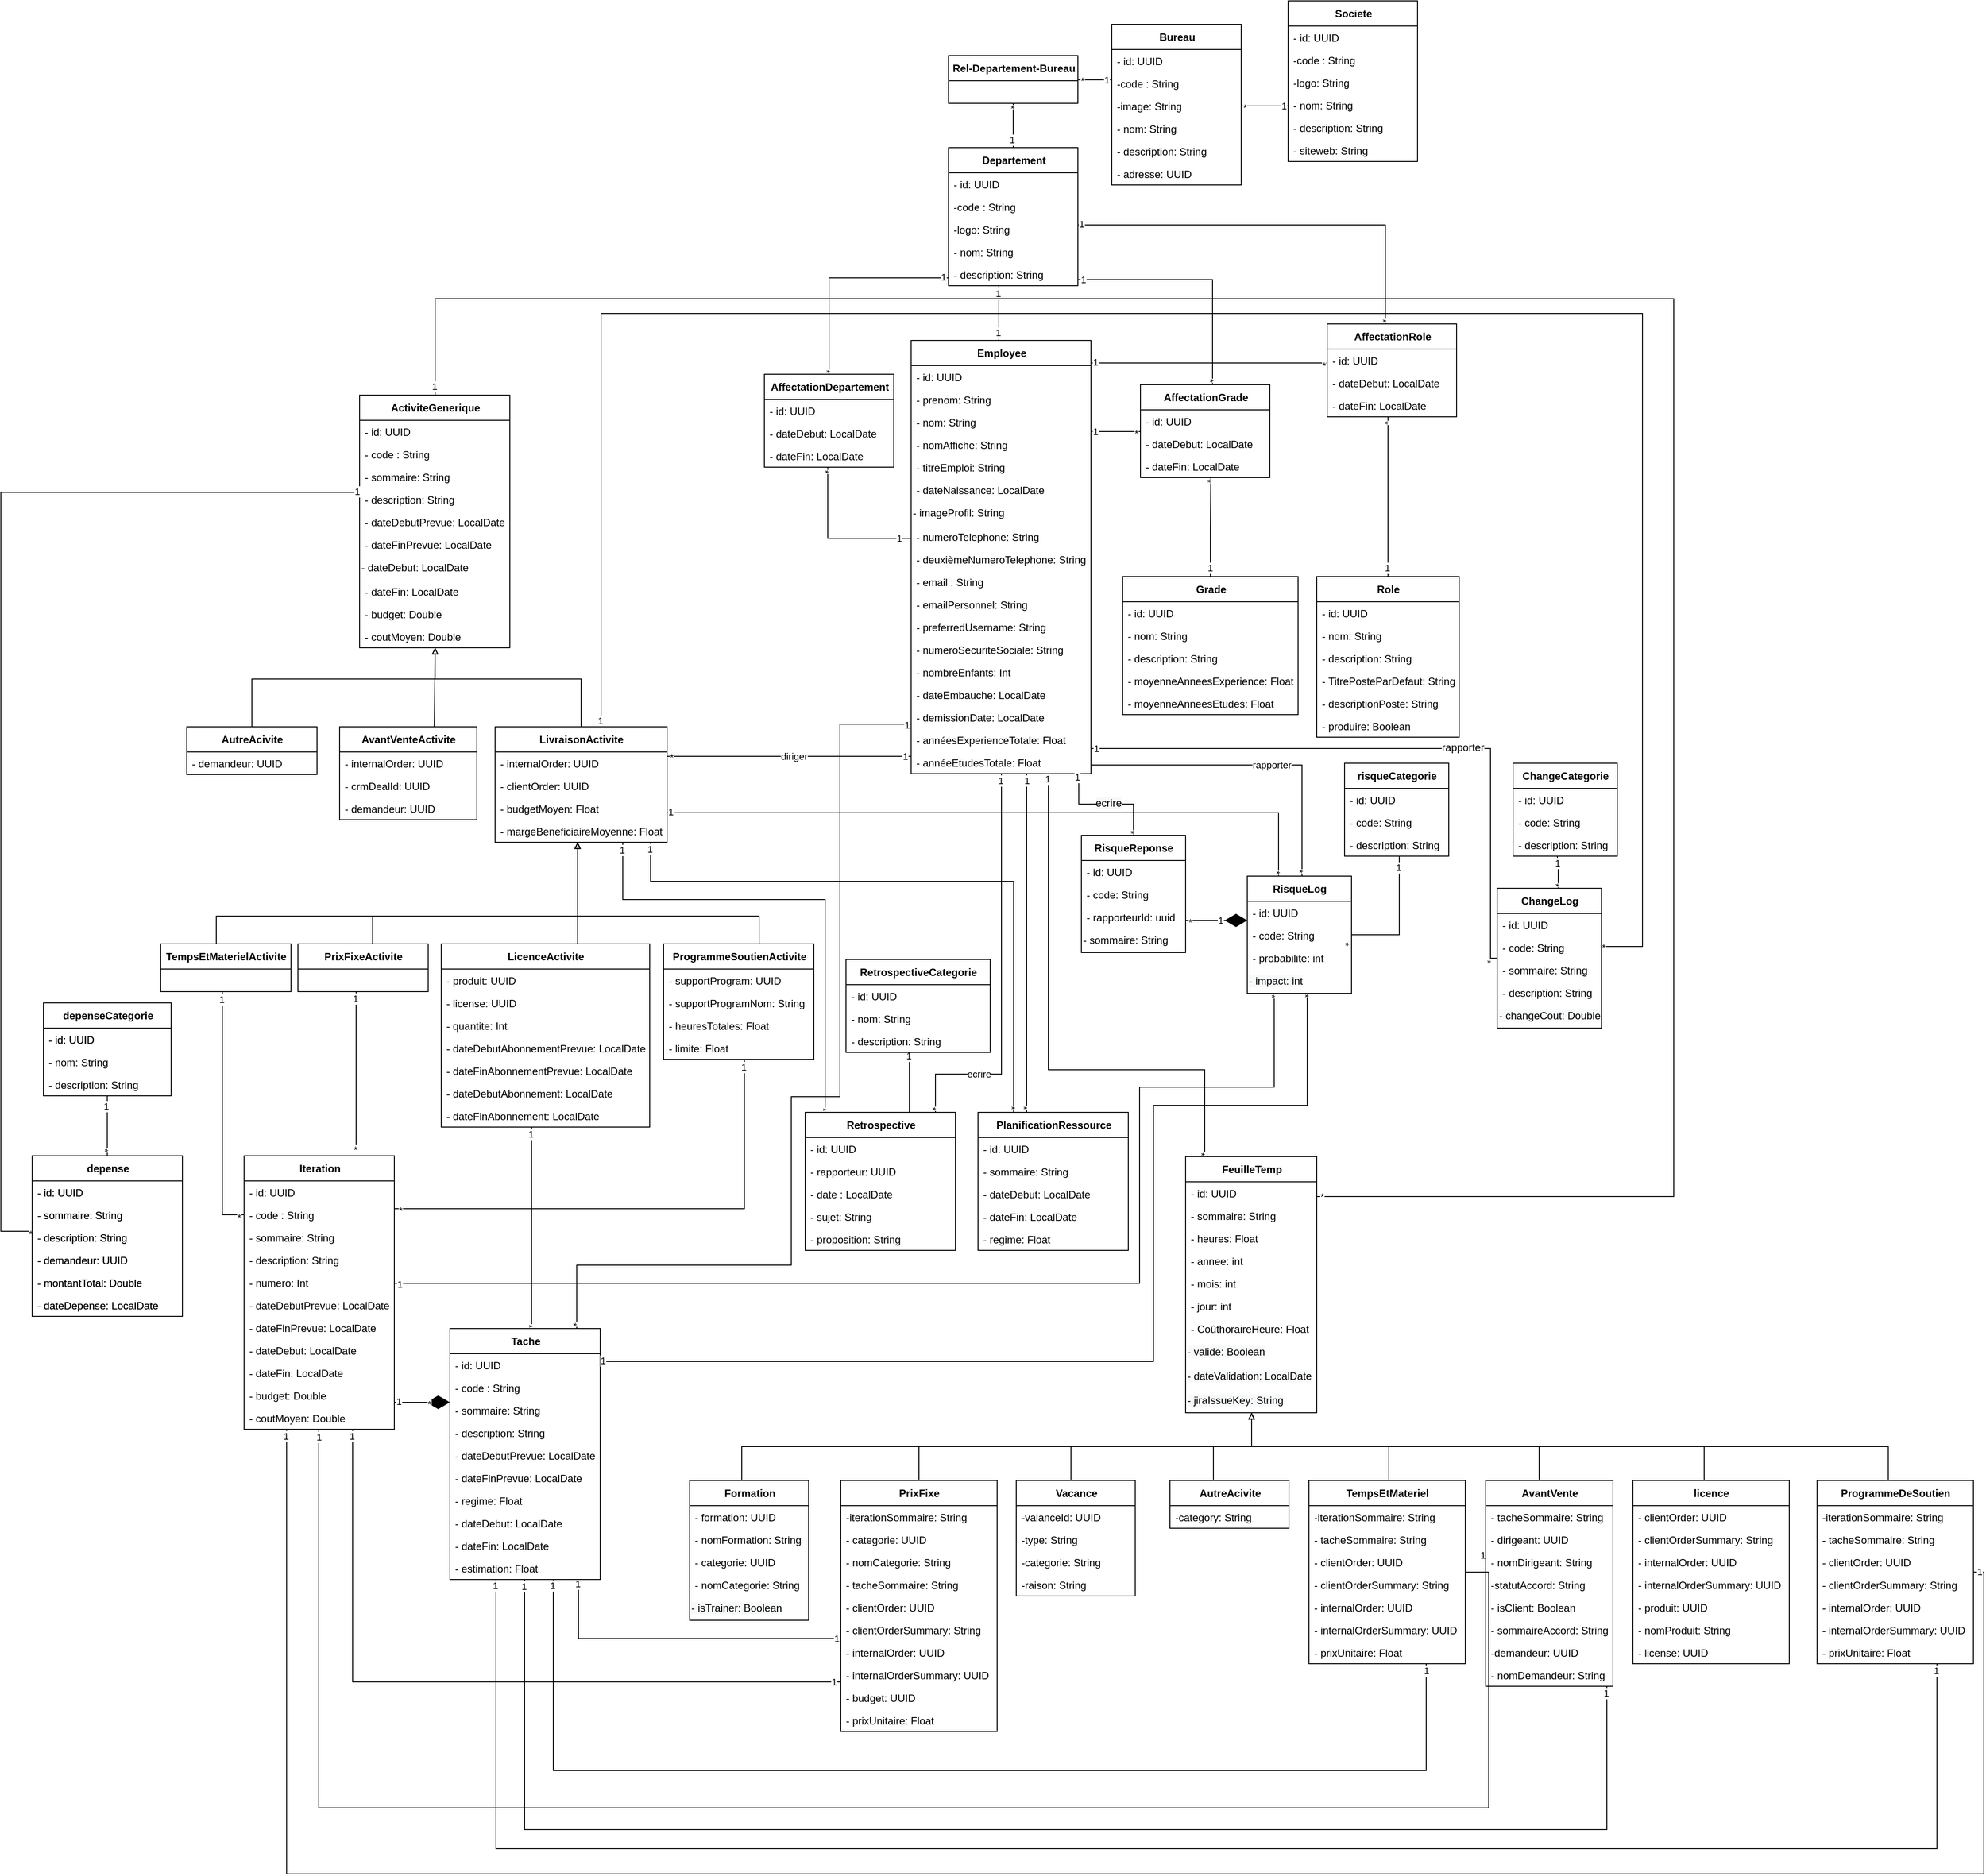 <mxfile version="20.2.6" type="github" pages="2">
  <diagram id="yUX43J7zxpxCqsSAdDk2" name="Page-1">
    <mxGraphModel dx="229" dy="1297" grid="0" gridSize="10" guides="1" tooltips="1" connect="1" arrows="1" fold="1" page="1" pageScale="1" pageWidth="827" pageHeight="1169" math="0" shadow="0">
      <root>
        <mxCell id="0" />
        <mxCell id="1" parent="0" />
        <mxCell id="6uL-c8-d4stRNBegZAvO-1711" style="edgeStyle=orthogonalEdgeStyle;rounded=0;orthogonalLoop=1;jettySize=auto;html=1;endArrow=none;endFill=0;strokeColor=#000000;fontColor=#000000;" parent="1" source="6uL-c8-d4stRNBegZAvO-704" target="6uL-c8-d4stRNBegZAvO-1382" edge="1">
          <mxGeometry relative="1" as="geometry">
            <Array as="points">
              <mxPoint x="1573" y="340" />
            </Array>
          </mxGeometry>
        </mxCell>
        <mxCell id="6uL-c8-d4stRNBegZAvO-1712" value="*" style="edgeLabel;html=1;align=center;verticalAlign=middle;resizable=0;points=[];fontColor=#000000;rotation=90;" parent="6uL-c8-d4stRNBegZAvO-1711" vertex="1" connectable="0">
          <mxGeometry x="-0.997" relative="1" as="geometry">
            <mxPoint x="-2" y="-4" as="offset" />
          </mxGeometry>
        </mxCell>
        <mxCell id="6uL-c8-d4stRNBegZAvO-1713" value="1" style="edgeLabel;html=1;align=center;verticalAlign=middle;resizable=0;points=[];fontColor=#000000;" parent="6uL-c8-d4stRNBegZAvO-1711" vertex="1" connectable="0">
          <mxGeometry x="0.995" y="1" relative="1" as="geometry">
            <mxPoint x="2" y="-2" as="offset" />
          </mxGeometry>
        </mxCell>
        <mxCell id="WamgO4_G1v4MaFeW7nkH-1" style="edgeStyle=orthogonalEdgeStyle;rounded=0;orthogonalLoop=1;jettySize=auto;html=1;endArrow=none;endFill=0;fontColor=#000000;" parent="1" source="6uL-c8-d4stRNBegZAvO-704" target="6uL-c8-d4stRNBegZAvO-801" edge="1">
          <mxGeometry relative="1" as="geometry">
            <Array as="points">
              <mxPoint x="1600" y="285" />
            </Array>
          </mxGeometry>
        </mxCell>
        <mxCell id="WamgO4_G1v4MaFeW7nkH-2" value="rapporter" style="edgeLabel;html=1;align=center;verticalAlign=middle;resizable=0;points=[];fontColor=#000000;" parent="WamgO4_G1v4MaFeW7nkH-1" vertex="1" connectable="0">
          <mxGeometry x="-0.118" relative="1" as="geometry">
            <mxPoint as="offset" />
          </mxGeometry>
        </mxCell>
        <mxCell id="TipGmOuB6_8BzDnarN64-5" value="*" style="edgeLabel;html=1;align=center;verticalAlign=middle;resizable=0;points=[];fontColor=#000000;rotation=90;" vertex="1" connectable="0" parent="WamgO4_G1v4MaFeW7nkH-1">
          <mxGeometry x="-0.926" y="1" relative="1" as="geometry">
            <mxPoint x="-1" y="7" as="offset" />
          </mxGeometry>
        </mxCell>
        <mxCell id="6uL-c8-d4stRNBegZAvO-704" value="&lt;b&gt;RisqueLog&lt;/b&gt;" style="swimlane;fontStyle=0;align=center;verticalAlign=middle;childLayout=stackLayout;horizontal=1;startSize=29;horizontalStack=0;resizeParent=1;resizeParentMax=0;resizeLast=0;collapsible=0;marginBottom=0;html=1;fontSize=12;labelPosition=center;verticalLabelPosition=middle;container=0;strokeColor=default;swimlaneLine=1;rounded=0;shadow=0;glass=0;sketch=0;perimeterSpacing=0;fontColor=#000000;" parent="1" vertex="1">
          <mxGeometry x="1537" y="413" width="120" height="135" as="geometry" />
        </mxCell>
        <mxCell id="6uL-c8-d4stRNBegZAvO-705" value="- id: UUID" style="text;strokeColor=none;fillColor=none;align=left;verticalAlign=top;spacingLeft=4;spacingRight=4;overflow=hidden;rotatable=0;points=[[0,0.5],[1,0.5]];portConstraint=eastwest;container=0;fontStyle=0;fontColor=#000000;" parent="6uL-c8-d4stRNBegZAvO-704" vertex="1">
          <mxGeometry y="29" width="120" height="26" as="geometry" />
        </mxCell>
        <mxCell id="6uL-c8-d4stRNBegZAvO-706" value="- code: String " style="text;strokeColor=none;fillColor=none;align=left;verticalAlign=top;spacingLeft=4;spacingRight=4;overflow=hidden;rotatable=0;points=[[0,0.5],[1,0.5]];portConstraint=eastwest;container=0;fontStyle=0;fontColor=#000000;" parent="6uL-c8-d4stRNBegZAvO-704" vertex="1">
          <mxGeometry y="55" width="120" height="26" as="geometry" />
        </mxCell>
        <mxCell id="6uL-c8-d4stRNBegZAvO-708" value="- probabilite: int" style="text;strokeColor=none;fillColor=none;align=left;verticalAlign=top;spacingLeft=4;spacingRight=4;overflow=hidden;rotatable=0;points=[[0,0.5],[1,0.5]];portConstraint=eastwest;container=0;fontStyle=0;fontColor=#000000;" parent="6uL-c8-d4stRNBegZAvO-704" vertex="1">
          <mxGeometry y="81" width="120" height="26" as="geometry" />
        </mxCell>
        <mxCell id="6uL-c8-d4stRNBegZAvO-709" value="&lt;span style=&quot;font-family: helvetica; font-size: 12px; font-style: normal; font-weight: 400; letter-spacing: normal; text-align: left; text-indent: 0px; text-transform: none; word-spacing: 0px; background-color: rgb(248, 249, 250); display: inline; float: none;&quot;&gt;- impact: int&lt;/span&gt;" style="text;whiteSpace=wrap;html=1;fontColor=#000000;" parent="6uL-c8-d4stRNBegZAvO-704" vertex="1">
          <mxGeometry y="107" width="120" height="28" as="geometry" />
        </mxCell>
        <mxCell id="6uL-c8-d4stRNBegZAvO-718" value="&lt;b&gt;risqueCategorie&lt;/b&gt;" style="swimlane;fontStyle=0;align=center;verticalAlign=middle;childLayout=stackLayout;horizontal=1;startSize=29;horizontalStack=0;resizeParent=1;resizeParentMax=0;resizeLast=0;collapsible=0;marginBottom=0;html=1;fontSize=12;labelPosition=center;verticalLabelPosition=middle;container=0;strokeColor=default;swimlaneLine=1;rounded=0;shadow=0;glass=0;sketch=0;perimeterSpacing=0;fontColor=#000000;" parent="1" vertex="1">
          <mxGeometry x="1649" y="283" width="120" height="107" as="geometry" />
        </mxCell>
        <mxCell id="6uL-c8-d4stRNBegZAvO-719" value="- id: UUID" style="text;strokeColor=none;fillColor=none;align=left;verticalAlign=top;spacingLeft=4;spacingRight=4;overflow=hidden;rotatable=0;points=[[0,0.5],[1,0.5]];portConstraint=eastwest;container=0;fontStyle=0;fontColor=#000000;" parent="6uL-c8-d4stRNBegZAvO-718" vertex="1">
          <mxGeometry y="29" width="120" height="26" as="geometry" />
        </mxCell>
        <mxCell id="6uL-c8-d4stRNBegZAvO-720" value="- code: String " style="text;strokeColor=none;fillColor=none;align=left;verticalAlign=top;spacingLeft=4;spacingRight=4;overflow=hidden;rotatable=0;points=[[0,0.5],[1,0.5]];portConstraint=eastwest;container=0;fontStyle=0;fontColor=#000000;" parent="6uL-c8-d4stRNBegZAvO-718" vertex="1">
          <mxGeometry y="55" width="120" height="26" as="geometry" />
        </mxCell>
        <mxCell id="6uL-c8-d4stRNBegZAvO-721" value="- description: String " style="text;strokeColor=none;fillColor=none;align=left;verticalAlign=top;spacingLeft=4;spacingRight=4;overflow=hidden;rotatable=0;points=[[0,0.5],[1,0.5]];portConstraint=eastwest;container=0;fontStyle=0;fontColor=#000000;" parent="6uL-c8-d4stRNBegZAvO-718" vertex="1">
          <mxGeometry y="81" width="120" height="26" as="geometry" />
        </mxCell>
        <mxCell id="6uL-c8-d4stRNBegZAvO-722" style="edgeStyle=orthogonalEdgeStyle;rounded=0;orthogonalLoop=1;jettySize=auto;html=1;startSize=5;endSize=5;endArrow=none;endFill=0;strokeColor=default;fontColor=#000000;" parent="1" source="6uL-c8-d4stRNBegZAvO-704" target="6uL-c8-d4stRNBegZAvO-718" edge="1">
          <mxGeometry relative="1" as="geometry">
            <Array as="points">
              <mxPoint x="1712" y="481" />
            </Array>
          </mxGeometry>
        </mxCell>
        <mxCell id="6uL-c8-d4stRNBegZAvO-723" value="*" style="edgeLabel;html=1;align=center;verticalAlign=middle;resizable=0;points=[];rotation=90;fontColor=#000000;" parent="6uL-c8-d4stRNBegZAvO-722" vertex="1" connectable="0">
          <mxGeometry x="-0.846" relative="1" as="geometry">
            <mxPoint x="-17" y="10" as="offset" />
          </mxGeometry>
        </mxCell>
        <mxCell id="6uL-c8-d4stRNBegZAvO-724" value="1" style="edgeLabel;html=1;align=center;verticalAlign=middle;resizable=0;points=[];fontColor=#000000;" parent="6uL-c8-d4stRNBegZAvO-722" vertex="1" connectable="0">
          <mxGeometry x="0.913" relative="1" as="geometry">
            <mxPoint x="-1" y="6" as="offset" />
          </mxGeometry>
        </mxCell>
        <mxCell id="6uL-c8-d4stRNBegZAvO-729" value="&lt;b&gt;RisqueReponse&lt;/b&gt;" style="swimlane;fontStyle=0;align=center;verticalAlign=middle;childLayout=stackLayout;horizontal=1;startSize=29;horizontalStack=0;resizeParent=1;resizeParentMax=0;resizeLast=0;collapsible=0;marginBottom=0;html=1;fontSize=12;labelPosition=center;verticalLabelPosition=middle;container=0;strokeColor=default;swimlaneLine=1;rounded=0;shadow=0;glass=0;sketch=0;perimeterSpacing=0;fontColor=#000000;" parent="1" vertex="1">
          <mxGeometry x="1346" y="366" width="120" height="135" as="geometry" />
        </mxCell>
        <mxCell id="6uL-c8-d4stRNBegZAvO-730" value="- id: UUID" style="text;strokeColor=none;fillColor=none;align=left;verticalAlign=top;spacingLeft=4;spacingRight=4;overflow=hidden;rotatable=0;points=[[0,0.5],[1,0.5]];portConstraint=eastwest;container=0;fontStyle=0;fontColor=#000000;" parent="6uL-c8-d4stRNBegZAvO-729" vertex="1">
          <mxGeometry y="29" width="120" height="26" as="geometry" />
        </mxCell>
        <mxCell id="6uL-c8-d4stRNBegZAvO-731" value="- code: String " style="text;strokeColor=none;fillColor=none;align=left;verticalAlign=top;spacingLeft=4;spacingRight=4;overflow=hidden;rotatable=0;points=[[0,0.5],[1,0.5]];portConstraint=eastwest;container=0;fontStyle=0;fontColor=#000000;" parent="6uL-c8-d4stRNBegZAvO-729" vertex="1">
          <mxGeometry y="55" width="120" height="26" as="geometry" />
        </mxCell>
        <mxCell id="6uL-c8-d4stRNBegZAvO-732" value="- rapporteurId: uuid" style="text;strokeColor=none;fillColor=none;align=left;verticalAlign=top;spacingLeft=4;spacingRight=4;overflow=hidden;rotatable=0;points=[[0,0.5],[1,0.5]];portConstraint=eastwest;container=0;fontStyle=0;fontColor=#000000;" parent="6uL-c8-d4stRNBegZAvO-729" vertex="1">
          <mxGeometry y="81" width="120" height="26" as="geometry" />
        </mxCell>
        <mxCell id="6uL-c8-d4stRNBegZAvO-734" value="&lt;span style=&quot;&quot;&gt;- sommaire: String&lt;/span&gt;" style="text;whiteSpace=wrap;html=1;align=left;fontColor=#000000;" parent="6uL-c8-d4stRNBegZAvO-729" vertex="1">
          <mxGeometry y="107" width="120" height="28" as="geometry" />
        </mxCell>
        <mxCell id="6uL-c8-d4stRNBegZAvO-736" style="edgeStyle=orthogonalEdgeStyle;rounded=0;orthogonalLoop=1;jettySize=auto;html=1;endArrow=none;endFill=0;startSize=5;endSize=5;strokeColor=default;fontColor=#000000;" parent="1" source="6uL-c8-d4stRNBegZAvO-739" target="6uL-c8-d4stRNBegZAvO-747" edge="1">
          <mxGeometry relative="1" as="geometry">
            <Array as="points">
              <mxPoint x="1895" y="402" />
              <mxPoint x="1894" y="402" />
            </Array>
          </mxGeometry>
        </mxCell>
        <mxCell id="6uL-c8-d4stRNBegZAvO-737" value="*" style="edgeLabel;html=1;align=center;verticalAlign=middle;resizable=0;points=[];rotation=90;fontColor=#000000;" parent="6uL-c8-d4stRNBegZAvO-736" vertex="1" connectable="0">
          <mxGeometry x="-0.648" relative="1" as="geometry">
            <mxPoint x="-2" y="2" as="offset" />
          </mxGeometry>
        </mxCell>
        <mxCell id="6uL-c8-d4stRNBegZAvO-738" value="1" style="edgeLabel;html=1;align=center;verticalAlign=middle;resizable=0;points=[];fontColor=#000000;" parent="6uL-c8-d4stRNBegZAvO-736" vertex="1" connectable="0">
          <mxGeometry x="0.733" y="-1" relative="1" as="geometry">
            <mxPoint x="-1" y="3" as="offset" />
          </mxGeometry>
        </mxCell>
        <mxCell id="6uL-c8-d4stRNBegZAvO-1714" style="edgeStyle=orthogonalEdgeStyle;rounded=0;orthogonalLoop=1;jettySize=auto;html=1;endArrow=none;endFill=0;strokeColor=#000000;fontColor=#000000;" parent="1" source="6uL-c8-d4stRNBegZAvO-739" target="6uL-c8-d4stRNBegZAvO-801" edge="1">
          <mxGeometry relative="1" as="geometry">
            <Array as="points">
              <mxPoint x="1817" y="266" />
            </Array>
          </mxGeometry>
        </mxCell>
        <mxCell id="6uL-c8-d4stRNBegZAvO-1715" value="1" style="edgeLabel;html=1;align=center;verticalAlign=middle;resizable=0;points=[];fontColor=#000000;" parent="6uL-c8-d4stRNBegZAvO-1714" vertex="1" connectable="0">
          <mxGeometry x="0.99" y="1" relative="1" as="geometry">
            <mxPoint x="2" y="-1" as="offset" />
          </mxGeometry>
        </mxCell>
        <mxCell id="6uL-c8-d4stRNBegZAvO-1716" value="*" style="edgeLabel;html=1;align=center;verticalAlign=middle;resizable=0;points=[];rotation=89;fontColor=#000000;" parent="6uL-c8-d4stRNBegZAvO-1714" vertex="1" connectable="0">
          <mxGeometry x="-0.979" relative="1" as="geometry">
            <mxPoint x="-3" y="3" as="offset" />
          </mxGeometry>
        </mxCell>
        <mxCell id="6uL-c8-d4stRNBegZAvO-1717" value="&lt;div style=&quot;text-align: left;&quot;&gt;&lt;span style=&quot;font-size: 12px;&quot;&gt;rapporter&lt;/span&gt;&lt;br&gt;&lt;/div&gt;" style="edgeLabel;html=1;align=center;verticalAlign=middle;resizable=0;points=[];fontColor=#000000;" parent="6uL-c8-d4stRNBegZAvO-1714" vertex="1" connectable="0">
          <mxGeometry x="-0.208" relative="1" as="geometry">
            <mxPoint y="-1" as="offset" />
          </mxGeometry>
        </mxCell>
        <mxCell id="6uL-c8-d4stRNBegZAvO-1718" style="edgeStyle=orthogonalEdgeStyle;rounded=0;orthogonalLoop=1;jettySize=auto;html=1;endArrow=none;endFill=0;strokeColor=#000000;fontColor=#000000;" parent="1" source="6uL-c8-d4stRNBegZAvO-739" target="6uL-c8-d4stRNBegZAvO-1382" edge="1">
          <mxGeometry relative="1" as="geometry">
            <Array as="points">
              <mxPoint x="1992" y="494" />
              <mxPoint x="1992" y="-235" />
              <mxPoint x="793" y="-235" />
            </Array>
          </mxGeometry>
        </mxCell>
        <mxCell id="6uL-c8-d4stRNBegZAvO-1719" value="*" style="edgeLabel;html=1;align=center;verticalAlign=middle;resizable=0;points=[];fontColor=#000000;" parent="6uL-c8-d4stRNBegZAvO-1718" vertex="1" connectable="0">
          <mxGeometry x="-0.998" y="1" relative="1" as="geometry">
            <mxPoint y="2" as="offset" />
          </mxGeometry>
        </mxCell>
        <mxCell id="6uL-c8-d4stRNBegZAvO-1720" value="1" style="edgeLabel;html=1;align=center;verticalAlign=middle;resizable=0;points=[];fontColor=#000000;" parent="6uL-c8-d4stRNBegZAvO-1718" vertex="1" connectable="0">
          <mxGeometry x="0.994" y="-1" relative="1" as="geometry">
            <mxPoint as="offset" />
          </mxGeometry>
        </mxCell>
        <mxCell id="6uL-c8-d4stRNBegZAvO-739" value="&lt;b&gt;ChangeLog&lt;/b&gt;" style="swimlane;fontStyle=0;align=center;verticalAlign=middle;childLayout=stackLayout;horizontal=1;startSize=29;horizontalStack=0;resizeParent=1;resizeParentMax=0;resizeLast=0;collapsible=0;marginBottom=0;html=1;fontSize=12;labelPosition=center;verticalLabelPosition=middle;container=0;strokeColor=default;swimlaneLine=1;rounded=0;shadow=0;glass=0;sketch=0;perimeterSpacing=0;fontColor=#000000;" parent="1" vertex="1">
          <mxGeometry x="1824.74" y="427" width="120" height="161" as="geometry" />
        </mxCell>
        <mxCell id="6uL-c8-d4stRNBegZAvO-740" value="- id: UUID" style="text;strokeColor=none;fillColor=none;align=left;verticalAlign=top;spacingLeft=4;spacingRight=4;overflow=hidden;rotatable=0;points=[[0,0.5],[1,0.5]];portConstraint=eastwest;container=0;fontStyle=0;fontColor=#000000;" parent="6uL-c8-d4stRNBegZAvO-739" vertex="1">
          <mxGeometry y="29" width="120" height="26" as="geometry" />
        </mxCell>
        <mxCell id="6uL-c8-d4stRNBegZAvO-741" value="- code: String " style="text;strokeColor=none;fillColor=none;align=left;verticalAlign=top;spacingLeft=4;spacingRight=4;overflow=hidden;rotatable=0;points=[[0,0.5],[1,0.5]];portConstraint=eastwest;container=0;fontStyle=0;fontColor=#000000;" parent="6uL-c8-d4stRNBegZAvO-739" vertex="1">
          <mxGeometry y="55" width="120" height="26" as="geometry" />
        </mxCell>
        <mxCell id="6uL-c8-d4stRNBegZAvO-743" value="- sommaire: String" style="text;strokeColor=none;fillColor=none;align=left;verticalAlign=top;spacingLeft=4;spacingRight=4;overflow=hidden;rotatable=0;points=[[0,0.5],[1,0.5]];portConstraint=eastwest;container=0;fontStyle=0;fontColor=#000000;" parent="6uL-c8-d4stRNBegZAvO-739" vertex="1">
          <mxGeometry y="81" width="120" height="26" as="geometry" />
        </mxCell>
        <mxCell id="6uL-c8-d4stRNBegZAvO-744" value="- description: String" style="text;strokeColor=none;fillColor=none;align=left;verticalAlign=top;spacingLeft=4;spacingRight=4;overflow=hidden;rotatable=0;points=[[0,0.5],[1,0.5]];portConstraint=eastwest;container=0;fontStyle=0;fontColor=#000000;" parent="6uL-c8-d4stRNBegZAvO-739" vertex="1">
          <mxGeometry y="107" width="120" height="26" as="geometry" />
        </mxCell>
        <mxCell id="6uL-c8-d4stRNBegZAvO-745" value="&lt;span style=&quot;font-family: helvetica; font-size: 12px; font-style: normal; font-weight: 400; letter-spacing: normal; text-align: left; text-indent: 0px; text-transform: none; word-spacing: 0px; background-color: rgb(248, 249, 250); display: inline; float: none;&quot;&gt;- changeCout: Double&lt;/span&gt;" style="text;whiteSpace=wrap;html=1;fontColor=#000000;" parent="6uL-c8-d4stRNBegZAvO-739" vertex="1">
          <mxGeometry y="133" width="120" height="28" as="geometry" />
        </mxCell>
        <mxCell id="6uL-c8-d4stRNBegZAvO-747" value="&lt;b&gt;ChangeCategorie&lt;/b&gt;" style="swimlane;fontStyle=0;align=center;verticalAlign=middle;childLayout=stackLayout;horizontal=1;startSize=29;horizontalStack=0;resizeParent=1;resizeParentMax=0;resizeLast=0;collapsible=0;marginBottom=0;html=1;fontSize=12;labelPosition=center;verticalLabelPosition=middle;container=0;strokeColor=default;swimlaneLine=1;rounded=0;shadow=0;glass=0;sketch=0;perimeterSpacing=0;fontColor=#000000;" parent="1" vertex="1">
          <mxGeometry x="1843" y="283" width="120" height="107" as="geometry" />
        </mxCell>
        <mxCell id="6uL-c8-d4stRNBegZAvO-748" value="- id: UUID" style="text;strokeColor=none;fillColor=none;align=left;verticalAlign=top;spacingLeft=4;spacingRight=4;overflow=hidden;rotatable=0;points=[[0,0.5],[1,0.5]];portConstraint=eastwest;container=0;fontStyle=0;fontColor=#000000;" parent="6uL-c8-d4stRNBegZAvO-747" vertex="1">
          <mxGeometry y="29" width="120" height="26" as="geometry" />
        </mxCell>
        <mxCell id="6uL-c8-d4stRNBegZAvO-749" value="- code: String " style="text;strokeColor=none;fillColor=none;align=left;verticalAlign=top;spacingLeft=4;spacingRight=4;overflow=hidden;rotatable=0;points=[[0,0.5],[1,0.5]];portConstraint=eastwest;container=0;fontStyle=0;fontColor=#000000;" parent="6uL-c8-d4stRNBegZAvO-747" vertex="1">
          <mxGeometry y="55" width="120" height="26" as="geometry" />
        </mxCell>
        <mxCell id="6uL-c8-d4stRNBegZAvO-750" value="- description: String " style="text;strokeColor=none;fillColor=none;align=left;verticalAlign=top;spacingLeft=4;spacingRight=4;overflow=hidden;rotatable=0;points=[[0,0.5],[1,0.5]];portConstraint=eastwest;container=0;fontStyle=0;fontColor=#000000;" parent="6uL-c8-d4stRNBegZAvO-747" vertex="1">
          <mxGeometry y="81" width="120" height="26" as="geometry" />
        </mxCell>
        <mxCell id="6uL-c8-d4stRNBegZAvO-795" value="" style="endArrow=diamondThin;endFill=1;endSize=23;html=1;rounded=0;strokeColor=default;edgeStyle=orthogonalEdgeStyle;fontColor=#000000;startSize=16;" parent="1" source="6uL-c8-d4stRNBegZAvO-729" target="6uL-c8-d4stRNBegZAvO-704" edge="1">
          <mxGeometry width="160" relative="1" as="geometry">
            <mxPoint x="2248" y="432.0" as="sourcePoint" />
            <mxPoint x="2316" y="432.0" as="targetPoint" />
            <Array as="points">
              <mxPoint x="1502" y="464" />
              <mxPoint x="1502" y="464" />
            </Array>
          </mxGeometry>
        </mxCell>
        <mxCell id="6uL-c8-d4stRNBegZAvO-796" value="1" style="edgeLabel;html=1;align=center;verticalAlign=middle;resizable=0;points=[];fontColor=#000000;" parent="6uL-c8-d4stRNBegZAvO-795" vertex="1" connectable="0">
          <mxGeometry x="-0.714" y="-1" relative="1" as="geometry">
            <mxPoint x="30" y="-1" as="offset" />
          </mxGeometry>
        </mxCell>
        <mxCell id="6uL-c8-d4stRNBegZAvO-797" value="*" style="edgeLabel;html=1;align=center;verticalAlign=middle;resizable=0;points=[];rotation=0;fontColor=#000000;" parent="6uL-c8-d4stRNBegZAvO-795" vertex="1" connectable="0">
          <mxGeometry x="-0.122" relative="1" as="geometry">
            <mxPoint x="-26" y="2" as="offset" />
          </mxGeometry>
        </mxCell>
        <mxCell id="6uL-c8-d4stRNBegZAvO-798" style="edgeStyle=orthogonalEdgeStyle;rounded=0;orthogonalLoop=1;jettySize=auto;html=1;endArrow=none;endFill=0;fontColor=#000000;" parent="1" source="6uL-c8-d4stRNBegZAvO-801" target="6uL-c8-d4stRNBegZAvO-886" edge="1">
          <mxGeometry relative="1" as="geometry">
            <Array as="points">
              <mxPoint x="1251" y="-208" />
              <mxPoint x="1251" y="-208" />
            </Array>
          </mxGeometry>
        </mxCell>
        <mxCell id="6uL-c8-d4stRNBegZAvO-799" value="1" style="edgeLabel;html=1;align=center;verticalAlign=middle;resizable=0;points=[];fontColor=#000000;" parent="6uL-c8-d4stRNBegZAvO-798" vertex="1" connectable="0">
          <mxGeometry x="0.872" y="1" relative="1" as="geometry">
            <mxPoint y="5" as="offset" />
          </mxGeometry>
        </mxCell>
        <mxCell id="6uL-c8-d4stRNBegZAvO-800" value="1" style="edgeLabel;html=1;align=center;verticalAlign=middle;resizable=0;points=[];fontColor=#000000;" parent="6uL-c8-d4stRNBegZAvO-798" vertex="1" connectable="0">
          <mxGeometry x="-0.908" relative="1" as="geometry">
            <mxPoint x="-1" y="-6" as="offset" />
          </mxGeometry>
        </mxCell>
        <mxCell id="6uL-c8-d4stRNBegZAvO-1697" style="edgeStyle=orthogonalEdgeStyle;rounded=0;orthogonalLoop=1;jettySize=auto;html=1;strokeColor=#000000;endArrow=none;endFill=0;fontColor=#000000;" parent="1" source="6uL-c8-d4stRNBegZAvO-801" target="6uL-c8-d4stRNBegZAvO-1382" edge="1">
          <mxGeometry relative="1" as="geometry">
            <Array as="points">
              <mxPoint x="919" y="275" />
              <mxPoint x="919" y="275" />
            </Array>
          </mxGeometry>
        </mxCell>
        <mxCell id="6uL-c8-d4stRNBegZAvO-1698" value="1" style="edgeLabel;html=1;align=center;verticalAlign=middle;resizable=0;points=[];fontColor=#000000;" parent="6uL-c8-d4stRNBegZAvO-1697" vertex="1" connectable="0">
          <mxGeometry x="-0.853" y="3" relative="1" as="geometry">
            <mxPoint x="13" y="-3" as="offset" />
          </mxGeometry>
        </mxCell>
        <mxCell id="6uL-c8-d4stRNBegZAvO-1699" value="*" style="edgeLabel;html=1;align=center;verticalAlign=middle;resizable=0;points=[];fontColor=#000000;" parent="6uL-c8-d4stRNBegZAvO-1697" vertex="1" connectable="0">
          <mxGeometry x="0.893" y="-1" relative="1" as="geometry">
            <mxPoint x="-10" y="2" as="offset" />
          </mxGeometry>
        </mxCell>
        <mxCell id="6uL-c8-d4stRNBegZAvO-1700" value="diriger" style="edgeLabel;html=1;align=center;verticalAlign=middle;resizable=0;points=[];fontColor=#000000;" parent="6uL-c8-d4stRNBegZAvO-1697" vertex="1" connectable="0">
          <mxGeometry x="-0.036" relative="1" as="geometry">
            <mxPoint as="offset" />
          </mxGeometry>
        </mxCell>
        <mxCell id="6uL-c8-d4stRNBegZAvO-801" value="&lt;b&gt;Employee&lt;/b&gt;" style="swimlane;fontStyle=0;align=center;verticalAlign=middle;childLayout=stackLayout;horizontal=1;startSize=29;horizontalStack=0;resizeParent=1;resizeParentMax=0;resizeLast=0;collapsible=0;marginBottom=0;html=1;fontSize=12;labelPosition=center;verticalLabelPosition=middle;container=0;swimlaneLine=1;rounded=0;shadow=0;glass=0;sketch=0;perimeterSpacing=0;strokeColor=default;fontColor=#000000;fillColor=default;" parent="1" vertex="1">
          <mxGeometry x="1150" y="-204" width="207" height="499" as="geometry" />
        </mxCell>
        <mxCell id="6uL-c8-d4stRNBegZAvO-802" value="- id: UUID" style="text;strokeColor=none;fillColor=none;align=left;verticalAlign=top;spacingLeft=4;spacingRight=4;overflow=hidden;rotatable=0;points=[[0,0.5],[1,0.5]];portConstraint=eastwest;container=0;fontStyle=0;fontColor=#000000;" parent="6uL-c8-d4stRNBegZAvO-801" vertex="1">
          <mxGeometry y="29" width="207" height="26" as="geometry" />
        </mxCell>
        <mxCell id="6uL-c8-d4stRNBegZAvO-803" value="- prenom: String" style="text;strokeColor=none;fillColor=none;align=left;verticalAlign=top;spacingLeft=4;spacingRight=4;overflow=hidden;rotatable=0;points=[[0,0.5],[1,0.5]];portConstraint=eastwest;container=0;fontStyle=0;fontColor=#000000;" parent="6uL-c8-d4stRNBegZAvO-801" vertex="1">
          <mxGeometry y="55" width="207" height="26" as="geometry" />
        </mxCell>
        <mxCell id="6uL-c8-d4stRNBegZAvO-804" value="- nom: String" style="text;strokeColor=none;fillColor=none;align=left;verticalAlign=top;spacingLeft=4;spacingRight=4;overflow=hidden;rotatable=0;points=[[0,0.5],[1,0.5]];portConstraint=eastwest;container=0;fontStyle=0;fontColor=#000000;" parent="6uL-c8-d4stRNBegZAvO-801" vertex="1">
          <mxGeometry y="81" width="207" height="26" as="geometry" />
        </mxCell>
        <mxCell id="6uL-c8-d4stRNBegZAvO-805" value="- nomAffiche: String" style="text;strokeColor=none;fillColor=none;align=left;verticalAlign=top;spacingLeft=4;spacingRight=4;overflow=hidden;rotatable=0;points=[[0,0.5],[1,0.5]];portConstraint=eastwest;container=0;fontStyle=0;fontColor=#000000;" parent="6uL-c8-d4stRNBegZAvO-801" vertex="1">
          <mxGeometry y="107" width="207" height="26" as="geometry" />
        </mxCell>
        <mxCell id="6uL-c8-d4stRNBegZAvO-806" value="- titreEmploi: String" style="text;strokeColor=none;fillColor=none;align=left;verticalAlign=top;spacingLeft=4;spacingRight=4;overflow=hidden;rotatable=0;points=[[0,0.5],[1,0.5]];portConstraint=eastwest;container=0;fontStyle=0;fontColor=#000000;" parent="6uL-c8-d4stRNBegZAvO-801" vertex="1">
          <mxGeometry y="133" width="207" height="26" as="geometry" />
        </mxCell>
        <mxCell id="6uL-c8-d4stRNBegZAvO-807" value="- dateNaissance: LocalDate" style="text;strokeColor=none;fillColor=none;align=left;verticalAlign=top;spacingLeft=4;spacingRight=4;overflow=hidden;rotatable=0;points=[[0,0.5],[1,0.5]];portConstraint=eastwest;container=0;fontStyle=0;fontColor=#000000;" parent="6uL-c8-d4stRNBegZAvO-801" vertex="1">
          <mxGeometry y="159" width="207" height="26" as="geometry" />
        </mxCell>
        <mxCell id="6uL-c8-d4stRNBegZAvO-808" value="- imageProfil: String" style="text;whiteSpace=wrap;html=1;fontColor=#000000;" parent="6uL-c8-d4stRNBegZAvO-801" vertex="1">
          <mxGeometry y="185" width="207" height="28" as="geometry" />
        </mxCell>
        <mxCell id="6uL-c8-d4stRNBegZAvO-809" value="- numeroTelephone: String" style="text;strokeColor=none;fillColor=none;align=left;verticalAlign=top;spacingLeft=4;spacingRight=4;overflow=hidden;rotatable=0;points=[[0,0.5],[1,0.5]];portConstraint=eastwest;container=0;fontStyle=0;fontColor=#000000;" parent="6uL-c8-d4stRNBegZAvO-801" vertex="1">
          <mxGeometry y="213" width="207" height="26" as="geometry" />
        </mxCell>
        <mxCell id="6uL-c8-d4stRNBegZAvO-810" value="- deuxièmeNumeroTelephone: String" style="text;strokeColor=none;fillColor=none;align=left;verticalAlign=top;spacingLeft=4;spacingRight=4;overflow=hidden;rotatable=0;points=[[0,0.5],[1,0.5]];portConstraint=eastwest;container=0;fontStyle=0;fontColor=#000000;" parent="6uL-c8-d4stRNBegZAvO-801" vertex="1">
          <mxGeometry y="239" width="207" height="26" as="geometry" />
        </mxCell>
        <mxCell id="6uL-c8-d4stRNBegZAvO-811" value="- email : String" style="text;strokeColor=none;fillColor=none;align=left;verticalAlign=top;spacingLeft=4;spacingRight=4;overflow=hidden;rotatable=0;points=[[0,0.5],[1,0.5]];portConstraint=eastwest;container=0;fontStyle=0;fontColor=#000000;" parent="6uL-c8-d4stRNBegZAvO-801" vertex="1">
          <mxGeometry y="265" width="207" height="26" as="geometry" />
        </mxCell>
        <mxCell id="6uL-c8-d4stRNBegZAvO-812" value="- emailPersonnel: String" style="text;strokeColor=none;fillColor=none;align=left;verticalAlign=top;spacingLeft=4;spacingRight=4;overflow=hidden;rotatable=0;points=[[0,0.5],[1,0.5]];portConstraint=eastwest;container=0;fontStyle=0;fontColor=#000000;" parent="6uL-c8-d4stRNBegZAvO-801" vertex="1">
          <mxGeometry y="291" width="207" height="26" as="geometry" />
        </mxCell>
        <mxCell id="6uL-c8-d4stRNBegZAvO-813" value="- preferredUsername: String" style="text;strokeColor=none;fillColor=none;align=left;verticalAlign=top;spacingLeft=4;spacingRight=4;overflow=hidden;rotatable=0;points=[[0,0.5],[1,0.5]];portConstraint=eastwest;container=0;fontStyle=0;fontColor=#000000;" parent="6uL-c8-d4stRNBegZAvO-801" vertex="1">
          <mxGeometry y="317" width="207" height="26" as="geometry" />
        </mxCell>
        <mxCell id="6uL-c8-d4stRNBegZAvO-814" value="- numeroSecuriteSociale: String" style="text;strokeColor=none;fillColor=none;align=left;verticalAlign=top;spacingLeft=4;spacingRight=4;overflow=hidden;rotatable=0;points=[[0,0.5],[1,0.5]];portConstraint=eastwest;container=0;fontStyle=0;fontColor=#000000;" parent="6uL-c8-d4stRNBegZAvO-801" vertex="1">
          <mxGeometry y="343" width="207" height="26" as="geometry" />
        </mxCell>
        <mxCell id="6uL-c8-d4stRNBegZAvO-815" value="- nombreEnfants: Int" style="text;strokeColor=none;fillColor=none;align=left;verticalAlign=top;spacingLeft=4;spacingRight=4;overflow=hidden;rotatable=0;points=[[0,0.5],[1,0.5]];portConstraint=eastwest;container=0;fontStyle=0;fontColor=#000000;" parent="6uL-c8-d4stRNBegZAvO-801" vertex="1">
          <mxGeometry y="369" width="207" height="26" as="geometry" />
        </mxCell>
        <mxCell id="6uL-c8-d4stRNBegZAvO-816" value="- dateEmbauche: LocalDate" style="text;strokeColor=none;fillColor=none;align=left;verticalAlign=top;spacingLeft=4;spacingRight=4;overflow=hidden;rotatable=0;points=[[0,0.5],[1,0.5]];portConstraint=eastwest;container=0;fontStyle=0;fontColor=#000000;" parent="6uL-c8-d4stRNBegZAvO-801" vertex="1">
          <mxGeometry y="395" width="207" height="26" as="geometry" />
        </mxCell>
        <mxCell id="6uL-c8-d4stRNBegZAvO-817" value="- demissionDate: LocalDate" style="text;strokeColor=none;fillColor=none;align=left;verticalAlign=top;spacingLeft=4;spacingRight=4;overflow=hidden;rotatable=0;points=[[0,0.5],[1,0.5]];portConstraint=eastwest;container=0;fontStyle=0;fontColor=#000000;" parent="6uL-c8-d4stRNBegZAvO-801" vertex="1">
          <mxGeometry y="421" width="207" height="26" as="geometry" />
        </mxCell>
        <mxCell id="6uL-c8-d4stRNBegZAvO-818" value="- annéesExperienceTotale: Float" style="text;strokeColor=none;fillColor=none;align=left;verticalAlign=top;spacingLeft=4;spacingRight=4;overflow=hidden;rotatable=0;points=[[0,0.5],[1,0.5]];portConstraint=eastwest;container=0;fontStyle=0;fontColor=#000000;" parent="6uL-c8-d4stRNBegZAvO-801" vertex="1">
          <mxGeometry y="447" width="207" height="26" as="geometry" />
        </mxCell>
        <mxCell id="6uL-c8-d4stRNBegZAvO-819" value="- annéeEtudesTotale: Float" style="text;strokeColor=none;fillColor=none;align=left;verticalAlign=top;spacingLeft=4;spacingRight=4;overflow=hidden;rotatable=0;points=[[0,0.5],[1,0.5]];portConstraint=eastwest;container=0;fontStyle=0;fontColor=#000000;" parent="6uL-c8-d4stRNBegZAvO-801" vertex="1">
          <mxGeometry y="473" width="207" height="26" as="geometry" />
        </mxCell>
        <mxCell id="6uL-c8-d4stRNBegZAvO-820" style="edgeStyle=orthogonalEdgeStyle;rounded=0;orthogonalLoop=1;jettySize=auto;html=1;endArrow=none;endFill=0;endSize=5;startSize=5;strokeColor=default;fontColor=#000000;" parent="1" source="6uL-c8-d4stRNBegZAvO-826" target="6uL-c8-d4stRNBegZAvO-801" edge="1">
          <mxGeometry relative="1" as="geometry">
            <Array as="points">
              <mxPoint x="1054" y="24" />
            </Array>
          </mxGeometry>
        </mxCell>
        <mxCell id="6uL-c8-d4stRNBegZAvO-821" value="*" style="edgeLabel;html=1;align=center;verticalAlign=middle;resizable=0;points=[];rotation=90;fontColor=#000000;" parent="6uL-c8-d4stRNBegZAvO-820" vertex="1" connectable="0">
          <mxGeometry x="-0.925" relative="1" as="geometry">
            <mxPoint x="-2" y="-2" as="offset" />
          </mxGeometry>
        </mxCell>
        <mxCell id="6uL-c8-d4stRNBegZAvO-822" value="1" style="edgeLabel;html=1;align=center;verticalAlign=middle;resizable=0;points=[];fontColor=#000000;" parent="6uL-c8-d4stRNBegZAvO-820" vertex="1" connectable="0">
          <mxGeometry x="0.884" relative="1" as="geometry">
            <mxPoint x="-4" as="offset" />
          </mxGeometry>
        </mxCell>
        <mxCell id="6uL-c8-d4stRNBegZAvO-823" style="edgeStyle=orthogonalEdgeStyle;rounded=0;orthogonalLoop=1;jettySize=auto;html=1;endArrow=none;endFill=0;strokeColor=default;fontColor=#000000;" parent="1" source="6uL-c8-d4stRNBegZAvO-826" target="6uL-c8-d4stRNBegZAvO-886" edge="1">
          <mxGeometry relative="1" as="geometry">
            <mxPoint x="1182" y="-282" as="targetPoint" />
            <Array as="points">
              <mxPoint x="1056" y="-276" />
            </Array>
          </mxGeometry>
        </mxCell>
        <mxCell id="6uL-c8-d4stRNBegZAvO-824" value="1" style="edgeLabel;html=1;align=center;verticalAlign=middle;resizable=0;points=[];fontColor=#000000;" parent="6uL-c8-d4stRNBegZAvO-823" vertex="1" connectable="0">
          <mxGeometry x="0.935" y="-2" relative="1" as="geometry">
            <mxPoint x="2" y="-3" as="offset" />
          </mxGeometry>
        </mxCell>
        <mxCell id="6uL-c8-d4stRNBegZAvO-825" value="*" style="edgeLabel;html=1;align=center;verticalAlign=middle;resizable=0;points=[];rotation=90;fontColor=#000000;" parent="6uL-c8-d4stRNBegZAvO-823" vertex="1" connectable="0">
          <mxGeometry x="-0.965" relative="1" as="geometry">
            <mxPoint x="-2" y="1" as="offset" />
          </mxGeometry>
        </mxCell>
        <mxCell id="6uL-c8-d4stRNBegZAvO-826" value="&lt;span style=&quot;text-align: left;&quot;&gt;Affectation&lt;/span&gt;&lt;span style=&quot;text-align: left; background-color: initial;&quot;&gt;Departement&lt;/span&gt;&lt;span style=&quot;text-align: left;&quot;&gt;&lt;br&gt;&lt;/span&gt;" style="swimlane;fontStyle=1;align=center;verticalAlign=middle;childLayout=stackLayout;horizontal=1;startSize=29;horizontalStack=0;resizeParent=1;resizeParentMax=0;resizeLast=0;collapsible=0;marginBottom=0;html=1;fontSize=12;labelPosition=center;verticalLabelPosition=middle;container=0;swimlaneLine=1;rounded=0;sketch=0;glass=0;strokeColor=default;fontColor=#000000;" parent="1" vertex="1">
          <mxGeometry x="981" y="-165" width="149" height="107" as="geometry" />
        </mxCell>
        <mxCell id="6uL-c8-d4stRNBegZAvO-827" value="- id: UUID" style="text;strokeColor=none;fillColor=none;align=left;verticalAlign=top;spacingLeft=4;spacingRight=4;overflow=hidden;rotatable=0;points=[[0,0.5],[1,0.5]];portConstraint=eastwest;container=0;fontStyle=0;fontColor=#000000;" parent="6uL-c8-d4stRNBegZAvO-826" vertex="1">
          <mxGeometry y="29" width="149" height="26" as="geometry" />
        </mxCell>
        <mxCell id="6uL-c8-d4stRNBegZAvO-828" value="- dateDebut: LocalDate" style="text;strokeColor=none;fillColor=none;align=left;verticalAlign=top;spacingLeft=4;spacingRight=4;overflow=hidden;rotatable=0;points=[[0,0.5],[1,0.5]];portConstraint=eastwest;container=0;fontStyle=0;fontColor=#000000;" parent="6uL-c8-d4stRNBegZAvO-826" vertex="1">
          <mxGeometry y="55" width="149" height="26" as="geometry" />
        </mxCell>
        <mxCell id="6uL-c8-d4stRNBegZAvO-829" value="- dateFin: LocalDate" style="text;strokeColor=none;fillColor=none;align=left;verticalAlign=top;spacingLeft=4;spacingRight=4;overflow=hidden;rotatable=0;points=[[0,0.5],[1,0.5]];portConstraint=eastwest;container=0;fontStyle=0;fontColor=#000000;" parent="6uL-c8-d4stRNBegZAvO-826" vertex="1">
          <mxGeometry y="81" width="149" height="26" as="geometry" />
        </mxCell>
        <mxCell id="6uL-c8-d4stRNBegZAvO-830" value="&lt;span style=&quot;text-align: left;&quot;&gt;Affectation&lt;/span&gt;&lt;span style=&quot;text-align: left; background-color: initial;&quot;&gt;Grade&lt;/span&gt;&lt;span style=&quot;text-align: left;&quot;&gt;&lt;br&gt;&lt;/span&gt;" style="swimlane;fontStyle=1;align=center;verticalAlign=middle;childLayout=stackLayout;horizontal=1;startSize=29;horizontalStack=0;resizeParent=1;resizeParentMax=0;resizeLast=0;collapsible=0;marginBottom=0;html=1;fontSize=12;labelPosition=center;verticalLabelPosition=middle;container=0;swimlaneLine=1;rounded=0;sketch=0;glass=0;strokeColor=default;fontColor=#000000;fillColor=default;" parent="1" vertex="1">
          <mxGeometry x="1414" y="-153" width="149" height="107" as="geometry" />
        </mxCell>
        <mxCell id="6uL-c8-d4stRNBegZAvO-831" value="- id: UUID" style="text;strokeColor=none;fillColor=none;align=left;verticalAlign=top;spacingLeft=4;spacingRight=4;overflow=hidden;rotatable=0;points=[[0,0.5],[1,0.5]];portConstraint=eastwest;container=0;fontStyle=0;fontColor=#000000;" parent="6uL-c8-d4stRNBegZAvO-830" vertex="1">
          <mxGeometry y="29" width="149" height="26" as="geometry" />
        </mxCell>
        <mxCell id="6uL-c8-d4stRNBegZAvO-832" value="- dateDebut: LocalDate" style="text;strokeColor=none;fillColor=none;align=left;verticalAlign=top;spacingLeft=4;spacingRight=4;overflow=hidden;rotatable=0;points=[[0,0.5],[1,0.5]];portConstraint=eastwest;container=0;fontStyle=0;fontColor=#000000;" parent="6uL-c8-d4stRNBegZAvO-830" vertex="1">
          <mxGeometry y="55" width="149" height="26" as="geometry" />
        </mxCell>
        <mxCell id="6uL-c8-d4stRNBegZAvO-833" value="- dateFin: LocalDate" style="text;strokeColor=none;fillColor=none;align=left;verticalAlign=top;spacingLeft=4;spacingRight=4;overflow=hidden;rotatable=0;points=[[0,0.5],[1,0.5]];portConstraint=eastwest;container=0;fontStyle=0;fontColor=#000000;" parent="6uL-c8-d4stRNBegZAvO-830" vertex="1">
          <mxGeometry y="81" width="149" height="26" as="geometry" />
        </mxCell>
        <mxCell id="6uL-c8-d4stRNBegZAvO-834" style="edgeStyle=orthogonalEdgeStyle;rounded=0;orthogonalLoop=1;jettySize=auto;html=1;endArrow=none;endFill=0;startSize=5;endSize=5;strokeColor=default;fontColor=#000000;" parent="1" source="6uL-c8-d4stRNBegZAvO-801" target="6uL-c8-d4stRNBegZAvO-830" edge="1">
          <mxGeometry relative="1" as="geometry">
            <Array as="points">
              <mxPoint x="1386" y="-99" />
              <mxPoint x="1386" y="-99" />
            </Array>
            <mxPoint x="1351" y="-83.998" as="sourcePoint" />
            <mxPoint x="1476.002" y="-4" as="targetPoint" />
          </mxGeometry>
        </mxCell>
        <mxCell id="6uL-c8-d4stRNBegZAvO-835" value="*" style="edgeLabel;html=1;align=center;verticalAlign=middle;resizable=0;points=[];rotation=0;fontColor=#000000;" parent="6uL-c8-d4stRNBegZAvO-834" vertex="1" connectable="0">
          <mxGeometry x="0.963" relative="1" as="geometry">
            <mxPoint x="-4" y="2" as="offset" />
          </mxGeometry>
        </mxCell>
        <mxCell id="6uL-c8-d4stRNBegZAvO-836" value="1" style="edgeLabel;html=1;align=center;verticalAlign=middle;resizable=0;points=[];fontColor=#000000;" parent="6uL-c8-d4stRNBegZAvO-834" vertex="1" connectable="0">
          <mxGeometry x="-0.962" relative="1" as="geometry">
            <mxPoint x="4" as="offset" />
          </mxGeometry>
        </mxCell>
        <mxCell id="6uL-c8-d4stRNBegZAvO-837" style="rounded=0;orthogonalLoop=1;jettySize=auto;html=1;endArrow=none;endFill=0;startSize=5;endSize=5;strokeColor=default;fontColor=#000000;edgeStyle=orthogonalEdgeStyle;" parent="1" source="6uL-c8-d4stRNBegZAvO-840" target="6uL-c8-d4stRNBegZAvO-830" edge="1">
          <mxGeometry relative="1" as="geometry">
            <mxPoint x="1499.5" y="68" as="sourcePoint" />
            <mxPoint x="1499.5" y="21.0" as="targetPoint" />
            <Array as="points">
              <mxPoint x="1495" y="13" />
              <mxPoint x="1495" y="13" />
            </Array>
          </mxGeometry>
        </mxCell>
        <mxCell id="6uL-c8-d4stRNBegZAvO-838" value="*" style="edgeLabel;html=1;align=center;verticalAlign=middle;resizable=0;points=[];rotation=90;fontColor=#000000;" parent="6uL-c8-d4stRNBegZAvO-837" vertex="1" connectable="0">
          <mxGeometry x="0.773" relative="1" as="geometry">
            <mxPoint x="-3" y="-10" as="offset" />
          </mxGeometry>
        </mxCell>
        <mxCell id="6uL-c8-d4stRNBegZAvO-839" value="1" style="edgeLabel;html=1;align=center;verticalAlign=middle;resizable=0;points=[];fontColor=#000000;" parent="6uL-c8-d4stRNBegZAvO-837" vertex="1" connectable="0">
          <mxGeometry x="-0.63" y="1" relative="1" as="geometry">
            <mxPoint y="11" as="offset" />
          </mxGeometry>
        </mxCell>
        <mxCell id="6uL-c8-d4stRNBegZAvO-840" value="Grade" style="swimlane;fontStyle=1;align=center;verticalAlign=middle;childLayout=stackLayout;horizontal=1;startSize=29;horizontalStack=0;resizeParent=1;resizeParentMax=0;resizeLast=0;collapsible=0;marginBottom=0;html=1;fontSize=12;labelPosition=center;verticalLabelPosition=middle;container=0;swimlaneLine=1;rounded=0;sketch=0;glass=0;strokeColor=default;fontColor=#000000;" parent="1" vertex="1">
          <mxGeometry x="1393.5" y="68" width="202" height="159" as="geometry" />
        </mxCell>
        <mxCell id="6uL-c8-d4stRNBegZAvO-841" value="- id: UUID" style="text;strokeColor=none;fillColor=none;align=left;verticalAlign=top;spacingLeft=4;spacingRight=4;overflow=hidden;rotatable=0;points=[[0,0.5],[1,0.5]];portConstraint=eastwest;container=0;fontStyle=0;fontColor=#000000;" parent="6uL-c8-d4stRNBegZAvO-840" vertex="1">
          <mxGeometry y="29" width="202" height="26" as="geometry" />
        </mxCell>
        <mxCell id="6uL-c8-d4stRNBegZAvO-842" value="- nom: String" style="text;strokeColor=none;fillColor=none;align=left;verticalAlign=top;spacingLeft=4;spacingRight=4;overflow=hidden;rotatable=0;points=[[0,0.5],[1,0.5]];portConstraint=eastwest;container=0;fontStyle=0;fontColor=#000000;" parent="6uL-c8-d4stRNBegZAvO-840" vertex="1">
          <mxGeometry y="55" width="202" height="26" as="geometry" />
        </mxCell>
        <mxCell id="6uL-c8-d4stRNBegZAvO-843" value="- description: String" style="text;strokeColor=none;fillColor=none;align=left;verticalAlign=top;spacingLeft=4;spacingRight=4;overflow=hidden;rotatable=0;points=[[0,0.5],[1,0.5]];portConstraint=eastwest;container=0;fontStyle=0;fontColor=#000000;" parent="6uL-c8-d4stRNBegZAvO-840" vertex="1">
          <mxGeometry y="81" width="202" height="26" as="geometry" />
        </mxCell>
        <mxCell id="6uL-c8-d4stRNBegZAvO-844" value="- moyenneAnneesExperience: Float" style="text;strokeColor=none;fillColor=none;align=left;verticalAlign=top;spacingLeft=4;spacingRight=4;overflow=hidden;rotatable=0;points=[[0,0.5],[1,0.5]];portConstraint=eastwest;container=0;fontStyle=0;fontColor=#000000;" parent="6uL-c8-d4stRNBegZAvO-840" vertex="1">
          <mxGeometry y="107" width="202" height="26" as="geometry" />
        </mxCell>
        <mxCell id="6uL-c8-d4stRNBegZAvO-845" value="- moyenneAnneesEtudes: Float" style="text;strokeColor=none;fillColor=none;align=left;verticalAlign=top;spacingLeft=4;spacingRight=4;overflow=hidden;rotatable=0;points=[[0,0.5],[1,0.5]];portConstraint=eastwest;container=0;fontStyle=0;fontColor=#000000;" parent="6uL-c8-d4stRNBegZAvO-840" vertex="1">
          <mxGeometry y="133" width="202" height="26" as="geometry" />
        </mxCell>
        <mxCell id="6uL-c8-d4stRNBegZAvO-846" style="edgeStyle=orthogonalEdgeStyle;rounded=0;orthogonalLoop=1;jettySize=auto;html=1;endArrow=none;endFill=0;startSize=5;endSize=5;strokeColor=default;fontColor=#000000;" parent="1" source="6uL-c8-d4stRNBegZAvO-849" target="6uL-c8-d4stRNBegZAvO-801" edge="1">
          <mxGeometry relative="1" as="geometry">
            <Array as="points">
              <mxPoint x="1553" y="-178" />
              <mxPoint x="1553" y="-178" />
            </Array>
            <mxPoint x="1722" y="6" as="sourcePoint" />
            <mxPoint x="1352" y="-143" as="targetPoint" />
          </mxGeometry>
        </mxCell>
        <mxCell id="6uL-c8-d4stRNBegZAvO-847" value="*" style="edgeLabel;html=1;align=center;verticalAlign=middle;resizable=0;points=[];rotation=0;fontColor=#000000;" parent="6uL-c8-d4stRNBegZAvO-846" vertex="1" connectable="0">
          <mxGeometry x="-0.956" relative="1" as="geometry">
            <mxPoint x="2" y="3" as="offset" />
          </mxGeometry>
        </mxCell>
        <mxCell id="6uL-c8-d4stRNBegZAvO-848" value="1" style="edgeLabel;html=1;align=center;verticalAlign=middle;resizable=0;points=[];fontColor=#000000;" parent="6uL-c8-d4stRNBegZAvO-846" vertex="1" connectable="0">
          <mxGeometry x="0.966" y="-1" relative="1" as="geometry">
            <mxPoint as="offset" />
          </mxGeometry>
        </mxCell>
        <mxCell id="6uL-c8-d4stRNBegZAvO-849" value="&lt;span style=&quot;text-align: left;&quot;&gt;Affectation&lt;/span&gt;Role" style="swimlane;fontStyle=1;align=center;verticalAlign=middle;childLayout=stackLayout;horizontal=1;startSize=29;horizontalStack=0;resizeParent=1;resizeParentMax=0;resizeLast=0;collapsible=0;marginBottom=0;html=1;fontSize=12;labelPosition=center;verticalLabelPosition=middle;container=0;swimlaneLine=1;rounded=0;sketch=0;glass=0;strokeColor=default;fontColor=#000000;fillColor=default;" parent="1" vertex="1">
          <mxGeometry x="1629" y="-223" width="149" height="107" as="geometry" />
        </mxCell>
        <mxCell id="6uL-c8-d4stRNBegZAvO-850" value="- id: UUID" style="text;strokeColor=none;fillColor=none;align=left;verticalAlign=top;spacingLeft=4;spacingRight=4;overflow=hidden;rotatable=0;points=[[0,0.5],[1,0.5]];portConstraint=eastwest;container=0;fontStyle=0;fontColor=#000000;" parent="6uL-c8-d4stRNBegZAvO-849" vertex="1">
          <mxGeometry y="29" width="149" height="26" as="geometry" />
        </mxCell>
        <mxCell id="6uL-c8-d4stRNBegZAvO-851" value="- dateDebut: LocalDate" style="text;strokeColor=none;fillColor=none;align=left;verticalAlign=top;spacingLeft=4;spacingRight=4;overflow=hidden;rotatable=0;points=[[0,0.5],[1,0.5]];portConstraint=eastwest;container=0;fontStyle=0;fontColor=#000000;" parent="6uL-c8-d4stRNBegZAvO-849" vertex="1">
          <mxGeometry y="55" width="149" height="26" as="geometry" />
        </mxCell>
        <mxCell id="6uL-c8-d4stRNBegZAvO-852" value="- dateFin: LocalDate" style="text;strokeColor=none;fillColor=none;align=left;verticalAlign=top;spacingLeft=4;spacingRight=4;overflow=hidden;rotatable=0;points=[[0,0.5],[1,0.5]];portConstraint=eastwest;container=0;fontStyle=0;fontColor=#000000;" parent="6uL-c8-d4stRNBegZAvO-849" vertex="1">
          <mxGeometry y="81" width="149" height="26" as="geometry" />
        </mxCell>
        <mxCell id="6uL-c8-d4stRNBegZAvO-853" style="edgeStyle=orthogonalEdgeStyle;rounded=0;orthogonalLoop=1;jettySize=auto;html=1;endSize=5;startSize=5;endArrow=none;endFill=0;strokeColor=default;fontColor=#000000;" parent="1" source="6uL-c8-d4stRNBegZAvO-856" target="6uL-c8-d4stRNBegZAvO-849" edge="1">
          <mxGeometry relative="1" as="geometry">
            <Array as="points">
              <mxPoint x="1699" y="-23" />
              <mxPoint x="1699" y="-23" />
            </Array>
          </mxGeometry>
        </mxCell>
        <mxCell id="6uL-c8-d4stRNBegZAvO-854" value="*" style="edgeLabel;html=1;align=center;verticalAlign=middle;resizable=0;points=[];rotation=90;fontColor=#000000;" parent="6uL-c8-d4stRNBegZAvO-853" vertex="1" connectable="0">
          <mxGeometry x="0.74" relative="1" as="geometry">
            <mxPoint x="-3" y="-18" as="offset" />
          </mxGeometry>
        </mxCell>
        <mxCell id="6uL-c8-d4stRNBegZAvO-855" value="1" style="edgeLabel;html=1;align=center;verticalAlign=middle;resizable=0;points=[];fontColor=#000000;" parent="6uL-c8-d4stRNBegZAvO-853" vertex="1" connectable="0">
          <mxGeometry x="-0.725" y="1" relative="1" as="geometry">
            <mxPoint y="15" as="offset" />
          </mxGeometry>
        </mxCell>
        <mxCell id="6uL-c8-d4stRNBegZAvO-856" value="Role" style="swimlane;fontStyle=1;align=center;verticalAlign=middle;childLayout=stackLayout;horizontal=1;startSize=29;horizontalStack=0;resizeParent=1;resizeParentMax=0;resizeLast=0;collapsible=0;marginBottom=0;html=1;fontSize=12;labelPosition=center;verticalLabelPosition=middle;container=0;swimlaneLine=1;rounded=0;sketch=0;glass=0;strokeColor=default;fontColor=#000000;" parent="1" vertex="1">
          <mxGeometry x="1617" y="68" width="164" height="185" as="geometry" />
        </mxCell>
        <mxCell id="6uL-c8-d4stRNBegZAvO-857" value="- id: UUID" style="text;strokeColor=none;fillColor=none;align=left;verticalAlign=top;spacingLeft=4;spacingRight=4;overflow=hidden;rotatable=0;points=[[0,0.5],[1,0.5]];portConstraint=eastwest;container=0;fontStyle=0;fontColor=#000000;" parent="6uL-c8-d4stRNBegZAvO-856" vertex="1">
          <mxGeometry y="29" width="164" height="26" as="geometry" />
        </mxCell>
        <mxCell id="6uL-c8-d4stRNBegZAvO-858" value="- nom: String" style="text;strokeColor=none;fillColor=none;align=left;verticalAlign=top;spacingLeft=4;spacingRight=4;overflow=hidden;rotatable=0;points=[[0,0.5],[1,0.5]];portConstraint=eastwest;container=0;fontStyle=0;fontColor=#000000;" parent="6uL-c8-d4stRNBegZAvO-856" vertex="1">
          <mxGeometry y="55" width="164" height="26" as="geometry" />
        </mxCell>
        <mxCell id="6uL-c8-d4stRNBegZAvO-859" value="- description: String" style="text;strokeColor=none;fillColor=none;align=left;verticalAlign=top;spacingLeft=4;spacingRight=4;overflow=hidden;rotatable=0;points=[[0,0.5],[1,0.5]];portConstraint=eastwest;container=0;fontStyle=0;fontColor=#000000;" parent="6uL-c8-d4stRNBegZAvO-856" vertex="1">
          <mxGeometry y="81" width="164" height="26" as="geometry" />
        </mxCell>
        <mxCell id="6uL-c8-d4stRNBegZAvO-860" value="- TitrePosteParDefaut: String" style="text;strokeColor=none;fillColor=none;align=left;verticalAlign=top;spacingLeft=4;spacingRight=4;overflow=hidden;rotatable=0;points=[[0,0.5],[1,0.5]];portConstraint=eastwest;container=0;fontStyle=0;fontColor=#000000;" parent="6uL-c8-d4stRNBegZAvO-856" vertex="1">
          <mxGeometry y="107" width="164" height="26" as="geometry" />
        </mxCell>
        <mxCell id="6uL-c8-d4stRNBegZAvO-861" value="- descriptionPoste: String" style="text;strokeColor=none;fillColor=none;align=left;verticalAlign=top;spacingLeft=4;spacingRight=4;overflow=hidden;rotatable=0;points=[[0,0.5],[1,0.5]];portConstraint=eastwest;container=0;fontStyle=0;fontColor=#000000;" parent="6uL-c8-d4stRNBegZAvO-856" vertex="1">
          <mxGeometry y="133" width="164" height="26" as="geometry" />
        </mxCell>
        <mxCell id="6uL-c8-d4stRNBegZAvO-862" value="- produire: Boolean" style="text;strokeColor=none;fillColor=none;align=left;verticalAlign=top;spacingLeft=4;spacingRight=4;overflow=hidden;rotatable=0;points=[[0,0.5],[1,0.5]];portConstraint=eastwest;container=0;fontStyle=0;fontColor=#000000;" parent="6uL-c8-d4stRNBegZAvO-856" vertex="1">
          <mxGeometry y="159" width="164" height="26" as="geometry" />
        </mxCell>
        <mxCell id="6uL-c8-d4stRNBegZAvO-886" value="&lt;div style=&quot;text-align: left&quot;&gt;&lt;span style=&quot;text-align: center;&quot;&gt;Departement&lt;/span&gt;&lt;br&gt;&lt;/div&gt;" style="swimlane;fontStyle=1;align=center;verticalAlign=middle;childLayout=stackLayout;horizontal=1;startSize=29;horizontalStack=0;resizeParent=1;resizeParentMax=0;resizeLast=0;collapsible=0;marginBottom=0;html=1;fontSize=12;labelPosition=center;verticalLabelPosition=middle;container=0;swimlaneLine=1;rounded=0;sketch=0;glass=0;strokeColor=#000000;fontColor=#000000;" parent="1" vertex="1">
          <mxGeometry x="1193" y="-426" width="149" height="159" as="geometry" />
        </mxCell>
        <mxCell id="6uL-c8-d4stRNBegZAvO-887" value="- id: UUID" style="text;strokeColor=none;fillColor=none;align=left;verticalAlign=top;spacingLeft=4;spacingRight=4;overflow=hidden;rotatable=0;points=[[0,0.5],[1,0.5]];portConstraint=eastwest;container=0;fontStyle=0;fontColor=#000000;" parent="6uL-c8-d4stRNBegZAvO-886" vertex="1">
          <mxGeometry y="29" width="149" height="26" as="geometry" />
        </mxCell>
        <mxCell id="6uL-c8-d4stRNBegZAvO-888" value="-code : String   " style="text;strokeColor=none;fillColor=none;align=left;verticalAlign=top;spacingLeft=4;spacingRight=4;overflow=hidden;rotatable=0;points=[[0,0.5],[1,0.5]];portConstraint=eastwest;container=0;fontStyle=0;fontColor=#000000;" parent="6uL-c8-d4stRNBegZAvO-886" vertex="1">
          <mxGeometry y="55" width="149" height="26" as="geometry" />
        </mxCell>
        <mxCell id="6uL-c8-d4stRNBegZAvO-889" value="-logo: String" style="text;strokeColor=none;fillColor=none;align=left;verticalAlign=top;spacingLeft=4;spacingRight=4;overflow=hidden;rotatable=0;points=[[0,0.5],[1,0.5]];portConstraint=eastwest;container=0;fontStyle=0;fontColor=#000000;" parent="6uL-c8-d4stRNBegZAvO-886" vertex="1">
          <mxGeometry y="81" width="149" height="26" as="geometry" />
        </mxCell>
        <mxCell id="6uL-c8-d4stRNBegZAvO-890" value="- nom: String" style="text;strokeColor=none;fillColor=none;align=left;verticalAlign=top;spacingLeft=4;spacingRight=4;overflow=hidden;rotatable=0;points=[[0,0.5],[1,0.5]];portConstraint=eastwest;container=0;fontStyle=0;fontColor=#000000;" parent="6uL-c8-d4stRNBegZAvO-886" vertex="1">
          <mxGeometry y="107" width="149" height="26" as="geometry" />
        </mxCell>
        <mxCell id="6uL-c8-d4stRNBegZAvO-891" value="- description: String" style="text;strokeColor=none;fillColor=none;align=left;verticalAlign=top;spacingLeft=4;spacingRight=4;overflow=hidden;rotatable=0;points=[[0,0.5],[1,0.5]];portConstraint=eastwest;container=0;fontStyle=0;fontColor=#000000;" parent="6uL-c8-d4stRNBegZAvO-886" vertex="1">
          <mxGeometry y="133" width="149" height="26" as="geometry" />
        </mxCell>
        <mxCell id="6uL-c8-d4stRNBegZAvO-892" style="edgeStyle=orthogonalEdgeStyle;rounded=0;orthogonalLoop=1;jettySize=auto;html=1;endArrow=none;endFill=0;strokeColor=default;fontColor=#000000;" parent="1" source="6uL-c8-d4stRNBegZAvO-886" edge="1" target="6uL-c8-d4stRNBegZAvO-830">
          <mxGeometry relative="1" as="geometry">
            <mxPoint x="1496" y="-145" as="targetPoint" />
            <mxPoint x="1332" y="-430" as="sourcePoint" />
            <Array as="points">
              <mxPoint x="1497" y="-274" />
            </Array>
          </mxGeometry>
        </mxCell>
        <mxCell id="6uL-c8-d4stRNBegZAvO-893" value="1" style="edgeLabel;html=1;align=center;verticalAlign=middle;resizable=0;points=[];fontColor=#000000;" parent="6uL-c8-d4stRNBegZAvO-892" vertex="1" connectable="0">
          <mxGeometry x="-0.957" y="-3" relative="1" as="geometry">
            <mxPoint y="-3" as="offset" />
          </mxGeometry>
        </mxCell>
        <mxCell id="TipGmOuB6_8BzDnarN64-2" value="*" style="edgeLabel;html=1;align=center;verticalAlign=middle;resizable=0;points=[];fontColor=#000000;rotation=90;" vertex="1" connectable="0" parent="6uL-c8-d4stRNBegZAvO-892">
          <mxGeometry x="0.946" relative="1" as="geometry">
            <mxPoint x="-2" y="2" as="offset" />
          </mxGeometry>
        </mxCell>
        <mxCell id="6uL-c8-d4stRNBegZAvO-896" style="edgeStyle=orthogonalEdgeStyle;rounded=0;orthogonalLoop=1;jettySize=auto;html=1;endArrow=none;endFill=0;fontColor=#000000;" parent="1" source="6uL-c8-d4stRNBegZAvO-899" target="6uL-c8-d4stRNBegZAvO-906" edge="1">
          <mxGeometry relative="1" as="geometry">
            <Array as="points">
              <mxPoint x="1554" y="-474" />
              <mxPoint x="1554" y="-474" />
            </Array>
          </mxGeometry>
        </mxCell>
        <mxCell id="6uL-c8-d4stRNBegZAvO-897" value="*" style="edgeLabel;html=1;align=center;verticalAlign=middle;resizable=0;points=[];rotation=0;fontColor=#000000;" parent="6uL-c8-d4stRNBegZAvO-896" vertex="1" connectable="0">
          <mxGeometry x="-0.791" relative="1" as="geometry">
            <mxPoint x="-2" y="2" as="offset" />
          </mxGeometry>
        </mxCell>
        <mxCell id="6uL-c8-d4stRNBegZAvO-898" value="1" style="edgeLabel;html=1;align=center;verticalAlign=middle;resizable=0;points=[];fontColor=#000000;" parent="6uL-c8-d4stRNBegZAvO-896" vertex="1" connectable="0">
          <mxGeometry x="0.816" y="1" relative="1" as="geometry">
            <mxPoint y="1" as="offset" />
          </mxGeometry>
        </mxCell>
        <mxCell id="6uL-c8-d4stRNBegZAvO-1778" style="edgeStyle=orthogonalEdgeStyle;rounded=0;orthogonalLoop=1;jettySize=auto;html=1;endArrow=none;endFill=0;strokeColor=#000000;fontColor=#000000;" parent="1" source="6uL-c8-d4stRNBegZAvO-899" target="6uL-c8-d4stRNBegZAvO-914" edge="1">
          <mxGeometry relative="1" as="geometry">
            <Array as="points">
              <mxPoint x="1369" y="-504" />
              <mxPoint x="1369" y="-504" />
            </Array>
          </mxGeometry>
        </mxCell>
        <mxCell id="6uL-c8-d4stRNBegZAvO-1779" value="1" style="edgeLabel;html=1;align=center;verticalAlign=middle;resizable=0;points=[];fontColor=#000000;" parent="6uL-c8-d4stRNBegZAvO-1778" vertex="1" connectable="0">
          <mxGeometry x="-0.868" relative="1" as="geometry">
            <mxPoint x="-4" as="offset" />
          </mxGeometry>
        </mxCell>
        <mxCell id="6uL-c8-d4stRNBegZAvO-1780" value="*" style="edgeLabel;html=1;align=center;verticalAlign=middle;resizable=0;points=[];fontColor=#000000;" parent="6uL-c8-d4stRNBegZAvO-1778" vertex="1" connectable="0">
          <mxGeometry x="0.781" relative="1" as="geometry">
            <mxPoint y="1" as="offset" />
          </mxGeometry>
        </mxCell>
        <mxCell id="6uL-c8-d4stRNBegZAvO-899" value="&lt;div style=&quot;text-align: left&quot;&gt;Bureau&lt;br&gt;&lt;/div&gt;" style="swimlane;fontStyle=1;align=center;verticalAlign=middle;childLayout=stackLayout;horizontal=1;startSize=29;horizontalStack=0;resizeParent=1;resizeParentMax=0;resizeLast=0;collapsible=0;marginBottom=0;html=1;fontSize=12;labelPosition=center;verticalLabelPosition=middle;container=0;swimlaneLine=1;rounded=0;sketch=0;glass=0;strokeColor=#000000;fontColor=#000000;" parent="1" vertex="1">
          <mxGeometry x="1381" y="-568" width="149" height="185" as="geometry" />
        </mxCell>
        <mxCell id="6uL-c8-d4stRNBegZAvO-900" value="- id: UUID" style="text;strokeColor=none;fillColor=none;align=left;verticalAlign=top;spacingLeft=4;spacingRight=4;overflow=hidden;rotatable=0;points=[[0,0.5],[1,0.5]];portConstraint=eastwest;container=0;fontStyle=0;fontColor=#000000;" parent="6uL-c8-d4stRNBegZAvO-899" vertex="1">
          <mxGeometry y="29" width="149" height="26" as="geometry" />
        </mxCell>
        <mxCell id="6uL-c8-d4stRNBegZAvO-901" value="-code : String   " style="text;strokeColor=none;fillColor=none;align=left;verticalAlign=top;spacingLeft=4;spacingRight=4;overflow=hidden;rotatable=0;points=[[0,0.5],[1,0.5]];portConstraint=eastwest;container=0;fontStyle=0;fontColor=#000000;" parent="6uL-c8-d4stRNBegZAvO-899" vertex="1">
          <mxGeometry y="55" width="149" height="26" as="geometry" />
        </mxCell>
        <mxCell id="6uL-c8-d4stRNBegZAvO-902" value="-image: String" style="text;strokeColor=none;fillColor=none;align=left;verticalAlign=top;spacingLeft=4;spacingRight=4;overflow=hidden;rotatable=0;points=[[0,0.5],[1,0.5]];portConstraint=eastwest;container=0;fontStyle=0;fontColor=#000000;" parent="6uL-c8-d4stRNBegZAvO-899" vertex="1">
          <mxGeometry y="81" width="149" height="26" as="geometry" />
        </mxCell>
        <mxCell id="6uL-c8-d4stRNBegZAvO-903" value="- nom: String" style="text;strokeColor=none;fillColor=none;align=left;verticalAlign=top;spacingLeft=4;spacingRight=4;overflow=hidden;rotatable=0;points=[[0,0.5],[1,0.5]];portConstraint=eastwest;container=0;fontStyle=0;fontColor=#000000;" parent="6uL-c8-d4stRNBegZAvO-899" vertex="1">
          <mxGeometry y="107" width="149" height="26" as="geometry" />
        </mxCell>
        <mxCell id="6uL-c8-d4stRNBegZAvO-904" value="- description: String" style="text;strokeColor=none;fillColor=none;align=left;verticalAlign=top;spacingLeft=4;spacingRight=4;overflow=hidden;rotatable=0;points=[[0,0.5],[1,0.5]];portConstraint=eastwest;container=0;fontStyle=0;fontColor=#000000;" parent="6uL-c8-d4stRNBegZAvO-899" vertex="1">
          <mxGeometry y="133" width="149" height="26" as="geometry" />
        </mxCell>
        <mxCell id="6uL-c8-d4stRNBegZAvO-905" value="- adresse: UUID" style="text;strokeColor=none;fillColor=none;align=left;verticalAlign=top;spacingLeft=4;spacingRight=4;overflow=hidden;rotatable=0;points=[[0,0.5],[1,0.5]];portConstraint=eastwest;container=0;fontStyle=0;fontColor=#000000;" parent="6uL-c8-d4stRNBegZAvO-899" vertex="1">
          <mxGeometry y="159" width="149" height="26" as="geometry" />
        </mxCell>
        <mxCell id="6uL-c8-d4stRNBegZAvO-906" value="&lt;div style=&quot;text-align: left&quot;&gt;Societe&lt;br&gt;&lt;/div&gt;" style="swimlane;fontStyle=1;align=center;verticalAlign=middle;childLayout=stackLayout;horizontal=1;startSize=29;horizontalStack=0;resizeParent=1;resizeParentMax=0;resizeLast=0;collapsible=0;marginBottom=0;html=1;fontSize=12;labelPosition=center;verticalLabelPosition=middle;container=0;swimlaneLine=1;rounded=0;sketch=0;glass=0;strokeColor=#000000;fontColor=#000000;" parent="1" vertex="1">
          <mxGeometry x="1584" y="-595" width="149" height="185" as="geometry" />
        </mxCell>
        <mxCell id="6uL-c8-d4stRNBegZAvO-907" value="- id: UUID" style="text;strokeColor=none;fillColor=none;align=left;verticalAlign=top;spacingLeft=4;spacingRight=4;overflow=hidden;rotatable=0;points=[[0,0.5],[1,0.5]];portConstraint=eastwest;container=0;fontStyle=0;fontColor=#000000;" parent="6uL-c8-d4stRNBegZAvO-906" vertex="1">
          <mxGeometry y="29" width="149" height="26" as="geometry" />
        </mxCell>
        <mxCell id="6uL-c8-d4stRNBegZAvO-908" value="-code : String   " style="text;strokeColor=none;fillColor=none;align=left;verticalAlign=top;spacingLeft=4;spacingRight=4;overflow=hidden;rotatable=0;points=[[0,0.5],[1,0.5]];portConstraint=eastwest;container=0;fontStyle=0;fontColor=#000000;" parent="6uL-c8-d4stRNBegZAvO-906" vertex="1">
          <mxGeometry y="55" width="149" height="26" as="geometry" />
        </mxCell>
        <mxCell id="6uL-c8-d4stRNBegZAvO-909" value="-logo: String" style="text;strokeColor=none;fillColor=none;align=left;verticalAlign=top;spacingLeft=4;spacingRight=4;overflow=hidden;rotatable=0;points=[[0,0.5],[1,0.5]];portConstraint=eastwest;container=0;fontStyle=0;fontColor=#000000;" parent="6uL-c8-d4stRNBegZAvO-906" vertex="1">
          <mxGeometry y="81" width="149" height="26" as="geometry" />
        </mxCell>
        <mxCell id="6uL-c8-d4stRNBegZAvO-910" value="- nom: String" style="text;strokeColor=none;fillColor=none;align=left;verticalAlign=top;spacingLeft=4;spacingRight=4;overflow=hidden;rotatable=0;points=[[0,0.5],[1,0.5]];portConstraint=eastwest;container=0;fontStyle=0;fontColor=#000000;" parent="6uL-c8-d4stRNBegZAvO-906" vertex="1">
          <mxGeometry y="107" width="149" height="26" as="geometry" />
        </mxCell>
        <mxCell id="6uL-c8-d4stRNBegZAvO-911" value="- description: String" style="text;strokeColor=none;fillColor=none;align=left;verticalAlign=top;spacingLeft=4;spacingRight=4;overflow=hidden;rotatable=0;points=[[0,0.5],[1,0.5]];portConstraint=eastwest;container=0;fontStyle=0;fontColor=#000000;" parent="6uL-c8-d4stRNBegZAvO-906" vertex="1">
          <mxGeometry y="133" width="149" height="26" as="geometry" />
        </mxCell>
        <mxCell id="6uL-c8-d4stRNBegZAvO-912" value="- siteweb: String" style="text;strokeColor=none;fillColor=none;align=left;verticalAlign=top;spacingLeft=4;spacingRight=4;overflow=hidden;rotatable=0;points=[[0,0.5],[1,0.5]];portConstraint=eastwest;container=0;fontStyle=0;fontColor=#000000;" parent="6uL-c8-d4stRNBegZAvO-906" vertex="1">
          <mxGeometry y="159" width="149" height="26" as="geometry" />
        </mxCell>
        <mxCell id="6uL-c8-d4stRNBegZAvO-913" style="rounded=0;orthogonalLoop=1;jettySize=auto;html=1;fontColor=#000000;endArrow=none;endFill=0;" parent="1" source="6uL-c8-d4stRNBegZAvO-914" target="6uL-c8-d4stRNBegZAvO-886" edge="1">
          <mxGeometry relative="1" as="geometry">
            <mxPoint x="1274" y="-416.714" as="targetPoint" />
            <mxPoint x="1274.24" y="-442" as="sourcePoint" />
          </mxGeometry>
        </mxCell>
        <mxCell id="6uL-c8-d4stRNBegZAvO-1781" value="1" style="edgeLabel;html=1;align=center;verticalAlign=middle;resizable=0;points=[];fontColor=#000000;" parent="6uL-c8-d4stRNBegZAvO-913" vertex="1" connectable="0">
          <mxGeometry x="0.726" relative="1" as="geometry">
            <mxPoint x="-2" y="-2" as="offset" />
          </mxGeometry>
        </mxCell>
        <mxCell id="6uL-c8-d4stRNBegZAvO-1782" value="*" style="edgeLabel;html=1;align=center;verticalAlign=middle;resizable=0;points=[];rotation=90;fontColor=#000000;" parent="6uL-c8-d4stRNBegZAvO-913" vertex="1" connectable="0">
          <mxGeometry x="-0.805" relative="1" as="geometry">
            <mxPoint x="-2" y="-1" as="offset" />
          </mxGeometry>
        </mxCell>
        <mxCell id="6uL-c8-d4stRNBegZAvO-914" value="Rel-Departement-&lt;span style=&quot;text-align: left;&quot;&gt;Bureau&lt;/span&gt;" style="swimlane;fontStyle=1;align=center;verticalAlign=middle;childLayout=stackLayout;horizontal=1;startSize=29;horizontalStack=0;resizeParent=1;resizeParentMax=0;resizeLast=0;collapsible=0;marginBottom=0;html=1;fontSize=12;labelPosition=center;verticalLabelPosition=middle;container=0;swimlaneLine=1;rounded=0;sketch=0;glass=0;strokeColor=#000000;fontColor=#000000;" parent="1" vertex="1">
          <mxGeometry x="1193" y="-532" width="149" height="55" as="geometry" />
        </mxCell>
        <mxCell id="6uL-c8-d4stRNBegZAvO-916" style="edgeStyle=orthogonalEdgeStyle;rounded=0;orthogonalLoop=1;jettySize=auto;html=1;endArrow=none;endFill=0;startSize=5;endSize=5;strokeColor=default;fontColor=#000000;" parent="1" target="6uL-c8-d4stRNBegZAvO-886" edge="1" source="6uL-c8-d4stRNBegZAvO-849">
          <mxGeometry relative="1" as="geometry">
            <Array as="points">
              <mxPoint x="1696" y="-337" />
            </Array>
            <mxPoint x="1695" y="-184" as="sourcePoint" />
            <mxPoint x="1367" y="-174.0" as="targetPoint" />
          </mxGeometry>
        </mxCell>
        <mxCell id="6uL-c8-d4stRNBegZAvO-918" value="1" style="edgeLabel;html=1;align=center;verticalAlign=middle;resizable=0;points=[];fontColor=#000000;" parent="6uL-c8-d4stRNBegZAvO-916" vertex="1" connectable="0">
          <mxGeometry x="0.966" y="-1" relative="1" as="geometry">
            <mxPoint x="-4" as="offset" />
          </mxGeometry>
        </mxCell>
        <mxCell id="TipGmOuB6_8BzDnarN64-3" value="*" style="edgeLabel;html=1;align=center;verticalAlign=middle;resizable=0;points=[];fontColor=#000000;rotation=90;" vertex="1" connectable="0" parent="6uL-c8-d4stRNBegZAvO-916">
          <mxGeometry x="-0.98" y="1" relative="1" as="geometry">
            <mxPoint x="-1" as="offset" />
          </mxGeometry>
        </mxCell>
        <mxCell id="6uL-c8-d4stRNBegZAvO-1733" style="edgeStyle=orthogonalEdgeStyle;rounded=0;orthogonalLoop=1;jettySize=auto;html=1;endArrow=none;endFill=0;strokeColor=#000000;fontColor=#000000;" parent="1" source="6uL-c8-d4stRNBegZAvO-1027" target="6uL-c8-d4stRNBegZAvO-801" edge="1">
          <mxGeometry relative="1" as="geometry">
            <Array as="points">
              <mxPoint x="1488" y="636" />
              <mxPoint x="1308" y="636" />
            </Array>
          </mxGeometry>
        </mxCell>
        <mxCell id="6uL-c8-d4stRNBegZAvO-1734" value="*" style="edgeLabel;html=1;align=center;verticalAlign=middle;resizable=0;points=[];rotation=90;fontColor=#000000;" parent="6uL-c8-d4stRNBegZAvO-1733" vertex="1" connectable="0">
          <mxGeometry x="-0.986" y="1" relative="1" as="geometry">
            <mxPoint x="-2" y="1" as="offset" />
          </mxGeometry>
        </mxCell>
        <mxCell id="6uL-c8-d4stRNBegZAvO-1735" value="1" style="edgeLabel;html=1;align=center;verticalAlign=middle;resizable=0;points=[];fontColor=#000000;" parent="6uL-c8-d4stRNBegZAvO-1733" vertex="1" connectable="0">
          <mxGeometry x="0.985" relative="1" as="geometry">
            <mxPoint x="-1" y="1" as="offset" />
          </mxGeometry>
        </mxCell>
        <mxCell id="6uL-c8-d4stRNBegZAvO-1027" value="&lt;b&gt;FeuilleTemp&lt;/b&gt;" style="swimlane;fontStyle=0;align=center;verticalAlign=middle;childLayout=stackLayout;horizontal=1;startSize=29;horizontalStack=0;resizeParent=1;resizeParentMax=0;resizeLast=0;collapsible=0;marginBottom=0;html=1;fontSize=12;labelPosition=center;verticalLabelPosition=middle;container=0;swimlaneLine=1;rounded=0;shadow=0;glass=0;sketch=0;perimeterSpacing=0;strokeColor=default;fontColor=#000000;" parent="1" vertex="1">
          <mxGeometry x="1466" y="736" width="151" height="295" as="geometry" />
        </mxCell>
        <mxCell id="6uL-c8-d4stRNBegZAvO-1028" value="- id: UUID" style="text;strokeColor=none;fillColor=none;align=left;verticalAlign=top;spacingLeft=4;spacingRight=4;overflow=hidden;rotatable=0;points=[[0,0.5],[1,0.5]];portConstraint=eastwest;container=0;fontStyle=0;fontColor=#000000;" parent="6uL-c8-d4stRNBegZAvO-1027" vertex="1">
          <mxGeometry y="29" width="151" height="26" as="geometry" />
        </mxCell>
        <mxCell id="6uL-c8-d4stRNBegZAvO-1031" value="- sommaire: String " style="text;strokeColor=none;fillColor=none;align=left;verticalAlign=top;spacingLeft=4;spacingRight=4;overflow=hidden;rotatable=0;points=[[0,0.5],[1,0.5]];portConstraint=eastwest;container=0;fontStyle=0;fontColor=#000000;" parent="6uL-c8-d4stRNBegZAvO-1027" vertex="1">
          <mxGeometry y="55" width="151" height="26" as="geometry" />
        </mxCell>
        <mxCell id="6uL-c8-d4stRNBegZAvO-1032" value="- heures: Float" style="text;strokeColor=none;fillColor=none;align=left;verticalAlign=top;spacingLeft=4;spacingRight=4;overflow=hidden;rotatable=0;points=[[0,0.5],[1,0.5]];portConstraint=eastwest;container=0;fontStyle=0;fontColor=#000000;" parent="6uL-c8-d4stRNBegZAvO-1027" vertex="1">
          <mxGeometry y="81" width="151" height="26" as="geometry" />
        </mxCell>
        <mxCell id="6uL-c8-d4stRNBegZAvO-1033" value="- annee: int" style="text;strokeColor=none;fillColor=none;align=left;verticalAlign=top;spacingLeft=4;spacingRight=4;overflow=hidden;rotatable=0;points=[[0,0.5],[1,0.5]];portConstraint=eastwest;container=0;fontStyle=0;fontColor=#000000;" parent="6uL-c8-d4stRNBegZAvO-1027" vertex="1">
          <mxGeometry y="107" width="151" height="26" as="geometry" />
        </mxCell>
        <mxCell id="6uL-c8-d4stRNBegZAvO-1034" value="- mois: int" style="text;strokeColor=none;fillColor=none;align=left;verticalAlign=top;spacingLeft=4;spacingRight=4;overflow=hidden;rotatable=0;points=[[0,0.5],[1,0.5]];portConstraint=eastwest;container=0;fontStyle=0;fontColor=#000000;" parent="6uL-c8-d4stRNBegZAvO-1027" vertex="1">
          <mxGeometry y="133" width="151" height="26" as="geometry" />
        </mxCell>
        <mxCell id="6uL-c8-d4stRNBegZAvO-1035" value="- jour: int" style="text;strokeColor=none;fillColor=none;align=left;verticalAlign=top;spacingLeft=4;spacingRight=4;overflow=hidden;rotatable=0;points=[[0,0.5],[1,0.5]];portConstraint=eastwest;container=0;fontStyle=0;fontColor=#000000;" parent="6uL-c8-d4stRNBegZAvO-1027" vertex="1">
          <mxGeometry y="159" width="151" height="26" as="geometry" />
        </mxCell>
        <mxCell id="6uL-c8-d4stRNBegZAvO-1036" value="- CoûthoraireHeure: Float" style="text;strokeColor=none;fillColor=none;align=left;verticalAlign=top;spacingLeft=4;spacingRight=4;overflow=hidden;rotatable=0;points=[[0,0.5],[1,0.5]];portConstraint=eastwest;container=0;fontStyle=0;fontColor=#000000;" parent="6uL-c8-d4stRNBegZAvO-1027" vertex="1">
          <mxGeometry y="185" width="151" height="26" as="geometry" />
        </mxCell>
        <mxCell id="6uL-c8-d4stRNBegZAvO-1037" value="&lt;span style=&quot;text-align: left; text-indent: 0px; background-color: rgb(248, 249, 250); display: inline; float: none;&quot;&gt;&lt;font face=&quot;helvetica&quot;&gt;- valide: Boolean&lt;/font&gt;&lt;/span&gt;" style="text;whiteSpace=wrap;html=1;fontColor=#000000;" parent="6uL-c8-d4stRNBegZAvO-1027" vertex="1">
          <mxGeometry y="211" width="151" height="28" as="geometry" />
        </mxCell>
        <mxCell id="6uL-c8-d4stRNBegZAvO-1038" value="&lt;span style=&quot;text-align: left ; text-indent: 0px ; background-color: rgb(248 , 249 , 250) ; display: inline ; float: none&quot;&gt;&lt;font face=&quot;helvetica&quot;&gt;- dateValidation: LocalDate&lt;/font&gt;&lt;/span&gt;" style="text;whiteSpace=wrap;html=1;fontColor=#000000;" parent="6uL-c8-d4stRNBegZAvO-1027" vertex="1">
          <mxGeometry y="239" width="151" height="28" as="geometry" />
        </mxCell>
        <mxCell id="6uL-c8-d4stRNBegZAvO-1039" value="&lt;span style=&quot;text-align: left ; text-indent: 0px ; background-color: rgb(248 , 249 , 250) ; display: inline ; float: none&quot;&gt;&lt;font face=&quot;helvetica&quot;&gt;-&amp;nbsp;&lt;/font&gt;jiraIssueKey&lt;font face=&quot;helvetica&quot;&gt;: String&lt;/font&gt;&lt;/span&gt;" style="text;whiteSpace=wrap;html=1;fontColor=#000000;" parent="6uL-c8-d4stRNBegZAvO-1027" vertex="1">
          <mxGeometry y="267" width="151" height="28" as="geometry" />
        </mxCell>
        <mxCell id="6uL-c8-d4stRNBegZAvO-1054" value="&lt;b&gt;Formation&lt;/b&gt;" style="swimlane;fontStyle=0;align=center;verticalAlign=middle;childLayout=stackLayout;horizontal=1;startSize=29;horizontalStack=0;resizeParent=1;resizeParentMax=0;resizeLast=0;collapsible=0;marginBottom=0;html=1;fontSize=12;labelPosition=center;verticalLabelPosition=middle;container=0;swimlaneLine=1;rounded=0;shadow=0;glass=0;sketch=0;perimeterSpacing=0;strokeColor=default;fontColor=#000000;" parent="1" vertex="1">
          <mxGeometry x="895" y="1109" width="137" height="161" as="geometry" />
        </mxCell>
        <mxCell id="6uL-c8-d4stRNBegZAvO-1055" value="- formation: UUID" style="text;strokeColor=none;fillColor=none;align=left;verticalAlign=top;spacingLeft=4;spacingRight=4;overflow=hidden;rotatable=0;points=[[0,0.5],[1,0.5]];portConstraint=eastwest;container=0;fontStyle=0;fontColor=#000000;" parent="6uL-c8-d4stRNBegZAvO-1054" vertex="1">
          <mxGeometry y="29" width="137" height="26" as="geometry" />
        </mxCell>
        <mxCell id="6uL-c8-d4stRNBegZAvO-1056" value="- nomFormation: String " style="text;strokeColor=none;fillColor=none;align=left;verticalAlign=top;spacingLeft=4;spacingRight=4;overflow=hidden;rotatable=0;points=[[0,0.5],[1,0.5]];portConstraint=eastwest;container=0;fontStyle=0;fontColor=#000000;" parent="6uL-c8-d4stRNBegZAvO-1054" vertex="1">
          <mxGeometry y="55" width="137" height="26" as="geometry" />
        </mxCell>
        <mxCell id="6uL-c8-d4stRNBegZAvO-1057" value="- categorie: UUID" style="text;strokeColor=none;fillColor=none;align=left;verticalAlign=top;spacingLeft=4;spacingRight=4;overflow=hidden;rotatable=0;points=[[0,0.5],[1,0.5]];portConstraint=eastwest;container=0;fontStyle=0;fontColor=#000000;" parent="6uL-c8-d4stRNBegZAvO-1054" vertex="1">
          <mxGeometry y="81" width="137" height="26" as="geometry" />
        </mxCell>
        <mxCell id="6uL-c8-d4stRNBegZAvO-1058" value="- nomCategorie: String" style="text;strokeColor=none;fillColor=none;align=left;verticalAlign=top;spacingLeft=4;spacingRight=4;overflow=hidden;rotatable=0;points=[[0,0.5],[1,0.5]];portConstraint=eastwest;container=0;fontStyle=0;fontColor=#000000;" parent="6uL-c8-d4stRNBegZAvO-1054" vertex="1">
          <mxGeometry y="107" width="137" height="26" as="geometry" />
        </mxCell>
        <mxCell id="6uL-c8-d4stRNBegZAvO-1059" value="&lt;span style=&quot;font-family: helvetica; font-size: 12px; font-style: normal; font-weight: 400; letter-spacing: normal; text-align: left; text-indent: 0px; text-transform: none; word-spacing: 0px; background-color: rgb(248, 249, 250); display: inline; float: none;&quot;&gt;-&amp;nbsp;&lt;span style=&quot;font-family: &amp;quot;helvetica&amp;quot;&quot;&gt;isTrainer&lt;/span&gt;: Boolean&lt;/span&gt;" style="text;whiteSpace=wrap;html=1;fontColor=#000000;" parent="6uL-c8-d4stRNBegZAvO-1054" vertex="1">
          <mxGeometry y="133" width="137" height="28" as="geometry" />
        </mxCell>
        <mxCell id="6uL-c8-d4stRNBegZAvO-1064" style="edgeStyle=orthogonalEdgeStyle;rounded=0;orthogonalLoop=1;jettySize=auto;html=1;startArrow=none;startFill=0;endArrow=block;endFill=0;startSize=5;endSize=5;strokeColor=default;fontColor=#000000;" parent="1" source="6uL-c8-d4stRNBegZAvO-1065" target="6uL-c8-d4stRNBegZAvO-1027" edge="1">
          <mxGeometry relative="1" as="geometry">
            <Array as="points">
              <mxPoint x="1159" y="1070" />
              <mxPoint x="1542" y="1070" />
            </Array>
            <mxPoint x="1159.003" y="1109" as="sourcePoint" />
            <mxPoint x="1443" y="1031" as="targetPoint" />
          </mxGeometry>
        </mxCell>
        <mxCell id="6uL-c8-d4stRNBegZAvO-1756" style="edgeStyle=orthogonalEdgeStyle;rounded=0;orthogonalLoop=1;jettySize=auto;html=1;endArrow=none;endFill=0;strokeColor=#000000;fontColor=#000000;" parent="1" source="6uL-c8-d4stRNBegZAvO-1065" target="6uL-c8-d4stRNBegZAvO-1421" edge="1">
          <mxGeometry relative="1" as="geometry">
            <Array as="points">
              <mxPoint x="507" y="1341" />
            </Array>
          </mxGeometry>
        </mxCell>
        <mxCell id="6uL-c8-d4stRNBegZAvO-1757" value="1" style="edgeLabel;html=1;align=center;verticalAlign=middle;resizable=0;points=[];fontColor=#000000;" parent="6uL-c8-d4stRNBegZAvO-1756" vertex="1" connectable="0">
          <mxGeometry x="-0.983" relative="1" as="geometry">
            <mxPoint x="-1" as="offset" />
          </mxGeometry>
        </mxCell>
        <mxCell id="6uL-c8-d4stRNBegZAvO-1759" value="1" style="edgeLabel;html=1;align=center;verticalAlign=middle;resizable=0;points=[];fontColor=#000000;" parent="6uL-c8-d4stRNBegZAvO-1756" vertex="1" connectable="0">
          <mxGeometry x="0.988" relative="1" as="geometry">
            <mxPoint x="-1" y="3" as="offset" />
          </mxGeometry>
        </mxCell>
        <mxCell id="6uL-c8-d4stRNBegZAvO-1760" style="edgeStyle=orthogonalEdgeStyle;rounded=0;orthogonalLoop=1;jettySize=auto;html=1;endArrow=none;endFill=0;strokeColor=#000000;fontColor=#000000;" parent="1" source="6uL-c8-d4stRNBegZAvO-1065" target="6uL-c8-d4stRNBegZAvO-1485" edge="1">
          <mxGeometry relative="1" as="geometry">
            <Array as="points">
              <mxPoint x="767" y="1291" />
            </Array>
          </mxGeometry>
        </mxCell>
        <mxCell id="6uL-c8-d4stRNBegZAvO-1761" value="1" style="edgeLabel;html=1;align=center;verticalAlign=middle;resizable=0;points=[];fontColor=#000000;" parent="6uL-c8-d4stRNBegZAvO-1760" vertex="1" connectable="0">
          <mxGeometry x="-0.969" y="-1" relative="1" as="geometry">
            <mxPoint y="1" as="offset" />
          </mxGeometry>
        </mxCell>
        <mxCell id="6uL-c8-d4stRNBegZAvO-1762" value="1" style="edgeLabel;html=1;align=center;verticalAlign=middle;resizable=0;points=[];fontColor=#000000;" parent="6uL-c8-d4stRNBegZAvO-1760" vertex="1" connectable="0">
          <mxGeometry x="0.968" y="1" relative="1" as="geometry">
            <mxPoint y="-1" as="offset" />
          </mxGeometry>
        </mxCell>
        <mxCell id="6uL-c8-d4stRNBegZAvO-1065" value="&lt;b&gt;PrixFixe&lt;/b&gt;" style="swimlane;fontStyle=0;align=center;verticalAlign=middle;childLayout=stackLayout;horizontal=1;startSize=29;horizontalStack=0;resizeParent=1;resizeParentMax=0;resizeLast=0;collapsible=0;marginBottom=0;html=1;fontSize=12;labelPosition=center;verticalLabelPosition=middle;container=0;swimlaneLine=1;rounded=0;shadow=0;glass=0;sketch=0;perimeterSpacing=0;strokeColor=default;fontColor=#000000;" parent="1" vertex="1">
          <mxGeometry x="1069" y="1109" width="180" height="289" as="geometry" />
        </mxCell>
        <mxCell id="6uL-c8-d4stRNBegZAvO-1067" value="-iterationSommaire: String " style="text;strokeColor=none;fillColor=none;align=left;verticalAlign=top;spacingLeft=4;spacingRight=4;overflow=hidden;rotatable=0;points=[[0,0.5],[1,0.5]];portConstraint=eastwest;container=0;fontStyle=0;fontColor=#000000;" parent="6uL-c8-d4stRNBegZAvO-1065" vertex="1">
          <mxGeometry y="29" width="180" height="26" as="geometry" />
        </mxCell>
        <mxCell id="6uL-c8-d4stRNBegZAvO-1068" value="- categorie: UUID" style="text;strokeColor=none;fillColor=none;align=left;verticalAlign=top;spacingLeft=4;spacingRight=4;overflow=hidden;rotatable=0;points=[[0,0.5],[1,0.5]];portConstraint=eastwest;container=0;fontStyle=0;fontColor=#000000;" parent="6uL-c8-d4stRNBegZAvO-1065" vertex="1">
          <mxGeometry y="55" width="180" height="26" as="geometry" />
        </mxCell>
        <mxCell id="6uL-c8-d4stRNBegZAvO-1069" value="- nomCategorie: String" style="text;strokeColor=none;fillColor=none;align=left;verticalAlign=top;spacingLeft=4;spacingRight=4;overflow=hidden;rotatable=0;points=[[0,0.5],[1,0.5]];portConstraint=eastwest;container=0;fontStyle=0;fontColor=#000000;" parent="6uL-c8-d4stRNBegZAvO-1065" vertex="1">
          <mxGeometry y="81" width="180" height="26" as="geometry" />
        </mxCell>
        <mxCell id="6uL-c8-d4stRNBegZAvO-1070" value="- tacheSommaire: String" style="text;strokeColor=none;fillColor=none;align=left;verticalAlign=top;spacingLeft=4;spacingRight=4;overflow=hidden;rotatable=0;points=[[0,0.5],[1,0.5]];portConstraint=eastwest;container=0;fontStyle=0;fontColor=#000000;" parent="6uL-c8-d4stRNBegZAvO-1065" vertex="1">
          <mxGeometry y="107" width="180" height="26" as="geometry" />
        </mxCell>
        <mxCell id="6uL-c8-d4stRNBegZAvO-1071" value="- clientOrder: UUID" style="text;strokeColor=none;fillColor=none;align=left;verticalAlign=top;spacingLeft=4;spacingRight=4;overflow=hidden;rotatable=0;points=[[0,0.5],[1,0.5]];portConstraint=eastwest;container=0;fontStyle=0;fontColor=#000000;" parent="6uL-c8-d4stRNBegZAvO-1065" vertex="1">
          <mxGeometry y="133" width="180" height="26" as="geometry" />
        </mxCell>
        <mxCell id="6uL-c8-d4stRNBegZAvO-1072" value="- clientOrderSummary: String" style="text;strokeColor=none;fillColor=none;align=left;verticalAlign=top;spacingLeft=4;spacingRight=4;overflow=hidden;rotatable=0;points=[[0,0.5],[1,0.5]];portConstraint=eastwest;container=0;fontStyle=0;fontColor=#000000;" parent="6uL-c8-d4stRNBegZAvO-1065" vertex="1">
          <mxGeometry y="159" width="180" height="26" as="geometry" />
        </mxCell>
        <mxCell id="6uL-c8-d4stRNBegZAvO-1073" value="- internalOrder: UUID" style="text;strokeColor=none;fillColor=none;align=left;verticalAlign=top;spacingLeft=4;spacingRight=4;overflow=hidden;rotatable=0;points=[[0,0.5],[1,0.5]];portConstraint=eastwest;container=0;fontStyle=0;fontColor=#000000;" parent="6uL-c8-d4stRNBegZAvO-1065" vertex="1">
          <mxGeometry y="185" width="180" height="26" as="geometry" />
        </mxCell>
        <mxCell id="6uL-c8-d4stRNBegZAvO-1074" value="- internalOrderSummary: UUID" style="text;strokeColor=none;fillColor=none;align=left;verticalAlign=top;spacingLeft=4;spacingRight=4;overflow=hidden;rotatable=0;points=[[0,0.5],[1,0.5]];portConstraint=eastwest;container=0;fontStyle=0;fontColor=#000000;" parent="6uL-c8-d4stRNBegZAvO-1065" vertex="1">
          <mxGeometry y="211" width="180" height="26" as="geometry" />
        </mxCell>
        <mxCell id="6uL-c8-d4stRNBegZAvO-1075" value="- budget: UUID" style="text;strokeColor=none;fillColor=none;align=left;verticalAlign=top;spacingLeft=4;spacingRight=4;overflow=hidden;rotatable=0;points=[[0,0.5],[1,0.5]];portConstraint=eastwest;container=0;fontStyle=0;fontColor=#000000;" parent="6uL-c8-d4stRNBegZAvO-1065" vertex="1">
          <mxGeometry y="237" width="180" height="26" as="geometry" />
        </mxCell>
        <mxCell id="6uL-c8-d4stRNBegZAvO-1076" value="- prixUnitaire: Float" style="text;strokeColor=none;fillColor=none;align=left;verticalAlign=top;spacingLeft=4;spacingRight=4;overflow=hidden;rotatable=0;points=[[0,0.5],[1,0.5]];portConstraint=eastwest;container=0;fontStyle=0;fontColor=#000000;" parent="6uL-c8-d4stRNBegZAvO-1065" vertex="1">
          <mxGeometry y="263" width="180" height="26" as="geometry" />
        </mxCell>
        <mxCell id="6uL-c8-d4stRNBegZAvO-1078" value="&lt;div style=&quot;text-align: left;&quot;&gt;&lt;span style=&quot;background-color: initial;&quot;&gt;&lt;b&gt;Vacance&lt;/b&gt;&lt;/span&gt;&lt;/div&gt;" style="swimlane;fontStyle=0;align=center;verticalAlign=middle;childLayout=stackLayout;horizontal=1;startSize=29;horizontalStack=0;resizeParent=1;resizeParentMax=0;resizeLast=0;collapsible=0;marginBottom=0;html=1;fontSize=12;labelPosition=center;verticalLabelPosition=middle;container=0;swimlaneLine=1;rounded=0;shadow=0;glass=0;sketch=0;perimeterSpacing=0;strokeColor=default;fontColor=#000000;" parent="1" vertex="1">
          <mxGeometry x="1271" y="1109" width="137" height="133" as="geometry" />
        </mxCell>
        <mxCell id="6uL-c8-d4stRNBegZAvO-1079" value="-valanceId: UUID" style="text;strokeColor=none;fillColor=none;align=left;verticalAlign=top;spacingLeft=4;spacingRight=4;overflow=hidden;rotatable=0;points=[[0,0.5],[1,0.5]];portConstraint=eastwest;container=0;fontStyle=0;fontColor=#000000;" parent="6uL-c8-d4stRNBegZAvO-1078" vertex="1">
          <mxGeometry y="29" width="137" height="26" as="geometry" />
        </mxCell>
        <mxCell id="5pToXL5aAMicgtOsHGnL-1" value="-type: String" style="text;strokeColor=none;fillColor=none;align=left;verticalAlign=top;spacingLeft=4;spacingRight=4;overflow=hidden;rotatable=0;points=[[0,0.5],[1,0.5]];portConstraint=eastwest;container=0;fontStyle=0;fontColor=#000000;" parent="6uL-c8-d4stRNBegZAvO-1078" vertex="1">
          <mxGeometry y="55" width="137" height="26" as="geometry" />
        </mxCell>
        <mxCell id="5pToXL5aAMicgtOsHGnL-3" value="-categorie: String" style="text;strokeColor=none;fillColor=none;align=left;verticalAlign=top;spacingLeft=4;spacingRight=4;overflow=hidden;rotatable=0;points=[[0,0.5],[1,0.5]];portConstraint=eastwest;container=0;fontStyle=0;fontColor=#000000;" parent="6uL-c8-d4stRNBegZAvO-1078" vertex="1">
          <mxGeometry y="81" width="137" height="26" as="geometry" />
        </mxCell>
        <mxCell id="5pToXL5aAMicgtOsHGnL-2" value="-raison: String" style="text;strokeColor=none;fillColor=none;align=left;verticalAlign=top;spacingLeft=4;spacingRight=4;overflow=hidden;rotatable=0;points=[[0,0.5],[1,0.5]];portConstraint=eastwest;container=0;fontStyle=0;fontColor=#000000;" parent="6uL-c8-d4stRNBegZAvO-1078" vertex="1">
          <mxGeometry y="107" width="137" height="26" as="geometry" />
        </mxCell>
        <mxCell id="6uL-c8-d4stRNBegZAvO-1084" style="edgeStyle=orthogonalEdgeStyle;rounded=0;orthogonalLoop=1;jettySize=auto;html=1;endSize=5;startSize=5;endArrow=block;endFill=0;strokeColor=default;fontColor=#000000;" parent="1" source="6uL-c8-d4stRNBegZAvO-1085" target="6uL-c8-d4stRNBegZAvO-1027" edge="1">
          <mxGeometry relative="1" as="geometry">
            <Array as="points">
              <mxPoint x="1498" y="1070" />
              <mxPoint x="1542" y="1070" />
            </Array>
            <mxPoint x="1498" y="1109" as="sourcePoint" />
            <mxPoint x="1443" y="1031" as="targetPoint" />
          </mxGeometry>
        </mxCell>
        <mxCell id="6uL-c8-d4stRNBegZAvO-1085" value="&lt;div style=&quot;text-align: left&quot;&gt;&lt;b&gt;AutreAcivite&lt;/b&gt;&lt;br&gt;&lt;/div&gt;" style="swimlane;fontStyle=0;align=center;verticalAlign=middle;childLayout=stackLayout;horizontal=1;startSize=29;horizontalStack=0;resizeParent=1;resizeParentMax=0;resizeLast=0;collapsible=0;marginBottom=0;html=1;fontSize=12;labelPosition=center;verticalLabelPosition=middle;container=0;swimlaneLine=1;rounded=0;shadow=0;glass=0;sketch=0;perimeterSpacing=0;strokeColor=default;fontColor=#000000;" parent="1" vertex="1">
          <mxGeometry x="1448" y="1109" width="137" height="55" as="geometry" />
        </mxCell>
        <mxCell id="6uL-c8-d4stRNBegZAvO-1086" value="-category: String" style="text;strokeColor=none;fillColor=none;align=left;verticalAlign=top;spacingLeft=4;spacingRight=4;overflow=hidden;rotatable=0;points=[[0,0.5],[1,0.5]];portConstraint=eastwest;container=0;fontStyle=0;fontColor=#000000;" parent="6uL-c8-d4stRNBegZAvO-1085" vertex="1">
          <mxGeometry y="29" width="137" height="26" as="geometry" />
        </mxCell>
        <mxCell id="6uL-c8-d4stRNBegZAvO-1087" style="edgeStyle=orthogonalEdgeStyle;rounded=0;orthogonalLoop=1;jettySize=auto;html=1;endArrow=block;startArrow=none;startFill=0;endFill=0;startSize=5;endSize=5;strokeColor=default;fontColor=#000000;" parent="1" target="6uL-c8-d4stRNBegZAvO-1027" edge="1">
          <mxGeometry relative="1" as="geometry">
            <Array as="points">
              <mxPoint x="1700" y="1070" />
              <mxPoint x="1542" y="1070" />
            </Array>
            <mxPoint x="1700.003" y="1109" as="sourcePoint" />
            <mxPoint x="1443" y="1031" as="targetPoint" />
          </mxGeometry>
        </mxCell>
        <mxCell id="6uL-c8-d4stRNBegZAvO-1763" style="edgeStyle=orthogonalEdgeStyle;rounded=0;orthogonalLoop=1;jettySize=auto;html=1;endArrow=none;endFill=0;strokeColor=#000000;fontColor=#000000;" parent="1" source="6uL-c8-d4stRNBegZAvO-1088" target="6uL-c8-d4stRNBegZAvO-1421" edge="1">
          <mxGeometry relative="1" as="geometry">
            <mxPoint x="1007.16" y="875.904" as="targetPoint" />
            <Array as="points">
              <mxPoint x="1815" y="1486" />
              <mxPoint x="468" y="1486" />
            </Array>
          </mxGeometry>
        </mxCell>
        <mxCell id="6uL-c8-d4stRNBegZAvO-1764" value="1" style="edgeLabel;html=1;align=center;verticalAlign=middle;resizable=0;points=[];fontColor=#000000;" parent="6uL-c8-d4stRNBegZAvO-1763" vertex="1" connectable="0">
          <mxGeometry x="0.993" y="1" relative="1" as="geometry">
            <mxPoint x="1" y="1" as="offset" />
          </mxGeometry>
        </mxCell>
        <mxCell id="6uL-c8-d4stRNBegZAvO-1765" value="1" style="edgeLabel;html=1;align=center;verticalAlign=middle;resizable=0;points=[];fontColor=#000000;" parent="6uL-c8-d4stRNBegZAvO-1763" vertex="1" connectable="0">
          <mxGeometry x="-0.977" y="3" relative="1" as="geometry">
            <mxPoint x="-4" y="-17" as="offset" />
          </mxGeometry>
        </mxCell>
        <mxCell id="6uL-c8-d4stRNBegZAvO-1766" style="edgeStyle=orthogonalEdgeStyle;rounded=0;orthogonalLoop=1;jettySize=auto;html=1;endArrow=none;endFill=0;strokeColor=#000000;fontColor=#000000;" parent="1" source="6uL-c8-d4stRNBegZAvO-1088" target="6uL-c8-d4stRNBegZAvO-1485" edge="1">
          <mxGeometry relative="1" as="geometry">
            <Array as="points">
              <mxPoint x="1743" y="1443" />
              <mxPoint x="738" y="1443" />
            </Array>
          </mxGeometry>
        </mxCell>
        <mxCell id="6uL-c8-d4stRNBegZAvO-1767" value="1" style="edgeLabel;html=1;align=center;verticalAlign=middle;resizable=0;points=[];fontColor=#000000;" parent="6uL-c8-d4stRNBegZAvO-1766" vertex="1" connectable="0">
          <mxGeometry x="0.99" relative="1" as="geometry">
            <mxPoint x="-1" as="offset" />
          </mxGeometry>
        </mxCell>
        <mxCell id="6uL-c8-d4stRNBegZAvO-1768" value="1" style="edgeLabel;html=1;align=center;verticalAlign=middle;resizable=0;points=[];fontColor=#000000;" parent="6uL-c8-d4stRNBegZAvO-1766" vertex="1" connectable="0">
          <mxGeometry x="-0.989" relative="1" as="geometry">
            <mxPoint as="offset" />
          </mxGeometry>
        </mxCell>
        <mxCell id="6uL-c8-d4stRNBegZAvO-1769" style="edgeStyle=orthogonalEdgeStyle;rounded=0;orthogonalLoop=1;jettySize=auto;html=1;endArrow=none;endFill=0;strokeColor=#000000;fontColor=#000000;" parent="1" source="6uL-c8-d4stRNBegZAvO-1098" target="6uL-c8-d4stRNBegZAvO-1485" edge="1">
          <mxGeometry relative="1" as="geometry">
            <Array as="points">
              <mxPoint x="1951" y="1511" />
              <mxPoint x="705" y="1511" />
            </Array>
          </mxGeometry>
        </mxCell>
        <mxCell id="6uL-c8-d4stRNBegZAvO-1770" value="1" style="edgeLabel;html=1;align=center;verticalAlign=middle;resizable=0;points=[];fontColor=#000000;" parent="6uL-c8-d4stRNBegZAvO-1769" vertex="1" connectable="0">
          <mxGeometry x="0.989" y="-1" relative="1" as="geometry">
            <mxPoint x="-2" y="-2" as="offset" />
          </mxGeometry>
        </mxCell>
        <mxCell id="6uL-c8-d4stRNBegZAvO-1771" value="1" style="edgeLabel;html=1;align=center;verticalAlign=middle;resizable=0;points=[];fontColor=#000000;" parent="6uL-c8-d4stRNBegZAvO-1769" vertex="1" connectable="0">
          <mxGeometry x="-0.989" relative="1" as="geometry">
            <mxPoint x="-1" y="-2" as="offset" />
          </mxGeometry>
        </mxCell>
        <mxCell id="6uL-c8-d4stRNBegZAvO-1088" value="&lt;b&gt;TempsEtMateriel&lt;/b&gt;" style="swimlane;fontStyle=0;align=center;verticalAlign=middle;childLayout=stackLayout;horizontal=1;startSize=29;horizontalStack=0;resizeParent=1;resizeParentMax=0;resizeLast=0;collapsible=0;marginBottom=0;html=1;fontSize=12;labelPosition=center;verticalLabelPosition=middle;container=0;swimlaneLine=1;rounded=0;shadow=0;glass=0;sketch=0;perimeterSpacing=0;strokeColor=default;fontColor=#000000;" parent="1" vertex="1">
          <mxGeometry x="1608" y="1109" width="180" height="211" as="geometry" />
        </mxCell>
        <mxCell id="6uL-c8-d4stRNBegZAvO-1090" value="-iterationSommaire: String " style="text;strokeColor=none;fillColor=none;align=left;verticalAlign=top;spacingLeft=4;spacingRight=4;overflow=hidden;rotatable=0;points=[[0,0.5],[1,0.5]];portConstraint=eastwest;container=0;fontStyle=0;fontColor=#000000;" parent="6uL-c8-d4stRNBegZAvO-1088" vertex="1">
          <mxGeometry y="29" width="180" height="26" as="geometry" />
        </mxCell>
        <mxCell id="6uL-c8-d4stRNBegZAvO-1091" value="- tacheSommaire: String" style="text;strokeColor=none;fillColor=none;align=left;verticalAlign=top;spacingLeft=4;spacingRight=4;overflow=hidden;rotatable=0;points=[[0,0.5],[1,0.5]];portConstraint=eastwest;container=0;fontStyle=0;fontColor=#000000;" parent="6uL-c8-d4stRNBegZAvO-1088" vertex="1">
          <mxGeometry y="55" width="180" height="26" as="geometry" />
        </mxCell>
        <mxCell id="6uL-c8-d4stRNBegZAvO-1092" value="- clientOrder: UUID" style="text;strokeColor=none;fillColor=none;align=left;verticalAlign=top;spacingLeft=4;spacingRight=4;overflow=hidden;rotatable=0;points=[[0,0.5],[1,0.5]];portConstraint=eastwest;container=0;fontStyle=0;fontColor=#000000;" parent="6uL-c8-d4stRNBegZAvO-1088" vertex="1">
          <mxGeometry y="81" width="180" height="26" as="geometry" />
        </mxCell>
        <mxCell id="6uL-c8-d4stRNBegZAvO-1093" value="- clientOrderSummary: String" style="text;strokeColor=none;fillColor=none;align=left;verticalAlign=top;spacingLeft=4;spacingRight=4;overflow=hidden;rotatable=0;points=[[0,0.5],[1,0.5]];portConstraint=eastwest;container=0;fontStyle=0;fontColor=#000000;" parent="6uL-c8-d4stRNBegZAvO-1088" vertex="1">
          <mxGeometry y="107" width="180" height="26" as="geometry" />
        </mxCell>
        <mxCell id="6uL-c8-d4stRNBegZAvO-1094" value="- internalOrder: UUID" style="text;strokeColor=none;fillColor=none;align=left;verticalAlign=top;spacingLeft=4;spacingRight=4;overflow=hidden;rotatable=0;points=[[0,0.5],[1,0.5]];portConstraint=eastwest;container=0;fontStyle=0;fontColor=#000000;" parent="6uL-c8-d4stRNBegZAvO-1088" vertex="1">
          <mxGeometry y="133" width="180" height="26" as="geometry" />
        </mxCell>
        <mxCell id="6uL-c8-d4stRNBegZAvO-1095" value="- internalOrderSummary: UUID" style="text;strokeColor=none;fillColor=none;align=left;verticalAlign=top;spacingLeft=4;spacingRight=4;overflow=hidden;rotatable=0;points=[[0,0.5],[1,0.5]];portConstraint=eastwest;container=0;fontStyle=0;fontColor=#000000;" parent="6uL-c8-d4stRNBegZAvO-1088" vertex="1">
          <mxGeometry y="159" width="180" height="26" as="geometry" />
        </mxCell>
        <mxCell id="6uL-c8-d4stRNBegZAvO-1096" value="- prixUnitaire: Float" style="text;strokeColor=none;fillColor=none;align=left;verticalAlign=top;spacingLeft=4;spacingRight=4;overflow=hidden;rotatable=0;points=[[0,0.5],[1,0.5]];portConstraint=eastwest;container=0;fontStyle=0;fontColor=#000000;" parent="6uL-c8-d4stRNBegZAvO-1088" vertex="1">
          <mxGeometry y="185" width="180" height="26" as="geometry" />
        </mxCell>
        <mxCell id="6uL-c8-d4stRNBegZAvO-1097" style="edgeStyle=orthogonalEdgeStyle;rounded=0;orthogonalLoop=1;jettySize=auto;html=1;endArrow=block;startArrow=none;startFill=0;endFill=0;startSize=5;endSize=5;strokeColor=default;fontColor=#000000;" parent="1" target="6uL-c8-d4stRNBegZAvO-1027" edge="1">
          <mxGeometry relative="1" as="geometry">
            <mxPoint x="1873.0" y="1109" as="sourcePoint" />
            <mxPoint x="1443" y="1031" as="targetPoint" />
            <Array as="points">
              <mxPoint x="1873" y="1070" />
              <mxPoint x="1542" y="1070" />
            </Array>
          </mxGeometry>
        </mxCell>
        <mxCell id="6uL-c8-d4stRNBegZAvO-1098" value="&lt;div style=&quot;text-align: left&quot;&gt;&lt;b style=&quot;text-align: center;&quot;&gt;AvantVente&lt;/b&gt;&lt;br&gt;&lt;/div&gt;" style="swimlane;fontStyle=0;align=center;verticalAlign=middle;childLayout=stackLayout;horizontal=1;startSize=29;horizontalStack=0;resizeParent=1;resizeParentMax=0;resizeLast=0;collapsible=0;marginBottom=0;html=1;fontSize=12;labelPosition=center;verticalLabelPosition=middle;container=0;swimlaneLine=1;rounded=0;shadow=0;glass=0;sketch=0;perimeterSpacing=0;strokeColor=default;fontColor=#000000;" parent="1" vertex="1">
          <mxGeometry x="1811.49" y="1109" width="146.51" height="237" as="geometry" />
        </mxCell>
        <mxCell id="6uL-c8-d4stRNBegZAvO-1099" value="- tacheSommaire: String" style="text;strokeColor=none;fillColor=none;align=left;verticalAlign=top;spacingLeft=4;spacingRight=4;overflow=hidden;rotatable=0;points=[[0,0.5],[1,0.5]];portConstraint=eastwest;container=0;fontStyle=0;fontColor=#000000;" parent="6uL-c8-d4stRNBegZAvO-1098" vertex="1">
          <mxGeometry y="29" width="146.51" height="26" as="geometry" />
        </mxCell>
        <mxCell id="6uL-c8-d4stRNBegZAvO-1100" value="- dirigeant: UUID" style="text;strokeColor=none;fillColor=none;align=left;verticalAlign=top;spacingLeft=4;spacingRight=4;overflow=hidden;rotatable=0;points=[[0,0.5],[1,0.5]];portConstraint=eastwest;container=0;fontStyle=0;fontColor=#000000;" parent="6uL-c8-d4stRNBegZAvO-1098" vertex="1">
          <mxGeometry y="55" width="146.51" height="26" as="geometry" />
        </mxCell>
        <mxCell id="6uL-c8-d4stRNBegZAvO-1101" value="- nomDirigeant: String" style="text;strokeColor=none;fillColor=none;align=left;verticalAlign=top;spacingLeft=4;spacingRight=4;overflow=hidden;rotatable=0;points=[[0,0.5],[1,0.5]];portConstraint=eastwest;container=0;fontStyle=0;fontColor=#000000;" parent="6uL-c8-d4stRNBegZAvO-1098" vertex="1">
          <mxGeometry y="81" width="146.51" height="26" as="geometry" />
        </mxCell>
        <mxCell id="6uL-c8-d4stRNBegZAvO-1102" value="-statutAccord: String" style="text;strokeColor=none;fillColor=none;align=left;verticalAlign=top;spacingLeft=4;spacingRight=4;overflow=hidden;rotatable=0;points=[[0,0.5],[1,0.5]];portConstraint=eastwest;container=0;fontStyle=0;fontColor=#000000;" parent="6uL-c8-d4stRNBegZAvO-1098" vertex="1">
          <mxGeometry y="107" width="146.51" height="26" as="geometry" />
        </mxCell>
        <mxCell id="6uL-c8-d4stRNBegZAvO-1103" value="- isClient: Boolean" style="text;strokeColor=none;fillColor=none;align=left;verticalAlign=top;spacingLeft=4;spacingRight=4;overflow=hidden;rotatable=0;points=[[0,0.5],[1,0.5]];portConstraint=eastwest;container=0;fontStyle=0;fontColor=#000000;" parent="6uL-c8-d4stRNBegZAvO-1098" vertex="1">
          <mxGeometry y="133" width="146.51" height="26" as="geometry" />
        </mxCell>
        <mxCell id="6uL-c8-d4stRNBegZAvO-1104" value="- sommaireAccord: String" style="text;strokeColor=none;fillColor=none;align=left;verticalAlign=top;spacingLeft=4;spacingRight=4;overflow=hidden;rotatable=0;points=[[0,0.5],[1,0.5]];portConstraint=eastwest;container=0;fontStyle=0;fontColor=#000000;" parent="6uL-c8-d4stRNBegZAvO-1098" vertex="1">
          <mxGeometry y="159" width="146.51" height="26" as="geometry" />
        </mxCell>
        <mxCell id="6uL-c8-d4stRNBegZAvO-1105" value="-demandeur: UUID" style="text;strokeColor=none;fillColor=none;align=left;verticalAlign=top;spacingLeft=4;spacingRight=4;overflow=hidden;rotatable=0;points=[[0,0.5],[1,0.5]];portConstraint=eastwest;container=0;fontStyle=0;fontColor=#000000;" parent="6uL-c8-d4stRNBegZAvO-1098" vertex="1">
          <mxGeometry y="185" width="146.51" height="26" as="geometry" />
        </mxCell>
        <mxCell id="6uL-c8-d4stRNBegZAvO-1106" value="- nomDemandeur: String" style="text;strokeColor=none;fillColor=none;align=left;verticalAlign=top;spacingLeft=4;spacingRight=4;overflow=hidden;rotatable=0;points=[[0,0.5],[1,0.5]];portConstraint=eastwest;container=0;fontStyle=0;fontColor=#000000;" parent="6uL-c8-d4stRNBegZAvO-1098" vertex="1">
          <mxGeometry y="211" width="146.51" height="26" as="geometry" />
        </mxCell>
        <mxCell id="6uL-c8-d4stRNBegZAvO-1107" style="edgeStyle=orthogonalEdgeStyle;rounded=0;orthogonalLoop=1;jettySize=auto;html=1;endArrow=block;startArrow=none;startFill=0;endFill=0;startSize=5;endSize=5;strokeColor=default;fontColor=#000000;" parent="1" target="6uL-c8-d4stRNBegZAvO-1027" edge="1">
          <mxGeometry relative="1" as="geometry">
            <mxPoint x="2063.003" y="1109" as="sourcePoint" />
            <mxPoint x="1443" y="1031" as="targetPoint" />
            <Array as="points">
              <mxPoint x="2063" y="1070" />
              <mxPoint x="1542" y="1070" />
            </Array>
          </mxGeometry>
        </mxCell>
        <mxCell id="6uL-c8-d4stRNBegZAvO-1108" value="&lt;b&gt;licence&lt;/b&gt;" style="swimlane;fontStyle=0;align=center;verticalAlign=middle;childLayout=stackLayout;horizontal=1;startSize=29;horizontalStack=0;resizeParent=1;resizeParentMax=0;resizeLast=0;collapsible=0;marginBottom=0;html=1;fontSize=12;labelPosition=center;verticalLabelPosition=middle;container=0;swimlaneLine=1;rounded=0;shadow=0;glass=0;sketch=0;perimeterSpacing=0;strokeColor=default;fontColor=#000000;" parent="1" vertex="1">
          <mxGeometry x="1981" y="1109" width="180" height="211" as="geometry" />
        </mxCell>
        <mxCell id="6uL-c8-d4stRNBegZAvO-1112" value="- clientOrder: UUID" style="text;strokeColor=none;fillColor=none;align=left;verticalAlign=top;spacingLeft=4;spacingRight=4;overflow=hidden;rotatable=0;points=[[0,0.5],[1,0.5]];portConstraint=eastwest;container=0;fontStyle=0;fontColor=#000000;" parent="6uL-c8-d4stRNBegZAvO-1108" vertex="1">
          <mxGeometry y="29" width="180" height="26" as="geometry" />
        </mxCell>
        <mxCell id="6uL-c8-d4stRNBegZAvO-1113" value="- clientOrderSummary: String" style="text;strokeColor=none;fillColor=none;align=left;verticalAlign=top;spacingLeft=4;spacingRight=4;overflow=hidden;rotatable=0;points=[[0,0.5],[1,0.5]];portConstraint=eastwest;container=0;fontStyle=0;fontColor=#000000;" parent="6uL-c8-d4stRNBegZAvO-1108" vertex="1">
          <mxGeometry y="55" width="180" height="26" as="geometry" />
        </mxCell>
        <mxCell id="6uL-c8-d4stRNBegZAvO-1114" value="- internalOrder: UUID" style="text;strokeColor=none;fillColor=none;align=left;verticalAlign=top;spacingLeft=4;spacingRight=4;overflow=hidden;rotatable=0;points=[[0,0.5],[1,0.5]];portConstraint=eastwest;container=0;fontStyle=0;fontColor=#000000;" parent="6uL-c8-d4stRNBegZAvO-1108" vertex="1">
          <mxGeometry y="81" width="180" height="26" as="geometry" />
        </mxCell>
        <mxCell id="6uL-c8-d4stRNBegZAvO-1115" value="- internalOrderSummary: UUID" style="text;strokeColor=none;fillColor=none;align=left;verticalAlign=top;spacingLeft=4;spacingRight=4;overflow=hidden;rotatable=0;points=[[0,0.5],[1,0.5]];portConstraint=eastwest;container=0;fontStyle=0;fontColor=#000000;" parent="6uL-c8-d4stRNBegZAvO-1108" vertex="1">
          <mxGeometry y="107" width="180" height="26" as="geometry" />
        </mxCell>
        <mxCell id="6uL-c8-d4stRNBegZAvO-1116" value="- produit: UUID" style="text;strokeColor=none;fillColor=none;align=left;verticalAlign=top;spacingLeft=4;spacingRight=4;overflow=hidden;rotatable=0;points=[[0,0.5],[1,0.5]];portConstraint=eastwest;container=0;fontStyle=0;fontColor=#000000;" parent="6uL-c8-d4stRNBegZAvO-1108" vertex="1">
          <mxGeometry y="133" width="180" height="26" as="geometry" />
        </mxCell>
        <mxCell id="6uL-c8-d4stRNBegZAvO-1117" value="- nomProduit: String" style="text;strokeColor=none;fillColor=none;align=left;verticalAlign=top;spacingLeft=4;spacingRight=4;overflow=hidden;rotatable=0;points=[[0,0.5],[1,0.5]];portConstraint=eastwest;container=0;fontStyle=0;fontColor=#000000;" parent="6uL-c8-d4stRNBegZAvO-1108" vertex="1">
          <mxGeometry y="159" width="180" height="26" as="geometry" />
        </mxCell>
        <mxCell id="6uL-c8-d4stRNBegZAvO-1118" value="- license: UUID" style="text;strokeColor=none;fillColor=none;align=left;verticalAlign=top;spacingLeft=4;spacingRight=4;overflow=hidden;rotatable=0;points=[[0,0.5],[1,0.5]];portConstraint=eastwest;container=0;fontStyle=0;fontColor=#000000;" parent="6uL-c8-d4stRNBegZAvO-1108" vertex="1">
          <mxGeometry y="185" width="180" height="26" as="geometry" />
        </mxCell>
        <mxCell id="6uL-c8-d4stRNBegZAvO-1119" style="edgeStyle=orthogonalEdgeStyle;rounded=0;orthogonalLoop=1;jettySize=auto;html=1;startArrow=none;startFill=0;endArrow=block;endFill=0;startSize=5;endSize=5;strokeColor=default;fontColor=#000000;" parent="1" target="6uL-c8-d4stRNBegZAvO-1027" edge="1">
          <mxGeometry relative="1" as="geometry">
            <Array as="points">
              <mxPoint x="2275" y="1070" />
              <mxPoint x="1542" y="1070" />
            </Array>
            <mxPoint x="2275" y="1109" as="sourcePoint" />
            <mxPoint x="1443" y="1031" as="targetPoint" />
          </mxGeometry>
        </mxCell>
        <mxCell id="6uL-c8-d4stRNBegZAvO-1772" style="edgeStyle=orthogonalEdgeStyle;rounded=0;orthogonalLoop=1;jettySize=auto;html=1;endArrow=none;endFill=0;strokeColor=#000000;fontColor=#000000;" parent="1" source="6uL-c8-d4stRNBegZAvO-1120" target="6uL-c8-d4stRNBegZAvO-1421" edge="1">
          <mxGeometry relative="1" as="geometry">
            <mxPoint x="891.976" y="947.991" as="targetPoint" />
            <Array as="points">
              <mxPoint x="2385" y="1562" />
              <mxPoint x="431" y="1562" />
            </Array>
          </mxGeometry>
        </mxCell>
        <mxCell id="6uL-c8-d4stRNBegZAvO-1773" value="1" style="edgeLabel;html=1;align=center;verticalAlign=middle;resizable=0;points=[];fontColor=#000000;" parent="6uL-c8-d4stRNBegZAvO-1772" vertex="1" connectable="0">
          <mxGeometry x="0.995" relative="1" as="geometry">
            <mxPoint x="-1" y="1" as="offset" />
          </mxGeometry>
        </mxCell>
        <mxCell id="6uL-c8-d4stRNBegZAvO-1774" value="1" style="edgeLabel;html=1;align=center;verticalAlign=middle;resizable=0;points=[];fontColor=#000000;" parent="6uL-c8-d4stRNBegZAvO-1772" vertex="1" connectable="0">
          <mxGeometry x="-0.994" y="1" relative="1" as="geometry">
            <mxPoint x="-2" as="offset" />
          </mxGeometry>
        </mxCell>
        <mxCell id="6uL-c8-d4stRNBegZAvO-1775" style="edgeStyle=orthogonalEdgeStyle;rounded=0;orthogonalLoop=1;jettySize=auto;html=1;endArrow=none;endFill=0;strokeColor=#000000;fontColor=#000000;" parent="1" source="6uL-c8-d4stRNBegZAvO-1120" target="6uL-c8-d4stRNBegZAvO-1485" edge="1">
          <mxGeometry relative="1" as="geometry">
            <Array as="points">
              <mxPoint x="2331" y="1533" />
              <mxPoint x="672" y="1533" />
            </Array>
          </mxGeometry>
        </mxCell>
        <mxCell id="6uL-c8-d4stRNBegZAvO-1776" value="1" style="edgeLabel;html=1;align=center;verticalAlign=middle;resizable=0;points=[];fontColor=#000000;" parent="6uL-c8-d4stRNBegZAvO-1775" vertex="1" connectable="0">
          <mxGeometry x="0.993" relative="1" as="geometry">
            <mxPoint x="-1" y="-1" as="offset" />
          </mxGeometry>
        </mxCell>
        <mxCell id="6uL-c8-d4stRNBegZAvO-1777" value="1" style="edgeLabel;html=1;align=center;verticalAlign=middle;resizable=0;points=[];fontColor=#000000;" parent="6uL-c8-d4stRNBegZAvO-1775" vertex="1" connectable="0">
          <mxGeometry x="-0.986" y="2" relative="1" as="geometry">
            <mxPoint x="-3" y="-8" as="offset" />
          </mxGeometry>
        </mxCell>
        <mxCell id="6uL-c8-d4stRNBegZAvO-1120" value="&lt;b&gt;ProgrammeDeSoutien&lt;/b&gt;" style="swimlane;fontStyle=0;align=center;verticalAlign=middle;childLayout=stackLayout;horizontal=1;startSize=29;horizontalStack=0;resizeParent=1;resizeParentMax=0;resizeLast=0;collapsible=0;marginBottom=0;html=1;fontSize=12;labelPosition=center;verticalLabelPosition=middle;container=0;swimlaneLine=1;rounded=0;shadow=0;glass=0;sketch=0;perimeterSpacing=0;strokeColor=default;fontColor=#000000;" parent="1" vertex="1">
          <mxGeometry x="2193" y="1109" width="180" height="211" as="geometry" />
        </mxCell>
        <mxCell id="6uL-c8-d4stRNBegZAvO-1122" value="-iterationSommaire: String " style="text;strokeColor=none;fillColor=none;align=left;verticalAlign=top;spacingLeft=4;spacingRight=4;overflow=hidden;rotatable=0;points=[[0,0.5],[1,0.5]];portConstraint=eastwest;container=0;fontStyle=0;fontColor=#000000;" parent="6uL-c8-d4stRNBegZAvO-1120" vertex="1">
          <mxGeometry y="29" width="180" height="26" as="geometry" />
        </mxCell>
        <mxCell id="6uL-c8-d4stRNBegZAvO-1123" value="- tacheSommaire: String" style="text;strokeColor=none;fillColor=none;align=left;verticalAlign=top;spacingLeft=4;spacingRight=4;overflow=hidden;rotatable=0;points=[[0,0.5],[1,0.5]];portConstraint=eastwest;container=0;fontStyle=0;fontColor=#000000;" parent="6uL-c8-d4stRNBegZAvO-1120" vertex="1">
          <mxGeometry y="55" width="180" height="26" as="geometry" />
        </mxCell>
        <mxCell id="6uL-c8-d4stRNBegZAvO-1124" value="- clientOrder: UUID" style="text;strokeColor=none;fillColor=none;align=left;verticalAlign=top;spacingLeft=4;spacingRight=4;overflow=hidden;rotatable=0;points=[[0,0.5],[1,0.5]];portConstraint=eastwest;container=0;fontStyle=0;fontColor=#000000;" parent="6uL-c8-d4stRNBegZAvO-1120" vertex="1">
          <mxGeometry y="81" width="180" height="26" as="geometry" />
        </mxCell>
        <mxCell id="6uL-c8-d4stRNBegZAvO-1125" value="- clientOrderSummary: String" style="text;strokeColor=none;fillColor=none;align=left;verticalAlign=top;spacingLeft=4;spacingRight=4;overflow=hidden;rotatable=0;points=[[0,0.5],[1,0.5]];portConstraint=eastwest;container=0;fontStyle=0;fontColor=#000000;" parent="6uL-c8-d4stRNBegZAvO-1120" vertex="1">
          <mxGeometry y="107" width="180" height="26" as="geometry" />
        </mxCell>
        <mxCell id="6uL-c8-d4stRNBegZAvO-1126" value="- internalOrder: UUID" style="text;strokeColor=none;fillColor=none;align=left;verticalAlign=top;spacingLeft=4;spacingRight=4;overflow=hidden;rotatable=0;points=[[0,0.5],[1,0.5]];portConstraint=eastwest;container=0;fontStyle=0;fontColor=#000000;" parent="6uL-c8-d4stRNBegZAvO-1120" vertex="1">
          <mxGeometry y="133" width="180" height="26" as="geometry" />
        </mxCell>
        <mxCell id="6uL-c8-d4stRNBegZAvO-1127" value="- internalOrderSummary: UUID" style="text;strokeColor=none;fillColor=none;align=left;verticalAlign=top;spacingLeft=4;spacingRight=4;overflow=hidden;rotatable=0;points=[[0,0.5],[1,0.5]];portConstraint=eastwest;container=0;fontStyle=0;fontColor=#000000;" parent="6uL-c8-d4stRNBegZAvO-1120" vertex="1">
          <mxGeometry y="159" width="180" height="26" as="geometry" />
        </mxCell>
        <mxCell id="6uL-c8-d4stRNBegZAvO-1128" value="- prixUnitaire: Float" style="text;strokeColor=none;fillColor=none;align=left;verticalAlign=top;spacingLeft=4;spacingRight=4;overflow=hidden;rotatable=0;points=[[0,0.5],[1,0.5]];portConstraint=eastwest;container=0;fontStyle=0;fontColor=#000000;" parent="6uL-c8-d4stRNBegZAvO-1120" vertex="1">
          <mxGeometry y="185" width="180" height="26" as="geometry" />
        </mxCell>
        <mxCell id="6uL-c8-d4stRNBegZAvO-1130" style="edgeStyle=orthogonalEdgeStyle;rounded=0;orthogonalLoop=1;jettySize=auto;html=1;startArrow=none;startFill=0;endArrow=block;endFill=0;startSize=5;endSize=5;strokeColor=default;fontColor=#000000;" parent="1" source="6uL-c8-d4stRNBegZAvO-1078" target="6uL-c8-d4stRNBegZAvO-1027" edge="1">
          <mxGeometry relative="1" as="geometry">
            <Array as="points">
              <mxPoint x="1334" y="1070" />
              <mxPoint x="1542" y="1070" />
            </Array>
            <mxPoint x="1319" y="1109" as="sourcePoint" />
            <mxPoint x="1443" y="1031" as="targetPoint" />
          </mxGeometry>
        </mxCell>
        <mxCell id="6uL-c8-d4stRNBegZAvO-1131" style="edgeStyle=orthogonalEdgeStyle;rounded=0;orthogonalLoop=1;jettySize=auto;html=1;startArrow=none;startFill=0;endArrow=block;endFill=0;startSize=5;endSize=5;strokeColor=default;fontColor=#000000;" parent="1" source="6uL-c8-d4stRNBegZAvO-1054" target="6uL-c8-d4stRNBegZAvO-1027" edge="1">
          <mxGeometry relative="1" as="geometry">
            <Array as="points">
              <mxPoint x="955" y="1070" />
              <mxPoint x="1542" y="1070" />
            </Array>
            <mxPoint x="955.003" y="1109" as="sourcePoint" />
            <mxPoint x="1443" y="1031" as="targetPoint" />
          </mxGeometry>
        </mxCell>
        <mxCell id="6uL-c8-d4stRNBegZAvO-1355" value="&lt;b&gt;ActiviteGenerique&lt;/b&gt;" style="swimlane;fontStyle=0;align=center;verticalAlign=middle;childLayout=stackLayout;horizontal=1;startSize=29;horizontalStack=0;resizeParent=1;resizeParentMax=0;resizeLast=0;collapsible=0;marginBottom=0;html=1;fontSize=12;labelPosition=center;verticalLabelPosition=middle;container=0;strokeColor=default;swimlaneLine=1;rounded=0;shadow=0;glass=0;sketch=0;perimeterSpacing=0;fontColor=#000000;" parent="1" vertex="1">
          <mxGeometry x="515" y="-141" width="173" height="291" as="geometry" />
        </mxCell>
        <mxCell id="6uL-c8-d4stRNBegZAvO-1356" value="- id: UUID" style="text;strokeColor=none;fillColor=none;align=left;verticalAlign=top;spacingLeft=4;spacingRight=4;overflow=hidden;rotatable=0;points=[[0,0.5],[1,0.5]];portConstraint=eastwest;container=0;fontStyle=0;fontColor=#000000;" parent="6uL-c8-d4stRNBegZAvO-1355" vertex="1">
          <mxGeometry y="29" width="173" height="26" as="geometry" />
        </mxCell>
        <mxCell id="6uL-c8-d4stRNBegZAvO-1357" value="- code : String" style="text;strokeColor=none;fillColor=none;align=left;verticalAlign=top;spacingLeft=4;spacingRight=4;overflow=hidden;rotatable=0;points=[[0,0.5],[1,0.5]];portConstraint=eastwest;container=0;fontStyle=0;fontColor=#000000;" parent="6uL-c8-d4stRNBegZAvO-1355" vertex="1">
          <mxGeometry y="55" width="173" height="26" as="geometry" />
        </mxCell>
        <mxCell id="6uL-c8-d4stRNBegZAvO-1358" value="- sommaire: String" style="text;strokeColor=none;fillColor=none;align=left;verticalAlign=top;spacingLeft=4;spacingRight=4;overflow=hidden;rotatable=0;points=[[0,0.5],[1,0.5]];portConstraint=eastwest;container=0;fontStyle=0;fontColor=#000000;" parent="6uL-c8-d4stRNBegZAvO-1355" vertex="1">
          <mxGeometry y="81" width="173" height="26" as="geometry" />
        </mxCell>
        <mxCell id="6uL-c8-d4stRNBegZAvO-1359" value="- description: String" style="text;strokeColor=none;fillColor=none;align=left;verticalAlign=top;spacingLeft=4;spacingRight=4;overflow=hidden;rotatable=0;points=[[0,0.5],[1,0.5]];portConstraint=eastwest;container=0;fontStyle=0;fontColor=#000000;" parent="6uL-c8-d4stRNBegZAvO-1355" vertex="1">
          <mxGeometry y="107" width="173" height="26" as="geometry" />
        </mxCell>
        <mxCell id="6uL-c8-d4stRNBegZAvO-1360" value="- dateDebutPrevue: LocalDate" style="text;strokeColor=none;fillColor=none;align=left;verticalAlign=top;spacingLeft=4;spacingRight=4;overflow=hidden;rotatable=0;points=[[0,0.5],[1,0.5]];portConstraint=eastwest;container=0;fontStyle=0;fontColor=#000000;" parent="6uL-c8-d4stRNBegZAvO-1355" vertex="1">
          <mxGeometry y="133" width="173" height="26" as="geometry" />
        </mxCell>
        <mxCell id="6uL-c8-d4stRNBegZAvO-1361" value="- dateFinPrevue: LocalDate" style="text;strokeColor=none;fillColor=none;align=left;verticalAlign=top;spacingLeft=4;spacingRight=4;overflow=hidden;rotatable=0;points=[[0,0.5],[1,0.5]];portConstraint=eastwest;container=0;fontStyle=0;fontColor=#000000;" parent="6uL-c8-d4stRNBegZAvO-1355" vertex="1">
          <mxGeometry y="159" width="173" height="26" as="geometry" />
        </mxCell>
        <mxCell id="6uL-c8-d4stRNBegZAvO-1362" value="&lt;span style=&quot;&quot;&gt;- dateDebut: LocalDate&lt;/span&gt;" style="text;whiteSpace=wrap;html=1;fontColor=#000000;" parent="6uL-c8-d4stRNBegZAvO-1355" vertex="1">
          <mxGeometry y="185" width="173" height="28" as="geometry" />
        </mxCell>
        <mxCell id="6uL-c8-d4stRNBegZAvO-1363" value="- dateFin: LocalDate" style="text;strokeColor=none;fillColor=none;align=left;verticalAlign=top;spacingLeft=4;spacingRight=4;overflow=hidden;rotatable=0;points=[[0,0.5],[1,0.5]];portConstraint=eastwest;container=0;fontStyle=0;fontColor=#000000;" parent="6uL-c8-d4stRNBegZAvO-1355" vertex="1">
          <mxGeometry y="213" width="173" height="26" as="geometry" />
        </mxCell>
        <mxCell id="6uL-c8-d4stRNBegZAvO-1364" value="- budget: Double" style="text;strokeColor=none;fillColor=none;align=left;verticalAlign=top;spacingLeft=4;spacingRight=4;overflow=hidden;rotatable=0;points=[[0,0.5],[1,0.5]];portConstraint=eastwest;container=0;fontStyle=0;fontColor=#000000;" parent="6uL-c8-d4stRNBegZAvO-1355" vertex="1">
          <mxGeometry y="239" width="173" height="26" as="geometry" />
        </mxCell>
        <mxCell id="6uL-c8-d4stRNBegZAvO-1365" value="- coutMoyen: Double" style="text;strokeColor=none;fillColor=none;align=left;verticalAlign=top;spacingLeft=4;spacingRight=4;overflow=hidden;rotatable=0;points=[[0,0.5],[1,0.5]];portConstraint=eastwest;container=0;fontStyle=0;fontColor=#000000;" parent="6uL-c8-d4stRNBegZAvO-1355" vertex="1">
          <mxGeometry y="265" width="173" height="26" as="geometry" />
        </mxCell>
        <mxCell id="6uL-c8-d4stRNBegZAvO-1378" style="edgeStyle=orthogonalEdgeStyle;rounded=0;orthogonalLoop=1;jettySize=auto;html=1;startSize=5;endSize=5;endArrow=block;endFill=0;strokeColor=default;fontColor=#000000;" parent="1" source="6uL-c8-d4stRNBegZAvO-1379" target="6uL-c8-d4stRNBegZAvO-1355" edge="1">
          <mxGeometry relative="1" as="geometry">
            <Array as="points">
              <mxPoint x="391" y="186" />
              <mxPoint x="602" y="186" />
            </Array>
            <mxPoint x="493.007" y="254" as="sourcePoint" />
            <mxPoint x="690.0" y="150.0" as="targetPoint" />
          </mxGeometry>
        </mxCell>
        <mxCell id="6uL-c8-d4stRNBegZAvO-1379" value="&lt;b style=&quot;text-align: left;&quot;&gt;AutreAcivite&lt;/b&gt;" style="swimlane;fontStyle=0;align=center;verticalAlign=middle;childLayout=stackLayout;horizontal=1;startSize=29;horizontalStack=0;resizeParent=1;resizeParentMax=0;resizeLast=0;collapsible=0;marginBottom=0;html=1;fontSize=12;labelPosition=center;verticalLabelPosition=middle;container=0;swimlaneLine=1;rounded=0;sketch=0;glass=0;strokeColor=default;fontColor=#000000;" parent="1" vertex="1">
          <mxGeometry x="316" y="241" width="150" height="55" as="geometry" />
        </mxCell>
        <mxCell id="6uL-c8-d4stRNBegZAvO-1380" value="- demandeur: UUID" style="text;strokeColor=none;fillColor=none;align=left;verticalAlign=top;spacingLeft=4;spacingRight=4;overflow=hidden;rotatable=0;points=[[0,0.5],[1,0.5]];portConstraint=eastwest;container=0;fontStyle=0;fontColor=#000000;" parent="6uL-c8-d4stRNBegZAvO-1379" vertex="1">
          <mxGeometry y="29" width="150" height="26" as="geometry" />
        </mxCell>
        <mxCell id="6uL-c8-d4stRNBegZAvO-1381" style="edgeStyle=orthogonalEdgeStyle;rounded=0;orthogonalLoop=1;jettySize=auto;html=1;endArrow=block;endFill=0;startSize=5;endSize=5;strokeColor=default;fontColor=#000000;" parent="1" source="6uL-c8-d4stRNBegZAvO-1382" target="6uL-c8-d4stRNBegZAvO-1355" edge="1">
          <mxGeometry relative="1" as="geometry">
            <Array as="points">
              <mxPoint x="770" y="186" />
              <mxPoint x="602" y="186" />
            </Array>
          </mxGeometry>
        </mxCell>
        <mxCell id="6uL-c8-d4stRNBegZAvO-1382" value="LivraisonActivite" style="swimlane;fontStyle=1;align=center;verticalAlign=middle;childLayout=stackLayout;horizontal=1;startSize=29;horizontalStack=0;resizeParent=1;resizeParentMax=0;resizeLast=0;collapsible=0;marginBottom=0;html=1;fontSize=12;labelPosition=center;verticalLabelPosition=middle;container=0;swimlaneLine=1;rounded=0;sketch=0;glass=0;strokeColor=default;fontColor=#000000;" parent="1" vertex="1">
          <mxGeometry x="671" y="241" width="198" height="133" as="geometry" />
        </mxCell>
        <mxCell id="6uL-c8-d4stRNBegZAvO-1383" value="- internalOrder: UUID" style="text;strokeColor=none;fillColor=none;align=left;verticalAlign=top;spacingLeft=4;spacingRight=4;overflow=hidden;rotatable=0;points=[[0,0.5],[1,0.5]];portConstraint=eastwest;container=0;fontStyle=0;fontColor=#000000;" parent="6uL-c8-d4stRNBegZAvO-1382" vertex="1">
          <mxGeometry y="29" width="198" height="26" as="geometry" />
        </mxCell>
        <mxCell id="6uL-c8-d4stRNBegZAvO-1384" value="- clientOrder: UUID" style="text;strokeColor=none;fillColor=none;align=left;verticalAlign=top;spacingLeft=4;spacingRight=4;overflow=hidden;rotatable=0;points=[[0,0.5],[1,0.5]];portConstraint=eastwest;container=0;fontStyle=0;fontColor=#000000;" parent="6uL-c8-d4stRNBegZAvO-1382" vertex="1">
          <mxGeometry y="55" width="198" height="26" as="geometry" />
        </mxCell>
        <mxCell id="6uL-c8-d4stRNBegZAvO-1386" value="- budgetMoyen: Float" style="text;strokeColor=none;fillColor=none;align=left;verticalAlign=top;spacingLeft=4;spacingRight=4;overflow=hidden;rotatable=0;points=[[0,0.5],[1,0.5]];portConstraint=eastwest;container=0;fontStyle=0;fontColor=#000000;" parent="6uL-c8-d4stRNBegZAvO-1382" vertex="1">
          <mxGeometry y="81" width="198" height="26" as="geometry" />
        </mxCell>
        <mxCell id="6uL-c8-d4stRNBegZAvO-1387" value="- margeBeneficiaireMoyenne: Float" style="text;strokeColor=none;fillColor=none;align=left;verticalAlign=top;spacingLeft=4;spacingRight=4;overflow=hidden;rotatable=0;points=[[0,0.5],[1,0.5]];portConstraint=eastwest;container=0;fontStyle=0;fontColor=#000000;" parent="6uL-c8-d4stRNBegZAvO-1382" vertex="1">
          <mxGeometry y="107" width="198" height="26" as="geometry" />
        </mxCell>
        <mxCell id="6uL-c8-d4stRNBegZAvO-1388" style="rounded=0;orthogonalLoop=1;jettySize=auto;html=1;endArrow=block;endFill=0;startSize=5;endSize=5;strokeColor=default;fontColor=#000000;" parent="1" edge="1">
          <mxGeometry relative="1" as="geometry">
            <mxPoint x="601" y="241" as="sourcePoint" />
            <mxPoint x="602" y="150" as="targetPoint" />
          </mxGeometry>
        </mxCell>
        <mxCell id="6uL-c8-d4stRNBegZAvO-1389" value="&lt;b&gt;AvantVente&lt;/b&gt;&lt;b&gt;Activite&lt;/b&gt;" style="swimlane;fontStyle=1;align=center;verticalAlign=middle;childLayout=stackLayout;horizontal=1;startSize=29;horizontalStack=0;resizeParent=1;resizeParentMax=0;resizeLast=0;collapsible=0;marginBottom=0;html=1;fontSize=12;labelPosition=center;verticalLabelPosition=middle;container=0;swimlaneLine=1;rounded=0;sketch=0;glass=0;strokeColor=default;fontColor=#000000;" parent="1" vertex="1">
          <mxGeometry x="492" y="241" width="158" height="107" as="geometry" />
        </mxCell>
        <mxCell id="6uL-c8-d4stRNBegZAvO-1390" value="- internalOrder: UUID" style="text;strokeColor=none;fillColor=none;align=left;verticalAlign=top;spacingLeft=4;spacingRight=4;overflow=hidden;rotatable=0;points=[[0,0.5],[1,0.5]];portConstraint=eastwest;container=0;fontStyle=0;fontColor=#000000;" parent="6uL-c8-d4stRNBegZAvO-1389" vertex="1">
          <mxGeometry y="29" width="158" height="26" as="geometry" />
        </mxCell>
        <mxCell id="6uL-c8-d4stRNBegZAvO-1391" value="- crmDealId: UUID" style="text;strokeColor=none;fillColor=none;align=left;verticalAlign=top;spacingLeft=4;spacingRight=4;overflow=hidden;rotatable=0;points=[[0,0.5],[1,0.5]];portConstraint=eastwest;container=0;fontStyle=0;fontColor=#000000;" parent="6uL-c8-d4stRNBegZAvO-1389" vertex="1">
          <mxGeometry y="55" width="158" height="26" as="geometry" />
        </mxCell>
        <mxCell id="6uL-c8-d4stRNBegZAvO-1392" value="- demandeur: UUID" style="text;strokeColor=none;fillColor=none;align=left;verticalAlign=top;spacingLeft=4;spacingRight=4;overflow=hidden;rotatable=0;points=[[0,0.5],[1,0.5]];portConstraint=eastwest;container=0;fontStyle=0;fontColor=#000000;" parent="6uL-c8-d4stRNBegZAvO-1389" vertex="1">
          <mxGeometry y="81" width="158" height="26" as="geometry" />
        </mxCell>
        <mxCell id="6uL-c8-d4stRNBegZAvO-1393" style="edgeStyle=orthogonalEdgeStyle;rounded=0;orthogonalLoop=1;jettySize=auto;html=1;endArrow=block;endFill=0;startSize=5;endSize=5;strokeColor=default;fontColor=#000000;" parent="1" source="6uL-c8-d4stRNBegZAvO-1397" target="6uL-c8-d4stRNBegZAvO-1382" edge="1">
          <mxGeometry relative="1" as="geometry">
            <Array as="points">
              <mxPoint x="530" y="459" />
              <mxPoint x="766" y="459" />
            </Array>
            <mxPoint x="530" y="491" as="sourcePoint" />
            <mxPoint x="766" y="400.0" as="targetPoint" />
          </mxGeometry>
        </mxCell>
        <mxCell id="6uL-c8-d4stRNBegZAvO-1394" value="" style="edgeStyle=orthogonalEdgeStyle;rounded=0;orthogonalLoop=1;jettySize=auto;html=1;endArrow=none;endFill=0;startSize=5;endSize=5;strokeColor=default;fontColor=#000000;" parent="1" source="6uL-c8-d4stRNBegZAvO-1402" target="6uL-c8-d4stRNBegZAvO-1421" edge="1">
          <mxGeometry relative="1" as="geometry">
            <mxPoint x="372" y="779" as="targetPoint" />
            <Array as="points">
              <mxPoint x="357" y="803" />
            </Array>
          </mxGeometry>
        </mxCell>
        <mxCell id="6uL-c8-d4stRNBegZAvO-1395" value="1" style="edgeLabel;html=1;align=center;verticalAlign=middle;resizable=0;points=[];fontColor=#000000;" parent="6uL-c8-d4stRNBegZAvO-1394" vertex="1" connectable="0">
          <mxGeometry x="-0.944" y="-1" relative="1" as="geometry">
            <mxPoint y="1" as="offset" />
          </mxGeometry>
        </mxCell>
        <mxCell id="6uL-c8-d4stRNBegZAvO-1396" value="*" style="edgeLabel;html=1;align=center;verticalAlign=middle;resizable=0;points=[];fontColor=#000000;" parent="6uL-c8-d4stRNBegZAvO-1394" vertex="1" connectable="0">
          <mxGeometry x="0.931" relative="1" as="geometry">
            <mxPoint x="3" y="3" as="offset" />
          </mxGeometry>
        </mxCell>
        <mxCell id="6uL-c8-d4stRNBegZAvO-1397" value="&lt;b&gt;PrixFixe&lt;/b&gt;&lt;b&gt;Activite&lt;/b&gt;" style="swimlane;fontStyle=1;align=center;verticalAlign=middle;childLayout=stackLayout;horizontal=1;startSize=29;horizontalStack=0;resizeParent=1;resizeParentMax=0;resizeLast=0;collapsible=0;marginBottom=0;html=1;fontSize=12;labelPosition=center;verticalLabelPosition=middle;container=0;swimlaneLine=1;rounded=0;sketch=0;glass=0;strokeColor=default;fontColor=#000000;" parent="1" vertex="1">
          <mxGeometry x="444" y="491" width="150" height="55" as="geometry" />
        </mxCell>
        <mxCell id="6uL-c8-d4stRNBegZAvO-1398" style="edgeStyle=orthogonalEdgeStyle;rounded=0;orthogonalLoop=1;jettySize=auto;html=1;endArrow=block;endFill=0;startSize=5;endSize=5;strokeColor=default;fontColor=#000000;" parent="1" source="6uL-c8-d4stRNBegZAvO-1402" target="6uL-c8-d4stRNBegZAvO-1382" edge="1">
          <mxGeometry relative="1" as="geometry">
            <Array as="points">
              <mxPoint x="350" y="459" />
              <mxPoint x="766" y="459" />
            </Array>
            <mxPoint x="350" y="491" as="sourcePoint" />
            <mxPoint x="766" y="400.0" as="targetPoint" />
          </mxGeometry>
        </mxCell>
        <mxCell id="6uL-c8-d4stRNBegZAvO-1399" style="edgeStyle=orthogonalEdgeStyle;rounded=0;orthogonalLoop=1;jettySize=auto;html=1;endArrow=none;endFill=0;startSize=5;endSize=5;strokeColor=default;fontColor=#000000;" parent="1" source="6uL-c8-d4stRNBegZAvO-1397" target="6uL-c8-d4stRNBegZAvO-1421" edge="1">
          <mxGeometry relative="1" as="geometry">
            <Array as="points">
              <mxPoint x="511" y="636" />
              <mxPoint x="511" y="636" />
            </Array>
          </mxGeometry>
        </mxCell>
        <mxCell id="6uL-c8-d4stRNBegZAvO-1400" value="*" style="edgeLabel;html=1;align=center;verticalAlign=middle;resizable=0;points=[];fontColor=#000000;" parent="6uL-c8-d4stRNBegZAvO-1399" vertex="1" connectable="0">
          <mxGeometry x="0.927" y="-2" relative="1" as="geometry">
            <mxPoint x="1" as="offset" />
          </mxGeometry>
        </mxCell>
        <mxCell id="6uL-c8-d4stRNBegZAvO-1401" value="1" style="edgeLabel;html=1;align=center;verticalAlign=middle;resizable=0;points=[];fontColor=#000000;" parent="6uL-c8-d4stRNBegZAvO-1399" vertex="1" connectable="0">
          <mxGeometry x="-0.924" y="1" relative="1" as="geometry">
            <mxPoint x="-2" y="1" as="offset" />
          </mxGeometry>
        </mxCell>
        <mxCell id="6uL-c8-d4stRNBegZAvO-1402" value="&lt;b&gt;TempsEtMateriel&lt;/b&gt;&lt;b&gt;Activite&lt;/b&gt;" style="swimlane;fontStyle=1;align=center;verticalAlign=middle;childLayout=stackLayout;horizontal=1;startSize=29;horizontalStack=0;resizeParent=1;resizeParentMax=0;resizeLast=0;collapsible=0;marginBottom=0;html=1;fontSize=12;labelPosition=center;verticalLabelPosition=middle;container=0;swimlaneLine=1;rounded=0;sketch=0;glass=0;strokeColor=default;fontColor=#000000;" parent="1" vertex="1">
          <mxGeometry x="286" y="491" width="150" height="55" as="geometry" />
        </mxCell>
        <mxCell id="6uL-c8-d4stRNBegZAvO-1403" style="edgeStyle=orthogonalEdgeStyle;rounded=0;orthogonalLoop=1;jettySize=auto;html=1;endArrow=block;endFill=0;startSize=5;endSize=5;strokeColor=default;fontColor=#000000;" parent="1" source="6uL-c8-d4stRNBegZAvO-1404" target="6uL-c8-d4stRNBegZAvO-1382" edge="1">
          <mxGeometry relative="1" as="geometry">
            <Array as="points">
              <mxPoint x="766" y="403" />
              <mxPoint x="766" y="403" />
            </Array>
            <mxPoint x="766" y="488" as="sourcePoint" />
            <mxPoint x="766" y="407" as="targetPoint" />
          </mxGeometry>
        </mxCell>
        <mxCell id="6uL-c8-d4stRNBegZAvO-1404" value="Licence&lt;b&gt;Activite&lt;/b&gt;" style="swimlane;fontStyle=1;align=center;verticalAlign=middle;childLayout=stackLayout;horizontal=1;startSize=29;horizontalStack=0;resizeParent=1;resizeParentMax=0;resizeLast=0;collapsible=0;marginBottom=0;html=1;fontSize=12;labelPosition=center;verticalLabelPosition=middle;container=0;swimlaneLine=1;rounded=0;sketch=0;glass=0;strokeColor=default;fontColor=#000000;" parent="1" vertex="1">
          <mxGeometry x="609" y="491" width="240" height="211" as="geometry" />
        </mxCell>
        <mxCell id="6uL-c8-d4stRNBegZAvO-1405" value="- produit: UUID" style="text;strokeColor=none;fillColor=none;align=left;verticalAlign=top;spacingLeft=4;spacingRight=4;overflow=hidden;rotatable=0;points=[[0,0.5],[1,0.5]];portConstraint=eastwest;container=0;fontStyle=0;fontColor=#000000;" parent="6uL-c8-d4stRNBegZAvO-1404" vertex="1">
          <mxGeometry y="29" width="240" height="26" as="geometry" />
        </mxCell>
        <mxCell id="6uL-c8-d4stRNBegZAvO-1406" value="- license: UUID" style="text;strokeColor=none;fillColor=none;align=left;verticalAlign=top;spacingLeft=4;spacingRight=4;overflow=hidden;rotatable=0;points=[[0,0.5],[1,0.5]];portConstraint=eastwest;container=0;fontStyle=0;fontColor=#000000;" parent="6uL-c8-d4stRNBegZAvO-1404" vertex="1">
          <mxGeometry y="55" width="240" height="26" as="geometry" />
        </mxCell>
        <mxCell id="6uL-c8-d4stRNBegZAvO-1407" value="- quantite: Int" style="text;strokeColor=none;fillColor=none;align=left;verticalAlign=top;spacingLeft=4;spacingRight=4;overflow=hidden;rotatable=0;points=[[0,0.5],[1,0.5]];portConstraint=eastwest;container=0;fontStyle=0;fontColor=#000000;" parent="6uL-c8-d4stRNBegZAvO-1404" vertex="1">
          <mxGeometry y="81" width="240" height="26" as="geometry" />
        </mxCell>
        <mxCell id="6uL-c8-d4stRNBegZAvO-1408" value="- dateDebutAbonnementPrevue: LocalDate" style="text;strokeColor=none;fillColor=none;align=left;verticalAlign=top;spacingLeft=4;spacingRight=4;overflow=hidden;rotatable=0;points=[[0,0.5],[1,0.5]];portConstraint=eastwest;container=0;fontStyle=0;fontColor=#000000;" parent="6uL-c8-d4stRNBegZAvO-1404" vertex="1">
          <mxGeometry y="107" width="240" height="26" as="geometry" />
        </mxCell>
        <mxCell id="6uL-c8-d4stRNBegZAvO-1409" value="- dateFinAbonnementPrevue: LocalDate" style="text;strokeColor=none;fillColor=none;align=left;verticalAlign=top;spacingLeft=4;spacingRight=4;overflow=hidden;rotatable=0;points=[[0,0.5],[1,0.5]];portConstraint=eastwest;container=0;fontStyle=0;fontColor=#000000;" parent="6uL-c8-d4stRNBegZAvO-1404" vertex="1">
          <mxGeometry y="133" width="240" height="26" as="geometry" />
        </mxCell>
        <mxCell id="6uL-c8-d4stRNBegZAvO-1410" value="- dateDebutAbonnement: LocalDate" style="text;strokeColor=none;fillColor=none;align=left;verticalAlign=top;spacingLeft=4;spacingRight=4;overflow=hidden;rotatable=0;points=[[0,0.5],[1,0.5]];portConstraint=eastwest;container=0;fontStyle=0;fontColor=#000000;" parent="6uL-c8-d4stRNBegZAvO-1404" vertex="1">
          <mxGeometry y="159" width="240" height="26" as="geometry" />
        </mxCell>
        <mxCell id="6uL-c8-d4stRNBegZAvO-1411" value="- dateFinAbonnement: LocalDate" style="text;strokeColor=none;fillColor=none;align=left;verticalAlign=top;spacingLeft=4;spacingRight=4;overflow=hidden;rotatable=0;points=[[0,0.5],[1,0.5]];portConstraint=eastwest;container=0;fontStyle=0;fontColor=#000000;" parent="6uL-c8-d4stRNBegZAvO-1404" vertex="1">
          <mxGeometry y="185" width="240" height="26" as="geometry" />
        </mxCell>
        <mxCell id="6uL-c8-d4stRNBegZAvO-1412" style="edgeStyle=orthogonalEdgeStyle;rounded=0;orthogonalLoop=1;jettySize=auto;html=1;endArrow=block;endFill=0;startSize=5;endSize=5;strokeColor=default;fontColor=#000000;" parent="1" source="6uL-c8-d4stRNBegZAvO-1416" target="6uL-c8-d4stRNBegZAvO-1382" edge="1">
          <mxGeometry relative="1" as="geometry">
            <Array as="points">
              <mxPoint x="975" y="459" />
              <mxPoint x="766" y="459" />
            </Array>
            <mxPoint x="975" y="490" as="sourcePoint" />
            <mxPoint x="766.008" y="400" as="targetPoint" />
          </mxGeometry>
        </mxCell>
        <mxCell id="6uL-c8-d4stRNBegZAvO-1413" style="edgeStyle=orthogonalEdgeStyle;rounded=0;orthogonalLoop=1;jettySize=auto;html=1;endArrow=none;endFill=0;startSize=5;endSize=5;strokeColor=default;fontColor=#000000;" parent="1" source="6uL-c8-d4stRNBegZAvO-1416" target="6uL-c8-d4stRNBegZAvO-1421" edge="1">
          <mxGeometry relative="1" as="geometry">
            <Array as="points">
              <mxPoint x="958" y="796" />
            </Array>
          </mxGeometry>
        </mxCell>
        <mxCell id="6uL-c8-d4stRNBegZAvO-1414" value="1" style="edgeLabel;html=1;align=center;verticalAlign=middle;resizable=0;points=[];fontColor=#000000;" parent="6uL-c8-d4stRNBegZAvO-1413" vertex="1" connectable="0">
          <mxGeometry x="-0.972" y="2" relative="1" as="geometry">
            <mxPoint x="-3" y="1" as="offset" />
          </mxGeometry>
        </mxCell>
        <mxCell id="6uL-c8-d4stRNBegZAvO-1415" value="*" style="edgeLabel;html=1;align=center;verticalAlign=middle;resizable=0;points=[];fontColor=#000000;" parent="6uL-c8-d4stRNBegZAvO-1413" vertex="1" connectable="0">
          <mxGeometry x="0.986" y="-1" relative="1" as="geometry">
            <mxPoint x="3" y="3" as="offset" />
          </mxGeometry>
        </mxCell>
        <mxCell id="6uL-c8-d4stRNBegZAvO-1416" value="&lt;b&gt;ProgrammeSoutien&lt;/b&gt;&lt;b&gt;Activite&lt;/b&gt;" style="swimlane;fontStyle=1;align=center;verticalAlign=middle;childLayout=stackLayout;horizontal=1;startSize=29;horizontalStack=0;resizeParent=1;resizeParentMax=0;resizeLast=0;collapsible=0;marginBottom=0;html=1;fontSize=12;labelPosition=center;verticalLabelPosition=middle;container=0;swimlaneLine=1;rounded=0;sketch=0;glass=0;strokeColor=default;fontColor=#000000;" parent="1" vertex="1">
          <mxGeometry x="865" y="491" width="173" height="133" as="geometry" />
        </mxCell>
        <mxCell id="6uL-c8-d4stRNBegZAvO-1417" value="- supportProgram: UUID" style="text;strokeColor=none;fillColor=none;align=left;verticalAlign=top;spacingLeft=4;spacingRight=4;overflow=hidden;rotatable=0;points=[[0,0.5],[1,0.5]];portConstraint=eastwest;container=0;fontStyle=0;fontColor=#000000;" parent="6uL-c8-d4stRNBegZAvO-1416" vertex="1">
          <mxGeometry y="29" width="173" height="26" as="geometry" />
        </mxCell>
        <mxCell id="6uL-c8-d4stRNBegZAvO-1418" value="- supportProgramNom: String" style="text;strokeColor=none;fillColor=none;align=left;verticalAlign=top;spacingLeft=4;spacingRight=4;overflow=hidden;rotatable=0;points=[[0,0.5],[1,0.5]];portConstraint=eastwest;container=0;fontStyle=0;fontColor=#000000;" parent="6uL-c8-d4stRNBegZAvO-1416" vertex="1">
          <mxGeometry y="55" width="173" height="26" as="geometry" />
        </mxCell>
        <mxCell id="6uL-c8-d4stRNBegZAvO-1419" value="- heuresTotales: Float" style="text;strokeColor=none;fillColor=none;align=left;verticalAlign=top;spacingLeft=4;spacingRight=4;overflow=hidden;rotatable=0;points=[[0,0.5],[1,0.5]];portConstraint=eastwest;container=0;fontStyle=0;fontColor=#000000;" parent="6uL-c8-d4stRNBegZAvO-1416" vertex="1">
          <mxGeometry y="81" width="173" height="26" as="geometry" />
        </mxCell>
        <mxCell id="6uL-c8-d4stRNBegZAvO-1420" value="- limite: Float" style="text;strokeColor=none;fillColor=none;align=left;verticalAlign=top;spacingLeft=4;spacingRight=4;overflow=hidden;rotatable=0;points=[[0,0.5],[1,0.5]];portConstraint=eastwest;container=0;fontStyle=0;fontColor=#000000;" parent="6uL-c8-d4stRNBegZAvO-1416" vertex="1">
          <mxGeometry y="107" width="173" height="26" as="geometry" />
        </mxCell>
        <mxCell id="6uL-c8-d4stRNBegZAvO-1421" value="&lt;b&gt;Iteration&lt;/b&gt;" style="swimlane;fontStyle=0;align=center;verticalAlign=middle;childLayout=stackLayout;horizontal=1;startSize=29;horizontalStack=0;resizeParent=1;resizeParentMax=0;resizeLast=0;collapsible=0;marginBottom=0;html=1;fontSize=12;labelPosition=center;verticalLabelPosition=middle;container=0;strokeColor=default;swimlaneLine=1;rounded=0;shadow=0;glass=0;sketch=0;perimeterSpacing=0;fontColor=#000000;" parent="1" vertex="1">
          <mxGeometry x="382" y="735" width="173" height="315" as="geometry" />
        </mxCell>
        <mxCell id="6uL-c8-d4stRNBegZAvO-1422" value="- id: UUID" style="text;strokeColor=none;fillColor=none;align=left;verticalAlign=top;spacingLeft=4;spacingRight=4;overflow=hidden;rotatable=0;points=[[0,0.5],[1,0.5]];portConstraint=eastwest;container=0;fontStyle=0;fontColor=#000000;" parent="6uL-c8-d4stRNBegZAvO-1421" vertex="1">
          <mxGeometry y="29" width="173" height="26" as="geometry" />
        </mxCell>
        <mxCell id="6uL-c8-d4stRNBegZAvO-1423" value="- code : String" style="text;strokeColor=none;fillColor=none;align=left;verticalAlign=top;spacingLeft=4;spacingRight=4;overflow=hidden;rotatable=0;points=[[0,0.5],[1,0.5]];portConstraint=eastwest;container=0;fontStyle=0;fontColor=#000000;" parent="6uL-c8-d4stRNBegZAvO-1421" vertex="1">
          <mxGeometry y="55" width="173" height="26" as="geometry" />
        </mxCell>
        <mxCell id="6uL-c8-d4stRNBegZAvO-1424" value="- sommaire: String" style="text;strokeColor=none;fillColor=none;align=left;verticalAlign=top;spacingLeft=4;spacingRight=4;overflow=hidden;rotatable=0;points=[[0,0.5],[1,0.5]];portConstraint=eastwest;container=0;fontStyle=0;fontColor=#000000;" parent="6uL-c8-d4stRNBegZAvO-1421" vertex="1">
          <mxGeometry y="81" width="173" height="26" as="geometry" />
        </mxCell>
        <mxCell id="6uL-c8-d4stRNBegZAvO-1425" value="- description: String" style="text;strokeColor=none;fillColor=none;align=left;verticalAlign=top;spacingLeft=4;spacingRight=4;overflow=hidden;rotatable=0;points=[[0,0.5],[1,0.5]];portConstraint=eastwest;container=0;fontStyle=0;fontColor=#000000;" parent="6uL-c8-d4stRNBegZAvO-1421" vertex="1">
          <mxGeometry y="107" width="173" height="26" as="geometry" />
        </mxCell>
        <mxCell id="6uL-c8-d4stRNBegZAvO-1426" value="- numero: Int" style="text;strokeColor=none;fillColor=none;align=left;verticalAlign=top;spacingLeft=4;spacingRight=4;overflow=hidden;rotatable=0;points=[[0,0.5],[1,0.5]];portConstraint=eastwest;container=0;fontStyle=0;fontColor=#000000;" parent="6uL-c8-d4stRNBegZAvO-1421" vertex="1">
          <mxGeometry y="133" width="173" height="26" as="geometry" />
        </mxCell>
        <mxCell id="6uL-c8-d4stRNBegZAvO-1427" value="- dateDebutPrevue: LocalDate" style="text;strokeColor=none;fillColor=none;align=left;verticalAlign=top;spacingLeft=4;spacingRight=4;overflow=hidden;rotatable=0;points=[[0,0.5],[1,0.5]];portConstraint=eastwest;container=0;fontStyle=0;fontColor=#000000;" parent="6uL-c8-d4stRNBegZAvO-1421" vertex="1">
          <mxGeometry y="159" width="173" height="26" as="geometry" />
        </mxCell>
        <mxCell id="6uL-c8-d4stRNBegZAvO-1428" value="- dateFinPrevue: LocalDate" style="text;strokeColor=none;fillColor=none;align=left;verticalAlign=top;spacingLeft=4;spacingRight=4;overflow=hidden;rotatable=0;points=[[0,0.5],[1,0.5]];portConstraint=eastwest;container=0;fontStyle=0;fontColor=#000000;" parent="6uL-c8-d4stRNBegZAvO-1421" vertex="1">
          <mxGeometry y="185" width="173" height="26" as="geometry" />
        </mxCell>
        <mxCell id="6uL-c8-d4stRNBegZAvO-1429" value="- dateDebut: LocalDate" style="text;strokeColor=none;fillColor=none;align=left;verticalAlign=top;spacingLeft=4;spacingRight=4;overflow=hidden;rotatable=0;points=[[0,0.5],[1,0.5]];portConstraint=eastwest;container=0;fontStyle=0;fontColor=#000000;" parent="6uL-c8-d4stRNBegZAvO-1421" vertex="1">
          <mxGeometry y="211" width="173" height="26" as="geometry" />
        </mxCell>
        <mxCell id="6uL-c8-d4stRNBegZAvO-1430" value="- dateFin: LocalDate" style="text;strokeColor=none;fillColor=none;align=left;verticalAlign=top;spacingLeft=4;spacingRight=4;overflow=hidden;rotatable=0;points=[[0,0.5],[1,0.5]];portConstraint=eastwest;container=0;fontStyle=0;fontColor=#000000;" parent="6uL-c8-d4stRNBegZAvO-1421" vertex="1">
          <mxGeometry y="237" width="173" height="26" as="geometry" />
        </mxCell>
        <mxCell id="6uL-c8-d4stRNBegZAvO-1431" value="- budget: Double" style="text;strokeColor=none;fillColor=none;align=left;verticalAlign=top;spacingLeft=4;spacingRight=4;overflow=hidden;rotatable=0;points=[[0,0.5],[1,0.5]];portConstraint=eastwest;container=0;fontStyle=0;fontColor=#000000;" parent="6uL-c8-d4stRNBegZAvO-1421" vertex="1">
          <mxGeometry y="263" width="173" height="26" as="geometry" />
        </mxCell>
        <mxCell id="6uL-c8-d4stRNBegZAvO-1432" value="- coutMoyen: Double" style="text;strokeColor=none;fillColor=none;align=left;verticalAlign=top;spacingLeft=4;spacingRight=4;overflow=hidden;rotatable=0;points=[[0,0.5],[1,0.5]];portConstraint=eastwest;container=0;fontStyle=0;fontColor=#000000;" parent="6uL-c8-d4stRNBegZAvO-1421" vertex="1">
          <mxGeometry y="289" width="173" height="26" as="geometry" />
        </mxCell>
        <mxCell id="6uL-c8-d4stRNBegZAvO-1434" style="edgeStyle=orthogonalEdgeStyle;rounded=0;orthogonalLoop=1;jettySize=auto;html=1;endArrow=none;endFill=0;startSize=5;endSize=5;strokeColor=default;fontColor=#000000;" parent="1" source="6uL-c8-d4stRNBegZAvO-1440" target="6uL-c8-d4stRNBegZAvO-1382" edge="1">
          <mxGeometry relative="1" as="geometry">
            <Array as="points">
              <mxPoint x="1051" y="440" />
              <mxPoint x="818" y="440" />
            </Array>
            <mxPoint x="1171.0" y="732" as="sourcePoint" />
            <mxPoint x="736" y="396" as="targetPoint" />
          </mxGeometry>
        </mxCell>
        <mxCell id="6uL-c8-d4stRNBegZAvO-1435" value="*" style="edgeLabel;html=1;align=center;verticalAlign=middle;resizable=0;points=[];rotation=90;fontColor=#000000;" parent="6uL-c8-d4stRNBegZAvO-1434" vertex="1" connectable="0">
          <mxGeometry x="-0.96" y="1" relative="1" as="geometry">
            <mxPoint x="-1" y="7" as="offset" />
          </mxGeometry>
        </mxCell>
        <mxCell id="6uL-c8-d4stRNBegZAvO-1436" value="1" style="edgeLabel;html=1;align=center;verticalAlign=middle;resizable=0;points=[];fontColor=#000000;" parent="6uL-c8-d4stRNBegZAvO-1434" vertex="1" connectable="0">
          <mxGeometry x="0.913" y="-1" relative="1" as="geometry">
            <mxPoint x="-2" y="-15" as="offset" />
          </mxGeometry>
        </mxCell>
        <mxCell id="6uL-c8-d4stRNBegZAvO-1437" style="edgeStyle=orthogonalEdgeStyle;rounded=0;orthogonalLoop=1;jettySize=auto;html=1;endArrow=none;endFill=0;startSize=5;endSize=5;strokeColor=default;fontColor=#000000;" parent="1" source="6uL-c8-d4stRNBegZAvO-1440" target="6uL-c8-d4stRNBegZAvO-1548" edge="1">
          <mxGeometry relative="1" as="geometry">
            <Array as="points">
              <mxPoint x="1148" y="646" />
              <mxPoint x="1148" y="646" />
            </Array>
          </mxGeometry>
        </mxCell>
        <mxCell id="6uL-c8-d4stRNBegZAvO-1438" value="*" style="edgeLabel;html=1;align=center;verticalAlign=middle;resizable=0;points=[];rotation=90;fontColor=#000000;" parent="6uL-c8-d4stRNBegZAvO-1437" vertex="1" connectable="0">
          <mxGeometry x="-0.709" relative="1" as="geometry">
            <mxPoint x="-2" y="11" as="offset" />
          </mxGeometry>
        </mxCell>
        <mxCell id="6uL-c8-d4stRNBegZAvO-1439" value="1" style="edgeLabel;html=1;align=center;verticalAlign=middle;resizable=0;points=[];fontColor=#000000;" parent="6uL-c8-d4stRNBegZAvO-1437" vertex="1" connectable="0">
          <mxGeometry x="0.747" y="1" relative="1" as="geometry">
            <mxPoint y="-5" as="offset" />
          </mxGeometry>
        </mxCell>
        <mxCell id="6uL-c8-d4stRNBegZAvO-1745" style="edgeStyle=orthogonalEdgeStyle;rounded=0;orthogonalLoop=1;jettySize=auto;html=1;endArrow=none;endFill=0;strokeColor=#000000;fontColor=#000000;" parent="1" source="6uL-c8-d4stRNBegZAvO-1440" target="6uL-c8-d4stRNBegZAvO-801" edge="1">
          <mxGeometry relative="1" as="geometry">
            <Array as="points">
              <mxPoint x="1178" y="641" />
              <mxPoint x="1254" y="641" />
            </Array>
          </mxGeometry>
        </mxCell>
        <mxCell id="6uL-c8-d4stRNBegZAvO-1746" value="*" style="edgeLabel;html=1;align=center;verticalAlign=middle;resizable=0;points=[];rotation=90;fontColor=#000000;" parent="6uL-c8-d4stRNBegZAvO-1745" vertex="1" connectable="0">
          <mxGeometry x="-0.952" relative="1" as="geometry">
            <mxPoint x="-3" y="6" as="offset" />
          </mxGeometry>
        </mxCell>
        <mxCell id="6uL-c8-d4stRNBegZAvO-1747" value="1" style="edgeLabel;html=1;align=center;verticalAlign=middle;resizable=0;points=[];fontColor=#000000;" parent="6uL-c8-d4stRNBegZAvO-1745" vertex="1" connectable="0">
          <mxGeometry x="0.961" relative="1" as="geometry">
            <mxPoint x="-1" y="-1" as="offset" />
          </mxGeometry>
        </mxCell>
        <mxCell id="6uL-c8-d4stRNBegZAvO-1748" value="ecrire" style="edgeLabel;html=1;align=center;verticalAlign=middle;resizable=0;points=[];fontColor=#000000;" parent="6uL-c8-d4stRNBegZAvO-1745" vertex="1" connectable="0">
          <mxGeometry x="-0.586" y="-1" relative="1" as="geometry">
            <mxPoint x="-3" y="-1" as="offset" />
          </mxGeometry>
        </mxCell>
        <mxCell id="6uL-c8-d4stRNBegZAvO-1440" value="Retrospective" style="swimlane;fontStyle=1;align=center;verticalAlign=middle;childLayout=stackLayout;horizontal=1;startSize=29;horizontalStack=0;resizeParent=1;resizeParentMax=0;resizeLast=0;collapsible=0;marginBottom=0;html=1;fontSize=12;labelPosition=center;verticalLabelPosition=middle;container=0;swimlaneLine=1;rounded=0;sketch=0;glass=0;strokeColor=default;fontColor=#000000;" parent="1" vertex="1">
          <mxGeometry x="1028" y="685" width="173" height="159" as="geometry" />
        </mxCell>
        <mxCell id="6uL-c8-d4stRNBegZAvO-1441" value="- id: UUID" style="text;strokeColor=none;fillColor=none;align=left;verticalAlign=top;spacingLeft=4;spacingRight=4;overflow=hidden;rotatable=0;points=[[0,0.5],[1,0.5]];portConstraint=eastwest;container=0;fontStyle=0;fontColor=#000000;" parent="6uL-c8-d4stRNBegZAvO-1440" vertex="1">
          <mxGeometry y="29" width="173" height="26" as="geometry" />
        </mxCell>
        <mxCell id="6uL-c8-d4stRNBegZAvO-1442" value="- rapporteur: UUID" style="text;strokeColor=none;fillColor=none;align=left;verticalAlign=top;spacingLeft=4;spacingRight=4;overflow=hidden;rotatable=0;points=[[0,0.5],[1,0.5]];portConstraint=eastwest;container=0;fontStyle=0;fontColor=#000000;" parent="6uL-c8-d4stRNBegZAvO-1440" vertex="1">
          <mxGeometry y="55" width="173" height="26" as="geometry" />
        </mxCell>
        <mxCell id="6uL-c8-d4stRNBegZAvO-1443" value="- date : LocalDate" style="text;strokeColor=none;fillColor=none;align=left;verticalAlign=top;spacingLeft=4;spacingRight=4;overflow=hidden;rotatable=0;points=[[0,0.5],[1,0.5]];portConstraint=eastwest;container=0;fontStyle=0;fontColor=#000000;" parent="6uL-c8-d4stRNBegZAvO-1440" vertex="1">
          <mxGeometry y="81" width="173" height="26" as="geometry" />
        </mxCell>
        <mxCell id="6uL-c8-d4stRNBegZAvO-1444" value="- sujet: String" style="text;strokeColor=none;fillColor=none;align=left;verticalAlign=top;spacingLeft=4;spacingRight=4;overflow=hidden;rotatable=0;points=[[0,0.5],[1,0.5]];portConstraint=eastwest;container=0;fontStyle=0;fontColor=#000000;" parent="6uL-c8-d4stRNBegZAvO-1440" vertex="1">
          <mxGeometry y="107" width="173" height="26" as="geometry" />
        </mxCell>
        <mxCell id="6uL-c8-d4stRNBegZAvO-1445" value="- proposition: String" style="text;strokeColor=none;fillColor=none;align=left;verticalAlign=top;spacingLeft=4;spacingRight=4;overflow=hidden;rotatable=0;points=[[0,0.5],[1,0.5]];portConstraint=eastwest;container=0;fontStyle=0;fontColor=#000000;" parent="6uL-c8-d4stRNBegZAvO-1440" vertex="1">
          <mxGeometry y="133" width="173" height="26" as="geometry" />
        </mxCell>
        <mxCell id="6uL-c8-d4stRNBegZAvO-1455" style="edgeStyle=orthogonalEdgeStyle;rounded=0;orthogonalLoop=1;jettySize=auto;html=1;endArrow=none;endFill=0;startSize=5;endSize=5;strokeColor=default;fontColor=#000000;" parent="1" source="6uL-c8-d4stRNBegZAvO-1459" target="6uL-c8-d4stRNBegZAvO-1382" edge="1">
          <mxGeometry relative="1" as="geometry">
            <Array as="points">
              <mxPoint x="1268" y="419" />
              <mxPoint x="850" y="419" />
            </Array>
            <mxPoint x="1391.493" y="722" as="sourcePoint" />
            <mxPoint x="748" y="390" as="targetPoint" />
          </mxGeometry>
        </mxCell>
        <mxCell id="6uL-c8-d4stRNBegZAvO-1456" value="*" style="edgeLabel;html=1;align=center;verticalAlign=middle;resizable=0;points=[];rotation=90;fontColor=#000000;" parent="6uL-c8-d4stRNBegZAvO-1455" vertex="1" connectable="0">
          <mxGeometry x="-0.981" y="1" relative="1" as="geometry">
            <mxPoint x="-1" y="1" as="offset" />
          </mxGeometry>
        </mxCell>
        <mxCell id="6uL-c8-d4stRNBegZAvO-1457" value="1" style="edgeLabel;html=1;align=center;verticalAlign=middle;resizable=0;points=[];fontColor=#000000;" parent="6uL-c8-d4stRNBegZAvO-1455" vertex="1" connectable="0">
          <mxGeometry x="0.979" y="1" relative="1" as="geometry">
            <mxPoint as="offset" />
          </mxGeometry>
        </mxCell>
        <mxCell id="6uL-c8-d4stRNBegZAvO-1753" style="edgeStyle=orthogonalEdgeStyle;rounded=0;orthogonalLoop=1;jettySize=auto;html=1;endArrow=none;endFill=0;strokeColor=#000000;fontColor=#000000;" parent="1" source="6uL-c8-d4stRNBegZAvO-1459" target="6uL-c8-d4stRNBegZAvO-801" edge="1">
          <mxGeometry relative="1" as="geometry">
            <Array as="points">
              <mxPoint x="1283" y="328" />
              <mxPoint x="1283" y="328" />
            </Array>
          </mxGeometry>
        </mxCell>
        <mxCell id="6uL-c8-d4stRNBegZAvO-1754" value="1" style="edgeLabel;html=1;align=center;verticalAlign=middle;resizable=0;points=[];fontColor=#000000;" parent="6uL-c8-d4stRNBegZAvO-1753" vertex="1" connectable="0">
          <mxGeometry x="0.962" relative="1" as="geometry">
            <mxPoint as="offset" />
          </mxGeometry>
        </mxCell>
        <mxCell id="6uL-c8-d4stRNBegZAvO-1755" value="*" style="edgeLabel;html=1;align=center;verticalAlign=middle;resizable=0;points=[];rotation=90;fontColor=#000000;" parent="6uL-c8-d4stRNBegZAvO-1753" vertex="1" connectable="0">
          <mxGeometry x="-0.912" y="-2" relative="1" as="geometry">
            <mxPoint x="-5" y="11" as="offset" />
          </mxGeometry>
        </mxCell>
        <mxCell id="6uL-c8-d4stRNBegZAvO-1459" value="PlanificationRessource" style="swimlane;fontStyle=1;align=center;verticalAlign=middle;childLayout=stackLayout;horizontal=1;startSize=29;horizontalStack=0;resizeParent=1;resizeParentMax=0;resizeLast=0;collapsible=0;marginBottom=0;html=1;fontSize=12;labelPosition=center;verticalLabelPosition=middle;container=0;swimlaneLine=1;rounded=0;sketch=0;glass=0;strokeColor=default;fontColor=#000000;" parent="1" vertex="1">
          <mxGeometry x="1227" y="685" width="173" height="159" as="geometry" />
        </mxCell>
        <mxCell id="6uL-c8-d4stRNBegZAvO-1460" value="- id: UUID" style="text;strokeColor=none;fillColor=none;align=left;verticalAlign=top;spacingLeft=4;spacingRight=4;overflow=hidden;rotatable=0;points=[[0,0.5],[1,0.5]];portConstraint=eastwest;container=0;fontStyle=0;fontColor=#000000;" parent="6uL-c8-d4stRNBegZAvO-1459" vertex="1">
          <mxGeometry y="29" width="173" height="26" as="geometry" />
        </mxCell>
        <mxCell id="6uL-c8-d4stRNBegZAvO-1461" value="- sommaire: String" style="text;strokeColor=none;fillColor=none;align=left;verticalAlign=top;spacingLeft=4;spacingRight=4;overflow=hidden;rotatable=0;points=[[0,0.5],[1,0.5]];portConstraint=eastwest;container=0;fontStyle=0;fontColor=#000000;" parent="6uL-c8-d4stRNBegZAvO-1459" vertex="1">
          <mxGeometry y="55" width="173" height="26" as="geometry" />
        </mxCell>
        <mxCell id="6uL-c8-d4stRNBegZAvO-1463" value="- dateDebut: LocalDate" style="text;strokeColor=none;fillColor=none;align=left;verticalAlign=top;spacingLeft=4;spacingRight=4;overflow=hidden;rotatable=0;points=[[0,0.5],[1,0.5]];portConstraint=eastwest;container=0;fontStyle=0;fontColor=#000000;" parent="6uL-c8-d4stRNBegZAvO-1459" vertex="1">
          <mxGeometry y="81" width="173" height="26" as="geometry" />
        </mxCell>
        <mxCell id="6uL-c8-d4stRNBegZAvO-1464" value="- dateFin: LocalDate" style="text;strokeColor=none;fillColor=none;align=left;verticalAlign=top;spacingLeft=4;spacingRight=4;overflow=hidden;rotatable=0;points=[[0,0.5],[1,0.5]];portConstraint=eastwest;container=0;fontStyle=0;fontColor=#000000;" parent="6uL-c8-d4stRNBegZAvO-1459" vertex="1">
          <mxGeometry y="107" width="173" height="26" as="geometry" />
        </mxCell>
        <mxCell id="6uL-c8-d4stRNBegZAvO-1465" value="- regime: Float" style="text;strokeColor=none;fillColor=none;align=left;verticalAlign=top;spacingLeft=4;spacingRight=4;overflow=hidden;rotatable=0;points=[[0,0.5],[1,0.5]];portConstraint=eastwest;container=0;fontStyle=0;fontColor=#000000;" parent="6uL-c8-d4stRNBegZAvO-1459" vertex="1">
          <mxGeometry y="133" width="173" height="26" as="geometry" />
        </mxCell>
        <mxCell id="6uL-c8-d4stRNBegZAvO-1479" style="edgeStyle=orthogonalEdgeStyle;rounded=0;orthogonalLoop=1;jettySize=auto;html=1;endArrow=none;endFill=0;startSize=5;endSize=5;strokeColor=default;fontColor=#000000;" parent="1" source="6uL-c8-d4stRNBegZAvO-1485" target="6uL-c8-d4stRNBegZAvO-1404" edge="1">
          <mxGeometry relative="1" as="geometry">
            <Array as="points">
              <mxPoint x="713" y="815" />
              <mxPoint x="713" y="815" />
            </Array>
          </mxGeometry>
        </mxCell>
        <mxCell id="6uL-c8-d4stRNBegZAvO-1480" value="*" style="edgeLabel;html=1;align=center;verticalAlign=middle;resizable=0;points=[];rotation=90;fontColor=#000000;" parent="6uL-c8-d4stRNBegZAvO-1479" vertex="1" connectable="0">
          <mxGeometry x="-0.951" y="1" relative="1" as="geometry">
            <mxPoint x="-1" y="2" as="offset" />
          </mxGeometry>
        </mxCell>
        <mxCell id="6uL-c8-d4stRNBegZAvO-1481" value="1" style="edgeLabel;html=1;align=center;verticalAlign=middle;resizable=0;points=[];fontColor=#000000;" parent="6uL-c8-d4stRNBegZAvO-1479" vertex="1" connectable="0">
          <mxGeometry x="0.973" relative="1" as="geometry">
            <mxPoint x="-1" y="5" as="offset" />
          </mxGeometry>
        </mxCell>
        <mxCell id="6uL-c8-d4stRNBegZAvO-1485" value="&lt;b&gt;Tache&lt;br&gt;&lt;/b&gt;" style="swimlane;fontStyle=0;align=center;verticalAlign=middle;childLayout=stackLayout;horizontal=1;startSize=29;horizontalStack=0;resizeParent=1;resizeParentMax=0;resizeLast=0;collapsible=0;marginBottom=0;html=1;fontSize=12;labelPosition=center;verticalLabelPosition=middle;container=0;strokeColor=default;swimlaneLine=1;rounded=0;shadow=0;glass=0;sketch=0;perimeterSpacing=0;fontColor=#000000;" parent="1" vertex="1">
          <mxGeometry x="619" y="934" width="173" height="289" as="geometry" />
        </mxCell>
        <mxCell id="6uL-c8-d4stRNBegZAvO-1486" value="- id: UUID" style="text;strokeColor=none;fillColor=none;align=left;verticalAlign=top;spacingLeft=4;spacingRight=4;overflow=hidden;rotatable=0;points=[[0,0.5],[1,0.5]];portConstraint=eastwest;container=0;fontStyle=0;fontColor=#000000;" parent="6uL-c8-d4stRNBegZAvO-1485" vertex="1">
          <mxGeometry y="29" width="173" height="26" as="geometry" />
        </mxCell>
        <mxCell id="6uL-c8-d4stRNBegZAvO-1487" value="- code : String" style="text;strokeColor=none;fillColor=none;align=left;verticalAlign=top;spacingLeft=4;spacingRight=4;overflow=hidden;rotatable=0;points=[[0,0.5],[1,0.5]];portConstraint=eastwest;container=0;fontStyle=0;fontColor=#000000;" parent="6uL-c8-d4stRNBegZAvO-1485" vertex="1">
          <mxGeometry y="55" width="173" height="26" as="geometry" />
        </mxCell>
        <mxCell id="6uL-c8-d4stRNBegZAvO-1488" value="- sommaire: String" style="text;strokeColor=none;fillColor=none;align=left;verticalAlign=top;spacingLeft=4;spacingRight=4;overflow=hidden;rotatable=0;points=[[0,0.5],[1,0.5]];portConstraint=eastwest;container=0;fontStyle=0;fontColor=#000000;" parent="6uL-c8-d4stRNBegZAvO-1485" vertex="1">
          <mxGeometry y="81" width="173" height="26" as="geometry" />
        </mxCell>
        <mxCell id="6uL-c8-d4stRNBegZAvO-1489" value="- description: String" style="text;strokeColor=none;fillColor=none;align=left;verticalAlign=top;spacingLeft=4;spacingRight=4;overflow=hidden;rotatable=0;points=[[0,0.5],[1,0.5]];portConstraint=eastwest;container=0;fontStyle=0;fontColor=#000000;" parent="6uL-c8-d4stRNBegZAvO-1485" vertex="1">
          <mxGeometry y="107" width="173" height="26" as="geometry" />
        </mxCell>
        <mxCell id="6uL-c8-d4stRNBegZAvO-1490" value="- dateDebutPrevue: LocalDate" style="text;strokeColor=none;fillColor=none;align=left;verticalAlign=top;spacingLeft=4;spacingRight=4;overflow=hidden;rotatable=0;points=[[0,0.5],[1,0.5]];portConstraint=eastwest;container=0;fontStyle=0;fontColor=#000000;" parent="6uL-c8-d4stRNBegZAvO-1485" vertex="1">
          <mxGeometry y="133" width="173" height="26" as="geometry" />
        </mxCell>
        <mxCell id="6uL-c8-d4stRNBegZAvO-1491" value="- dateFinPrevue: LocalDate" style="text;strokeColor=none;fillColor=none;align=left;verticalAlign=top;spacingLeft=4;spacingRight=4;overflow=hidden;rotatable=0;points=[[0,0.5],[1,0.5]];portConstraint=eastwest;container=0;fontStyle=0;fontColor=#000000;" parent="6uL-c8-d4stRNBegZAvO-1485" vertex="1">
          <mxGeometry y="159" width="173" height="26" as="geometry" />
        </mxCell>
        <mxCell id="6uL-c8-d4stRNBegZAvO-1492" value="- regime: Float" style="text;strokeColor=none;fillColor=none;align=left;verticalAlign=top;spacingLeft=4;spacingRight=4;overflow=hidden;rotatable=0;points=[[0,0.5],[1,0.5]];portConstraint=eastwest;container=0;fontStyle=0;fontColor=#000000;" parent="6uL-c8-d4stRNBegZAvO-1485" vertex="1">
          <mxGeometry y="185" width="173" height="26" as="geometry" />
        </mxCell>
        <mxCell id="6uL-c8-d4stRNBegZAvO-1493" value="- dateDebut: LocalDate" style="text;strokeColor=none;fillColor=none;align=left;verticalAlign=top;spacingLeft=4;spacingRight=4;overflow=hidden;rotatable=0;points=[[0,0.5],[1,0.5]];portConstraint=eastwest;container=0;fontStyle=0;fontColor=#000000;" parent="6uL-c8-d4stRNBegZAvO-1485" vertex="1">
          <mxGeometry y="211" width="173" height="26" as="geometry" />
        </mxCell>
        <mxCell id="6uL-c8-d4stRNBegZAvO-1494" value="- dateFin: LocalDate" style="text;strokeColor=none;fillColor=none;align=left;verticalAlign=top;spacingLeft=4;spacingRight=4;overflow=hidden;rotatable=0;points=[[0,0.5],[1,0.5]];portConstraint=eastwest;container=0;fontStyle=0;fontColor=#000000;" parent="6uL-c8-d4stRNBegZAvO-1485" vertex="1">
          <mxGeometry y="237" width="173" height="26" as="geometry" />
        </mxCell>
        <mxCell id="6uL-c8-d4stRNBegZAvO-1496" value="- estimation: Float" style="text;strokeColor=none;fillColor=none;align=left;verticalAlign=top;spacingLeft=4;spacingRight=4;overflow=hidden;rotatable=0;points=[[0,0.5],[1,0.5]];portConstraint=eastwest;container=0;fontStyle=0;fontColor=#000000;" parent="6uL-c8-d4stRNBegZAvO-1485" vertex="1">
          <mxGeometry y="263" width="173" height="26" as="geometry" />
        </mxCell>
        <mxCell id="6uL-c8-d4stRNBegZAvO-1548" value="RetrospectiveCategorie" style="swimlane;fontStyle=1;align=center;verticalAlign=middle;childLayout=stackLayout;horizontal=1;startSize=29;horizontalStack=0;resizeParent=1;resizeParentMax=0;resizeLast=0;collapsible=0;marginBottom=0;html=1;fontSize=12;labelPosition=center;verticalLabelPosition=middle;container=0;swimlaneLine=1;rounded=0;sketch=0;glass=0;strokeColor=default;fontColor=#000000;" parent="1" vertex="1">
          <mxGeometry x="1075" y="509" width="166" height="107" as="geometry" />
        </mxCell>
        <mxCell id="6uL-c8-d4stRNBegZAvO-1549" value="- id: UUID" style="text;strokeColor=none;fillColor=none;align=left;verticalAlign=top;spacingLeft=4;spacingRight=4;overflow=hidden;rotatable=0;points=[[0,0.5],[1,0.5]];portConstraint=eastwest;container=0;fontStyle=0;fontColor=#000000;" parent="6uL-c8-d4stRNBegZAvO-1548" vertex="1">
          <mxGeometry y="29" width="166" height="26" as="geometry" />
        </mxCell>
        <mxCell id="6uL-c8-d4stRNBegZAvO-1550" value="- nom: String" style="text;strokeColor=none;fillColor=none;align=left;verticalAlign=top;spacingLeft=4;spacingRight=4;overflow=hidden;rotatable=0;points=[[0,0.5],[1,0.5]];portConstraint=eastwest;container=0;fontStyle=0;fontColor=#000000;" parent="6uL-c8-d4stRNBegZAvO-1548" vertex="1">
          <mxGeometry y="55" width="166" height="26" as="geometry" />
        </mxCell>
        <mxCell id="6uL-c8-d4stRNBegZAvO-1551" value="- description: String" style="text;strokeColor=none;fillColor=none;align=left;verticalAlign=top;spacingLeft=4;spacingRight=4;overflow=hidden;rotatable=0;points=[[0,0.5],[1,0.5]];portConstraint=eastwest;container=0;fontStyle=0;fontColor=#000000;" parent="6uL-c8-d4stRNBegZAvO-1548" vertex="1">
          <mxGeometry y="81" width="166" height="26" as="geometry" />
        </mxCell>
        <mxCell id="6uL-c8-d4stRNBegZAvO-1569" value="" style="endArrow=diamondThin;endFill=1;endSize=24;html=1;rounded=0;strokeColor=default;edgeStyle=orthogonalEdgeStyle;fontColor=#000000;" parent="1" source="6uL-c8-d4stRNBegZAvO-1421" target="6uL-c8-d4stRNBegZAvO-1485" edge="1">
          <mxGeometry width="160" relative="1" as="geometry">
            <mxPoint x="682.89" y="1104" as="sourcePoint" />
            <mxPoint x="682.89" y="1158" as="targetPoint" />
            <Array as="points">
              <mxPoint x="571" y="1019" />
              <mxPoint x="571" y="1019" />
            </Array>
          </mxGeometry>
        </mxCell>
        <mxCell id="6uL-c8-d4stRNBegZAvO-1570" value="1" style="edgeLabel;html=1;align=center;verticalAlign=middle;resizable=0;points=[];fontColor=#000000;" parent="6uL-c8-d4stRNBegZAvO-1569" vertex="1" connectable="0">
          <mxGeometry x="-0.714" y="-1" relative="1" as="geometry">
            <mxPoint x="-4" y="-2" as="offset" />
          </mxGeometry>
        </mxCell>
        <mxCell id="6uL-c8-d4stRNBegZAvO-1571" value="*" style="edgeLabel;html=1;align=center;verticalAlign=middle;resizable=0;points=[];rotation=0;fontColor=#000000;" parent="6uL-c8-d4stRNBegZAvO-1569" vertex="1" connectable="0">
          <mxGeometry x="-0.122" relative="1" as="geometry">
            <mxPoint x="12" y="2" as="offset" />
          </mxGeometry>
        </mxCell>
        <mxCell id="6uL-c8-d4stRNBegZAvO-1701" style="edgeStyle=orthogonalEdgeStyle;rounded=0;orthogonalLoop=1;jettySize=auto;html=1;endArrow=none;endFill=0;strokeColor=#000000;fontColor=#000000;" parent="1" source="6uL-c8-d4stRNBegZAvO-801" target="6uL-c8-d4stRNBegZAvO-729" edge="1">
          <mxGeometry relative="1" as="geometry">
            <Array as="points">
              <mxPoint x="1343" y="330" />
              <mxPoint x="1406" y="330" />
            </Array>
            <mxPoint x="1327" y="295" as="sourcePoint" />
            <mxPoint x="1656" y="367" as="targetPoint" />
          </mxGeometry>
        </mxCell>
        <mxCell id="6uL-c8-d4stRNBegZAvO-1702" value="&lt;span style=&quot;font-family: helvetica; font-size: 12px; text-align: left; background-color: rgb(248, 249, 250);&quot;&gt;ecrire&lt;/span&gt;" style="edgeLabel;html=1;align=center;verticalAlign=middle;resizable=0;points=[];fontColor=#000000;" parent="6uL-c8-d4stRNBegZAvO-1701" vertex="1" connectable="0">
          <mxGeometry x="0.079" y="-3" relative="1" as="geometry">
            <mxPoint x="-4" y="-4" as="offset" />
          </mxGeometry>
        </mxCell>
        <mxCell id="6uL-c8-d4stRNBegZAvO-1703" value="*" style="edgeLabel;html=1;align=center;verticalAlign=middle;resizable=0;points=[];rotation=90;fontColor=#000000;" parent="6uL-c8-d4stRNBegZAvO-1701" vertex="1" connectable="0">
          <mxGeometry x="0.961" y="2" relative="1" as="geometry">
            <mxPoint x="-4" y="-2" as="offset" />
          </mxGeometry>
        </mxCell>
        <mxCell id="6uL-c8-d4stRNBegZAvO-1704" value="1" style="edgeLabel;html=1;align=center;verticalAlign=middle;resizable=0;points=[];fontColor=#000000;" parent="6uL-c8-d4stRNBegZAvO-1701" vertex="1" connectable="0">
          <mxGeometry x="-0.982" relative="1" as="geometry">
            <mxPoint x="-2" y="3" as="offset" />
          </mxGeometry>
        </mxCell>
        <mxCell id="6uL-c8-d4stRNBegZAvO-1705" style="edgeStyle=orthogonalEdgeStyle;rounded=0;orthogonalLoop=1;jettySize=auto;html=1;endArrow=none;endFill=0;strokeColor=#000000;fontColor=#000000;" parent="1" source="6uL-c8-d4stRNBegZAvO-704" target="6uL-c8-d4stRNBegZAvO-1485" edge="1">
          <mxGeometry relative="1" as="geometry">
            <Array as="points">
              <mxPoint x="1606" y="677" />
              <mxPoint x="1429" y="677" />
              <mxPoint x="1429" y="972" />
            </Array>
          </mxGeometry>
        </mxCell>
        <mxCell id="6uL-c8-d4stRNBegZAvO-1706" value="1" style="edgeLabel;html=1;align=center;verticalAlign=middle;resizable=0;points=[];fontColor=#000000;" parent="6uL-c8-d4stRNBegZAvO-1705" vertex="1" connectable="0">
          <mxGeometry x="0.992" y="-1" relative="1" as="geometry">
            <mxPoint x="-2" as="offset" />
          </mxGeometry>
        </mxCell>
        <mxCell id="6uL-c8-d4stRNBegZAvO-1707" value="*" style="edgeLabel;html=1;align=center;verticalAlign=middle;resizable=0;points=[];rotation=90;fontColor=#000000;" parent="6uL-c8-d4stRNBegZAvO-1705" vertex="1" connectable="0">
          <mxGeometry x="-0.99" y="-1" relative="1" as="geometry">
            <mxPoint x="-1" y="-4" as="offset" />
          </mxGeometry>
        </mxCell>
        <mxCell id="6uL-c8-d4stRNBegZAvO-1708" style="edgeStyle=orthogonalEdgeStyle;rounded=0;orthogonalLoop=1;jettySize=auto;html=1;endArrow=none;endFill=0;strokeColor=#000000;fontColor=#000000;" parent="1" source="6uL-c8-d4stRNBegZAvO-704" target="6uL-c8-d4stRNBegZAvO-1421" edge="1">
          <mxGeometry relative="1" as="geometry">
            <Array as="points">
              <mxPoint x="1568" y="656" />
              <mxPoint x="1413" y="656" />
              <mxPoint x="1413" y="882" />
            </Array>
          </mxGeometry>
        </mxCell>
        <mxCell id="6uL-c8-d4stRNBegZAvO-1709" value="1" style="edgeLabel;html=1;align=center;verticalAlign=middle;resizable=0;points=[];fontColor=#000000;" parent="6uL-c8-d4stRNBegZAvO-1708" vertex="1" connectable="0">
          <mxGeometry x="0.992" y="1" relative="1" as="geometry">
            <mxPoint as="offset" />
          </mxGeometry>
        </mxCell>
        <mxCell id="6uL-c8-d4stRNBegZAvO-1710" value="*" style="edgeLabel;html=1;align=center;verticalAlign=middle;resizable=0;points=[];rotation=90;fontColor=#000000;" parent="6uL-c8-d4stRNBegZAvO-1708" vertex="1" connectable="0">
          <mxGeometry x="-0.993" relative="1" as="geometry">
            <mxPoint x="-2" y="-2" as="offset" />
          </mxGeometry>
        </mxCell>
        <mxCell id="6uL-c8-d4stRNBegZAvO-1730" style="edgeStyle=orthogonalEdgeStyle;rounded=0;orthogonalLoop=1;jettySize=auto;html=1;endArrow=none;endFill=0;strokeColor=#000000;fontColor=#000000;" parent="1" source="6uL-c8-d4stRNBegZAvO-1027" target="6uL-c8-d4stRNBegZAvO-1355" edge="1">
          <mxGeometry relative="1" as="geometry">
            <Array as="points">
              <mxPoint x="2028" y="782" />
              <mxPoint x="2028" y="-252" />
              <mxPoint x="602" y="-252" />
            </Array>
          </mxGeometry>
        </mxCell>
        <mxCell id="6uL-c8-d4stRNBegZAvO-1731" value="*" style="edgeLabel;html=1;align=center;verticalAlign=middle;resizable=0;points=[];fontColor=#000000;" parent="6uL-c8-d4stRNBegZAvO-1730" vertex="1" connectable="0">
          <mxGeometry x="-0.996" relative="1" as="geometry">
            <mxPoint as="offset" />
          </mxGeometry>
        </mxCell>
        <mxCell id="6uL-c8-d4stRNBegZAvO-1732" value="1" style="edgeLabel;html=1;align=center;verticalAlign=middle;resizable=0;points=[];fontColor=#000000;" parent="6uL-c8-d4stRNBegZAvO-1730" vertex="1" connectable="0">
          <mxGeometry x="0.998" relative="1" as="geometry">
            <mxPoint x="-1" y="-7" as="offset" />
          </mxGeometry>
        </mxCell>
        <mxCell id="6uL-c8-d4stRNBegZAvO-1749" style="edgeStyle=orthogonalEdgeStyle;rounded=0;orthogonalLoop=1;jettySize=auto;html=1;endArrow=none;endFill=0;strokeColor=#000000;fontColor=#000000;" parent="1" source="6uL-c8-d4stRNBegZAvO-1485" target="6uL-c8-d4stRNBegZAvO-801" edge="1">
          <mxGeometry relative="1" as="geometry">
            <Array as="points">
              <mxPoint x="765" y="861" />
              <mxPoint x="1012" y="861" />
              <mxPoint x="1012" y="667" />
              <mxPoint x="1068" y="667" />
              <mxPoint x="1068" y="238" />
            </Array>
          </mxGeometry>
        </mxCell>
        <mxCell id="6uL-c8-d4stRNBegZAvO-1750" value="*" style="edgeLabel;html=1;align=center;verticalAlign=middle;resizable=0;points=[];rotation=90;fontColor=#000000;" parent="6uL-c8-d4stRNBegZAvO-1749" vertex="1" connectable="0">
          <mxGeometry x="-0.988" relative="1" as="geometry">
            <mxPoint x="-3" y="1" as="offset" />
          </mxGeometry>
        </mxCell>
        <mxCell id="6uL-c8-d4stRNBegZAvO-1751" value="1" style="edgeLabel;html=1;align=center;verticalAlign=middle;resizable=0;points=[];fontColor=#000000;" parent="6uL-c8-d4stRNBegZAvO-1749" vertex="1" connectable="0">
          <mxGeometry x="0.984" relative="1" as="geometry">
            <mxPoint x="3" y="1" as="offset" />
          </mxGeometry>
        </mxCell>
        <mxCell id="XMtkkC7MOJsrCQvUUZCI-1" style="edgeStyle=orthogonalEdgeStyle;rounded=0;orthogonalLoop=1;jettySize=auto;html=1;endArrow=none;endFill=0;strokeColor=default;fontColor=#000000;" parent="1" source="XMtkkC7MOJsrCQvUUZCI-7" target="XMtkkC7MOJsrCQvUUZCI-14" edge="1">
          <mxGeometry relative="1" as="geometry" />
        </mxCell>
        <mxCell id="XMtkkC7MOJsrCQvUUZCI-2" value="1" style="edgeLabel;html=1;align=center;verticalAlign=middle;resizable=0;points=[];fontColor=#000000;" parent="XMtkkC7MOJsrCQvUUZCI-1" vertex="1" connectable="0">
          <mxGeometry x="0.727" relative="1" as="geometry">
            <mxPoint x="-2" y="2" as="offset" />
          </mxGeometry>
        </mxCell>
        <mxCell id="XMtkkC7MOJsrCQvUUZCI-3" value="*" style="edgeLabel;html=1;align=center;verticalAlign=middle;resizable=0;points=[];rotation=90;fontColor=#000000;" parent="XMtkkC7MOJsrCQvUUZCI-1" vertex="1" connectable="0">
          <mxGeometry x="-0.839" y="1" relative="1" as="geometry">
            <mxPoint x="-1" y="-1" as="offset" />
          </mxGeometry>
        </mxCell>
        <mxCell id="XMtkkC7MOJsrCQvUUZCI-4" style="edgeStyle=orthogonalEdgeStyle;rounded=0;orthogonalLoop=1;jettySize=auto;html=1;endArrow=none;endFill=0;strokeColor=default;fontColor=#000000;" parent="1" source="XMtkkC7MOJsrCQvUUZCI-7" target="6uL-c8-d4stRNBegZAvO-1355" edge="1">
          <mxGeometry relative="1" as="geometry">
            <mxPoint x="-417" y="158" as="targetPoint" />
            <Array as="points">
              <mxPoint x="102" y="822" />
              <mxPoint x="102" y="-29" />
            </Array>
          </mxGeometry>
        </mxCell>
        <mxCell id="XMtkkC7MOJsrCQvUUZCI-5" value="1" style="edgeLabel;html=1;align=center;verticalAlign=middle;resizable=0;points=[];fontColor=#000000;" parent="XMtkkC7MOJsrCQvUUZCI-4" vertex="1" connectable="0">
          <mxGeometry x="0.982" y="-1" relative="1" as="geometry">
            <mxPoint x="8" y="-2" as="offset" />
          </mxGeometry>
        </mxCell>
        <mxCell id="XMtkkC7MOJsrCQvUUZCI-6" value="*" style="edgeLabel;html=1;align=center;verticalAlign=middle;resizable=0;points=[];fontColor=#000000;" parent="XMtkkC7MOJsrCQvUUZCI-4" vertex="1" connectable="0">
          <mxGeometry x="-0.981" y="1" relative="1" as="geometry">
            <mxPoint x="10" y="2" as="offset" />
          </mxGeometry>
        </mxCell>
        <mxCell id="XMtkkC7MOJsrCQvUUZCI-7" value="depense" style="swimlane;fontStyle=1;align=center;verticalAlign=middle;childLayout=stackLayout;horizontal=1;startSize=29;horizontalStack=0;resizeParent=1;resizeParentMax=0;resizeLast=0;collapsible=0;marginBottom=0;html=1;fontSize=12;labelPosition=center;verticalLabelPosition=middle;container=0;swimlaneLine=1;rounded=0;sketch=0;glass=0;strokeColor=default;fontColor=#000000;" parent="1" vertex="1">
          <mxGeometry x="138" y="735" width="173" height="185" as="geometry" />
        </mxCell>
        <mxCell id="XMtkkC7MOJsrCQvUUZCI-8" value="- id: UUID" style="text;strokeColor=none;fillColor=none;align=left;verticalAlign=top;spacingLeft=4;spacingRight=4;overflow=hidden;rotatable=0;points=[[0,0.5],[1,0.5]];portConstraint=eastwest;container=0;fontStyle=0;fontColor=#000000;" parent="XMtkkC7MOJsrCQvUUZCI-7" vertex="1">
          <mxGeometry y="29" width="173" height="26" as="geometry" />
        </mxCell>
        <mxCell id="XMtkkC7MOJsrCQvUUZCI-9" value="- sommaire: String" style="text;strokeColor=none;fillColor=none;align=left;verticalAlign=top;spacingLeft=4;spacingRight=4;overflow=hidden;rotatable=0;points=[[0,0.5],[1,0.5]];portConstraint=eastwest;container=0;fontStyle=0;fontColor=#000000;" parent="XMtkkC7MOJsrCQvUUZCI-7" vertex="1">
          <mxGeometry y="55" width="173" height="26" as="geometry" />
        </mxCell>
        <mxCell id="XMtkkC7MOJsrCQvUUZCI-10" value="- description: String" style="text;strokeColor=none;fillColor=none;align=left;verticalAlign=top;spacingLeft=4;spacingRight=4;overflow=hidden;rotatable=0;points=[[0,0.5],[1,0.5]];portConstraint=eastwest;container=0;fontStyle=0;fontColor=#000000;" parent="XMtkkC7MOJsrCQvUUZCI-7" vertex="1">
          <mxGeometry y="81" width="173" height="26" as="geometry" />
        </mxCell>
        <mxCell id="XMtkkC7MOJsrCQvUUZCI-11" value="- demandeur: UUID" style="text;strokeColor=none;fillColor=none;align=left;verticalAlign=top;spacingLeft=4;spacingRight=4;overflow=hidden;rotatable=0;points=[[0,0.5],[1,0.5]];portConstraint=eastwest;container=0;fontStyle=0;fontColor=#000000;" parent="XMtkkC7MOJsrCQvUUZCI-7" vertex="1">
          <mxGeometry y="107" width="173" height="26" as="geometry" />
        </mxCell>
        <mxCell id="XMtkkC7MOJsrCQvUUZCI-12" value="- montantTotal: Double" style="text;strokeColor=none;fillColor=none;align=left;verticalAlign=top;spacingLeft=4;spacingRight=4;overflow=hidden;rotatable=0;points=[[0,0.5],[1,0.5]];portConstraint=eastwest;container=0;fontStyle=0;fontColor=#000000;" parent="XMtkkC7MOJsrCQvUUZCI-7" vertex="1">
          <mxGeometry y="133" width="173" height="26" as="geometry" />
        </mxCell>
        <mxCell id="XMtkkC7MOJsrCQvUUZCI-13" value="- dateDepense: LocalDate" style="text;strokeColor=none;fillColor=none;align=left;verticalAlign=top;spacingLeft=4;spacingRight=4;overflow=hidden;rotatable=0;points=[[0,0.5],[1,0.5]];portConstraint=eastwest;container=0;fontStyle=0;fontColor=#000000;" parent="XMtkkC7MOJsrCQvUUZCI-7" vertex="1">
          <mxGeometry y="159" width="173" height="26" as="geometry" />
        </mxCell>
        <mxCell id="XMtkkC7MOJsrCQvUUZCI-14" value="depenseCategorie" style="swimlane;fontStyle=1;align=center;verticalAlign=middle;childLayout=stackLayout;horizontal=1;startSize=29;horizontalStack=0;resizeParent=1;resizeParentMax=0;resizeLast=0;collapsible=0;marginBottom=0;html=1;fontSize=12;labelPosition=center;verticalLabelPosition=middle;container=0;swimlaneLine=1;rounded=0;sketch=0;glass=0;strokeColor=default;fontColor=#000000;" parent="1" vertex="1">
          <mxGeometry x="151" y="559" width="147" height="107" as="geometry" />
        </mxCell>
        <mxCell id="XMtkkC7MOJsrCQvUUZCI-15" value="- id: UUID" style="text;strokeColor=none;fillColor=none;align=left;verticalAlign=top;spacingLeft=4;spacingRight=4;overflow=hidden;rotatable=0;points=[[0,0.5],[1,0.5]];portConstraint=eastwest;container=0;fontStyle=0;fontColor=#000000;" parent="XMtkkC7MOJsrCQvUUZCI-14" vertex="1">
          <mxGeometry y="29" width="147" height="26" as="geometry" />
        </mxCell>
        <mxCell id="XMtkkC7MOJsrCQvUUZCI-16" value="- nom: String" style="text;strokeColor=none;fillColor=none;align=left;verticalAlign=top;spacingLeft=4;spacingRight=4;overflow=hidden;rotatable=0;points=[[0,0.5],[1,0.5]];portConstraint=eastwest;container=0;fontStyle=0;fontColor=#000000;" parent="XMtkkC7MOJsrCQvUUZCI-14" vertex="1">
          <mxGeometry y="55" width="147" height="26" as="geometry" />
        </mxCell>
        <mxCell id="XMtkkC7MOJsrCQvUUZCI-17" value="- description: String" style="text;strokeColor=none;fillColor=none;align=left;verticalAlign=top;spacingLeft=4;spacingRight=4;overflow=hidden;rotatable=0;points=[[0,0.5],[1,0.5]];portConstraint=eastwest;container=0;fontStyle=0;fontColor=#000000;" parent="XMtkkC7MOJsrCQvUUZCI-14" vertex="1">
          <mxGeometry y="81" width="147" height="26" as="geometry" />
        </mxCell>
        <mxCell id="ThBXTbtMxxgP9Oxswx9P-1" value="depense" style="swimlane;fontStyle=1;align=center;verticalAlign=middle;childLayout=stackLayout;horizontal=1;startSize=29;horizontalStack=0;resizeParent=1;resizeParentMax=0;resizeLast=0;collapsible=0;marginBottom=0;html=1;fontSize=12;labelPosition=center;verticalLabelPosition=middle;container=0;swimlaneLine=1;rounded=0;sketch=0;glass=0;strokeColor=default;fontColor=#000000;" vertex="1" parent="1">
          <mxGeometry x="138" y="735" width="173" height="185" as="geometry" />
        </mxCell>
        <mxCell id="ThBXTbtMxxgP9Oxswx9P-2" value="- id: UUID" style="text;strokeColor=none;fillColor=none;align=left;verticalAlign=top;spacingLeft=4;spacingRight=4;overflow=hidden;rotatable=0;points=[[0,0.5],[1,0.5]];portConstraint=eastwest;container=0;fontStyle=0;fontColor=#000000;" vertex="1" parent="ThBXTbtMxxgP9Oxswx9P-1">
          <mxGeometry y="29" width="173" height="26" as="geometry" />
        </mxCell>
        <mxCell id="ThBXTbtMxxgP9Oxswx9P-3" value="- sommaire: String" style="text;strokeColor=none;fillColor=none;align=left;verticalAlign=top;spacingLeft=4;spacingRight=4;overflow=hidden;rotatable=0;points=[[0,0.5],[1,0.5]];portConstraint=eastwest;container=0;fontStyle=0;fontColor=#000000;" vertex="1" parent="ThBXTbtMxxgP9Oxswx9P-1">
          <mxGeometry y="55" width="173" height="26" as="geometry" />
        </mxCell>
        <mxCell id="ThBXTbtMxxgP9Oxswx9P-4" value="- description: String" style="text;strokeColor=none;fillColor=none;align=left;verticalAlign=top;spacingLeft=4;spacingRight=4;overflow=hidden;rotatable=0;points=[[0,0.5],[1,0.5]];portConstraint=eastwest;container=0;fontStyle=0;fontColor=#000000;" vertex="1" parent="ThBXTbtMxxgP9Oxswx9P-1">
          <mxGeometry y="81" width="173" height="26" as="geometry" />
        </mxCell>
        <mxCell id="ThBXTbtMxxgP9Oxswx9P-5" value="- demandeur: UUID" style="text;strokeColor=none;fillColor=none;align=left;verticalAlign=top;spacingLeft=4;spacingRight=4;overflow=hidden;rotatable=0;points=[[0,0.5],[1,0.5]];portConstraint=eastwest;container=0;fontStyle=0;fontColor=#000000;" vertex="1" parent="ThBXTbtMxxgP9Oxswx9P-1">
          <mxGeometry y="107" width="173" height="26" as="geometry" />
        </mxCell>
        <mxCell id="ThBXTbtMxxgP9Oxswx9P-6" value="- montantTotal: Double" style="text;strokeColor=none;fillColor=none;align=left;verticalAlign=top;spacingLeft=4;spacingRight=4;overflow=hidden;rotatable=0;points=[[0,0.5],[1,0.5]];portConstraint=eastwest;container=0;fontStyle=0;fontColor=#000000;" vertex="1" parent="ThBXTbtMxxgP9Oxswx9P-1">
          <mxGeometry y="133" width="173" height="26" as="geometry" />
        </mxCell>
        <mxCell id="ThBXTbtMxxgP9Oxswx9P-7" value="- dateDepense: LocalDate" style="text;strokeColor=none;fillColor=none;align=left;verticalAlign=top;spacingLeft=4;spacingRight=4;overflow=hidden;rotatable=0;points=[[0,0.5],[1,0.5]];portConstraint=eastwest;container=0;fontStyle=0;fontColor=#000000;" vertex="1" parent="ThBXTbtMxxgP9Oxswx9P-1">
          <mxGeometry y="159" width="173" height="26" as="geometry" />
        </mxCell>
        <mxCell id="ThBXTbtMxxgP9Oxswx9P-8" value="- id: UUID" style="text;strokeColor=none;fillColor=none;align=left;verticalAlign=top;spacingLeft=4;spacingRight=4;overflow=hidden;rotatable=0;points=[[0,0.5],[1,0.5]];portConstraint=eastwest;container=0;fontStyle=0;fontColor=#000000;" vertex="1" parent="1">
          <mxGeometry x="151" y="588" width="147" height="26" as="geometry" />
        </mxCell>
      </root>
    </mxGraphModel>
  </diagram>
  <diagram id="2mN-UVwn-VzQxK2OXoDS" name="Page-2">
    <mxGraphModel dx="2407" dy="2051" grid="1" gridSize="10" guides="1" tooltips="1" connect="1" arrows="1" fold="1" page="1" pageScale="1" pageWidth="827" pageHeight="1169" math="0" shadow="0">
      <root>
        <mxCell id="0" />
        <mxCell id="1" parent="0" />
        <mxCell id="s9ow2253pWSG94RoST63-1" value="&lt;b&gt;RisqueLog&lt;/b&gt;" style="swimlane;fontStyle=0;align=center;verticalAlign=middle;childLayout=stackLayout;horizontal=1;startSize=29;horizontalStack=0;resizeParent=1;resizeParentMax=0;resizeLast=0;collapsible=0;marginBottom=0;html=1;fontSize=12;labelPosition=center;verticalLabelPosition=middle;container=0;strokeColor=default;swimlaneLine=1;rounded=0;shadow=0;glass=0;sketch=0;perimeterSpacing=0;fontColor=#000000;" vertex="1" parent="1">
          <mxGeometry x="991" y="477" width="120" height="135" as="geometry" />
        </mxCell>
        <mxCell id="s9ow2253pWSG94RoST63-2" value="- id: UUID" style="text;strokeColor=none;fillColor=none;align=left;verticalAlign=top;spacingLeft=4;spacingRight=4;overflow=hidden;rotatable=0;points=[[0,0.5],[1,0.5]];portConstraint=eastwest;container=0;fontStyle=0;fontColor=#000000;" vertex="1" parent="s9ow2253pWSG94RoST63-1">
          <mxGeometry y="29" width="120" height="26" as="geometry" />
        </mxCell>
        <mxCell id="s9ow2253pWSG94RoST63-3" value="- code: String " style="text;strokeColor=none;fillColor=none;align=left;verticalAlign=top;spacingLeft=4;spacingRight=4;overflow=hidden;rotatable=0;points=[[0,0.5],[1,0.5]];portConstraint=eastwest;container=0;fontStyle=0;fontColor=#000000;" vertex="1" parent="s9ow2253pWSG94RoST63-1">
          <mxGeometry y="55" width="120" height="26" as="geometry" />
        </mxCell>
        <mxCell id="s9ow2253pWSG94RoST63-4" value="- probabilite: int" style="text;strokeColor=none;fillColor=none;align=left;verticalAlign=top;spacingLeft=4;spacingRight=4;overflow=hidden;rotatable=0;points=[[0,0.5],[1,0.5]];portConstraint=eastwest;container=0;fontStyle=0;fontColor=#000000;" vertex="1" parent="s9ow2253pWSG94RoST63-1">
          <mxGeometry y="81" width="120" height="26" as="geometry" />
        </mxCell>
        <mxCell id="s9ow2253pWSG94RoST63-5" value="&lt;span style=&quot;font-family: helvetica; font-size: 12px; font-style: normal; font-weight: 400; letter-spacing: normal; text-align: left; text-indent: 0px; text-transform: none; word-spacing: 0px; background-color: rgb(248, 249, 250); display: inline; float: none;&quot;&gt;- impact: int&lt;/span&gt;" style="text;whiteSpace=wrap;html=1;fontColor=#000000;" vertex="1" parent="s9ow2253pWSG94RoST63-1">
          <mxGeometry y="107" width="120" height="28" as="geometry" />
        </mxCell>
        <mxCell id="s9ow2253pWSG94RoST63-6" value="&lt;b&gt;risqueCategorie&lt;/b&gt;" style="swimlane;fontStyle=0;align=center;verticalAlign=middle;childLayout=stackLayout;horizontal=1;startSize=29;horizontalStack=0;resizeParent=1;resizeParentMax=0;resizeLast=0;collapsible=0;marginBottom=0;html=1;fontSize=12;labelPosition=center;verticalLabelPosition=middle;container=0;strokeColor=default;swimlaneLine=1;rounded=0;shadow=0;glass=0;sketch=0;perimeterSpacing=0;fontColor=#000000;" vertex="1" parent="1">
          <mxGeometry x="991" y="315" width="120" height="107" as="geometry" />
        </mxCell>
        <mxCell id="s9ow2253pWSG94RoST63-7" value="- id: UUID" style="text;strokeColor=none;fillColor=none;align=left;verticalAlign=top;spacingLeft=4;spacingRight=4;overflow=hidden;rotatable=0;points=[[0,0.5],[1,0.5]];portConstraint=eastwest;container=0;fontStyle=0;fontColor=#000000;" vertex="1" parent="s9ow2253pWSG94RoST63-6">
          <mxGeometry y="29" width="120" height="26" as="geometry" />
        </mxCell>
        <mxCell id="s9ow2253pWSG94RoST63-8" value="- code: String " style="text;strokeColor=none;fillColor=none;align=left;verticalAlign=top;spacingLeft=4;spacingRight=4;overflow=hidden;rotatable=0;points=[[0,0.5],[1,0.5]];portConstraint=eastwest;container=0;fontStyle=0;fontColor=#000000;" vertex="1" parent="s9ow2253pWSG94RoST63-6">
          <mxGeometry y="55" width="120" height="26" as="geometry" />
        </mxCell>
        <mxCell id="s9ow2253pWSG94RoST63-9" value="- description: String " style="text;strokeColor=none;fillColor=none;align=left;verticalAlign=top;spacingLeft=4;spacingRight=4;overflow=hidden;rotatable=0;points=[[0,0.5],[1,0.5]];portConstraint=eastwest;container=0;fontStyle=0;fontColor=#000000;" vertex="1" parent="s9ow2253pWSG94RoST63-6">
          <mxGeometry y="81" width="120" height="26" as="geometry" />
        </mxCell>
        <mxCell id="s9ow2253pWSG94RoST63-10" style="edgeStyle=orthogonalEdgeStyle;rounded=0;orthogonalLoop=1;jettySize=auto;html=1;startSize=5;endSize=5;endArrow=none;endFill=0;strokeColor=default;fontColor=#000000;" edge="1" parent="1" source="s9ow2253pWSG94RoST63-1" target="s9ow2253pWSG94RoST63-6">
          <mxGeometry relative="1" as="geometry">
            <Array as="points">
              <mxPoint x="1051" y="416" />
            </Array>
          </mxGeometry>
        </mxCell>
        <mxCell id="s9ow2253pWSG94RoST63-11" value="*" style="edgeLabel;html=1;align=center;verticalAlign=middle;resizable=0;points=[];rotation=90;fontColor=#000000;" vertex="1" connectable="0" parent="s9ow2253pWSG94RoST63-10">
          <mxGeometry x="-0.846" relative="1" as="geometry">
            <mxPoint x="-2" as="offset" />
          </mxGeometry>
        </mxCell>
        <mxCell id="s9ow2253pWSG94RoST63-12" value="1" style="edgeLabel;html=1;align=center;verticalAlign=middle;resizable=0;points=[];fontColor=#000000;" vertex="1" connectable="0" parent="s9ow2253pWSG94RoST63-10">
          <mxGeometry x="0.913" relative="1" as="geometry">
            <mxPoint x="-1" y="6" as="offset" />
          </mxGeometry>
        </mxCell>
        <mxCell id="s9ow2253pWSG94RoST63-13" style="edgeStyle=orthogonalEdgeStyle;rounded=0;orthogonalLoop=1;jettySize=auto;html=1;endArrow=none;endFill=0;startSize=5;endSize=5;strokeColor=default;fontColor=#000000;" edge="1" parent="1" source="s9ow2253pWSG94RoST63-16" target="s9ow2253pWSG94RoST63-22">
          <mxGeometry relative="1" as="geometry">
            <Array as="points">
              <mxPoint x="1211" y="366" />
              <mxPoint x="1211" y="366" />
            </Array>
          </mxGeometry>
        </mxCell>
        <mxCell id="s9ow2253pWSG94RoST63-14" value="*" style="edgeLabel;html=1;align=center;verticalAlign=middle;resizable=0;points=[];rotation=90;fontColor=#000000;" vertex="1" connectable="0" parent="s9ow2253pWSG94RoST63-13">
          <mxGeometry x="-0.648" relative="1" as="geometry">
            <mxPoint x="-2" y="3" as="offset" />
          </mxGeometry>
        </mxCell>
        <mxCell id="s9ow2253pWSG94RoST63-15" value="1" style="edgeLabel;html=1;align=center;verticalAlign=middle;resizable=0;points=[];fontColor=#000000;" vertex="1" connectable="0" parent="s9ow2253pWSG94RoST63-13">
          <mxGeometry x="0.733" y="-1" relative="1" as="geometry">
            <mxPoint x="-2" y="2" as="offset" />
          </mxGeometry>
        </mxCell>
        <mxCell id="s9ow2253pWSG94RoST63-16" value="&lt;b&gt;ChangeLog&lt;/b&gt;" style="swimlane;fontStyle=0;align=center;verticalAlign=middle;childLayout=stackLayout;horizontal=1;startSize=29;horizontalStack=0;resizeParent=1;resizeParentMax=0;resizeLast=0;collapsible=0;marginBottom=0;html=1;fontSize=12;labelPosition=center;verticalLabelPosition=middle;container=0;strokeColor=default;swimlaneLine=1;rounded=0;shadow=0;glass=0;sketch=0;perimeterSpacing=0;fontColor=#000000;" vertex="1" parent="1">
          <mxGeometry x="1151" y="477" width="120" height="161" as="geometry" />
        </mxCell>
        <mxCell id="s9ow2253pWSG94RoST63-17" value="- id: UUID" style="text;strokeColor=none;fillColor=none;align=left;verticalAlign=top;spacingLeft=4;spacingRight=4;overflow=hidden;rotatable=0;points=[[0,0.5],[1,0.5]];portConstraint=eastwest;container=0;fontStyle=0;fontColor=#000000;" vertex="1" parent="s9ow2253pWSG94RoST63-16">
          <mxGeometry y="29" width="120" height="26" as="geometry" />
        </mxCell>
        <mxCell id="s9ow2253pWSG94RoST63-18" value="- code: String " style="text;strokeColor=none;fillColor=none;align=left;verticalAlign=top;spacingLeft=4;spacingRight=4;overflow=hidden;rotatable=0;points=[[0,0.5],[1,0.5]];portConstraint=eastwest;container=0;fontStyle=0;fontColor=#000000;" vertex="1" parent="s9ow2253pWSG94RoST63-16">
          <mxGeometry y="55" width="120" height="26" as="geometry" />
        </mxCell>
        <mxCell id="s9ow2253pWSG94RoST63-19" value="- sommaire: String" style="text;strokeColor=none;fillColor=none;align=left;verticalAlign=top;spacingLeft=4;spacingRight=4;overflow=hidden;rotatable=0;points=[[0,0.5],[1,0.5]];portConstraint=eastwest;container=0;fontStyle=0;fontColor=#000000;" vertex="1" parent="s9ow2253pWSG94RoST63-16">
          <mxGeometry y="81" width="120" height="26" as="geometry" />
        </mxCell>
        <mxCell id="s9ow2253pWSG94RoST63-20" value="- description: String" style="text;strokeColor=none;fillColor=none;align=left;verticalAlign=top;spacingLeft=4;spacingRight=4;overflow=hidden;rotatable=0;points=[[0,0.5],[1,0.5]];portConstraint=eastwest;container=0;fontStyle=0;fontColor=#000000;" vertex="1" parent="s9ow2253pWSG94RoST63-16">
          <mxGeometry y="107" width="120" height="26" as="geometry" />
        </mxCell>
        <mxCell id="s9ow2253pWSG94RoST63-21" value="&lt;span style=&quot;font-family: helvetica; font-size: 12px; font-style: normal; font-weight: 400; letter-spacing: normal; text-align: left; text-indent: 0px; text-transform: none; word-spacing: 0px; background-color: rgb(248, 249, 250); display: inline; float: none;&quot;&gt;- changeCout: Double&lt;/span&gt;" style="text;whiteSpace=wrap;html=1;fontColor=#000000;" vertex="1" parent="s9ow2253pWSG94RoST63-16">
          <mxGeometry y="133" width="120" height="28" as="geometry" />
        </mxCell>
        <mxCell id="s9ow2253pWSG94RoST63-22" value="&lt;b&gt;ChangeCategorie&lt;/b&gt;" style="swimlane;fontStyle=0;align=center;verticalAlign=middle;childLayout=stackLayout;horizontal=1;startSize=29;horizontalStack=0;resizeParent=1;resizeParentMax=0;resizeLast=0;collapsible=0;marginBottom=0;html=1;fontSize=12;labelPosition=center;verticalLabelPosition=middle;container=0;strokeColor=default;swimlaneLine=1;rounded=0;shadow=0;glass=0;sketch=0;perimeterSpacing=0;fontColor=#000000;" vertex="1" parent="1">
          <mxGeometry x="1151" y="316" width="120" height="107" as="geometry" />
        </mxCell>
        <mxCell id="s9ow2253pWSG94RoST63-23" value="- id: UUID" style="text;strokeColor=none;fillColor=none;align=left;verticalAlign=top;spacingLeft=4;spacingRight=4;overflow=hidden;rotatable=0;points=[[0,0.5],[1,0.5]];portConstraint=eastwest;container=0;fontStyle=0;fontColor=#000000;" vertex="1" parent="s9ow2253pWSG94RoST63-22">
          <mxGeometry y="29" width="120" height="26" as="geometry" />
        </mxCell>
        <mxCell id="s9ow2253pWSG94RoST63-24" value="- code: String " style="text;strokeColor=none;fillColor=none;align=left;verticalAlign=top;spacingLeft=4;spacingRight=4;overflow=hidden;rotatable=0;points=[[0,0.5],[1,0.5]];portConstraint=eastwest;container=0;fontStyle=0;fontColor=#000000;" vertex="1" parent="s9ow2253pWSG94RoST63-22">
          <mxGeometry y="55" width="120" height="26" as="geometry" />
        </mxCell>
        <mxCell id="s9ow2253pWSG94RoST63-25" value="- description: String " style="text;strokeColor=none;fillColor=none;align=left;verticalAlign=top;spacingLeft=4;spacingRight=4;overflow=hidden;rotatable=0;points=[[0,0.5],[1,0.5]];portConstraint=eastwest;container=0;fontStyle=0;fontColor=#000000;" vertex="1" parent="s9ow2253pWSG94RoST63-22">
          <mxGeometry y="81" width="120" height="26" as="geometry" />
        </mxCell>
        <mxCell id="s9ow2253pWSG94RoST63-26" value="&lt;b&gt;FeuilleTemp&lt;/b&gt;" style="swimlane;fontStyle=0;align=center;verticalAlign=middle;childLayout=stackLayout;horizontal=1;startSize=29;horizontalStack=0;resizeParent=1;resizeParentMax=0;resizeLast=0;collapsible=0;marginBottom=0;html=1;fontSize=12;labelPosition=center;verticalLabelPosition=middle;container=0;swimlaneLine=1;rounded=0;shadow=0;glass=0;sketch=0;perimeterSpacing=0;strokeColor=default;fontColor=#000000;" vertex="1" parent="1">
          <mxGeometry x="560" y="477" width="160" height="295" as="geometry" />
        </mxCell>
        <mxCell id="s9ow2253pWSG94RoST63-27" value="- id: UUID" style="text;strokeColor=none;fillColor=none;align=left;verticalAlign=top;spacingLeft=4;spacingRight=4;overflow=hidden;rotatable=0;points=[[0,0.5],[1,0.5]];portConstraint=eastwest;container=0;fontStyle=0;fontColor=#000000;" vertex="1" parent="s9ow2253pWSG94RoST63-26">
          <mxGeometry y="29" width="160" height="26" as="geometry" />
        </mxCell>
        <mxCell id="s9ow2253pWSG94RoST63-28" value="- sommaire: String " style="text;strokeColor=none;fillColor=none;align=left;verticalAlign=top;spacingLeft=4;spacingRight=4;overflow=hidden;rotatable=0;points=[[0,0.5],[1,0.5]];portConstraint=eastwest;container=0;fontStyle=0;fontColor=#000000;" vertex="1" parent="s9ow2253pWSG94RoST63-26">
          <mxGeometry y="55" width="160" height="26" as="geometry" />
        </mxCell>
        <mxCell id="s9ow2253pWSG94RoST63-29" value="- heures: Float" style="text;strokeColor=none;fillColor=none;align=left;verticalAlign=top;spacingLeft=4;spacingRight=4;overflow=hidden;rotatable=0;points=[[0,0.5],[1,0.5]];portConstraint=eastwest;container=0;fontStyle=0;fontColor=#000000;" vertex="1" parent="s9ow2253pWSG94RoST63-26">
          <mxGeometry y="81" width="160" height="26" as="geometry" />
        </mxCell>
        <mxCell id="s9ow2253pWSG94RoST63-30" value="- annee: int" style="text;strokeColor=none;fillColor=none;align=left;verticalAlign=top;spacingLeft=4;spacingRight=4;overflow=hidden;rotatable=0;points=[[0,0.5],[1,0.5]];portConstraint=eastwest;container=0;fontStyle=0;fontColor=#000000;" vertex="1" parent="s9ow2253pWSG94RoST63-26">
          <mxGeometry y="107" width="160" height="26" as="geometry" />
        </mxCell>
        <mxCell id="s9ow2253pWSG94RoST63-31" value="- mois: int" style="text;strokeColor=none;fillColor=none;align=left;verticalAlign=top;spacingLeft=4;spacingRight=4;overflow=hidden;rotatable=0;points=[[0,0.5],[1,0.5]];portConstraint=eastwest;container=0;fontStyle=0;fontColor=#000000;" vertex="1" parent="s9ow2253pWSG94RoST63-26">
          <mxGeometry y="133" width="160" height="26" as="geometry" />
        </mxCell>
        <mxCell id="s9ow2253pWSG94RoST63-32" value="- jour: int" style="text;strokeColor=none;fillColor=none;align=left;verticalAlign=top;spacingLeft=4;spacingRight=4;overflow=hidden;rotatable=0;points=[[0,0.5],[1,0.5]];portConstraint=eastwest;container=0;fontStyle=0;fontColor=#000000;" vertex="1" parent="s9ow2253pWSG94RoST63-26">
          <mxGeometry y="159" width="160" height="26" as="geometry" />
        </mxCell>
        <mxCell id="s9ow2253pWSG94RoST63-33" value="- CoûthoraireHeure: Float" style="text;strokeColor=none;fillColor=none;align=left;verticalAlign=top;spacingLeft=4;spacingRight=4;overflow=hidden;rotatable=0;points=[[0,0.5],[1,0.5]];portConstraint=eastwest;container=0;fontStyle=0;fontColor=#000000;" vertex="1" parent="s9ow2253pWSG94RoST63-26">
          <mxGeometry y="185" width="160" height="26" as="geometry" />
        </mxCell>
        <mxCell id="s9ow2253pWSG94RoST63-34" value="&lt;span style=&quot;text-align: left; text-indent: 0px; background-color: rgb(248, 249, 250); display: inline; float: none;&quot;&gt;&lt;font face=&quot;helvetica&quot;&gt;- valide: Boolean&lt;/font&gt;&lt;/span&gt;" style="text;whiteSpace=wrap;html=1;fontColor=#000000;" vertex="1" parent="s9ow2253pWSG94RoST63-26">
          <mxGeometry y="211" width="160" height="28" as="geometry" />
        </mxCell>
        <mxCell id="s9ow2253pWSG94RoST63-35" value="&lt;span style=&quot;text-align: left ; text-indent: 0px ; background-color: rgb(248 , 249 , 250) ; display: inline ; float: none&quot;&gt;&lt;font face=&quot;helvetica&quot;&gt;- dateValidation: LocalDate&lt;/font&gt;&lt;/span&gt;" style="text;whiteSpace=wrap;html=1;fontColor=#000000;" vertex="1" parent="s9ow2253pWSG94RoST63-26">
          <mxGeometry y="239" width="160" height="28" as="geometry" />
        </mxCell>
        <mxCell id="s9ow2253pWSG94RoST63-36" value="&lt;span style=&quot;text-align: left ; text-indent: 0px ; background-color: rgb(248 , 249 , 250) ; display: inline ; float: none&quot;&gt;&lt;font face=&quot;helvetica&quot;&gt;-&amp;nbsp;&lt;/font&gt;jiraIssueKey&lt;font face=&quot;helvetica&quot;&gt;: String&lt;/font&gt;&lt;/span&gt;" style="text;whiteSpace=wrap;html=1;fontColor=#000000;" vertex="1" parent="s9ow2253pWSG94RoST63-26">
          <mxGeometry y="267" width="160" height="28" as="geometry" />
        </mxCell>
        <mxCell id="s9ow2253pWSG94RoST63-49" style="edgeStyle=orthogonalEdgeStyle;rounded=0;orthogonalLoop=1;jettySize=auto;html=1;endArrow=none;endFill=0;startSize=5;endSize=5;strokeColor=default;fontColor=#000000;" edge="1" parent="1" source="s9ow2253pWSG94RoST63-52" target="s9ow2253pWSG94RoST63-64">
          <mxGeometry relative="1" as="geometry">
            <Array as="points">
              <mxPoint x="489" y="402" />
            </Array>
          </mxGeometry>
        </mxCell>
        <mxCell id="s9ow2253pWSG94RoST63-50" value="*" style="edgeLabel;html=1;align=center;verticalAlign=middle;resizable=0;points=[];rotation=90;fontColor=#000000;" vertex="1" connectable="0" parent="s9ow2253pWSG94RoST63-49">
          <mxGeometry x="-0.709" relative="1" as="geometry">
            <mxPoint x="-2" y="11" as="offset" />
          </mxGeometry>
        </mxCell>
        <mxCell id="s9ow2253pWSG94RoST63-51" value="1" style="edgeLabel;html=1;align=center;verticalAlign=middle;resizable=0;points=[];fontColor=#000000;" vertex="1" connectable="0" parent="s9ow2253pWSG94RoST63-49">
          <mxGeometry x="0.747" y="1" relative="1" as="geometry">
            <mxPoint y="1" as="offset" />
          </mxGeometry>
        </mxCell>
        <mxCell id="-LWbYD12qr4lYFX5Za2H-181" value="*" style="edgeLabel;html=1;align=center;verticalAlign=middle;resizable=0;points=[];fontColor=#000000;rotation=90;" vertex="1" connectable="0" parent="s9ow2253pWSG94RoST63-49">
          <mxGeometry x="-0.801" relative="1" as="geometry">
            <mxPoint x="-2" as="offset" />
          </mxGeometry>
        </mxCell>
        <mxCell id="s9ow2253pWSG94RoST63-52" value="Retrospective" style="swimlane;fontStyle=1;align=center;verticalAlign=middle;childLayout=stackLayout;horizontal=1;startSize=29;horizontalStack=0;resizeParent=1;resizeParentMax=0;resizeLast=0;collapsible=0;marginBottom=0;html=1;fontSize=12;labelPosition=center;verticalLabelPosition=middle;container=0;swimlaneLine=1;rounded=0;sketch=0;glass=0;strokeColor=default;fontColor=#000000;" vertex="1" parent="1">
          <mxGeometry x="362" y="477" width="160" height="159" as="geometry" />
        </mxCell>
        <mxCell id="s9ow2253pWSG94RoST63-53" value="- id: UUID" style="text;strokeColor=none;fillColor=none;align=left;verticalAlign=top;spacingLeft=4;spacingRight=4;overflow=hidden;rotatable=0;points=[[0,0.5],[1,0.5]];portConstraint=eastwest;container=0;fontStyle=0;fontColor=#000000;" vertex="1" parent="s9ow2253pWSG94RoST63-52">
          <mxGeometry y="29" width="160" height="26" as="geometry" />
        </mxCell>
        <mxCell id="s9ow2253pWSG94RoST63-54" value="- rapporteur: UUID" style="text;strokeColor=none;fillColor=none;align=left;verticalAlign=top;spacingLeft=4;spacingRight=4;overflow=hidden;rotatable=0;points=[[0,0.5],[1,0.5]];portConstraint=eastwest;container=0;fontStyle=0;fontColor=#000000;" vertex="1" parent="s9ow2253pWSG94RoST63-52">
          <mxGeometry y="55" width="160" height="26" as="geometry" />
        </mxCell>
        <mxCell id="s9ow2253pWSG94RoST63-55" value="- date : LocalDate" style="text;strokeColor=none;fillColor=none;align=left;verticalAlign=top;spacingLeft=4;spacingRight=4;overflow=hidden;rotatable=0;points=[[0,0.5],[1,0.5]];portConstraint=eastwest;container=0;fontStyle=0;fontColor=#000000;" vertex="1" parent="s9ow2253pWSG94RoST63-52">
          <mxGeometry y="81" width="160" height="26" as="geometry" />
        </mxCell>
        <mxCell id="s9ow2253pWSG94RoST63-56" value="- sujet: String" style="text;strokeColor=none;fillColor=none;align=left;verticalAlign=top;spacingLeft=4;spacingRight=4;overflow=hidden;rotatable=0;points=[[0,0.5],[1,0.5]];portConstraint=eastwest;container=0;fontStyle=0;fontColor=#000000;" vertex="1" parent="s9ow2253pWSG94RoST63-52">
          <mxGeometry y="107" width="160" height="26" as="geometry" />
        </mxCell>
        <mxCell id="s9ow2253pWSG94RoST63-57" value="- proposition: String" style="text;strokeColor=none;fillColor=none;align=left;verticalAlign=top;spacingLeft=4;spacingRight=4;overflow=hidden;rotatable=0;points=[[0,0.5],[1,0.5]];portConstraint=eastwest;container=0;fontStyle=0;fontColor=#000000;" vertex="1" parent="s9ow2253pWSG94RoST63-52">
          <mxGeometry y="133" width="160" height="26" as="geometry" />
        </mxCell>
        <mxCell id="s9ow2253pWSG94RoST63-58" value="PlanificationRessource" style="swimlane;fontStyle=1;align=center;verticalAlign=middle;childLayout=stackLayout;horizontal=1;startSize=29;horizontalStack=0;resizeParent=1;resizeParentMax=0;resizeLast=0;collapsible=0;marginBottom=0;html=1;fontSize=12;labelPosition=center;verticalLabelPosition=middle;container=0;swimlaneLine=1;rounded=0;sketch=0;glass=0;strokeColor=default;fontColor=#000000;" vertex="1" parent="1">
          <mxGeometry x="760" y="477" width="160" height="159" as="geometry" />
        </mxCell>
        <mxCell id="s9ow2253pWSG94RoST63-59" value="- id: UUID" style="text;strokeColor=none;fillColor=none;align=left;verticalAlign=top;spacingLeft=4;spacingRight=4;overflow=hidden;rotatable=0;points=[[0,0.5],[1,0.5]];portConstraint=eastwest;container=0;fontStyle=0;fontColor=#000000;" vertex="1" parent="s9ow2253pWSG94RoST63-58">
          <mxGeometry y="29" width="160" height="26" as="geometry" />
        </mxCell>
        <mxCell id="s9ow2253pWSG94RoST63-60" value="- sommaire: String" style="text;strokeColor=none;fillColor=none;align=left;verticalAlign=top;spacingLeft=4;spacingRight=4;overflow=hidden;rotatable=0;points=[[0,0.5],[1,0.5]];portConstraint=eastwest;container=0;fontStyle=0;fontColor=#000000;" vertex="1" parent="s9ow2253pWSG94RoST63-58">
          <mxGeometry y="55" width="160" height="26" as="geometry" />
        </mxCell>
        <mxCell id="s9ow2253pWSG94RoST63-61" value="- dateDebut: LocalDate" style="text;strokeColor=none;fillColor=none;align=left;verticalAlign=top;spacingLeft=4;spacingRight=4;overflow=hidden;rotatable=0;points=[[0,0.5],[1,0.5]];portConstraint=eastwest;container=0;fontStyle=0;fontColor=#000000;" vertex="1" parent="s9ow2253pWSG94RoST63-58">
          <mxGeometry y="81" width="160" height="26" as="geometry" />
        </mxCell>
        <mxCell id="s9ow2253pWSG94RoST63-62" value="- dateFin: LocalDate" style="text;strokeColor=none;fillColor=none;align=left;verticalAlign=top;spacingLeft=4;spacingRight=4;overflow=hidden;rotatable=0;points=[[0,0.5],[1,0.5]];portConstraint=eastwest;container=0;fontStyle=0;fontColor=#000000;" vertex="1" parent="s9ow2253pWSG94RoST63-58">
          <mxGeometry y="107" width="160" height="26" as="geometry" />
        </mxCell>
        <mxCell id="s9ow2253pWSG94RoST63-63" value="- regime: Float" style="text;strokeColor=none;fillColor=none;align=left;verticalAlign=top;spacingLeft=4;spacingRight=4;overflow=hidden;rotatable=0;points=[[0,0.5],[1,0.5]];portConstraint=eastwest;container=0;fontStyle=0;fontColor=#000000;" vertex="1" parent="s9ow2253pWSG94RoST63-58">
          <mxGeometry y="133" width="160" height="26" as="geometry" />
        </mxCell>
        <mxCell id="s9ow2253pWSG94RoST63-64" value="RetrospectiveCategorie" style="swimlane;fontStyle=1;align=center;verticalAlign=middle;childLayout=stackLayout;horizontal=1;startSize=29;horizontalStack=0;resizeParent=1;resizeParentMax=0;resizeLast=0;collapsible=0;marginBottom=0;html=1;fontSize=12;labelPosition=center;verticalLabelPosition=middle;container=0;swimlaneLine=1;rounded=0;sketch=0;glass=0;strokeColor=default;fontColor=#000000;" vertex="1" parent="1">
          <mxGeometry x="356" y="315" width="166" height="107" as="geometry" />
        </mxCell>
        <mxCell id="s9ow2253pWSG94RoST63-65" value="- id: UUID" style="text;strokeColor=none;fillColor=none;align=left;verticalAlign=top;spacingLeft=4;spacingRight=4;overflow=hidden;rotatable=0;points=[[0,0.5],[1,0.5]];portConstraint=eastwest;container=0;fontStyle=0;fontColor=#000000;" vertex="1" parent="s9ow2253pWSG94RoST63-64">
          <mxGeometry y="29" width="166" height="26" as="geometry" />
        </mxCell>
        <mxCell id="s9ow2253pWSG94RoST63-66" value="- nom: String" style="text;strokeColor=none;fillColor=none;align=left;verticalAlign=top;spacingLeft=4;spacingRight=4;overflow=hidden;rotatable=0;points=[[0,0.5],[1,0.5]];portConstraint=eastwest;container=0;fontStyle=0;fontColor=#000000;" vertex="1" parent="s9ow2253pWSG94RoST63-64">
          <mxGeometry y="55" width="166" height="26" as="geometry" />
        </mxCell>
        <mxCell id="s9ow2253pWSG94RoST63-67" value="- description: String" style="text;strokeColor=none;fillColor=none;align=left;verticalAlign=top;spacingLeft=4;spacingRight=4;overflow=hidden;rotatable=0;points=[[0,0.5],[1,0.5]];portConstraint=eastwest;container=0;fontStyle=0;fontColor=#000000;" vertex="1" parent="s9ow2253pWSG94RoST63-64">
          <mxGeometry y="81" width="166" height="26" as="geometry" />
        </mxCell>
        <mxCell id="s9ow2253pWSG94RoST63-68" style="edgeStyle=orthogonalEdgeStyle;rounded=0;orthogonalLoop=1;jettySize=auto;html=1;endArrow=none;endFill=0;strokeColor=default;fontColor=#000000;" edge="1" parent="1" target="s9ow2253pWSG94RoST63-71" source="s9ow2253pWSG94RoST63-75">
          <mxGeometry relative="1" as="geometry">
            <mxPoint x="224.5" y="491" as="sourcePoint" />
            <Array as="points" />
          </mxGeometry>
        </mxCell>
        <mxCell id="s9ow2253pWSG94RoST63-69" value="1" style="edgeLabel;html=1;align=center;verticalAlign=middle;resizable=0;points=[];fontColor=#000000;" vertex="1" connectable="0" parent="s9ow2253pWSG94RoST63-68">
          <mxGeometry x="0.727" relative="1" as="geometry">
            <mxPoint x="-2" y="2" as="offset" />
          </mxGeometry>
        </mxCell>
        <mxCell id="s9ow2253pWSG94RoST63-70" value="*" style="edgeLabel;html=1;align=center;verticalAlign=middle;resizable=0;points=[];rotation=90;fontColor=#000000;" vertex="1" connectable="0" parent="s9ow2253pWSG94RoST63-68">
          <mxGeometry x="-0.839" y="1" relative="1" as="geometry">
            <mxPoint x="-1" y="-1" as="offset" />
          </mxGeometry>
        </mxCell>
        <mxCell id="s9ow2253pWSG94RoST63-71" value="depenseCategorie" style="swimlane;fontStyle=1;align=center;verticalAlign=middle;childLayout=stackLayout;horizontal=1;startSize=29;horizontalStack=0;resizeParent=1;resizeParentMax=0;resizeLast=0;collapsible=0;marginBottom=0;html=1;fontSize=12;labelPosition=center;verticalLabelPosition=middle;container=0;swimlaneLine=1;rounded=0;sketch=0;glass=0;strokeColor=default;fontColor=#000000;" vertex="1" parent="1">
          <mxGeometry x="159" y="315" width="147" height="107" as="geometry" />
        </mxCell>
        <mxCell id="s9ow2253pWSG94RoST63-72" value="- id: UUID" style="text;strokeColor=none;fillColor=none;align=left;verticalAlign=top;spacingLeft=4;spacingRight=4;overflow=hidden;rotatable=0;points=[[0,0.5],[1,0.5]];portConstraint=eastwest;container=0;fontStyle=0;fontColor=#000000;" vertex="1" parent="s9ow2253pWSG94RoST63-71">
          <mxGeometry y="29" width="147" height="26" as="geometry" />
        </mxCell>
        <mxCell id="s9ow2253pWSG94RoST63-73" value="- nom: String" style="text;strokeColor=none;fillColor=none;align=left;verticalAlign=top;spacingLeft=4;spacingRight=4;overflow=hidden;rotatable=0;points=[[0,0.5],[1,0.5]];portConstraint=eastwest;container=0;fontStyle=0;fontColor=#000000;" vertex="1" parent="s9ow2253pWSG94RoST63-71">
          <mxGeometry y="55" width="147" height="26" as="geometry" />
        </mxCell>
        <mxCell id="s9ow2253pWSG94RoST63-74" value="- description: String" style="text;strokeColor=none;fillColor=none;align=left;verticalAlign=top;spacingLeft=4;spacingRight=4;overflow=hidden;rotatable=0;points=[[0,0.5],[1,0.5]];portConstraint=eastwest;container=0;fontStyle=0;fontColor=#000000;" vertex="1" parent="s9ow2253pWSG94RoST63-71">
          <mxGeometry y="81" width="147" height="26" as="geometry" />
        </mxCell>
        <mxCell id="s9ow2253pWSG94RoST63-75" value="depense" style="swimlane;fontStyle=1;align=center;verticalAlign=middle;childLayout=stackLayout;horizontal=1;startSize=29;horizontalStack=0;resizeParent=1;resizeParentMax=0;resizeLast=0;collapsible=0;marginBottom=0;html=1;fontSize=12;labelPosition=center;verticalLabelPosition=middle;container=0;swimlaneLine=1;rounded=0;sketch=0;glass=0;strokeColor=default;fontColor=#000000;" vertex="1" parent="1">
          <mxGeometry x="146" y="477" width="173" height="185" as="geometry" />
        </mxCell>
        <mxCell id="s9ow2253pWSG94RoST63-76" value="- id: UUID" style="text;strokeColor=none;fillColor=none;align=left;verticalAlign=top;spacingLeft=4;spacingRight=4;overflow=hidden;rotatable=0;points=[[0,0.5],[1,0.5]];portConstraint=eastwest;container=0;fontStyle=0;fontColor=#000000;" vertex="1" parent="s9ow2253pWSG94RoST63-75">
          <mxGeometry y="29" width="173" height="26" as="geometry" />
        </mxCell>
        <mxCell id="s9ow2253pWSG94RoST63-77" value="- sommaire: String" style="text;strokeColor=none;fillColor=none;align=left;verticalAlign=top;spacingLeft=4;spacingRight=4;overflow=hidden;rotatable=0;points=[[0,0.5],[1,0.5]];portConstraint=eastwest;container=0;fontStyle=0;fontColor=#000000;" vertex="1" parent="s9ow2253pWSG94RoST63-75">
          <mxGeometry y="55" width="173" height="26" as="geometry" />
        </mxCell>
        <mxCell id="s9ow2253pWSG94RoST63-78" value="- description: String" style="text;strokeColor=none;fillColor=none;align=left;verticalAlign=top;spacingLeft=4;spacingRight=4;overflow=hidden;rotatable=0;points=[[0,0.5],[1,0.5]];portConstraint=eastwest;container=0;fontStyle=0;fontColor=#000000;" vertex="1" parent="s9ow2253pWSG94RoST63-75">
          <mxGeometry y="81" width="173" height="26" as="geometry" />
        </mxCell>
        <mxCell id="s9ow2253pWSG94RoST63-79" value="- demandeur: UUID" style="text;strokeColor=none;fillColor=none;align=left;verticalAlign=top;spacingLeft=4;spacingRight=4;overflow=hidden;rotatable=0;points=[[0,0.5],[1,0.5]];portConstraint=eastwest;container=0;fontStyle=0;fontColor=#000000;" vertex="1" parent="s9ow2253pWSG94RoST63-75">
          <mxGeometry y="107" width="173" height="26" as="geometry" />
        </mxCell>
        <mxCell id="s9ow2253pWSG94RoST63-80" value="- montantTotal: Double" style="text;strokeColor=none;fillColor=none;align=left;verticalAlign=top;spacingLeft=4;spacingRight=4;overflow=hidden;rotatable=0;points=[[0,0.5],[1,0.5]];portConstraint=eastwest;container=0;fontStyle=0;fontColor=#000000;" vertex="1" parent="s9ow2253pWSG94RoST63-75">
          <mxGeometry y="133" width="173" height="26" as="geometry" />
        </mxCell>
        <mxCell id="s9ow2253pWSG94RoST63-81" value="- dateDepense: LocalDate" style="text;strokeColor=none;fillColor=none;align=left;verticalAlign=top;spacingLeft=4;spacingRight=4;overflow=hidden;rotatable=0;points=[[0,0.5],[1,0.5]];portConstraint=eastwest;container=0;fontStyle=0;fontColor=#000000;" vertex="1" parent="s9ow2253pWSG94RoST63-75">
          <mxGeometry y="159" width="173" height="26" as="geometry" />
        </mxCell>
        <mxCell id="-LWbYD12qr4lYFX5Za2H-66" value="&lt;b&gt;Formation&lt;/b&gt;" style="swimlane;fontStyle=0;align=center;verticalAlign=middle;childLayout=stackLayout;horizontal=1;startSize=29;horizontalStack=0;resizeParent=1;resizeParentMax=0;resizeLast=0;collapsible=0;marginBottom=0;html=1;fontSize=12;labelPosition=center;verticalLabelPosition=middle;container=0;swimlaneLine=1;rounded=0;shadow=0;glass=0;sketch=0;perimeterSpacing=0;strokeColor=default;fontColor=#000000;" vertex="1" parent="1">
          <mxGeometry x="-60" y="910" width="137" height="161" as="geometry" />
        </mxCell>
        <mxCell id="-LWbYD12qr4lYFX5Za2H-67" value="- formation: UUID" style="text;strokeColor=none;fillColor=none;align=left;verticalAlign=top;spacingLeft=4;spacingRight=4;overflow=hidden;rotatable=0;points=[[0,0.5],[1,0.5]];portConstraint=eastwest;container=0;fontStyle=0;fontColor=#000000;" vertex="1" parent="-LWbYD12qr4lYFX5Za2H-66">
          <mxGeometry y="29" width="137" height="26" as="geometry" />
        </mxCell>
        <mxCell id="-LWbYD12qr4lYFX5Za2H-68" value="- nomFormation: String " style="text;strokeColor=none;fillColor=none;align=left;verticalAlign=top;spacingLeft=4;spacingRight=4;overflow=hidden;rotatable=0;points=[[0,0.5],[1,0.5]];portConstraint=eastwest;container=0;fontStyle=0;fontColor=#000000;" vertex="1" parent="-LWbYD12qr4lYFX5Za2H-66">
          <mxGeometry y="55" width="137" height="26" as="geometry" />
        </mxCell>
        <mxCell id="-LWbYD12qr4lYFX5Za2H-69" value="- categorie: UUID" style="text;strokeColor=none;fillColor=none;align=left;verticalAlign=top;spacingLeft=4;spacingRight=4;overflow=hidden;rotatable=0;points=[[0,0.5],[1,0.5]];portConstraint=eastwest;container=0;fontStyle=0;fontColor=#000000;" vertex="1" parent="-LWbYD12qr4lYFX5Za2H-66">
          <mxGeometry y="81" width="137" height="26" as="geometry" />
        </mxCell>
        <mxCell id="-LWbYD12qr4lYFX5Za2H-70" value="- nomCategorie: String" style="text;strokeColor=none;fillColor=none;align=left;verticalAlign=top;spacingLeft=4;spacingRight=4;overflow=hidden;rotatable=0;points=[[0,0.5],[1,0.5]];portConstraint=eastwest;container=0;fontStyle=0;fontColor=#000000;" vertex="1" parent="-LWbYD12qr4lYFX5Za2H-66">
          <mxGeometry y="107" width="137" height="26" as="geometry" />
        </mxCell>
        <mxCell id="-LWbYD12qr4lYFX5Za2H-71" value="&lt;span style=&quot;font-family: helvetica; font-size: 12px; font-style: normal; font-weight: 400; letter-spacing: normal; text-align: left; text-indent: 0px; text-transform: none; word-spacing: 0px; background-color: rgb(248, 249, 250); display: inline; float: none;&quot;&gt;-&amp;nbsp;&lt;span style=&quot;font-family: &amp;quot;helvetica&amp;quot;&quot;&gt;isTrainer&lt;/span&gt;: Boolean&lt;/span&gt;" style="text;whiteSpace=wrap;html=1;fontColor=#000000;" vertex="1" parent="-LWbYD12qr4lYFX5Za2H-66">
          <mxGeometry y="133" width="137" height="28" as="geometry" />
        </mxCell>
        <mxCell id="-LWbYD12qr4lYFX5Za2H-72" style="edgeStyle=orthogonalEdgeStyle;rounded=0;orthogonalLoop=1;jettySize=auto;html=1;startArrow=none;startFill=0;endArrow=block;endFill=0;startSize=5;endSize=5;strokeColor=default;fontColor=#000000;" edge="1" parent="1" source="-LWbYD12qr4lYFX5Za2H-73" target="s9ow2253pWSG94RoST63-26">
          <mxGeometry relative="1" as="geometry">
            <Array as="points">
              <mxPoint x="204" y="869" />
              <mxPoint x="640" y="869" />
            </Array>
            <mxPoint x="-665.997" y="908" as="sourcePoint" />
            <mxPoint x="-282.941" y="830" as="targetPoint" />
          </mxGeometry>
        </mxCell>
        <mxCell id="-LWbYD12qr4lYFX5Za2H-73" value="&lt;b&gt;PrixFixe&lt;/b&gt;" style="swimlane;fontStyle=0;align=center;verticalAlign=middle;childLayout=stackLayout;horizontal=1;startSize=29;horizontalStack=0;resizeParent=1;resizeParentMax=0;resizeLast=0;collapsible=0;marginBottom=0;html=1;fontSize=12;labelPosition=center;verticalLabelPosition=middle;container=0;swimlaneLine=1;rounded=0;shadow=0;glass=0;sketch=0;perimeterSpacing=0;strokeColor=default;fontColor=#000000;" vertex="1" parent="1">
          <mxGeometry x="114" y="910" width="180" height="289" as="geometry" />
        </mxCell>
        <mxCell id="-LWbYD12qr4lYFX5Za2H-74" value="-iterationSommaire: String " style="text;strokeColor=none;fillColor=none;align=left;verticalAlign=top;spacingLeft=4;spacingRight=4;overflow=hidden;rotatable=0;points=[[0,0.5],[1,0.5]];portConstraint=eastwest;container=0;fontStyle=0;fontColor=#000000;" vertex="1" parent="-LWbYD12qr4lYFX5Za2H-73">
          <mxGeometry y="29" width="180" height="26" as="geometry" />
        </mxCell>
        <mxCell id="-LWbYD12qr4lYFX5Za2H-75" value="- categorie: UUID" style="text;strokeColor=none;fillColor=none;align=left;verticalAlign=top;spacingLeft=4;spacingRight=4;overflow=hidden;rotatable=0;points=[[0,0.5],[1,0.5]];portConstraint=eastwest;container=0;fontStyle=0;fontColor=#000000;" vertex="1" parent="-LWbYD12qr4lYFX5Za2H-73">
          <mxGeometry y="55" width="180" height="26" as="geometry" />
        </mxCell>
        <mxCell id="-LWbYD12qr4lYFX5Za2H-76" value="- nomCategorie: String" style="text;strokeColor=none;fillColor=none;align=left;verticalAlign=top;spacingLeft=4;spacingRight=4;overflow=hidden;rotatable=0;points=[[0,0.5],[1,0.5]];portConstraint=eastwest;container=0;fontStyle=0;fontColor=#000000;" vertex="1" parent="-LWbYD12qr4lYFX5Za2H-73">
          <mxGeometry y="81" width="180" height="26" as="geometry" />
        </mxCell>
        <mxCell id="-LWbYD12qr4lYFX5Za2H-77" value="- tacheSommaire: String" style="text;strokeColor=none;fillColor=none;align=left;verticalAlign=top;spacingLeft=4;spacingRight=4;overflow=hidden;rotatable=0;points=[[0,0.5],[1,0.5]];portConstraint=eastwest;container=0;fontStyle=0;fontColor=#000000;" vertex="1" parent="-LWbYD12qr4lYFX5Za2H-73">
          <mxGeometry y="107" width="180" height="26" as="geometry" />
        </mxCell>
        <mxCell id="-LWbYD12qr4lYFX5Za2H-78" value="- clientOrder: UUID" style="text;strokeColor=none;fillColor=none;align=left;verticalAlign=top;spacingLeft=4;spacingRight=4;overflow=hidden;rotatable=0;points=[[0,0.5],[1,0.5]];portConstraint=eastwest;container=0;fontStyle=0;fontColor=#000000;" vertex="1" parent="-LWbYD12qr4lYFX5Za2H-73">
          <mxGeometry y="133" width="180" height="26" as="geometry" />
        </mxCell>
        <mxCell id="-LWbYD12qr4lYFX5Za2H-79" value="- clientOrderSummary: String" style="text;strokeColor=none;fillColor=none;align=left;verticalAlign=top;spacingLeft=4;spacingRight=4;overflow=hidden;rotatable=0;points=[[0,0.5],[1,0.5]];portConstraint=eastwest;container=0;fontStyle=0;fontColor=#000000;" vertex="1" parent="-LWbYD12qr4lYFX5Za2H-73">
          <mxGeometry y="159" width="180" height="26" as="geometry" />
        </mxCell>
        <mxCell id="-LWbYD12qr4lYFX5Za2H-80" value="- internalOrder: UUID" style="text;strokeColor=none;fillColor=none;align=left;verticalAlign=top;spacingLeft=4;spacingRight=4;overflow=hidden;rotatable=0;points=[[0,0.5],[1,0.5]];portConstraint=eastwest;container=0;fontStyle=0;fontColor=#000000;" vertex="1" parent="-LWbYD12qr4lYFX5Za2H-73">
          <mxGeometry y="185" width="180" height="26" as="geometry" />
        </mxCell>
        <mxCell id="-LWbYD12qr4lYFX5Za2H-81" value="- internalOrderSummary: UUID" style="text;strokeColor=none;fillColor=none;align=left;verticalAlign=top;spacingLeft=4;spacingRight=4;overflow=hidden;rotatable=0;points=[[0,0.5],[1,0.5]];portConstraint=eastwest;container=0;fontStyle=0;fontColor=#000000;" vertex="1" parent="-LWbYD12qr4lYFX5Za2H-73">
          <mxGeometry y="211" width="180" height="26" as="geometry" />
        </mxCell>
        <mxCell id="-LWbYD12qr4lYFX5Za2H-82" value="- budget: UUID" style="text;strokeColor=none;fillColor=none;align=left;verticalAlign=top;spacingLeft=4;spacingRight=4;overflow=hidden;rotatable=0;points=[[0,0.5],[1,0.5]];portConstraint=eastwest;container=0;fontStyle=0;fontColor=#000000;" vertex="1" parent="-LWbYD12qr4lYFX5Za2H-73">
          <mxGeometry y="237" width="180" height="26" as="geometry" />
        </mxCell>
        <mxCell id="-LWbYD12qr4lYFX5Za2H-83" value="- prixUnitaire: Float" style="text;strokeColor=none;fillColor=none;align=left;verticalAlign=top;spacingLeft=4;spacingRight=4;overflow=hidden;rotatable=0;points=[[0,0.5],[1,0.5]];portConstraint=eastwest;container=0;fontStyle=0;fontColor=#000000;" vertex="1" parent="-LWbYD12qr4lYFX5Za2H-73">
          <mxGeometry y="263" width="180" height="26" as="geometry" />
        </mxCell>
        <mxCell id="-LWbYD12qr4lYFX5Za2H-84" value="&lt;div style=&quot;text-align: left;&quot;&gt;&lt;span style=&quot;background-color: initial;&quot;&gt;&lt;b&gt;Vacance&lt;/b&gt;&lt;/span&gt;&lt;/div&gt;" style="swimlane;fontStyle=0;align=center;verticalAlign=middle;childLayout=stackLayout;horizontal=1;startSize=29;horizontalStack=0;resizeParent=1;resizeParentMax=0;resizeLast=0;collapsible=0;marginBottom=0;html=1;fontSize=12;labelPosition=center;verticalLabelPosition=middle;container=0;swimlaneLine=1;rounded=0;shadow=0;glass=0;sketch=0;perimeterSpacing=0;strokeColor=default;fontColor=#000000;" vertex="1" parent="1">
          <mxGeometry x="316" y="910" width="137" height="133" as="geometry" />
        </mxCell>
        <mxCell id="-LWbYD12qr4lYFX5Za2H-85" value="-valanceId: UUID" style="text;strokeColor=none;fillColor=none;align=left;verticalAlign=top;spacingLeft=4;spacingRight=4;overflow=hidden;rotatable=0;points=[[0,0.5],[1,0.5]];portConstraint=eastwest;container=0;fontStyle=0;fontColor=#000000;" vertex="1" parent="-LWbYD12qr4lYFX5Za2H-84">
          <mxGeometry y="29" width="137" height="26" as="geometry" />
        </mxCell>
        <mxCell id="-LWbYD12qr4lYFX5Za2H-86" value="-type: String" style="text;strokeColor=none;fillColor=none;align=left;verticalAlign=top;spacingLeft=4;spacingRight=4;overflow=hidden;rotatable=0;points=[[0,0.5],[1,0.5]];portConstraint=eastwest;container=0;fontStyle=0;fontColor=#000000;" vertex="1" parent="-LWbYD12qr4lYFX5Za2H-84">
          <mxGeometry y="55" width="137" height="26" as="geometry" />
        </mxCell>
        <mxCell id="-LWbYD12qr4lYFX5Za2H-87" value="-categorie: String" style="text;strokeColor=none;fillColor=none;align=left;verticalAlign=top;spacingLeft=4;spacingRight=4;overflow=hidden;rotatable=0;points=[[0,0.5],[1,0.5]];portConstraint=eastwest;container=0;fontStyle=0;fontColor=#000000;" vertex="1" parent="-LWbYD12qr4lYFX5Za2H-84">
          <mxGeometry y="81" width="137" height="26" as="geometry" />
        </mxCell>
        <mxCell id="-LWbYD12qr4lYFX5Za2H-88" value="-raison: String" style="text;strokeColor=none;fillColor=none;align=left;verticalAlign=top;spacingLeft=4;spacingRight=4;overflow=hidden;rotatable=0;points=[[0,0.5],[1,0.5]];portConstraint=eastwest;container=0;fontStyle=0;fontColor=#000000;" vertex="1" parent="-LWbYD12qr4lYFX5Za2H-84">
          <mxGeometry y="107" width="137" height="26" as="geometry" />
        </mxCell>
        <mxCell id="-LWbYD12qr4lYFX5Za2H-89" style="edgeStyle=orthogonalEdgeStyle;rounded=0;orthogonalLoop=1;jettySize=auto;html=1;endSize=5;startSize=5;endArrow=block;endFill=0;strokeColor=default;fontColor=#000000;" edge="1" parent="1" source="-LWbYD12qr4lYFX5Za2H-90" target="s9ow2253pWSG94RoST63-26">
          <mxGeometry relative="1" as="geometry">
            <Array as="points">
              <mxPoint x="500" y="870" />
              <mxPoint x="640" y="870" />
            </Array>
            <mxPoint x="-327" y="908" as="sourcePoint" />
            <mxPoint x="-282.941" y="830" as="targetPoint" />
          </mxGeometry>
        </mxCell>
        <mxCell id="-LWbYD12qr4lYFX5Za2H-90" value="&lt;div style=&quot;text-align: left&quot;&gt;&lt;b&gt;AutreAcivite&lt;/b&gt;&lt;br&gt;&lt;/div&gt;" style="swimlane;fontStyle=0;align=center;verticalAlign=middle;childLayout=stackLayout;horizontal=1;startSize=29;horizontalStack=0;resizeParent=1;resizeParentMax=0;resizeLast=0;collapsible=0;marginBottom=0;html=1;fontSize=12;labelPosition=center;verticalLabelPosition=middle;container=0;swimlaneLine=1;rounded=0;shadow=0;glass=0;sketch=0;perimeterSpacing=0;strokeColor=default;fontColor=#000000;" vertex="1" parent="1">
          <mxGeometry x="493" y="910" width="137" height="55" as="geometry" />
        </mxCell>
        <mxCell id="-LWbYD12qr4lYFX5Za2H-91" value="-category: String" style="text;strokeColor=none;fillColor=none;align=left;verticalAlign=top;spacingLeft=4;spacingRight=4;overflow=hidden;rotatable=0;points=[[0,0.5],[1,0.5]];portConstraint=eastwest;container=0;fontStyle=0;fontColor=#000000;" vertex="1" parent="-LWbYD12qr4lYFX5Za2H-90">
          <mxGeometry y="29" width="137" height="26" as="geometry" />
        </mxCell>
        <mxCell id="-LWbYD12qr4lYFX5Za2H-92" style="edgeStyle=orthogonalEdgeStyle;rounded=0;orthogonalLoop=1;jettySize=auto;html=1;endArrow=block;startArrow=none;startFill=0;endFill=0;startSize=5;endSize=5;strokeColor=default;fontColor=#000000;" edge="1" parent="1" source="-LWbYD12qr4lYFX5Za2H-93" target="s9ow2253pWSG94RoST63-26">
          <mxGeometry relative="1" as="geometry">
            <Array as="points">
              <mxPoint x="743" y="870" />
              <mxPoint x="640" y="870" />
            </Array>
            <mxPoint x="-124.997" y="908" as="sourcePoint" />
            <mxPoint x="-282.941" y="830" as="targetPoint" />
          </mxGeometry>
        </mxCell>
        <mxCell id="-LWbYD12qr4lYFX5Za2H-93" value="&lt;b&gt;TempsEtMateriel&lt;/b&gt;" style="swimlane;fontStyle=0;align=center;verticalAlign=middle;childLayout=stackLayout;horizontal=1;startSize=29;horizontalStack=0;resizeParent=1;resizeParentMax=0;resizeLast=0;collapsible=0;marginBottom=0;html=1;fontSize=12;labelPosition=center;verticalLabelPosition=middle;container=0;swimlaneLine=1;rounded=0;shadow=0;glass=0;sketch=0;perimeterSpacing=0;strokeColor=default;fontColor=#000000;" vertex="1" parent="1">
          <mxGeometry x="653" y="910" width="180" height="211" as="geometry" />
        </mxCell>
        <mxCell id="-LWbYD12qr4lYFX5Za2H-94" value="-iterationSommaire: String " style="text;strokeColor=none;fillColor=none;align=left;verticalAlign=top;spacingLeft=4;spacingRight=4;overflow=hidden;rotatable=0;points=[[0,0.5],[1,0.5]];portConstraint=eastwest;container=0;fontStyle=0;fontColor=#000000;" vertex="1" parent="-LWbYD12qr4lYFX5Za2H-93">
          <mxGeometry y="29" width="180" height="26" as="geometry" />
        </mxCell>
        <mxCell id="-LWbYD12qr4lYFX5Za2H-95" value="- tacheSommaire: String" style="text;strokeColor=none;fillColor=none;align=left;verticalAlign=top;spacingLeft=4;spacingRight=4;overflow=hidden;rotatable=0;points=[[0,0.5],[1,0.5]];portConstraint=eastwest;container=0;fontStyle=0;fontColor=#000000;" vertex="1" parent="-LWbYD12qr4lYFX5Za2H-93">
          <mxGeometry y="55" width="180" height="26" as="geometry" />
        </mxCell>
        <mxCell id="-LWbYD12qr4lYFX5Za2H-96" value="- clientOrder: UUID" style="text;strokeColor=none;fillColor=none;align=left;verticalAlign=top;spacingLeft=4;spacingRight=4;overflow=hidden;rotatable=0;points=[[0,0.5],[1,0.5]];portConstraint=eastwest;container=0;fontStyle=0;fontColor=#000000;" vertex="1" parent="-LWbYD12qr4lYFX5Za2H-93">
          <mxGeometry y="81" width="180" height="26" as="geometry" />
        </mxCell>
        <mxCell id="-LWbYD12qr4lYFX5Za2H-97" value="- clientOrderSummary: String" style="text;strokeColor=none;fillColor=none;align=left;verticalAlign=top;spacingLeft=4;spacingRight=4;overflow=hidden;rotatable=0;points=[[0,0.5],[1,0.5]];portConstraint=eastwest;container=0;fontStyle=0;fontColor=#000000;" vertex="1" parent="-LWbYD12qr4lYFX5Za2H-93">
          <mxGeometry y="107" width="180" height="26" as="geometry" />
        </mxCell>
        <mxCell id="-LWbYD12qr4lYFX5Za2H-98" value="- internalOrder: UUID" style="text;strokeColor=none;fillColor=none;align=left;verticalAlign=top;spacingLeft=4;spacingRight=4;overflow=hidden;rotatable=0;points=[[0,0.5],[1,0.5]];portConstraint=eastwest;container=0;fontStyle=0;fontColor=#000000;" vertex="1" parent="-LWbYD12qr4lYFX5Za2H-93">
          <mxGeometry y="133" width="180" height="26" as="geometry" />
        </mxCell>
        <mxCell id="-LWbYD12qr4lYFX5Za2H-99" value="- internalOrderSummary: UUID" style="text;strokeColor=none;fillColor=none;align=left;verticalAlign=top;spacingLeft=4;spacingRight=4;overflow=hidden;rotatable=0;points=[[0,0.5],[1,0.5]];portConstraint=eastwest;container=0;fontStyle=0;fontColor=#000000;" vertex="1" parent="-LWbYD12qr4lYFX5Za2H-93">
          <mxGeometry y="159" width="180" height="26" as="geometry" />
        </mxCell>
        <mxCell id="-LWbYD12qr4lYFX5Za2H-100" value="- prixUnitaire: Float" style="text;strokeColor=none;fillColor=none;align=left;verticalAlign=top;spacingLeft=4;spacingRight=4;overflow=hidden;rotatable=0;points=[[0,0.5],[1,0.5]];portConstraint=eastwest;container=0;fontStyle=0;fontColor=#000000;" vertex="1" parent="-LWbYD12qr4lYFX5Za2H-93">
          <mxGeometry y="185" width="180" height="26" as="geometry" />
        </mxCell>
        <mxCell id="-LWbYD12qr4lYFX5Za2H-101" style="edgeStyle=orthogonalEdgeStyle;rounded=0;orthogonalLoop=1;jettySize=auto;html=1;endArrow=block;startArrow=none;startFill=0;endFill=0;startSize=5;endSize=5;strokeColor=default;fontColor=#000000;" edge="1" parent="1" source="-LWbYD12qr4lYFX5Za2H-102" target="s9ow2253pWSG94RoST63-26">
          <mxGeometry relative="1" as="geometry">
            <mxPoint x="224.762" y="907" as="sourcePoint" />
            <mxPoint x="30" y="771" as="targetPoint" />
            <Array as="points">
              <mxPoint x="225" y="869" />
              <mxPoint x="30" y="869" />
            </Array>
          </mxGeometry>
        </mxCell>
        <mxCell id="-LWbYD12qr4lYFX5Za2H-102" value="&lt;div style=&quot;text-align: left&quot;&gt;&lt;b style=&quot;text-align: center;&quot;&gt;AvantVente&lt;/b&gt;&lt;br&gt;&lt;/div&gt;" style="swimlane;fontStyle=0;align=center;verticalAlign=middle;childLayout=stackLayout;horizontal=1;startSize=29;horizontalStack=0;resizeParent=1;resizeParentMax=0;resizeLast=0;collapsible=0;marginBottom=0;html=1;fontSize=12;labelPosition=center;verticalLabelPosition=middle;container=0;swimlaneLine=1;rounded=0;shadow=0;glass=0;sketch=0;perimeterSpacing=0;strokeColor=default;fontColor=#000000;" vertex="1" parent="1">
          <mxGeometry x="856.49" y="910" width="146.51" height="237" as="geometry" />
        </mxCell>
        <mxCell id="-LWbYD12qr4lYFX5Za2H-103" value="- tacheSommaire: String" style="text;strokeColor=none;fillColor=none;align=left;verticalAlign=top;spacingLeft=4;spacingRight=4;overflow=hidden;rotatable=0;points=[[0,0.5],[1,0.5]];portConstraint=eastwest;container=0;fontStyle=0;fontColor=#000000;" vertex="1" parent="-LWbYD12qr4lYFX5Za2H-102">
          <mxGeometry y="29" width="146.51" height="26" as="geometry" />
        </mxCell>
        <mxCell id="-LWbYD12qr4lYFX5Za2H-104" value="- dirigeant: UUID" style="text;strokeColor=none;fillColor=none;align=left;verticalAlign=top;spacingLeft=4;spacingRight=4;overflow=hidden;rotatable=0;points=[[0,0.5],[1,0.5]];portConstraint=eastwest;container=0;fontStyle=0;fontColor=#000000;" vertex="1" parent="-LWbYD12qr4lYFX5Za2H-102">
          <mxGeometry y="55" width="146.51" height="26" as="geometry" />
        </mxCell>
        <mxCell id="-LWbYD12qr4lYFX5Za2H-105" value="- nomDirigeant: String" style="text;strokeColor=none;fillColor=none;align=left;verticalAlign=top;spacingLeft=4;spacingRight=4;overflow=hidden;rotatable=0;points=[[0,0.5],[1,0.5]];portConstraint=eastwest;container=0;fontStyle=0;fontColor=#000000;" vertex="1" parent="-LWbYD12qr4lYFX5Za2H-102">
          <mxGeometry y="81" width="146.51" height="26" as="geometry" />
        </mxCell>
        <mxCell id="-LWbYD12qr4lYFX5Za2H-106" value="-statutAccord: String" style="text;strokeColor=none;fillColor=none;align=left;verticalAlign=top;spacingLeft=4;spacingRight=4;overflow=hidden;rotatable=0;points=[[0,0.5],[1,0.5]];portConstraint=eastwest;container=0;fontStyle=0;fontColor=#000000;" vertex="1" parent="-LWbYD12qr4lYFX5Za2H-102">
          <mxGeometry y="107" width="146.51" height="26" as="geometry" />
        </mxCell>
        <mxCell id="-LWbYD12qr4lYFX5Za2H-107" value="- isClient: Boolean" style="text;strokeColor=none;fillColor=none;align=left;verticalAlign=top;spacingLeft=4;spacingRight=4;overflow=hidden;rotatable=0;points=[[0,0.5],[1,0.5]];portConstraint=eastwest;container=0;fontStyle=0;fontColor=#000000;" vertex="1" parent="-LWbYD12qr4lYFX5Za2H-102">
          <mxGeometry y="133" width="146.51" height="26" as="geometry" />
        </mxCell>
        <mxCell id="-LWbYD12qr4lYFX5Za2H-108" value="- sommaireAccord: String" style="text;strokeColor=none;fillColor=none;align=left;verticalAlign=top;spacingLeft=4;spacingRight=4;overflow=hidden;rotatable=0;points=[[0,0.5],[1,0.5]];portConstraint=eastwest;container=0;fontStyle=0;fontColor=#000000;" vertex="1" parent="-LWbYD12qr4lYFX5Za2H-102">
          <mxGeometry y="159" width="146.51" height="26" as="geometry" />
        </mxCell>
        <mxCell id="-LWbYD12qr4lYFX5Za2H-109" value="-demandeur: UUID" style="text;strokeColor=none;fillColor=none;align=left;verticalAlign=top;spacingLeft=4;spacingRight=4;overflow=hidden;rotatable=0;points=[[0,0.5],[1,0.5]];portConstraint=eastwest;container=0;fontStyle=0;fontColor=#000000;" vertex="1" parent="-LWbYD12qr4lYFX5Za2H-102">
          <mxGeometry y="185" width="146.51" height="26" as="geometry" />
        </mxCell>
        <mxCell id="-LWbYD12qr4lYFX5Za2H-110" value="- nomDemandeur: String" style="text;strokeColor=none;fillColor=none;align=left;verticalAlign=top;spacingLeft=4;spacingRight=4;overflow=hidden;rotatable=0;points=[[0,0.5],[1,0.5]];portConstraint=eastwest;container=0;fontStyle=0;fontColor=#000000;" vertex="1" parent="-LWbYD12qr4lYFX5Za2H-102">
          <mxGeometry y="211" width="146.51" height="26" as="geometry" />
        </mxCell>
        <mxCell id="-LWbYD12qr4lYFX5Za2H-111" style="edgeStyle=orthogonalEdgeStyle;rounded=0;orthogonalLoop=1;jettySize=auto;html=1;endArrow=block;startArrow=none;startFill=0;endFill=0;startSize=5;endSize=5;strokeColor=default;fontColor=#000000;" edge="1" parent="1" source="-LWbYD12qr4lYFX5Za2H-112" target="s9ow2253pWSG94RoST63-26">
          <mxGeometry relative="1" as="geometry">
            <mxPoint x="238.003" y="908" as="sourcePoint" />
            <mxPoint x="-282.941" y="830" as="targetPoint" />
            <Array as="points">
              <mxPoint x="420" y="869" />
              <mxPoint x="30" y="869" />
            </Array>
          </mxGeometry>
        </mxCell>
        <mxCell id="-LWbYD12qr4lYFX5Za2H-112" value="&lt;b&gt;licence&lt;/b&gt;" style="swimlane;fontStyle=0;align=center;verticalAlign=middle;childLayout=stackLayout;horizontal=1;startSize=29;horizontalStack=0;resizeParent=1;resizeParentMax=0;resizeLast=0;collapsible=0;marginBottom=0;html=1;fontSize=12;labelPosition=center;verticalLabelPosition=middle;container=0;swimlaneLine=1;rounded=0;shadow=0;glass=0;sketch=0;perimeterSpacing=0;strokeColor=default;fontColor=#000000;" vertex="1" parent="1">
          <mxGeometry x="1026" y="910" width="180" height="211" as="geometry" />
        </mxCell>
        <mxCell id="-LWbYD12qr4lYFX5Za2H-113" value="- clientOrder: UUID" style="text;strokeColor=none;fillColor=none;align=left;verticalAlign=top;spacingLeft=4;spacingRight=4;overflow=hidden;rotatable=0;points=[[0,0.5],[1,0.5]];portConstraint=eastwest;container=0;fontStyle=0;fontColor=#000000;" vertex="1" parent="-LWbYD12qr4lYFX5Za2H-112">
          <mxGeometry y="29" width="180" height="26" as="geometry" />
        </mxCell>
        <mxCell id="-LWbYD12qr4lYFX5Za2H-114" value="- clientOrderSummary: String" style="text;strokeColor=none;fillColor=none;align=left;verticalAlign=top;spacingLeft=4;spacingRight=4;overflow=hidden;rotatable=0;points=[[0,0.5],[1,0.5]];portConstraint=eastwest;container=0;fontStyle=0;fontColor=#000000;" vertex="1" parent="-LWbYD12qr4lYFX5Za2H-112">
          <mxGeometry y="55" width="180" height="26" as="geometry" />
        </mxCell>
        <mxCell id="-LWbYD12qr4lYFX5Za2H-115" value="- internalOrder: UUID" style="text;strokeColor=none;fillColor=none;align=left;verticalAlign=top;spacingLeft=4;spacingRight=4;overflow=hidden;rotatable=0;points=[[0,0.5],[1,0.5]];portConstraint=eastwest;container=0;fontStyle=0;fontColor=#000000;" vertex="1" parent="-LWbYD12qr4lYFX5Za2H-112">
          <mxGeometry y="81" width="180" height="26" as="geometry" />
        </mxCell>
        <mxCell id="-LWbYD12qr4lYFX5Za2H-116" value="- internalOrderSummary: UUID" style="text;strokeColor=none;fillColor=none;align=left;verticalAlign=top;spacingLeft=4;spacingRight=4;overflow=hidden;rotatable=0;points=[[0,0.5],[1,0.5]];portConstraint=eastwest;container=0;fontStyle=0;fontColor=#000000;" vertex="1" parent="-LWbYD12qr4lYFX5Za2H-112">
          <mxGeometry y="107" width="180" height="26" as="geometry" />
        </mxCell>
        <mxCell id="-LWbYD12qr4lYFX5Za2H-117" value="- produit: UUID" style="text;strokeColor=none;fillColor=none;align=left;verticalAlign=top;spacingLeft=4;spacingRight=4;overflow=hidden;rotatable=0;points=[[0,0.5],[1,0.5]];portConstraint=eastwest;container=0;fontStyle=0;fontColor=#000000;" vertex="1" parent="-LWbYD12qr4lYFX5Za2H-112">
          <mxGeometry y="133" width="180" height="26" as="geometry" />
        </mxCell>
        <mxCell id="-LWbYD12qr4lYFX5Za2H-118" value="- nomProduit: String" style="text;strokeColor=none;fillColor=none;align=left;verticalAlign=top;spacingLeft=4;spacingRight=4;overflow=hidden;rotatable=0;points=[[0,0.5],[1,0.5]];portConstraint=eastwest;container=0;fontStyle=0;fontColor=#000000;" vertex="1" parent="-LWbYD12qr4lYFX5Za2H-112">
          <mxGeometry y="159" width="180" height="26" as="geometry" />
        </mxCell>
        <mxCell id="-LWbYD12qr4lYFX5Za2H-119" value="- license: UUID" style="text;strokeColor=none;fillColor=none;align=left;verticalAlign=top;spacingLeft=4;spacingRight=4;overflow=hidden;rotatable=0;points=[[0,0.5],[1,0.5]];portConstraint=eastwest;container=0;fontStyle=0;fontColor=#000000;" vertex="1" parent="-LWbYD12qr4lYFX5Za2H-112">
          <mxGeometry y="185" width="180" height="26" as="geometry" />
        </mxCell>
        <mxCell id="-LWbYD12qr4lYFX5Za2H-120" style="edgeStyle=orthogonalEdgeStyle;rounded=0;orthogonalLoop=1;jettySize=auto;html=1;startArrow=none;startFill=0;endArrow=block;endFill=0;startSize=5;endSize=5;strokeColor=default;fontColor=#000000;" edge="1" parent="1" source="-LWbYD12qr4lYFX5Za2H-121" target="s9ow2253pWSG94RoST63-26">
          <mxGeometry relative="1" as="geometry">
            <Array as="points">
              <mxPoint x="630" y="869" />
              <mxPoint x="30" y="869" />
            </Array>
            <mxPoint x="450" y="908" as="sourcePoint" />
            <mxPoint x="-282.941" y="830" as="targetPoint" />
          </mxGeometry>
        </mxCell>
        <mxCell id="-LWbYD12qr4lYFX5Za2H-121" value="&lt;b&gt;ProgrammeDeSoutien&lt;/b&gt;" style="swimlane;fontStyle=0;align=center;verticalAlign=middle;childLayout=stackLayout;horizontal=1;startSize=29;horizontalStack=0;resizeParent=1;resizeParentMax=0;resizeLast=0;collapsible=0;marginBottom=0;html=1;fontSize=12;labelPosition=center;verticalLabelPosition=middle;container=0;swimlaneLine=1;rounded=0;shadow=0;glass=0;sketch=0;perimeterSpacing=0;strokeColor=default;fontColor=#000000;" vertex="1" parent="1">
          <mxGeometry x="1238" y="910" width="180" height="211" as="geometry" />
        </mxCell>
        <mxCell id="-LWbYD12qr4lYFX5Za2H-122" value="-iterationSommaire: String " style="text;strokeColor=none;fillColor=none;align=left;verticalAlign=top;spacingLeft=4;spacingRight=4;overflow=hidden;rotatable=0;points=[[0,0.5],[1,0.5]];portConstraint=eastwest;container=0;fontStyle=0;fontColor=#000000;" vertex="1" parent="-LWbYD12qr4lYFX5Za2H-121">
          <mxGeometry y="29" width="180" height="26" as="geometry" />
        </mxCell>
        <mxCell id="-LWbYD12qr4lYFX5Za2H-123" value="- tacheSommaire: String" style="text;strokeColor=none;fillColor=none;align=left;verticalAlign=top;spacingLeft=4;spacingRight=4;overflow=hidden;rotatable=0;points=[[0,0.5],[1,0.5]];portConstraint=eastwest;container=0;fontStyle=0;fontColor=#000000;" vertex="1" parent="-LWbYD12qr4lYFX5Za2H-121">
          <mxGeometry y="55" width="180" height="26" as="geometry" />
        </mxCell>
        <mxCell id="-LWbYD12qr4lYFX5Za2H-124" value="- clientOrder: UUID" style="text;strokeColor=none;fillColor=none;align=left;verticalAlign=top;spacingLeft=4;spacingRight=4;overflow=hidden;rotatable=0;points=[[0,0.5],[1,0.5]];portConstraint=eastwest;container=0;fontStyle=0;fontColor=#000000;" vertex="1" parent="-LWbYD12qr4lYFX5Za2H-121">
          <mxGeometry y="81" width="180" height="26" as="geometry" />
        </mxCell>
        <mxCell id="-LWbYD12qr4lYFX5Za2H-125" value="- clientOrderSummary: String" style="text;strokeColor=none;fillColor=none;align=left;verticalAlign=top;spacingLeft=4;spacingRight=4;overflow=hidden;rotatable=0;points=[[0,0.5],[1,0.5]];portConstraint=eastwest;container=0;fontStyle=0;fontColor=#000000;" vertex="1" parent="-LWbYD12qr4lYFX5Za2H-121">
          <mxGeometry y="107" width="180" height="26" as="geometry" />
        </mxCell>
        <mxCell id="-LWbYD12qr4lYFX5Za2H-126" value="- internalOrder: UUID" style="text;strokeColor=none;fillColor=none;align=left;verticalAlign=top;spacingLeft=4;spacingRight=4;overflow=hidden;rotatable=0;points=[[0,0.5],[1,0.5]];portConstraint=eastwest;container=0;fontStyle=0;fontColor=#000000;" vertex="1" parent="-LWbYD12qr4lYFX5Za2H-121">
          <mxGeometry y="133" width="180" height="26" as="geometry" />
        </mxCell>
        <mxCell id="-LWbYD12qr4lYFX5Za2H-127" value="- internalOrderSummary: UUID" style="text;strokeColor=none;fillColor=none;align=left;verticalAlign=top;spacingLeft=4;spacingRight=4;overflow=hidden;rotatable=0;points=[[0,0.5],[1,0.5]];portConstraint=eastwest;container=0;fontStyle=0;fontColor=#000000;" vertex="1" parent="-LWbYD12qr4lYFX5Za2H-121">
          <mxGeometry y="159" width="180" height="26" as="geometry" />
        </mxCell>
        <mxCell id="-LWbYD12qr4lYFX5Za2H-128" value="- prixUnitaire: Float" style="text;strokeColor=none;fillColor=none;align=left;verticalAlign=top;spacingLeft=4;spacingRight=4;overflow=hidden;rotatable=0;points=[[0,0.5],[1,0.5]];portConstraint=eastwest;container=0;fontStyle=0;fontColor=#000000;" vertex="1" parent="-LWbYD12qr4lYFX5Za2H-121">
          <mxGeometry y="185" width="180" height="26" as="geometry" />
        </mxCell>
        <mxCell id="-LWbYD12qr4lYFX5Za2H-129" style="edgeStyle=orthogonalEdgeStyle;rounded=0;orthogonalLoop=1;jettySize=auto;html=1;startArrow=none;startFill=0;endArrow=block;endFill=0;startSize=5;endSize=5;strokeColor=default;fontColor=#000000;" edge="1" parent="1" source="-LWbYD12qr4lYFX5Za2H-84" target="s9ow2253pWSG94RoST63-26">
          <mxGeometry relative="1" as="geometry">
            <Array as="points">
              <mxPoint x="385" y="869" />
              <mxPoint x="640" y="869" />
            </Array>
            <mxPoint x="-506" y="908" as="sourcePoint" />
            <mxPoint x="-282.941" y="830" as="targetPoint" />
          </mxGeometry>
        </mxCell>
        <mxCell id="-LWbYD12qr4lYFX5Za2H-130" style="edgeStyle=orthogonalEdgeStyle;rounded=0;orthogonalLoop=1;jettySize=auto;html=1;startArrow=none;startFill=0;endArrow=block;endFill=0;startSize=5;endSize=5;strokeColor=default;fontColor=#000000;" edge="1" parent="1" source="-LWbYD12qr4lYFX5Za2H-66" target="s9ow2253pWSG94RoST63-26">
          <mxGeometry relative="1" as="geometry">
            <Array as="points">
              <mxPoint x="9" y="870" />
              <mxPoint x="640" y="870" />
            </Array>
            <mxPoint x="-869.997" y="908" as="sourcePoint" />
            <mxPoint x="-282.941" y="830" as="targetPoint" />
          </mxGeometry>
        </mxCell>
        <mxCell id="sXI8EZes4axQuN0vC-aV-1" value="&lt;b&gt;ActiviteGenerique&lt;/b&gt;" style="swimlane;fontStyle=0;align=center;verticalAlign=middle;childLayout=stackLayout;horizontal=1;startSize=29;horizontalStack=0;resizeParent=1;resizeParentMax=0;resizeLast=0;collapsible=0;marginBottom=0;html=1;fontSize=12;labelPosition=center;verticalLabelPosition=middle;container=0;strokeColor=default;swimlaneLine=1;rounded=0;shadow=0;glass=0;sketch=0;perimeterSpacing=0;fontColor=#000000;" vertex="1" parent="1">
          <mxGeometry x="633.5" y="-565" width="173" height="291" as="geometry" />
        </mxCell>
        <mxCell id="sXI8EZes4axQuN0vC-aV-2" value="- id: UUID" style="text;strokeColor=none;fillColor=none;align=left;verticalAlign=top;spacingLeft=4;spacingRight=4;overflow=hidden;rotatable=0;points=[[0,0.5],[1,0.5]];portConstraint=eastwest;container=0;fontStyle=0;fontColor=#000000;" vertex="1" parent="sXI8EZes4axQuN0vC-aV-1">
          <mxGeometry y="29" width="173" height="26" as="geometry" />
        </mxCell>
        <mxCell id="sXI8EZes4axQuN0vC-aV-3" value="- code : String" style="text;strokeColor=none;fillColor=none;align=left;verticalAlign=top;spacingLeft=4;spacingRight=4;overflow=hidden;rotatable=0;points=[[0,0.5],[1,0.5]];portConstraint=eastwest;container=0;fontStyle=0;fontColor=#000000;" vertex="1" parent="sXI8EZes4axQuN0vC-aV-1">
          <mxGeometry y="55" width="173" height="26" as="geometry" />
        </mxCell>
        <mxCell id="sXI8EZes4axQuN0vC-aV-4" value="- sommaire: String" style="text;strokeColor=none;fillColor=none;align=left;verticalAlign=top;spacingLeft=4;spacingRight=4;overflow=hidden;rotatable=0;points=[[0,0.5],[1,0.5]];portConstraint=eastwest;container=0;fontStyle=0;fontColor=#000000;" vertex="1" parent="sXI8EZes4axQuN0vC-aV-1">
          <mxGeometry y="81" width="173" height="26" as="geometry" />
        </mxCell>
        <mxCell id="sXI8EZes4axQuN0vC-aV-5" value="- description: String" style="text;strokeColor=none;fillColor=none;align=left;verticalAlign=top;spacingLeft=4;spacingRight=4;overflow=hidden;rotatable=0;points=[[0,0.5],[1,0.5]];portConstraint=eastwest;container=0;fontStyle=0;fontColor=#000000;" vertex="1" parent="sXI8EZes4axQuN0vC-aV-1">
          <mxGeometry y="107" width="173" height="26" as="geometry" />
        </mxCell>
        <mxCell id="sXI8EZes4axQuN0vC-aV-6" value="- dateDebutPrevue: LocalDate" style="text;strokeColor=none;fillColor=none;align=left;verticalAlign=top;spacingLeft=4;spacingRight=4;overflow=hidden;rotatable=0;points=[[0,0.5],[1,0.5]];portConstraint=eastwest;container=0;fontStyle=0;fontColor=#000000;" vertex="1" parent="sXI8EZes4axQuN0vC-aV-1">
          <mxGeometry y="133" width="173" height="26" as="geometry" />
        </mxCell>
        <mxCell id="sXI8EZes4axQuN0vC-aV-7" value="- dateFinPrevue: LocalDate" style="text;strokeColor=none;fillColor=none;align=left;verticalAlign=top;spacingLeft=4;spacingRight=4;overflow=hidden;rotatable=0;points=[[0,0.5],[1,0.5]];portConstraint=eastwest;container=0;fontStyle=0;fontColor=#000000;" vertex="1" parent="sXI8EZes4axQuN0vC-aV-1">
          <mxGeometry y="159" width="173" height="26" as="geometry" />
        </mxCell>
        <mxCell id="sXI8EZes4axQuN0vC-aV-8" value="&lt;span style=&quot;&quot;&gt;- dateDebut: LocalDate&lt;/span&gt;" style="text;whiteSpace=wrap;html=1;fontColor=#000000;" vertex="1" parent="sXI8EZes4axQuN0vC-aV-1">
          <mxGeometry y="185" width="173" height="28" as="geometry" />
        </mxCell>
        <mxCell id="sXI8EZes4axQuN0vC-aV-9" value="- dateFin: LocalDate" style="text;strokeColor=none;fillColor=none;align=left;verticalAlign=top;spacingLeft=4;spacingRight=4;overflow=hidden;rotatable=0;points=[[0,0.5],[1,0.5]];portConstraint=eastwest;container=0;fontStyle=0;fontColor=#000000;" vertex="1" parent="sXI8EZes4axQuN0vC-aV-1">
          <mxGeometry y="213" width="173" height="26" as="geometry" />
        </mxCell>
        <mxCell id="sXI8EZes4axQuN0vC-aV-10" value="- budget: Double" style="text;strokeColor=none;fillColor=none;align=left;verticalAlign=top;spacingLeft=4;spacingRight=4;overflow=hidden;rotatable=0;points=[[0,0.5],[1,0.5]];portConstraint=eastwest;container=0;fontStyle=0;fontColor=#000000;" vertex="1" parent="sXI8EZes4axQuN0vC-aV-1">
          <mxGeometry y="239" width="173" height="26" as="geometry" />
        </mxCell>
        <mxCell id="sXI8EZes4axQuN0vC-aV-11" value="- coutMoyen: Double" style="text;strokeColor=none;fillColor=none;align=left;verticalAlign=top;spacingLeft=4;spacingRight=4;overflow=hidden;rotatable=0;points=[[0,0.5],[1,0.5]];portConstraint=eastwest;container=0;fontStyle=0;fontColor=#000000;" vertex="1" parent="sXI8EZes4axQuN0vC-aV-1">
          <mxGeometry y="265" width="173" height="26" as="geometry" />
        </mxCell>
        <mxCell id="sXI8EZes4axQuN0vC-aV-12" style="edgeStyle=orthogonalEdgeStyle;rounded=0;orthogonalLoop=1;jettySize=auto;html=1;startSize=5;endSize=5;endArrow=block;endFill=0;strokeColor=default;fontColor=#000000;" edge="1" parent="1" source="sXI8EZes4axQuN0vC-aV-13" target="sXI8EZes4axQuN0vC-aV-1">
          <mxGeometry relative="1" as="geometry">
            <Array as="points">
              <mxPoint x="560" y="-241" />
              <mxPoint x="720" y="-241" />
            </Array>
            <mxPoint x="447.007" y="-170" as="sourcePoint" />
            <mxPoint x="644.0" y="-274.0" as="targetPoint" />
          </mxGeometry>
        </mxCell>
        <mxCell id="sXI8EZes4axQuN0vC-aV-13" value="&lt;b style=&quot;text-align: left;&quot;&gt;AutreAcivite&lt;/b&gt;" style="swimlane;fontStyle=0;align=center;verticalAlign=middle;childLayout=stackLayout;horizontal=1;startSize=29;horizontalStack=0;resizeParent=1;resizeParentMax=0;resizeLast=0;collapsible=0;marginBottom=0;html=1;fontSize=12;labelPosition=center;verticalLabelPosition=middle;container=0;swimlaneLine=1;rounded=0;sketch=0;glass=0;strokeColor=default;fontColor=#000000;" vertex="1" parent="1">
          <mxGeometry x="440" y="-167" width="150" height="55" as="geometry" />
        </mxCell>
        <mxCell id="sXI8EZes4axQuN0vC-aV-14" value="- demandeur: UUID" style="text;strokeColor=none;fillColor=none;align=left;verticalAlign=top;spacingLeft=4;spacingRight=4;overflow=hidden;rotatable=0;points=[[0,0.5],[1,0.5]];portConstraint=eastwest;container=0;fontStyle=0;fontColor=#000000;" vertex="1" parent="sXI8EZes4axQuN0vC-aV-13">
          <mxGeometry y="29" width="150" height="26" as="geometry" />
        </mxCell>
        <mxCell id="sXI8EZes4axQuN0vC-aV-15" style="edgeStyle=orthogonalEdgeStyle;rounded=0;orthogonalLoop=1;jettySize=auto;html=1;endArrow=block;endFill=0;startSize=5;endSize=5;strokeColor=default;fontColor=#000000;" edge="1" parent="1" source="sXI8EZes4axQuN0vC-aV-16" target="sXI8EZes4axQuN0vC-aV-1">
          <mxGeometry relative="1" as="geometry">
            <Array as="points">
              <mxPoint x="720" y="-211" />
              <mxPoint x="720" y="-211" />
            </Array>
          </mxGeometry>
        </mxCell>
        <mxCell id="sXI8EZes4axQuN0vC-aV-16" value="LivraisonActivite" style="swimlane;fontStyle=1;align=center;verticalAlign=middle;childLayout=stackLayout;horizontal=1;startSize=29;horizontalStack=0;resizeParent=1;resizeParentMax=0;resizeLast=0;collapsible=0;marginBottom=0;html=1;fontSize=12;labelPosition=center;verticalLabelPosition=middle;container=0;swimlaneLine=1;rounded=0;sketch=0;glass=0;strokeColor=default;fontColor=#000000;" vertex="1" parent="1">
          <mxGeometry x="620" y="-168" width="198" height="133" as="geometry" />
        </mxCell>
        <mxCell id="sXI8EZes4axQuN0vC-aV-17" value="- internalOrder: UUID" style="text;strokeColor=none;fillColor=none;align=left;verticalAlign=top;spacingLeft=4;spacingRight=4;overflow=hidden;rotatable=0;points=[[0,0.5],[1,0.5]];portConstraint=eastwest;container=0;fontStyle=0;fontColor=#000000;" vertex="1" parent="sXI8EZes4axQuN0vC-aV-16">
          <mxGeometry y="29" width="198" height="26" as="geometry" />
        </mxCell>
        <mxCell id="sXI8EZes4axQuN0vC-aV-18" value="- clientOrder: UUID" style="text;strokeColor=none;fillColor=none;align=left;verticalAlign=top;spacingLeft=4;spacingRight=4;overflow=hidden;rotatable=0;points=[[0,0.5],[1,0.5]];portConstraint=eastwest;container=0;fontStyle=0;fontColor=#000000;" vertex="1" parent="sXI8EZes4axQuN0vC-aV-16">
          <mxGeometry y="55" width="198" height="26" as="geometry" />
        </mxCell>
        <mxCell id="sXI8EZes4axQuN0vC-aV-19" value="- budgetMoyen: Float" style="text;strokeColor=none;fillColor=none;align=left;verticalAlign=top;spacingLeft=4;spacingRight=4;overflow=hidden;rotatable=0;points=[[0,0.5],[1,0.5]];portConstraint=eastwest;container=0;fontStyle=0;fontColor=#000000;" vertex="1" parent="sXI8EZes4axQuN0vC-aV-16">
          <mxGeometry y="81" width="198" height="26" as="geometry" />
        </mxCell>
        <mxCell id="sXI8EZes4axQuN0vC-aV-20" value="- margeBeneficiaireMoyenne: Float" style="text;strokeColor=none;fillColor=none;align=left;verticalAlign=top;spacingLeft=4;spacingRight=4;overflow=hidden;rotatable=0;points=[[0,0.5],[1,0.5]];portConstraint=eastwest;container=0;fontStyle=0;fontColor=#000000;" vertex="1" parent="sXI8EZes4axQuN0vC-aV-16">
          <mxGeometry y="107" width="198" height="26" as="geometry" />
        </mxCell>
        <mxCell id="sXI8EZes4axQuN0vC-aV-21" style="rounded=0;orthogonalLoop=1;jettySize=auto;html=1;endArrow=block;endFill=0;startSize=5;endSize=5;strokeColor=default;fontColor=#000000;edgeStyle=orthogonalEdgeStyle;" edge="1" parent="1" source="sXI8EZes4axQuN0vC-aV-22" target="sXI8EZes4axQuN0vC-aV-1">
          <mxGeometry relative="1" as="geometry">
            <mxPoint x="555" y="-183" as="sourcePoint" />
            <mxPoint x="556" y="-274" as="targetPoint" />
            <Array as="points">
              <mxPoint x="930" y="-241" />
              <mxPoint x="720" y="-241" />
            </Array>
          </mxGeometry>
        </mxCell>
        <mxCell id="sXI8EZes4axQuN0vC-aV-22" value="&lt;b&gt;AvantVente&lt;/b&gt;&lt;b&gt;Activite&lt;/b&gt;" style="swimlane;fontStyle=1;align=center;verticalAlign=middle;childLayout=stackLayout;horizontal=1;startSize=29;horizontalStack=0;resizeParent=1;resizeParentMax=0;resizeLast=0;collapsible=0;marginBottom=0;html=1;fontSize=12;labelPosition=center;verticalLabelPosition=middle;container=0;swimlaneLine=1;rounded=0;sketch=0;glass=0;strokeColor=default;fontColor=#000000;" vertex="1" parent="1">
          <mxGeometry x="850" y="-170" width="158" height="107" as="geometry" />
        </mxCell>
        <mxCell id="sXI8EZes4axQuN0vC-aV-23" value="- internalOrder: UUID" style="text;strokeColor=none;fillColor=none;align=left;verticalAlign=top;spacingLeft=4;spacingRight=4;overflow=hidden;rotatable=0;points=[[0,0.5],[1,0.5]];portConstraint=eastwest;container=0;fontStyle=0;fontColor=#000000;" vertex="1" parent="sXI8EZes4axQuN0vC-aV-22">
          <mxGeometry y="29" width="158" height="26" as="geometry" />
        </mxCell>
        <mxCell id="sXI8EZes4axQuN0vC-aV-24" value="- crmDealId: UUID" style="text;strokeColor=none;fillColor=none;align=left;verticalAlign=top;spacingLeft=4;spacingRight=4;overflow=hidden;rotatable=0;points=[[0,0.5],[1,0.5]];portConstraint=eastwest;container=0;fontStyle=0;fontColor=#000000;" vertex="1" parent="sXI8EZes4axQuN0vC-aV-22">
          <mxGeometry y="55" width="158" height="26" as="geometry" />
        </mxCell>
        <mxCell id="sXI8EZes4axQuN0vC-aV-25" value="- demandeur: UUID" style="text;strokeColor=none;fillColor=none;align=left;verticalAlign=top;spacingLeft=4;spacingRight=4;overflow=hidden;rotatable=0;points=[[0,0.5],[1,0.5]];portConstraint=eastwest;container=0;fontStyle=0;fontColor=#000000;" vertex="1" parent="sXI8EZes4axQuN0vC-aV-22">
          <mxGeometry y="81" width="158" height="26" as="geometry" />
        </mxCell>
        <mxCell id="sXI8EZes4axQuN0vC-aV-26" style="edgeStyle=orthogonalEdgeStyle;rounded=0;orthogonalLoop=1;jettySize=auto;html=1;endArrow=block;endFill=0;startSize=5;endSize=5;strokeColor=default;fontColor=#000000;" edge="1" parent="1" target="sXI8EZes4axQuN0vC-aV-16">
          <mxGeometry relative="1" as="geometry">
            <Array as="points">
              <mxPoint x="501" y="-14" />
              <mxPoint x="720" y="-14" />
            </Array>
            <mxPoint x="501.029" y="18" as="sourcePoint" />
            <mxPoint x="720" y="-99" as="targetPoint" />
          </mxGeometry>
        </mxCell>
        <mxCell id="sXI8EZes4axQuN0vC-aV-28" style="edgeStyle=orthogonalEdgeStyle;rounded=0;orthogonalLoop=1;jettySize=auto;html=1;endArrow=block;endFill=0;startSize=5;endSize=5;strokeColor=default;fontColor=#000000;" edge="1" parent="1" target="sXI8EZes4axQuN0vC-aV-16">
          <mxGeometry relative="1" as="geometry">
            <Array as="points">
              <mxPoint x="330" y="-14" />
              <mxPoint x="720" y="-14" />
            </Array>
            <mxPoint x="330" y="18" as="sourcePoint" />
            <mxPoint x="720" y="-99" as="targetPoint" />
          </mxGeometry>
        </mxCell>
        <mxCell id="sXI8EZes4axQuN0vC-aV-30" style="edgeStyle=orthogonalEdgeStyle;rounded=0;orthogonalLoop=1;jettySize=auto;html=1;endArrow=block;endFill=0;startSize=5;endSize=5;strokeColor=default;fontColor=#000000;" edge="1" parent="1" source="sXI8EZes4axQuN0vC-aV-49" target="sXI8EZes4axQuN0vC-aV-16">
          <mxGeometry relative="1" as="geometry">
            <Array as="points">
              <mxPoint x="720" y="-30" />
              <mxPoint x="720" y="-30" />
            </Array>
            <mxPoint x="720" y="67" as="sourcePoint" />
            <mxPoint x="720" y="-17" as="targetPoint" />
          </mxGeometry>
        </mxCell>
        <mxCell id="sXI8EZes4axQuN0vC-aV-47" value="&lt;b&gt;PrixFixe&lt;/b&gt;&lt;b&gt;Activite&lt;/b&gt;" style="swimlane;fontStyle=1;align=center;verticalAlign=middle;childLayout=stackLayout;horizontal=1;startSize=29;horizontalStack=0;resizeParent=1;resizeParentMax=0;resizeLast=0;collapsible=0;marginBottom=0;html=1;fontSize=12;labelPosition=center;verticalLabelPosition=middle;container=0;swimlaneLine=1;rounded=0;sketch=0;glass=0;strokeColor=default;fontColor=#000000;" vertex="1" parent="1">
          <mxGeometry x="426" y="18" width="150" height="55" as="geometry" />
        </mxCell>
        <mxCell id="sXI8EZes4axQuN0vC-aV-48" value="&lt;b&gt;TempsEtMateriel&lt;/b&gt;&lt;b&gt;Activite&lt;/b&gt;" style="swimlane;fontStyle=1;align=center;verticalAlign=middle;childLayout=stackLayout;horizontal=1;startSize=29;horizontalStack=0;resizeParent=1;resizeParentMax=0;resizeLast=0;collapsible=0;marginBottom=0;html=1;fontSize=12;labelPosition=center;verticalLabelPosition=middle;container=0;swimlaneLine=1;rounded=0;sketch=0;glass=0;strokeColor=default;fontColor=#000000;" vertex="1" parent="1">
          <mxGeometry x="254" y="18" width="150" height="55" as="geometry" />
        </mxCell>
        <mxCell id="sXI8EZes4axQuN0vC-aV-57" value="&lt;b&gt;ProgrammeSoutien&lt;/b&gt;&lt;b&gt;Activite&lt;/b&gt;" style="swimlane;fontStyle=1;align=center;verticalAlign=middle;childLayout=stackLayout;horizontal=1;startSize=29;horizontalStack=0;resizeParent=1;resizeParentMax=0;resizeLast=0;collapsible=0;marginBottom=0;html=1;fontSize=12;labelPosition=center;verticalLabelPosition=middle;container=0;swimlaneLine=1;rounded=0;sketch=0;glass=0;strokeColor=default;fontColor=#000000;" vertex="1" parent="1">
          <mxGeometry x="880" y="18" width="173" height="133" as="geometry" />
        </mxCell>
        <mxCell id="sXI8EZes4axQuN0vC-aV-58" value="- supportProgram: UUID" style="text;strokeColor=none;fillColor=none;align=left;verticalAlign=top;spacingLeft=4;spacingRight=4;overflow=hidden;rotatable=0;points=[[0,0.5],[1,0.5]];portConstraint=eastwest;container=0;fontStyle=0;fontColor=#000000;" vertex="1" parent="sXI8EZes4axQuN0vC-aV-57">
          <mxGeometry y="29" width="173" height="26" as="geometry" />
        </mxCell>
        <mxCell id="sXI8EZes4axQuN0vC-aV-59" value="- supportProgramNom: String" style="text;strokeColor=none;fillColor=none;align=left;verticalAlign=top;spacingLeft=4;spacingRight=4;overflow=hidden;rotatable=0;points=[[0,0.5],[1,0.5]];portConstraint=eastwest;container=0;fontStyle=0;fontColor=#000000;" vertex="1" parent="sXI8EZes4axQuN0vC-aV-57">
          <mxGeometry y="55" width="173" height="26" as="geometry" />
        </mxCell>
        <mxCell id="sXI8EZes4axQuN0vC-aV-60" value="- heuresTotales: Float" style="text;strokeColor=none;fillColor=none;align=left;verticalAlign=top;spacingLeft=4;spacingRight=4;overflow=hidden;rotatable=0;points=[[0,0.5],[1,0.5]];portConstraint=eastwest;container=0;fontStyle=0;fontColor=#000000;" vertex="1" parent="sXI8EZes4axQuN0vC-aV-57">
          <mxGeometry y="81" width="173" height="26" as="geometry" />
        </mxCell>
        <mxCell id="sXI8EZes4axQuN0vC-aV-61" value="- limite: Float" style="text;strokeColor=none;fillColor=none;align=left;verticalAlign=top;spacingLeft=4;spacingRight=4;overflow=hidden;rotatable=0;points=[[0,0.5],[1,0.5]];portConstraint=eastwest;container=0;fontStyle=0;fontColor=#000000;" vertex="1" parent="sXI8EZes4axQuN0vC-aV-57">
          <mxGeometry y="107" width="173" height="26" as="geometry" />
        </mxCell>
        <mxCell id="sXI8EZes4axQuN0vC-aV-62" style="edgeStyle=orthogonalEdgeStyle;rounded=0;orthogonalLoop=1;jettySize=auto;html=1;endArrow=block;endFill=0;startSize=5;endSize=5;strokeColor=default;fontColor=#000000;" edge="1" source="sXI8EZes4axQuN0vC-aV-57" parent="1" target="sXI8EZes4axQuN0vC-aV-16">
          <mxGeometry relative="1" as="geometry">
            <Array as="points">
              <mxPoint x="965" y="-14" />
              <mxPoint x="720" y="-14" />
            </Array>
            <mxPoint x="929" y="17" as="sourcePoint" />
            <mxPoint x="720" y="-99" as="targetPoint" />
          </mxGeometry>
        </mxCell>
        <mxCell id="sXI8EZes4axQuN0vC-aV-64" value="&lt;b&gt;Iteration&lt;/b&gt;" style="swimlane;fontStyle=0;align=center;verticalAlign=middle;childLayout=stackLayout;horizontal=1;startSize=29;horizontalStack=0;resizeParent=1;resizeParentMax=0;resizeLast=0;collapsible=0;marginBottom=0;html=1;fontSize=12;labelPosition=center;verticalLabelPosition=middle;container=0;strokeColor=default;swimlaneLine=1;rounded=0;shadow=0;glass=0;sketch=0;perimeterSpacing=0;fontColor=#000000;" vertex="1" parent="1">
          <mxGeometry x="-50" y="477" width="160" height="315" as="geometry" />
        </mxCell>
        <mxCell id="sXI8EZes4axQuN0vC-aV-65" value="- id: UUID" style="text;strokeColor=none;fillColor=none;align=left;verticalAlign=top;spacingLeft=4;spacingRight=4;overflow=hidden;rotatable=0;points=[[0,0.5],[1,0.5]];portConstraint=eastwest;container=0;fontStyle=0;fontColor=#000000;" vertex="1" parent="sXI8EZes4axQuN0vC-aV-64">
          <mxGeometry y="29" width="160" height="26" as="geometry" />
        </mxCell>
        <mxCell id="sXI8EZes4axQuN0vC-aV-66" value="- code : String" style="text;strokeColor=none;fillColor=none;align=left;verticalAlign=top;spacingLeft=4;spacingRight=4;overflow=hidden;rotatable=0;points=[[0,0.5],[1,0.5]];portConstraint=eastwest;container=0;fontStyle=0;fontColor=#000000;" vertex="1" parent="sXI8EZes4axQuN0vC-aV-64">
          <mxGeometry y="55" width="160" height="26" as="geometry" />
        </mxCell>
        <mxCell id="sXI8EZes4axQuN0vC-aV-67" value="- sommaire: String" style="text;strokeColor=none;fillColor=none;align=left;verticalAlign=top;spacingLeft=4;spacingRight=4;overflow=hidden;rotatable=0;points=[[0,0.5],[1,0.5]];portConstraint=eastwest;container=0;fontStyle=0;fontColor=#000000;" vertex="1" parent="sXI8EZes4axQuN0vC-aV-64">
          <mxGeometry y="81" width="160" height="26" as="geometry" />
        </mxCell>
        <mxCell id="sXI8EZes4axQuN0vC-aV-68" value="- description: String" style="text;strokeColor=none;fillColor=none;align=left;verticalAlign=top;spacingLeft=4;spacingRight=4;overflow=hidden;rotatable=0;points=[[0,0.5],[1,0.5]];portConstraint=eastwest;container=0;fontStyle=0;fontColor=#000000;" vertex="1" parent="sXI8EZes4axQuN0vC-aV-64">
          <mxGeometry y="107" width="160" height="26" as="geometry" />
        </mxCell>
        <mxCell id="sXI8EZes4axQuN0vC-aV-69" value="- numero: Int" style="text;strokeColor=none;fillColor=none;align=left;verticalAlign=top;spacingLeft=4;spacingRight=4;overflow=hidden;rotatable=0;points=[[0,0.5],[1,0.5]];portConstraint=eastwest;container=0;fontStyle=0;fontColor=#000000;" vertex="1" parent="sXI8EZes4axQuN0vC-aV-64">
          <mxGeometry y="133" width="160" height="26" as="geometry" />
        </mxCell>
        <mxCell id="sXI8EZes4axQuN0vC-aV-70" value="- dateDebutPrevue: LocalDate" style="text;strokeColor=none;fillColor=none;align=left;verticalAlign=top;spacingLeft=4;spacingRight=4;overflow=hidden;rotatable=0;points=[[0,0.5],[1,0.5]];portConstraint=eastwest;container=0;fontStyle=0;fontColor=#000000;" vertex="1" parent="sXI8EZes4axQuN0vC-aV-64">
          <mxGeometry y="159" width="160" height="26" as="geometry" />
        </mxCell>
        <mxCell id="sXI8EZes4axQuN0vC-aV-71" value="- dateFinPrevue: LocalDate" style="text;strokeColor=none;fillColor=none;align=left;verticalAlign=top;spacingLeft=4;spacingRight=4;overflow=hidden;rotatable=0;points=[[0,0.5],[1,0.5]];portConstraint=eastwest;container=0;fontStyle=0;fontColor=#000000;" vertex="1" parent="sXI8EZes4axQuN0vC-aV-64">
          <mxGeometry y="185" width="160" height="26" as="geometry" />
        </mxCell>
        <mxCell id="sXI8EZes4axQuN0vC-aV-72" value="- dateDebut: LocalDate" style="text;strokeColor=none;fillColor=none;align=left;verticalAlign=top;spacingLeft=4;spacingRight=4;overflow=hidden;rotatable=0;points=[[0,0.5],[1,0.5]];portConstraint=eastwest;container=0;fontStyle=0;fontColor=#000000;" vertex="1" parent="sXI8EZes4axQuN0vC-aV-64">
          <mxGeometry y="211" width="160" height="26" as="geometry" />
        </mxCell>
        <mxCell id="sXI8EZes4axQuN0vC-aV-73" value="- dateFin: LocalDate" style="text;strokeColor=none;fillColor=none;align=left;verticalAlign=top;spacingLeft=4;spacingRight=4;overflow=hidden;rotatable=0;points=[[0,0.5],[1,0.5]];portConstraint=eastwest;container=0;fontStyle=0;fontColor=#000000;" vertex="1" parent="sXI8EZes4axQuN0vC-aV-64">
          <mxGeometry y="237" width="160" height="26" as="geometry" />
        </mxCell>
        <mxCell id="sXI8EZes4axQuN0vC-aV-74" value="- budget: Double" style="text;strokeColor=none;fillColor=none;align=left;verticalAlign=top;spacingLeft=4;spacingRight=4;overflow=hidden;rotatable=0;points=[[0,0.5],[1,0.5]];portConstraint=eastwest;container=0;fontStyle=0;fontColor=#000000;" vertex="1" parent="sXI8EZes4axQuN0vC-aV-64">
          <mxGeometry y="263" width="160" height="26" as="geometry" />
        </mxCell>
        <mxCell id="sXI8EZes4axQuN0vC-aV-75" value="- coutMoyen: Double" style="text;strokeColor=none;fillColor=none;align=left;verticalAlign=top;spacingLeft=4;spacingRight=4;overflow=hidden;rotatable=0;points=[[0,0.5],[1,0.5]];portConstraint=eastwest;container=0;fontStyle=0;fontColor=#000000;" vertex="1" parent="sXI8EZes4axQuN0vC-aV-64">
          <mxGeometry y="289" width="160" height="26" as="geometry" />
        </mxCell>
        <mxCell id="sXI8EZes4axQuN0vC-aV-76" value="&lt;b&gt;Tache&lt;br&gt;&lt;/b&gt;" style="swimlane;fontStyle=0;align=center;verticalAlign=middle;childLayout=stackLayout;horizontal=1;startSize=29;horizontalStack=0;resizeParent=1;resizeParentMax=0;resizeLast=0;collapsible=0;marginBottom=0;html=1;fontSize=12;labelPosition=center;verticalLabelPosition=middle;container=0;strokeColor=default;swimlaneLine=1;rounded=0;shadow=0;glass=0;sketch=0;perimeterSpacing=0;fontColor=#000000;" vertex="1" parent="1">
          <mxGeometry x="-360" y="676" width="173" height="289" as="geometry" />
        </mxCell>
        <mxCell id="sXI8EZes4axQuN0vC-aV-77" value="- id: UUID" style="text;strokeColor=none;fillColor=none;align=left;verticalAlign=top;spacingLeft=4;spacingRight=4;overflow=hidden;rotatable=0;points=[[0,0.5],[1,0.5]];portConstraint=eastwest;container=0;fontStyle=0;fontColor=#000000;" vertex="1" parent="sXI8EZes4axQuN0vC-aV-76">
          <mxGeometry y="29" width="173" height="26" as="geometry" />
        </mxCell>
        <mxCell id="sXI8EZes4axQuN0vC-aV-78" value="- code : String" style="text;strokeColor=none;fillColor=none;align=left;verticalAlign=top;spacingLeft=4;spacingRight=4;overflow=hidden;rotatable=0;points=[[0,0.5],[1,0.5]];portConstraint=eastwest;container=0;fontStyle=0;fontColor=#000000;" vertex="1" parent="sXI8EZes4axQuN0vC-aV-76">
          <mxGeometry y="55" width="173" height="26" as="geometry" />
        </mxCell>
        <mxCell id="sXI8EZes4axQuN0vC-aV-79" value="- sommaire: String" style="text;strokeColor=none;fillColor=none;align=left;verticalAlign=top;spacingLeft=4;spacingRight=4;overflow=hidden;rotatable=0;points=[[0,0.5],[1,0.5]];portConstraint=eastwest;container=0;fontStyle=0;fontColor=#000000;" vertex="1" parent="sXI8EZes4axQuN0vC-aV-76">
          <mxGeometry y="81" width="173" height="26" as="geometry" />
        </mxCell>
        <mxCell id="sXI8EZes4axQuN0vC-aV-80" value="- description: String" style="text;strokeColor=none;fillColor=none;align=left;verticalAlign=top;spacingLeft=4;spacingRight=4;overflow=hidden;rotatable=0;points=[[0,0.5],[1,0.5]];portConstraint=eastwest;container=0;fontStyle=0;fontColor=#000000;" vertex="1" parent="sXI8EZes4axQuN0vC-aV-76">
          <mxGeometry y="107" width="173" height="26" as="geometry" />
        </mxCell>
        <mxCell id="sXI8EZes4axQuN0vC-aV-81" value="- dateDebutPrevue: LocalDate" style="text;strokeColor=none;fillColor=none;align=left;verticalAlign=top;spacingLeft=4;spacingRight=4;overflow=hidden;rotatable=0;points=[[0,0.5],[1,0.5]];portConstraint=eastwest;container=0;fontStyle=0;fontColor=#000000;" vertex="1" parent="sXI8EZes4axQuN0vC-aV-76">
          <mxGeometry y="133" width="173" height="26" as="geometry" />
        </mxCell>
        <mxCell id="sXI8EZes4axQuN0vC-aV-82" value="- dateFinPrevue: LocalDate" style="text;strokeColor=none;fillColor=none;align=left;verticalAlign=top;spacingLeft=4;spacingRight=4;overflow=hidden;rotatable=0;points=[[0,0.5],[1,0.5]];portConstraint=eastwest;container=0;fontStyle=0;fontColor=#000000;" vertex="1" parent="sXI8EZes4axQuN0vC-aV-76">
          <mxGeometry y="159" width="173" height="26" as="geometry" />
        </mxCell>
        <mxCell id="sXI8EZes4axQuN0vC-aV-83" value="- regime: Float" style="text;strokeColor=none;fillColor=none;align=left;verticalAlign=top;spacingLeft=4;spacingRight=4;overflow=hidden;rotatable=0;points=[[0,0.5],[1,0.5]];portConstraint=eastwest;container=0;fontStyle=0;fontColor=#000000;" vertex="1" parent="sXI8EZes4axQuN0vC-aV-76">
          <mxGeometry y="185" width="173" height="26" as="geometry" />
        </mxCell>
        <mxCell id="sXI8EZes4axQuN0vC-aV-84" value="- dateDebut: LocalDate" style="text;strokeColor=none;fillColor=none;align=left;verticalAlign=top;spacingLeft=4;spacingRight=4;overflow=hidden;rotatable=0;points=[[0,0.5],[1,0.5]];portConstraint=eastwest;container=0;fontStyle=0;fontColor=#000000;" vertex="1" parent="sXI8EZes4axQuN0vC-aV-76">
          <mxGeometry y="211" width="173" height="26" as="geometry" />
        </mxCell>
        <mxCell id="sXI8EZes4axQuN0vC-aV-85" value="- dateFin: LocalDate" style="text;strokeColor=none;fillColor=none;align=left;verticalAlign=top;spacingLeft=4;spacingRight=4;overflow=hidden;rotatable=0;points=[[0,0.5],[1,0.5]];portConstraint=eastwest;container=0;fontStyle=0;fontColor=#000000;" vertex="1" parent="sXI8EZes4axQuN0vC-aV-76">
          <mxGeometry y="237" width="173" height="26" as="geometry" />
        </mxCell>
        <mxCell id="sXI8EZes4axQuN0vC-aV-86" value="- estimation: Float" style="text;strokeColor=none;fillColor=none;align=left;verticalAlign=top;spacingLeft=4;spacingRight=4;overflow=hidden;rotatable=0;points=[[0,0.5],[1,0.5]];portConstraint=eastwest;container=0;fontStyle=0;fontColor=#000000;" vertex="1" parent="sXI8EZes4axQuN0vC-aV-76">
          <mxGeometry y="263" width="173" height="26" as="geometry" />
        </mxCell>
        <mxCell id="sXI8EZes4axQuN0vC-aV-87" value="" style="endArrow=diamondThin;endFill=1;endSize=24;html=1;rounded=0;strokeColor=default;edgeStyle=orthogonalEdgeStyle;fontColor=#000000;" edge="1" parent="1" source="sXI8EZes4axQuN0vC-aV-64" target="sXI8EZes4axQuN0vC-aV-76">
          <mxGeometry width="160" relative="1" as="geometry">
            <mxPoint x="-603" y="645.04" as="sourcePoint" />
            <mxPoint x="-475.11" y="784" as="targetPoint" />
            <Array as="points">
              <mxPoint x="-120" y="750" />
              <mxPoint x="-120" y="750" />
            </Array>
          </mxGeometry>
        </mxCell>
        <mxCell id="sXI8EZes4axQuN0vC-aV-88" value="1" style="edgeLabel;html=1;align=center;verticalAlign=middle;resizable=0;points=[];fontColor=#000000;" vertex="1" connectable="0" parent="sXI8EZes4axQuN0vC-aV-87">
          <mxGeometry x="-0.714" y="-1" relative="1" as="geometry">
            <mxPoint x="32" y="1" as="offset" />
          </mxGeometry>
        </mxCell>
        <mxCell id="sXI8EZes4axQuN0vC-aV-89" value="*" style="edgeLabel;html=1;align=center;verticalAlign=middle;resizable=0;points=[];rotation=0;fontColor=#000000;" vertex="1" connectable="0" parent="sXI8EZes4axQuN0vC-aV-87">
          <mxGeometry x="-0.122" relative="1" as="geometry">
            <mxPoint x="-38" y="2" as="offset" />
          </mxGeometry>
        </mxCell>
        <mxCell id="tXVtqCopbZva9-_F2Qk4-1" value="&lt;div style=&quot;text-align: left&quot;&gt;&lt;span style=&quot;text-align: center;&quot;&gt;Departement&lt;/span&gt;&lt;br&gt;&lt;/div&gt;" style="swimlane;fontStyle=1;align=center;verticalAlign=middle;childLayout=stackLayout;horizontal=1;startSize=29;horizontalStack=0;resizeParent=1;resizeParentMax=0;resizeLast=0;collapsible=0;marginBottom=0;html=1;fontSize=12;labelPosition=center;verticalLabelPosition=middle;container=0;swimlaneLine=1;rounded=0;sketch=0;glass=0;strokeColor=#000000;fontColor=#000000;" vertex="1" parent="1">
          <mxGeometry x="-35" y="-760" width="149" height="159" as="geometry" />
        </mxCell>
        <mxCell id="tXVtqCopbZva9-_F2Qk4-2" value="- id: UUID" style="text;strokeColor=none;fillColor=none;align=left;verticalAlign=top;spacingLeft=4;spacingRight=4;overflow=hidden;rotatable=0;points=[[0,0.5],[1,0.5]];portConstraint=eastwest;container=0;fontStyle=0;fontColor=#000000;" vertex="1" parent="tXVtqCopbZva9-_F2Qk4-1">
          <mxGeometry y="29" width="149" height="26" as="geometry" />
        </mxCell>
        <mxCell id="tXVtqCopbZva9-_F2Qk4-3" value="-code : String   " style="text;strokeColor=none;fillColor=none;align=left;verticalAlign=top;spacingLeft=4;spacingRight=4;overflow=hidden;rotatable=0;points=[[0,0.5],[1,0.5]];portConstraint=eastwest;container=0;fontStyle=0;fontColor=#000000;" vertex="1" parent="tXVtqCopbZva9-_F2Qk4-1">
          <mxGeometry y="55" width="149" height="26" as="geometry" />
        </mxCell>
        <mxCell id="tXVtqCopbZva9-_F2Qk4-4" value="-logo: String" style="text;strokeColor=none;fillColor=none;align=left;verticalAlign=top;spacingLeft=4;spacingRight=4;overflow=hidden;rotatable=0;points=[[0,0.5],[1,0.5]];portConstraint=eastwest;container=0;fontStyle=0;fontColor=#000000;" vertex="1" parent="tXVtqCopbZva9-_F2Qk4-1">
          <mxGeometry y="81" width="149" height="26" as="geometry" />
        </mxCell>
        <mxCell id="tXVtqCopbZva9-_F2Qk4-5" value="- nom: String" style="text;strokeColor=none;fillColor=none;align=left;verticalAlign=top;spacingLeft=4;spacingRight=4;overflow=hidden;rotatable=0;points=[[0,0.5],[1,0.5]];portConstraint=eastwest;container=0;fontStyle=0;fontColor=#000000;" vertex="1" parent="tXVtqCopbZva9-_F2Qk4-1">
          <mxGeometry y="107" width="149" height="26" as="geometry" />
        </mxCell>
        <mxCell id="tXVtqCopbZva9-_F2Qk4-6" value="- description: String" style="text;strokeColor=none;fillColor=none;align=left;verticalAlign=top;spacingLeft=4;spacingRight=4;overflow=hidden;rotatable=0;points=[[0,0.5],[1,0.5]];portConstraint=eastwest;container=0;fontStyle=0;fontColor=#000000;" vertex="1" parent="tXVtqCopbZva9-_F2Qk4-1">
          <mxGeometry y="133" width="149" height="26" as="geometry" />
        </mxCell>
        <mxCell id="tXVtqCopbZva9-_F2Qk4-7" style="edgeStyle=orthogonalEdgeStyle;rounded=0;orthogonalLoop=1;jettySize=auto;html=1;endArrow=none;endFill=0;fontColor=#000000;" edge="1" parent="1" source="tXVtqCopbZva9-_F2Qk4-10" target="tXVtqCopbZva9-_F2Qk4-17">
          <mxGeometry relative="1" as="geometry">
            <Array as="points">
              <mxPoint x="490" y="-750" />
              <mxPoint x="490" y="-750" />
            </Array>
          </mxGeometry>
        </mxCell>
        <mxCell id="tXVtqCopbZva9-_F2Qk4-8" value="*" style="edgeLabel;html=1;align=center;verticalAlign=middle;resizable=0;points=[];rotation=0;fontColor=#000000;" vertex="1" connectable="0" parent="tXVtqCopbZva9-_F2Qk4-7">
          <mxGeometry x="-0.791" relative="1" as="geometry">
            <mxPoint x="-3" y="2" as="offset" />
          </mxGeometry>
        </mxCell>
        <mxCell id="tXVtqCopbZva9-_F2Qk4-9" value="1" style="edgeLabel;html=1;align=center;verticalAlign=middle;resizable=0;points=[];fontColor=#000000;" vertex="1" connectable="0" parent="tXVtqCopbZva9-_F2Qk4-7">
          <mxGeometry x="0.816" y="1" relative="1" as="geometry">
            <mxPoint as="offset" />
          </mxGeometry>
        </mxCell>
        <mxCell id="tXVtqCopbZva9-_F2Qk4-10" value="&lt;div style=&quot;text-align: left&quot;&gt;Bureau&lt;br&gt;&lt;/div&gt;" style="swimlane;fontStyle=1;align=center;verticalAlign=middle;childLayout=stackLayout;horizontal=1;startSize=29;horizontalStack=0;resizeParent=1;resizeParentMax=0;resizeLast=0;collapsible=0;marginBottom=0;html=1;fontSize=12;labelPosition=center;verticalLabelPosition=middle;container=0;swimlaneLine=1;rounded=0;sketch=0;glass=0;strokeColor=#000000;fontColor=#000000;" vertex="1" parent="1">
          <mxGeometry x="318" y="-835" width="149" height="185" as="geometry" />
        </mxCell>
        <mxCell id="tXVtqCopbZva9-_F2Qk4-11" value="- id: UUID" style="text;strokeColor=none;fillColor=none;align=left;verticalAlign=top;spacingLeft=4;spacingRight=4;overflow=hidden;rotatable=0;points=[[0,0.5],[1,0.5]];portConstraint=eastwest;container=0;fontStyle=0;fontColor=#000000;" vertex="1" parent="tXVtqCopbZva9-_F2Qk4-10">
          <mxGeometry y="29" width="149" height="26" as="geometry" />
        </mxCell>
        <mxCell id="tXVtqCopbZva9-_F2Qk4-12" value="-code : String   " style="text;strokeColor=none;fillColor=none;align=left;verticalAlign=top;spacingLeft=4;spacingRight=4;overflow=hidden;rotatable=0;points=[[0,0.5],[1,0.5]];portConstraint=eastwest;container=0;fontStyle=0;fontColor=#000000;" vertex="1" parent="tXVtqCopbZva9-_F2Qk4-10">
          <mxGeometry y="55" width="149" height="26" as="geometry" />
        </mxCell>
        <mxCell id="tXVtqCopbZva9-_F2Qk4-13" value="-image: String" style="text;strokeColor=none;fillColor=none;align=left;verticalAlign=top;spacingLeft=4;spacingRight=4;overflow=hidden;rotatable=0;points=[[0,0.5],[1,0.5]];portConstraint=eastwest;container=0;fontStyle=0;fontColor=#000000;" vertex="1" parent="tXVtqCopbZva9-_F2Qk4-10">
          <mxGeometry y="81" width="149" height="26" as="geometry" />
        </mxCell>
        <mxCell id="tXVtqCopbZva9-_F2Qk4-14" value="- nom: String" style="text;strokeColor=none;fillColor=none;align=left;verticalAlign=top;spacingLeft=4;spacingRight=4;overflow=hidden;rotatable=0;points=[[0,0.5],[1,0.5]];portConstraint=eastwest;container=0;fontStyle=0;fontColor=#000000;" vertex="1" parent="tXVtqCopbZva9-_F2Qk4-10">
          <mxGeometry y="107" width="149" height="26" as="geometry" />
        </mxCell>
        <mxCell id="tXVtqCopbZva9-_F2Qk4-15" value="- description: String" style="text;strokeColor=none;fillColor=none;align=left;verticalAlign=top;spacingLeft=4;spacingRight=4;overflow=hidden;rotatable=0;points=[[0,0.5],[1,0.5]];portConstraint=eastwest;container=0;fontStyle=0;fontColor=#000000;" vertex="1" parent="tXVtqCopbZva9-_F2Qk4-10">
          <mxGeometry y="133" width="149" height="26" as="geometry" />
        </mxCell>
        <mxCell id="tXVtqCopbZva9-_F2Qk4-16" value="- adresse: UUID" style="text;strokeColor=none;fillColor=none;align=left;verticalAlign=top;spacingLeft=4;spacingRight=4;overflow=hidden;rotatable=0;points=[[0,0.5],[1,0.5]];portConstraint=eastwest;container=0;fontStyle=0;fontColor=#000000;" vertex="1" parent="tXVtqCopbZva9-_F2Qk4-10">
          <mxGeometry y="159" width="149" height="26" as="geometry" />
        </mxCell>
        <mxCell id="tXVtqCopbZva9-_F2Qk4-17" value="&lt;div style=&quot;text-align: left&quot;&gt;Societe&lt;br&gt;&lt;/div&gt;" style="swimlane;fontStyle=1;align=center;verticalAlign=middle;childLayout=stackLayout;horizontal=1;startSize=29;horizontalStack=0;resizeParent=1;resizeParentMax=0;resizeLast=0;collapsible=0;marginBottom=0;html=1;fontSize=12;labelPosition=center;verticalLabelPosition=middle;container=0;swimlaneLine=1;rounded=0;sketch=0;glass=0;strokeColor=#000000;fontColor=#000000;" vertex="1" parent="1">
          <mxGeometry x="530" y="-860" width="149" height="185" as="geometry" />
        </mxCell>
        <mxCell id="tXVtqCopbZva9-_F2Qk4-18" value="- id: UUID" style="text;strokeColor=none;fillColor=none;align=left;verticalAlign=top;spacingLeft=4;spacingRight=4;overflow=hidden;rotatable=0;points=[[0,0.5],[1,0.5]];portConstraint=eastwest;container=0;fontStyle=0;fontColor=#000000;" vertex="1" parent="tXVtqCopbZva9-_F2Qk4-17">
          <mxGeometry y="29" width="149" height="26" as="geometry" />
        </mxCell>
        <mxCell id="tXVtqCopbZva9-_F2Qk4-19" value="-code : String   " style="text;strokeColor=none;fillColor=none;align=left;verticalAlign=top;spacingLeft=4;spacingRight=4;overflow=hidden;rotatable=0;points=[[0,0.5],[1,0.5]];portConstraint=eastwest;container=0;fontStyle=0;fontColor=#000000;" vertex="1" parent="tXVtqCopbZva9-_F2Qk4-17">
          <mxGeometry y="55" width="149" height="26" as="geometry" />
        </mxCell>
        <mxCell id="tXVtqCopbZva9-_F2Qk4-20" value="-logo: String" style="text;strokeColor=none;fillColor=none;align=left;verticalAlign=top;spacingLeft=4;spacingRight=4;overflow=hidden;rotatable=0;points=[[0,0.5],[1,0.5]];portConstraint=eastwest;container=0;fontStyle=0;fontColor=#000000;" vertex="1" parent="tXVtqCopbZva9-_F2Qk4-17">
          <mxGeometry y="81" width="149" height="26" as="geometry" />
        </mxCell>
        <mxCell id="tXVtqCopbZva9-_F2Qk4-21" value="- nom: String" style="text;strokeColor=none;fillColor=none;align=left;verticalAlign=top;spacingLeft=4;spacingRight=4;overflow=hidden;rotatable=0;points=[[0,0.5],[1,0.5]];portConstraint=eastwest;container=0;fontStyle=0;fontColor=#000000;" vertex="1" parent="tXVtqCopbZva9-_F2Qk4-17">
          <mxGeometry y="107" width="149" height="26" as="geometry" />
        </mxCell>
        <mxCell id="tXVtqCopbZva9-_F2Qk4-22" value="- description: String" style="text;strokeColor=none;fillColor=none;align=left;verticalAlign=top;spacingLeft=4;spacingRight=4;overflow=hidden;rotatable=0;points=[[0,0.5],[1,0.5]];portConstraint=eastwest;container=0;fontStyle=0;fontColor=#000000;" vertex="1" parent="tXVtqCopbZva9-_F2Qk4-17">
          <mxGeometry y="133" width="149" height="26" as="geometry" />
        </mxCell>
        <mxCell id="tXVtqCopbZva9-_F2Qk4-23" value="- siteweb: String" style="text;strokeColor=none;fillColor=none;align=left;verticalAlign=top;spacingLeft=4;spacingRight=4;overflow=hidden;rotatable=0;points=[[0,0.5],[1,0.5]];portConstraint=eastwest;container=0;fontStyle=0;fontColor=#000000;" vertex="1" parent="tXVtqCopbZva9-_F2Qk4-17">
          <mxGeometry y="159" width="149" height="26" as="geometry" />
        </mxCell>
        <mxCell id="tXVtqCopbZva9-_F2Qk4-24" style="rounded=0;orthogonalLoop=1;jettySize=auto;html=1;fontColor=#000000;endArrow=none;endFill=0;edgeStyle=orthogonalEdgeStyle;" edge="1" parent="1" source="tXVtqCopbZva9-_F2Qk4-27" target="tXVtqCopbZva9-_F2Qk4-1">
          <mxGeometry relative="1" as="geometry">
            <mxPoint x="-170" y="-678.714" as="targetPoint" />
            <mxPoint x="-169.76" y="-704" as="sourcePoint" />
            <Array as="points">
              <mxPoint x="40" y="-790" />
            </Array>
          </mxGeometry>
        </mxCell>
        <mxCell id="tXVtqCopbZva9-_F2Qk4-25" value="1" style="edgeLabel;html=1;align=center;verticalAlign=middle;resizable=0;points=[];fontColor=#000000;" vertex="1" connectable="0" parent="tXVtqCopbZva9-_F2Qk4-24">
          <mxGeometry x="0.726" relative="1" as="geometry">
            <mxPoint x="-1" y="5" as="offset" />
          </mxGeometry>
        </mxCell>
        <mxCell id="tXVtqCopbZva9-_F2Qk4-26" value="*" style="edgeLabel;html=1;align=center;verticalAlign=middle;resizable=0;points=[];rotation=0;fontColor=#000000;" vertex="1" connectable="0" parent="tXVtqCopbZva9-_F2Qk4-24">
          <mxGeometry x="-0.805" relative="1" as="geometry">
            <mxPoint x="5" y="2" as="offset" />
          </mxGeometry>
        </mxCell>
        <mxCell id="tXVtqCopbZva9-_F2Qk4-27" value="Rel-Departement-&lt;span style=&quot;text-align: left;&quot;&gt;Bureau&lt;/span&gt;" style="swimlane;fontStyle=1;align=center;verticalAlign=middle;childLayout=stackLayout;horizontal=1;startSize=29;horizontalStack=0;resizeParent=1;resizeParentMax=0;resizeLast=0;collapsible=0;marginBottom=0;html=1;fontSize=12;labelPosition=center;verticalLabelPosition=middle;container=0;swimlaneLine=1;rounded=0;sketch=0;glass=0;strokeColor=#000000;fontColor=#000000;" vertex="1" parent="1">
          <mxGeometry x="114" y="-820" width="149" height="55" as="geometry" />
        </mxCell>
        <mxCell id="RWUhXshCktfROG0zgVJV-2" style="rounded=0;orthogonalLoop=1;jettySize=auto;html=1;fontColor=#000000;endArrow=none;endFill=0;edgeStyle=orthogonalEdgeStyle;" edge="1" parent="1" source="tXVtqCopbZva9-_F2Qk4-27" target="tXVtqCopbZva9-_F2Qk4-10">
          <mxGeometry relative="1" as="geometry">
            <mxPoint x="368" y="-801" as="targetPoint" />
            <mxPoint x="368" y="-862" as="sourcePoint" />
            <Array as="points">
              <mxPoint x="300" y="-800" />
              <mxPoint x="300" y="-800" />
            </Array>
          </mxGeometry>
        </mxCell>
        <mxCell id="RWUhXshCktfROG0zgVJV-3" value="1" style="edgeLabel;html=1;align=center;verticalAlign=middle;resizable=0;points=[];fontColor=#000000;" vertex="1" connectable="0" parent="RWUhXshCktfROG0zgVJV-2">
          <mxGeometry x="0.726" relative="1" as="geometry">
            <mxPoint x="1" as="offset" />
          </mxGeometry>
        </mxCell>
        <mxCell id="RWUhXshCktfROG0zgVJV-4" value="*" style="edgeLabel;html=1;align=center;verticalAlign=middle;resizable=0;points=[];rotation=0;fontColor=#000000;" vertex="1" connectable="0" parent="RWUhXshCktfROG0zgVJV-2">
          <mxGeometry x="-0.805" relative="1" as="geometry">
            <mxPoint x="-1" y="2" as="offset" />
          </mxGeometry>
        </mxCell>
        <mxCell id="h4pRQ83NJLCHUKfquNkw-1" style="edgeStyle=orthogonalEdgeStyle;rounded=0;orthogonalLoop=1;jettySize=auto;html=1;fontColor=#000000;startSize=16;endSize=23;strokeColor=default;endArrow=none;endFill=0;" edge="1" parent="1" source="CDnT2JNwBqcJ9M2gfJBM-1" target="sXI8EZes4axQuN0vC-aV-76">
          <mxGeometry relative="1" as="geometry" />
        </mxCell>
        <mxCell id="h4pRQ83NJLCHUKfquNkw-2" value="1" style="edgeLabel;html=1;align=center;verticalAlign=middle;resizable=0;points=[];fontColor=#000000;" vertex="1" connectable="0" parent="h4pRQ83NJLCHUKfquNkw-1">
          <mxGeometry x="-0.982" relative="1" as="geometry">
            <mxPoint as="offset" />
          </mxGeometry>
        </mxCell>
        <mxCell id="h4pRQ83NJLCHUKfquNkw-3" value="*" style="edgeLabel;html=1;align=center;verticalAlign=middle;resizable=0;points=[];fontColor=#000000;rotation=90;" vertex="1" connectable="0" parent="h4pRQ83NJLCHUKfquNkw-1">
          <mxGeometry x="0.983" y="-1" relative="1" as="geometry">
            <mxPoint as="offset" />
          </mxGeometry>
        </mxCell>
        <mxCell id="CDnT2JNwBqcJ9M2gfJBM-1" value="&lt;b&gt;Employee&lt;/b&gt;" style="swimlane;fontStyle=0;align=center;verticalAlign=middle;childLayout=stackLayout;horizontal=1;startSize=29;horizontalStack=0;resizeParent=1;resizeParentMax=0;resizeLast=0;collapsible=0;marginBottom=0;html=1;fontSize=12;labelPosition=center;verticalLabelPosition=middle;container=0;swimlaneLine=1;rounded=0;shadow=0;glass=0;sketch=0;perimeterSpacing=0;strokeColor=default;fontColor=#000000;fillColor=default;" vertex="1" parent="1">
          <mxGeometry x="-64" y="-440" width="207" height="499" as="geometry" />
        </mxCell>
        <mxCell id="CDnT2JNwBqcJ9M2gfJBM-2" value="- id: UUID" style="text;strokeColor=none;fillColor=none;align=left;verticalAlign=top;spacingLeft=4;spacingRight=4;overflow=hidden;rotatable=0;points=[[0,0.5],[1,0.5]];portConstraint=eastwest;container=0;fontStyle=0;fontColor=#000000;" vertex="1" parent="CDnT2JNwBqcJ9M2gfJBM-1">
          <mxGeometry y="29" width="207" height="26" as="geometry" />
        </mxCell>
        <mxCell id="CDnT2JNwBqcJ9M2gfJBM-3" value="- prenom: String" style="text;strokeColor=none;fillColor=none;align=left;verticalAlign=top;spacingLeft=4;spacingRight=4;overflow=hidden;rotatable=0;points=[[0,0.5],[1,0.5]];portConstraint=eastwest;container=0;fontStyle=0;fontColor=#000000;" vertex="1" parent="CDnT2JNwBqcJ9M2gfJBM-1">
          <mxGeometry y="55" width="207" height="26" as="geometry" />
        </mxCell>
        <mxCell id="CDnT2JNwBqcJ9M2gfJBM-4" value="- nom: String" style="text;strokeColor=none;fillColor=none;align=left;verticalAlign=top;spacingLeft=4;spacingRight=4;overflow=hidden;rotatable=0;points=[[0,0.5],[1,0.5]];portConstraint=eastwest;container=0;fontStyle=0;fontColor=#000000;" vertex="1" parent="CDnT2JNwBqcJ9M2gfJBM-1">
          <mxGeometry y="81" width="207" height="26" as="geometry" />
        </mxCell>
        <mxCell id="CDnT2JNwBqcJ9M2gfJBM-5" value="- nomAffiche: String" style="text;strokeColor=none;fillColor=none;align=left;verticalAlign=top;spacingLeft=4;spacingRight=4;overflow=hidden;rotatable=0;points=[[0,0.5],[1,0.5]];portConstraint=eastwest;container=0;fontStyle=0;fontColor=#000000;" vertex="1" parent="CDnT2JNwBqcJ9M2gfJBM-1">
          <mxGeometry y="107" width="207" height="26" as="geometry" />
        </mxCell>
        <mxCell id="CDnT2JNwBqcJ9M2gfJBM-6" value="- titreEmploi: String" style="text;strokeColor=none;fillColor=none;align=left;verticalAlign=top;spacingLeft=4;spacingRight=4;overflow=hidden;rotatable=0;points=[[0,0.5],[1,0.5]];portConstraint=eastwest;container=0;fontStyle=0;fontColor=#000000;" vertex="1" parent="CDnT2JNwBqcJ9M2gfJBM-1">
          <mxGeometry y="133" width="207" height="26" as="geometry" />
        </mxCell>
        <mxCell id="CDnT2JNwBqcJ9M2gfJBM-7" value="- dateNaissance: LocalDate" style="text;strokeColor=none;fillColor=none;align=left;verticalAlign=top;spacingLeft=4;spacingRight=4;overflow=hidden;rotatable=0;points=[[0,0.5],[1,0.5]];portConstraint=eastwest;container=0;fontStyle=0;fontColor=#000000;" vertex="1" parent="CDnT2JNwBqcJ9M2gfJBM-1">
          <mxGeometry y="159" width="207" height="26" as="geometry" />
        </mxCell>
        <mxCell id="CDnT2JNwBqcJ9M2gfJBM-8" value="- imageProfil: String" style="text;whiteSpace=wrap;html=1;fontColor=#000000;" vertex="1" parent="CDnT2JNwBqcJ9M2gfJBM-1">
          <mxGeometry y="185" width="207" height="28" as="geometry" />
        </mxCell>
        <mxCell id="CDnT2JNwBqcJ9M2gfJBM-9" value="- numeroTelephone: String" style="text;strokeColor=none;fillColor=none;align=left;verticalAlign=top;spacingLeft=4;spacingRight=4;overflow=hidden;rotatable=0;points=[[0,0.5],[1,0.5]];portConstraint=eastwest;container=0;fontStyle=0;fontColor=#000000;" vertex="1" parent="CDnT2JNwBqcJ9M2gfJBM-1">
          <mxGeometry y="213" width="207" height="26" as="geometry" />
        </mxCell>
        <mxCell id="CDnT2JNwBqcJ9M2gfJBM-10" value="- deuxièmeNumeroTelephone: String" style="text;strokeColor=none;fillColor=none;align=left;verticalAlign=top;spacingLeft=4;spacingRight=4;overflow=hidden;rotatable=0;points=[[0,0.5],[1,0.5]];portConstraint=eastwest;container=0;fontStyle=0;fontColor=#000000;" vertex="1" parent="CDnT2JNwBqcJ9M2gfJBM-1">
          <mxGeometry y="239" width="207" height="26" as="geometry" />
        </mxCell>
        <mxCell id="CDnT2JNwBqcJ9M2gfJBM-11" value="- email : String" style="text;strokeColor=none;fillColor=none;align=left;verticalAlign=top;spacingLeft=4;spacingRight=4;overflow=hidden;rotatable=0;points=[[0,0.5],[1,0.5]];portConstraint=eastwest;container=0;fontStyle=0;fontColor=#000000;" vertex="1" parent="CDnT2JNwBqcJ9M2gfJBM-1">
          <mxGeometry y="265" width="207" height="26" as="geometry" />
        </mxCell>
        <mxCell id="CDnT2JNwBqcJ9M2gfJBM-12" value="- emailPersonnel: String" style="text;strokeColor=none;fillColor=none;align=left;verticalAlign=top;spacingLeft=4;spacingRight=4;overflow=hidden;rotatable=0;points=[[0,0.5],[1,0.5]];portConstraint=eastwest;container=0;fontStyle=0;fontColor=#000000;" vertex="1" parent="CDnT2JNwBqcJ9M2gfJBM-1">
          <mxGeometry y="291" width="207" height="26" as="geometry" />
        </mxCell>
        <mxCell id="CDnT2JNwBqcJ9M2gfJBM-13" value="- preferredUsername: String" style="text;strokeColor=none;fillColor=none;align=left;verticalAlign=top;spacingLeft=4;spacingRight=4;overflow=hidden;rotatable=0;points=[[0,0.5],[1,0.5]];portConstraint=eastwest;container=0;fontStyle=0;fontColor=#000000;" vertex="1" parent="CDnT2JNwBqcJ9M2gfJBM-1">
          <mxGeometry y="317" width="207" height="26" as="geometry" />
        </mxCell>
        <mxCell id="CDnT2JNwBqcJ9M2gfJBM-14" value="- numeroSecuriteSociale: String" style="text;strokeColor=none;fillColor=none;align=left;verticalAlign=top;spacingLeft=4;spacingRight=4;overflow=hidden;rotatable=0;points=[[0,0.5],[1,0.5]];portConstraint=eastwest;container=0;fontStyle=0;fontColor=#000000;" vertex="1" parent="CDnT2JNwBqcJ9M2gfJBM-1">
          <mxGeometry y="343" width="207" height="26" as="geometry" />
        </mxCell>
        <mxCell id="CDnT2JNwBqcJ9M2gfJBM-15" value="- nombreEnfants: Int" style="text;strokeColor=none;fillColor=none;align=left;verticalAlign=top;spacingLeft=4;spacingRight=4;overflow=hidden;rotatable=0;points=[[0,0.5],[1,0.5]];portConstraint=eastwest;container=0;fontStyle=0;fontColor=#000000;" vertex="1" parent="CDnT2JNwBqcJ9M2gfJBM-1">
          <mxGeometry y="369" width="207" height="26" as="geometry" />
        </mxCell>
        <mxCell id="CDnT2JNwBqcJ9M2gfJBM-16" value="- dateEmbauche: LocalDate" style="text;strokeColor=none;fillColor=none;align=left;verticalAlign=top;spacingLeft=4;spacingRight=4;overflow=hidden;rotatable=0;points=[[0,0.5],[1,0.5]];portConstraint=eastwest;container=0;fontStyle=0;fontColor=#000000;" vertex="1" parent="CDnT2JNwBqcJ9M2gfJBM-1">
          <mxGeometry y="395" width="207" height="26" as="geometry" />
        </mxCell>
        <mxCell id="CDnT2JNwBqcJ9M2gfJBM-17" value="- demissionDate: LocalDate" style="text;strokeColor=none;fillColor=none;align=left;verticalAlign=top;spacingLeft=4;spacingRight=4;overflow=hidden;rotatable=0;points=[[0,0.5],[1,0.5]];portConstraint=eastwest;container=0;fontStyle=0;fontColor=#000000;" vertex="1" parent="CDnT2JNwBqcJ9M2gfJBM-1">
          <mxGeometry y="421" width="207" height="26" as="geometry" />
        </mxCell>
        <mxCell id="CDnT2JNwBqcJ9M2gfJBM-18" value="- annéesExperienceTotale: Float" style="text;strokeColor=none;fillColor=none;align=left;verticalAlign=top;spacingLeft=4;spacingRight=4;overflow=hidden;rotatable=0;points=[[0,0.5],[1,0.5]];portConstraint=eastwest;container=0;fontStyle=0;fontColor=#000000;" vertex="1" parent="CDnT2JNwBqcJ9M2gfJBM-1">
          <mxGeometry y="447" width="207" height="26" as="geometry" />
        </mxCell>
        <mxCell id="CDnT2JNwBqcJ9M2gfJBM-19" value="- annéeEtudesTotale: Float" style="text;strokeColor=none;fillColor=none;align=left;verticalAlign=top;spacingLeft=4;spacingRight=4;overflow=hidden;rotatable=0;points=[[0,0.5],[1,0.5]];portConstraint=eastwest;container=0;fontStyle=0;fontColor=#000000;" vertex="1" parent="CDnT2JNwBqcJ9M2gfJBM-1">
          <mxGeometry y="473" width="207" height="26" as="geometry" />
        </mxCell>
        <mxCell id="BD9hG1koVNLlMAph78_s-1" style="edgeStyle=orthogonalEdgeStyle;rounded=0;orthogonalLoop=1;jettySize=auto;html=1;endArrow=none;endFill=0;endSize=5;startSize=5;strokeColor=default;fontColor=#000000;" edge="1" parent="1" source="BD9hG1koVNLlMAph78_s-7" target="CDnT2JNwBqcJ9M2gfJBM-1">
          <mxGeometry relative="1" as="geometry">
            <Array as="points">
              <mxPoint x="-130" y="-390" />
            </Array>
            <mxPoint x="-141" y="-350.0" as="targetPoint" />
          </mxGeometry>
        </mxCell>
        <mxCell id="BD9hG1koVNLlMAph78_s-2" value="*" style="edgeLabel;html=1;align=center;verticalAlign=middle;resizable=0;points=[];rotation=90;fontColor=#000000;" vertex="1" connectable="0" parent="BD9hG1koVNLlMAph78_s-1">
          <mxGeometry x="-0.925" relative="1" as="geometry">
            <mxPoint x="-2" y="-2" as="offset" />
          </mxGeometry>
        </mxCell>
        <mxCell id="BD9hG1koVNLlMAph78_s-3" value="1" style="edgeLabel;html=1;align=center;verticalAlign=middle;resizable=0;points=[];fontColor=#000000;" vertex="1" connectable="0" parent="BD9hG1koVNLlMAph78_s-1">
          <mxGeometry x="0.884" relative="1" as="geometry">
            <mxPoint x="3" as="offset" />
          </mxGeometry>
        </mxCell>
        <mxCell id="BD9hG1koVNLlMAph78_s-4" style="edgeStyle=orthogonalEdgeStyle;rounded=0;orthogonalLoop=1;jettySize=auto;html=1;endArrow=none;endFill=0;strokeColor=default;fontColor=#000000;" edge="1" parent="1" source="BD9hG1koVNLlMAph78_s-7" target="tXVtqCopbZva9-_F2Qk4-1">
          <mxGeometry relative="1" as="geometry">
            <mxPoint x="-98" y="-650.0" as="targetPoint" />
            <Array as="points">
              <mxPoint x="-130" y="-650" />
            </Array>
          </mxGeometry>
        </mxCell>
        <mxCell id="BD9hG1koVNLlMAph78_s-5" value="1" style="edgeLabel;html=1;align=center;verticalAlign=middle;resizable=0;points=[];fontColor=#000000;" vertex="1" connectable="0" parent="BD9hG1koVNLlMAph78_s-4">
          <mxGeometry x="0.935" y="-2" relative="1" as="geometry">
            <mxPoint x="-1" y="-2" as="offset" />
          </mxGeometry>
        </mxCell>
        <mxCell id="BD9hG1koVNLlMAph78_s-6" value="*" style="edgeLabel;html=1;align=center;verticalAlign=middle;resizable=0;points=[];rotation=90;fontColor=#000000;" vertex="1" connectable="0" parent="BD9hG1koVNLlMAph78_s-4">
          <mxGeometry x="-0.965" relative="1" as="geometry">
            <mxPoint x="-2" y="-2" as="offset" />
          </mxGeometry>
        </mxCell>
        <mxCell id="BD9hG1koVNLlMAph78_s-7" value="&lt;span style=&quot;text-align: left;&quot;&gt;Affectation&lt;/span&gt;&lt;span style=&quot;text-align: left; background-color: initial;&quot;&gt;Departement&lt;/span&gt;&lt;span style=&quot;text-align: left;&quot;&gt;&lt;br&gt;&lt;/span&gt;" style="swimlane;fontStyle=1;align=center;verticalAlign=middle;childLayout=stackLayout;horizontal=1;startSize=29;horizontalStack=0;resizeParent=1;resizeParentMax=0;resizeLast=0;collapsible=0;marginBottom=0;html=1;fontSize=12;labelPosition=center;verticalLabelPosition=middle;container=0;swimlaneLine=1;rounded=0;sketch=0;glass=0;strokeColor=default;fontColor=#000000;" vertex="1" parent="1">
          <mxGeometry x="-230" y="-584" width="149" height="107" as="geometry" />
        </mxCell>
        <mxCell id="BD9hG1koVNLlMAph78_s-8" value="- id: UUID" style="text;strokeColor=none;fillColor=none;align=left;verticalAlign=top;spacingLeft=4;spacingRight=4;overflow=hidden;rotatable=0;points=[[0,0.5],[1,0.5]];portConstraint=eastwest;container=0;fontStyle=0;fontColor=#000000;" vertex="1" parent="BD9hG1koVNLlMAph78_s-7">
          <mxGeometry y="29" width="149" height="26" as="geometry" />
        </mxCell>
        <mxCell id="BD9hG1koVNLlMAph78_s-9" value="- dateDebut: LocalDate" style="text;strokeColor=none;fillColor=none;align=left;verticalAlign=top;spacingLeft=4;spacingRight=4;overflow=hidden;rotatable=0;points=[[0,0.5],[1,0.5]];portConstraint=eastwest;container=0;fontStyle=0;fontColor=#000000;" vertex="1" parent="BD9hG1koVNLlMAph78_s-7">
          <mxGeometry y="55" width="149" height="26" as="geometry" />
        </mxCell>
        <mxCell id="BD9hG1koVNLlMAph78_s-10" value="- dateFin: LocalDate" style="text;strokeColor=none;fillColor=none;align=left;verticalAlign=top;spacingLeft=4;spacingRight=4;overflow=hidden;rotatable=0;points=[[0,0.5],[1,0.5]];portConstraint=eastwest;container=0;fontStyle=0;fontColor=#000000;" vertex="1" parent="BD9hG1koVNLlMAph78_s-7">
          <mxGeometry y="81" width="149" height="26" as="geometry" />
        </mxCell>
        <mxCell id="sXI8EZes4axQuN0vC-aV-49" value="Licence&lt;b&gt;Activite&lt;/b&gt;" style="swimlane;fontStyle=1;align=center;verticalAlign=middle;childLayout=stackLayout;horizontal=1;startSize=29;horizontalStack=0;resizeParent=1;resizeParentMax=0;resizeLast=0;collapsible=0;marginBottom=0;html=1;fontSize=12;labelPosition=center;verticalLabelPosition=middle;container=0;swimlaneLine=1;rounded=0;sketch=0;glass=0;strokeColor=default;fontColor=#000000;" vertex="1" parent="1">
          <mxGeometry x="610" y="18" width="240" height="211" as="geometry" />
        </mxCell>
        <mxCell id="sXI8EZes4axQuN0vC-aV-50" value="- produit: UUID" style="text;strokeColor=none;fillColor=none;align=left;verticalAlign=top;spacingLeft=4;spacingRight=4;overflow=hidden;rotatable=0;points=[[0,0.5],[1,0.5]];portConstraint=eastwest;container=0;fontStyle=0;fontColor=#000000;" vertex="1" parent="sXI8EZes4axQuN0vC-aV-49">
          <mxGeometry y="29" width="240" height="26" as="geometry" />
        </mxCell>
        <mxCell id="sXI8EZes4axQuN0vC-aV-51" value="- license: UUID" style="text;strokeColor=none;fillColor=none;align=left;verticalAlign=top;spacingLeft=4;spacingRight=4;overflow=hidden;rotatable=0;points=[[0,0.5],[1,0.5]];portConstraint=eastwest;container=0;fontStyle=0;fontColor=#000000;" vertex="1" parent="sXI8EZes4axQuN0vC-aV-49">
          <mxGeometry y="55" width="240" height="26" as="geometry" />
        </mxCell>
        <mxCell id="sXI8EZes4axQuN0vC-aV-52" value="- quantite: Int" style="text;strokeColor=none;fillColor=none;align=left;verticalAlign=top;spacingLeft=4;spacingRight=4;overflow=hidden;rotatable=0;points=[[0,0.5],[1,0.5]];portConstraint=eastwest;container=0;fontStyle=0;fontColor=#000000;" vertex="1" parent="sXI8EZes4axQuN0vC-aV-49">
          <mxGeometry y="81" width="240" height="26" as="geometry" />
        </mxCell>
        <mxCell id="sXI8EZes4axQuN0vC-aV-53" value="- dateDebutAbonnementPrevue: LocalDate" style="text;strokeColor=none;fillColor=none;align=left;verticalAlign=top;spacingLeft=4;spacingRight=4;overflow=hidden;rotatable=0;points=[[0,0.5],[1,0.5]];portConstraint=eastwest;container=0;fontStyle=0;fontColor=#000000;" vertex="1" parent="sXI8EZes4axQuN0vC-aV-49">
          <mxGeometry y="107" width="240" height="26" as="geometry" />
        </mxCell>
        <mxCell id="sXI8EZes4axQuN0vC-aV-54" value="- dateFinAbonnementPrevue: LocalDate" style="text;strokeColor=none;fillColor=none;align=left;verticalAlign=top;spacingLeft=4;spacingRight=4;overflow=hidden;rotatable=0;points=[[0,0.5],[1,0.5]];portConstraint=eastwest;container=0;fontStyle=0;fontColor=#000000;" vertex="1" parent="sXI8EZes4axQuN0vC-aV-49">
          <mxGeometry y="133" width="240" height="26" as="geometry" />
        </mxCell>
        <mxCell id="sXI8EZes4axQuN0vC-aV-55" value="- dateDebutAbonnement: LocalDate" style="text;strokeColor=none;fillColor=none;align=left;verticalAlign=top;spacingLeft=4;spacingRight=4;overflow=hidden;rotatable=0;points=[[0,0.5],[1,0.5]];portConstraint=eastwest;container=0;fontStyle=0;fontColor=#000000;" vertex="1" parent="sXI8EZes4axQuN0vC-aV-49">
          <mxGeometry y="159" width="240" height="26" as="geometry" />
        </mxCell>
        <mxCell id="sXI8EZes4axQuN0vC-aV-56" value="- dateFinAbonnement: LocalDate" style="text;strokeColor=none;fillColor=none;align=left;verticalAlign=top;spacingLeft=4;spacingRight=4;overflow=hidden;rotatable=0;points=[[0,0.5],[1,0.5]];portConstraint=eastwest;container=0;fontStyle=0;fontColor=#000000;" vertex="1" parent="sXI8EZes4axQuN0vC-aV-49">
          <mxGeometry y="185" width="240" height="26" as="geometry" />
        </mxCell>
        <mxCell id="r8nUlgRYpb2yBEWP6Nm4-1" value="&lt;span style=&quot;text-align: left;&quot;&gt;Affectation&lt;/span&gt;&lt;span style=&quot;text-align: left; background-color: initial;&quot;&gt;Grade&lt;/span&gt;&lt;span style=&quot;text-align: left;&quot;&gt;&lt;br&gt;&lt;/span&gt;" style="swimlane;fontStyle=1;align=center;verticalAlign=middle;childLayout=stackLayout;horizontal=1;startSize=29;horizontalStack=0;resizeParent=1;resizeParentMax=0;resizeLast=0;collapsible=0;marginBottom=0;html=1;fontSize=12;labelPosition=center;verticalLabelPosition=middle;container=0;swimlaneLine=1;rounded=0;sketch=0;glass=0;strokeColor=default;fontColor=#000000;fillColor=default;" vertex="1" parent="1">
          <mxGeometry x="182.25" y="-539" width="149" height="107" as="geometry" />
        </mxCell>
        <mxCell id="r8nUlgRYpb2yBEWP6Nm4-2" value="- id: UUID" style="text;strokeColor=none;fillColor=none;align=left;verticalAlign=top;spacingLeft=4;spacingRight=4;overflow=hidden;rotatable=0;points=[[0,0.5],[1,0.5]];portConstraint=eastwest;container=0;fontStyle=0;fontColor=#000000;" vertex="1" parent="r8nUlgRYpb2yBEWP6Nm4-1">
          <mxGeometry y="29" width="149" height="26" as="geometry" />
        </mxCell>
        <mxCell id="r8nUlgRYpb2yBEWP6Nm4-3" value="- dateDebut: LocalDate" style="text;strokeColor=none;fillColor=none;align=left;verticalAlign=top;spacingLeft=4;spacingRight=4;overflow=hidden;rotatable=0;points=[[0,0.5],[1,0.5]];portConstraint=eastwest;container=0;fontStyle=0;fontColor=#000000;" vertex="1" parent="r8nUlgRYpb2yBEWP6Nm4-1">
          <mxGeometry y="55" width="149" height="26" as="geometry" />
        </mxCell>
        <mxCell id="r8nUlgRYpb2yBEWP6Nm4-4" value="- dateFin: LocalDate" style="text;strokeColor=none;fillColor=none;align=left;verticalAlign=top;spacingLeft=4;spacingRight=4;overflow=hidden;rotatable=0;points=[[0,0.5],[1,0.5]];portConstraint=eastwest;container=0;fontStyle=0;fontColor=#000000;" vertex="1" parent="r8nUlgRYpb2yBEWP6Nm4-1">
          <mxGeometry y="81" width="149" height="26" as="geometry" />
        </mxCell>
        <mxCell id="r8nUlgRYpb2yBEWP6Nm4-5" style="edgeStyle=orthogonalEdgeStyle;rounded=0;orthogonalLoop=1;jettySize=auto;html=1;endArrow=none;endFill=0;startSize=5;endSize=5;strokeColor=default;fontColor=#000000;" edge="1" parent="1" target="r8nUlgRYpb2yBEWP6Nm4-1" source="CDnT2JNwBqcJ9M2gfJBM-1">
          <mxGeometry relative="1" as="geometry">
            <Array as="points">
              <mxPoint x="40" y="-485" />
            </Array>
            <mxPoint x="125" y="-485" as="sourcePoint" />
            <mxPoint x="244.002" y="-390" as="targetPoint" />
          </mxGeometry>
        </mxCell>
        <mxCell id="r8nUlgRYpb2yBEWP6Nm4-6" value="*" style="edgeLabel;html=1;align=center;verticalAlign=middle;resizable=0;points=[];rotation=0;fontColor=#000000;" vertex="1" connectable="0" parent="r8nUlgRYpb2yBEWP6Nm4-5">
          <mxGeometry x="0.963" relative="1" as="geometry">
            <mxPoint x="-3" y="2" as="offset" />
          </mxGeometry>
        </mxCell>
        <mxCell id="r8nUlgRYpb2yBEWP6Nm4-7" value="1" style="edgeLabel;html=1;align=center;verticalAlign=middle;resizable=0;points=[];fontColor=#000000;" vertex="1" connectable="0" parent="r8nUlgRYpb2yBEWP6Nm4-5">
          <mxGeometry x="-0.962" relative="1" as="geometry">
            <mxPoint x="-2" y="-8" as="offset" />
          </mxGeometry>
        </mxCell>
        <mxCell id="r8nUlgRYpb2yBEWP6Nm4-8" style="rounded=0;orthogonalLoop=1;jettySize=auto;html=1;endArrow=none;endFill=0;startSize=5;endSize=5;strokeColor=default;fontColor=#000000;edgeStyle=orthogonalEdgeStyle;" edge="1" parent="1" source="r8nUlgRYpb2yBEWP6Nm4-11" target="r8nUlgRYpb2yBEWP6Nm4-1">
          <mxGeometry relative="1" as="geometry">
            <mxPoint x="267.5" y="-318" as="sourcePoint" />
            <mxPoint x="267.5" y="-365.0" as="targetPoint" />
            <Array as="points">
              <mxPoint x="250" y="-410" />
              <mxPoint x="250" y="-410" />
            </Array>
          </mxGeometry>
        </mxCell>
        <mxCell id="r8nUlgRYpb2yBEWP6Nm4-9" value="*" style="edgeLabel;html=1;align=center;verticalAlign=middle;resizable=0;points=[];rotation=90;fontColor=#000000;" vertex="1" connectable="0" parent="r8nUlgRYpb2yBEWP6Nm4-8">
          <mxGeometry x="0.773" relative="1" as="geometry">
            <mxPoint x="-2" as="offset" />
          </mxGeometry>
        </mxCell>
        <mxCell id="r8nUlgRYpb2yBEWP6Nm4-10" value="1" style="edgeLabel;html=1;align=center;verticalAlign=middle;resizable=0;points=[];fontColor=#000000;" vertex="1" connectable="0" parent="r8nUlgRYpb2yBEWP6Nm4-8">
          <mxGeometry x="-0.63" y="1" relative="1" as="geometry">
            <mxPoint y="-1" as="offset" />
          </mxGeometry>
        </mxCell>
        <mxCell id="r8nUlgRYpb2yBEWP6Nm4-11" value="Grade" style="swimlane;fontStyle=1;align=center;verticalAlign=middle;childLayout=stackLayout;horizontal=1;startSize=29;horizontalStack=0;resizeParent=1;resizeParentMax=0;resizeLast=0;collapsible=0;marginBottom=0;html=1;fontSize=12;labelPosition=center;verticalLabelPosition=middle;container=0;swimlaneLine=1;rounded=0;sketch=0;glass=0;strokeColor=default;fontColor=#000000;" vertex="1" parent="1">
          <mxGeometry x="173.5" y="-390" width="166.5" height="159" as="geometry" />
        </mxCell>
        <mxCell id="r8nUlgRYpb2yBEWP6Nm4-12" value="- id: UUID" style="text;strokeColor=none;fillColor=none;align=left;verticalAlign=top;spacingLeft=4;spacingRight=4;overflow=hidden;rotatable=0;points=[[0,0.5],[1,0.5]];portConstraint=eastwest;container=0;fontStyle=0;fontColor=#000000;" vertex="1" parent="r8nUlgRYpb2yBEWP6Nm4-11">
          <mxGeometry y="29" width="166.5" height="26" as="geometry" />
        </mxCell>
        <mxCell id="r8nUlgRYpb2yBEWP6Nm4-13" value="- nom: String" style="text;strokeColor=none;fillColor=none;align=left;verticalAlign=top;spacingLeft=4;spacingRight=4;overflow=hidden;rotatable=0;points=[[0,0.5],[1,0.5]];portConstraint=eastwest;container=0;fontStyle=0;fontColor=#000000;" vertex="1" parent="r8nUlgRYpb2yBEWP6Nm4-11">
          <mxGeometry y="55" width="166.5" height="26" as="geometry" />
        </mxCell>
        <mxCell id="r8nUlgRYpb2yBEWP6Nm4-14" value="- description: String" style="text;strokeColor=none;fillColor=none;align=left;verticalAlign=top;spacingLeft=4;spacingRight=4;overflow=hidden;rotatable=0;points=[[0,0.5],[1,0.5]];portConstraint=eastwest;container=0;fontStyle=0;fontColor=#000000;" vertex="1" parent="r8nUlgRYpb2yBEWP6Nm4-11">
          <mxGeometry y="81" width="166.5" height="26" as="geometry" />
        </mxCell>
        <mxCell id="r8nUlgRYpb2yBEWP6Nm4-15" value="- AnneesExperience: Float" style="text;strokeColor=none;fillColor=none;align=left;verticalAlign=top;spacingLeft=4;spacingRight=4;overflow=hidden;rotatable=0;points=[[0,0.5],[1,0.5]];portConstraint=eastwest;container=0;fontStyle=0;fontColor=#000000;" vertex="1" parent="r8nUlgRYpb2yBEWP6Nm4-11">
          <mxGeometry y="107" width="166.5" height="26" as="geometry" />
        </mxCell>
        <mxCell id="r8nUlgRYpb2yBEWP6Nm4-16" value="- AnneesEtudes: Float" style="text;strokeColor=none;fillColor=none;align=left;verticalAlign=top;spacingLeft=4;spacingRight=4;overflow=hidden;rotatable=0;points=[[0,0.5],[1,0.5]];portConstraint=eastwest;container=0;fontStyle=0;fontColor=#000000;" vertex="1" parent="r8nUlgRYpb2yBEWP6Nm4-11">
          <mxGeometry y="133" width="166.5" height="26" as="geometry" />
        </mxCell>
        <mxCell id="r8nUlgRYpb2yBEWP6Nm4-17" style="edgeStyle=orthogonalEdgeStyle;rounded=0;orthogonalLoop=1;jettySize=auto;html=1;endArrow=none;endFill=0;strokeColor=default;fontColor=#000000;" edge="1" parent="1" target="r8nUlgRYpb2yBEWP6Nm4-1" source="tXVtqCopbZva9-_F2Qk4-1">
          <mxGeometry relative="1" as="geometry">
            <mxPoint x="264" y="-531" as="targetPoint" />
            <mxPoint x="110" y="-660" as="sourcePoint" />
            <Array as="points">
              <mxPoint x="250" y="-610" />
            </Array>
          </mxGeometry>
        </mxCell>
        <mxCell id="r8nUlgRYpb2yBEWP6Nm4-18" value="1" style="edgeLabel;html=1;align=center;verticalAlign=middle;resizable=0;points=[];fontColor=#000000;" vertex="1" connectable="0" parent="r8nUlgRYpb2yBEWP6Nm4-17">
          <mxGeometry x="-0.957" y="-3" relative="1" as="geometry">
            <mxPoint y="-3" as="offset" />
          </mxGeometry>
        </mxCell>
        <mxCell id="r8nUlgRYpb2yBEWP6Nm4-19" value="*" style="edgeLabel;html=1;align=center;verticalAlign=middle;resizable=0;points=[];fontColor=#000000;rotation=90;" vertex="1" connectable="0" parent="r8nUlgRYpb2yBEWP6Nm4-17">
          <mxGeometry x="0.946" relative="1" as="geometry">
            <mxPoint x="-2" y="1" as="offset" />
          </mxGeometry>
        </mxCell>
        <mxCell id="NlmUDf8ywkJZKz5Pfr53-1" style="edgeStyle=orthogonalEdgeStyle;rounded=0;orthogonalLoop=1;jettySize=auto;html=1;endArrow=none;endFill=0;startSize=5;endSize=5;strokeColor=default;fontColor=#000000;" edge="1" parent="1" source="NlmUDf8ywkJZKz5Pfr53-4" target="CDnT2JNwBqcJ9M2gfJBM-1">
          <mxGeometry relative="1" as="geometry">
            <Array as="points">
              <mxPoint x="460" y="-570" />
              <mxPoint y="-570" />
            </Array>
            <mxPoint x="471" y="-397" as="sourcePoint" />
            <mxPoint x="106" y="-581" as="targetPoint" />
          </mxGeometry>
        </mxCell>
        <mxCell id="NlmUDf8ywkJZKz5Pfr53-2" value="*" style="edgeLabel;html=1;align=center;verticalAlign=middle;resizable=0;points=[];rotation=90;fontColor=#000000;" vertex="1" connectable="0" parent="NlmUDf8ywkJZKz5Pfr53-1">
          <mxGeometry x="-0.956" relative="1" as="geometry">
            <mxPoint x="-3" y="9" as="offset" />
          </mxGeometry>
        </mxCell>
        <mxCell id="NlmUDf8ywkJZKz5Pfr53-3" value="1" style="edgeLabel;html=1;align=center;verticalAlign=middle;resizable=0;points=[];fontColor=#000000;" vertex="1" connectable="0" parent="NlmUDf8ywkJZKz5Pfr53-1">
          <mxGeometry x="0.966" y="-1" relative="1" as="geometry">
            <mxPoint as="offset" />
          </mxGeometry>
        </mxCell>
        <mxCell id="NlmUDf8ywkJZKz5Pfr53-4" value="&lt;span style=&quot;text-align: left;&quot;&gt;Affectation&lt;/span&gt;Role" style="swimlane;fontStyle=1;align=center;verticalAlign=middle;childLayout=stackLayout;horizontal=1;startSize=29;horizontalStack=0;resizeParent=1;resizeParentMax=0;resizeLast=0;collapsible=0;marginBottom=0;html=1;fontSize=12;labelPosition=center;verticalLabelPosition=middle;container=0;swimlaneLine=1;rounded=0;sketch=0;glass=0;strokeColor=default;fontColor=#000000;fillColor=default;" vertex="1" parent="1">
          <mxGeometry x="370.5" y="-539" width="149" height="107" as="geometry" />
        </mxCell>
        <mxCell id="NlmUDf8ywkJZKz5Pfr53-5" value="- id: UUID" style="text;strokeColor=none;fillColor=none;align=left;verticalAlign=top;spacingLeft=4;spacingRight=4;overflow=hidden;rotatable=0;points=[[0,0.5],[1,0.5]];portConstraint=eastwest;container=0;fontStyle=0;fontColor=#000000;" vertex="1" parent="NlmUDf8ywkJZKz5Pfr53-4">
          <mxGeometry y="29" width="149" height="26" as="geometry" />
        </mxCell>
        <mxCell id="NlmUDf8ywkJZKz5Pfr53-6" value="- dateDebut: LocalDate" style="text;strokeColor=none;fillColor=none;align=left;verticalAlign=top;spacingLeft=4;spacingRight=4;overflow=hidden;rotatable=0;points=[[0,0.5],[1,0.5]];portConstraint=eastwest;container=0;fontStyle=0;fontColor=#000000;" vertex="1" parent="NlmUDf8ywkJZKz5Pfr53-4">
          <mxGeometry y="55" width="149" height="26" as="geometry" />
        </mxCell>
        <mxCell id="NlmUDf8ywkJZKz5Pfr53-7" value="- dateFin: LocalDate" style="text;strokeColor=none;fillColor=none;align=left;verticalAlign=top;spacingLeft=4;spacingRight=4;overflow=hidden;rotatable=0;points=[[0,0.5],[1,0.5]];portConstraint=eastwest;container=0;fontStyle=0;fontColor=#000000;" vertex="1" parent="NlmUDf8ywkJZKz5Pfr53-4">
          <mxGeometry y="81" width="149" height="26" as="geometry" />
        </mxCell>
        <mxCell id="NlmUDf8ywkJZKz5Pfr53-8" style="edgeStyle=orthogonalEdgeStyle;rounded=0;orthogonalLoop=1;jettySize=auto;html=1;endSize=5;startSize=5;endArrow=none;endFill=0;strokeColor=default;fontColor=#000000;" edge="1" parent="1" source="NlmUDf8ywkJZKz5Pfr53-11" target="NlmUDf8ywkJZKz5Pfr53-4">
          <mxGeometry relative="1" as="geometry">
            <Array as="points">
              <mxPoint x="448" y="-426" />
              <mxPoint x="448" y="-426" />
            </Array>
          </mxGeometry>
        </mxCell>
        <mxCell id="NlmUDf8ywkJZKz5Pfr53-9" value="*" style="edgeLabel;html=1;align=center;verticalAlign=middle;resizable=0;points=[];rotation=90;fontColor=#000000;" vertex="1" connectable="0" parent="NlmUDf8ywkJZKz5Pfr53-8">
          <mxGeometry x="0.74" relative="1" as="geometry">
            <mxPoint x="-3" y="-18" as="offset" />
          </mxGeometry>
        </mxCell>
        <mxCell id="NlmUDf8ywkJZKz5Pfr53-10" value="1" style="edgeLabel;html=1;align=center;verticalAlign=middle;resizable=0;points=[];fontColor=#000000;" vertex="1" connectable="0" parent="NlmUDf8ywkJZKz5Pfr53-8">
          <mxGeometry x="-0.725" y="1" relative="1" as="geometry">
            <mxPoint y="15" as="offset" />
          </mxGeometry>
        </mxCell>
        <mxCell id="NlmUDf8ywkJZKz5Pfr53-11" value="Role" style="swimlane;fontStyle=1;align=center;verticalAlign=middle;childLayout=stackLayout;horizontal=1;startSize=29;horizontalStack=0;resizeParent=1;resizeParentMax=0;resizeLast=0;collapsible=0;marginBottom=0;html=1;fontSize=12;labelPosition=center;verticalLabelPosition=middle;container=0;swimlaneLine=1;rounded=0;sketch=0;glass=0;strokeColor=default;fontColor=#000000;" vertex="1" parent="1">
          <mxGeometry x="370.5" y="-390" width="164" height="185" as="geometry" />
        </mxCell>
        <mxCell id="NlmUDf8ywkJZKz5Pfr53-12" value="- id: UUID" style="text;strokeColor=none;fillColor=none;align=left;verticalAlign=top;spacingLeft=4;spacingRight=4;overflow=hidden;rotatable=0;points=[[0,0.5],[1,0.5]];portConstraint=eastwest;container=0;fontStyle=0;fontColor=#000000;" vertex="1" parent="NlmUDf8ywkJZKz5Pfr53-11">
          <mxGeometry y="29" width="164" height="26" as="geometry" />
        </mxCell>
        <mxCell id="NlmUDf8ywkJZKz5Pfr53-13" value="- nom: String" style="text;strokeColor=none;fillColor=none;align=left;verticalAlign=top;spacingLeft=4;spacingRight=4;overflow=hidden;rotatable=0;points=[[0,0.5],[1,0.5]];portConstraint=eastwest;container=0;fontStyle=0;fontColor=#000000;" vertex="1" parent="NlmUDf8ywkJZKz5Pfr53-11">
          <mxGeometry y="55" width="164" height="26" as="geometry" />
        </mxCell>
        <mxCell id="NlmUDf8ywkJZKz5Pfr53-14" value="- description: String" style="text;strokeColor=none;fillColor=none;align=left;verticalAlign=top;spacingLeft=4;spacingRight=4;overflow=hidden;rotatable=0;points=[[0,0.5],[1,0.5]];portConstraint=eastwest;container=0;fontStyle=0;fontColor=#000000;" vertex="1" parent="NlmUDf8ywkJZKz5Pfr53-11">
          <mxGeometry y="81" width="164" height="26" as="geometry" />
        </mxCell>
        <mxCell id="NlmUDf8ywkJZKz5Pfr53-15" value="- TitrePosteParDefaut: String" style="text;strokeColor=none;fillColor=none;align=left;verticalAlign=top;spacingLeft=4;spacingRight=4;overflow=hidden;rotatable=0;points=[[0,0.5],[1,0.5]];portConstraint=eastwest;container=0;fontStyle=0;fontColor=#000000;" vertex="1" parent="NlmUDf8ywkJZKz5Pfr53-11">
          <mxGeometry y="107" width="164" height="26" as="geometry" />
        </mxCell>
        <mxCell id="NlmUDf8ywkJZKz5Pfr53-16" value="- descriptionPoste: String" style="text;strokeColor=none;fillColor=none;align=left;verticalAlign=top;spacingLeft=4;spacingRight=4;overflow=hidden;rotatable=0;points=[[0,0.5],[1,0.5]];portConstraint=eastwest;container=0;fontStyle=0;fontColor=#000000;" vertex="1" parent="NlmUDf8ywkJZKz5Pfr53-11">
          <mxGeometry y="133" width="164" height="26" as="geometry" />
        </mxCell>
        <mxCell id="NlmUDf8ywkJZKz5Pfr53-17" value="- produire: Boolean" style="text;strokeColor=none;fillColor=none;align=left;verticalAlign=top;spacingLeft=4;spacingRight=4;overflow=hidden;rotatable=0;points=[[0,0.5],[1,0.5]];portConstraint=eastwest;container=0;fontStyle=0;fontColor=#000000;" vertex="1" parent="NlmUDf8ywkJZKz5Pfr53-11">
          <mxGeometry y="159" width="164" height="26" as="geometry" />
        </mxCell>
        <mxCell id="NlmUDf8ywkJZKz5Pfr53-18" style="edgeStyle=orthogonalEdgeStyle;rounded=0;orthogonalLoop=1;jettySize=auto;html=1;endArrow=none;endFill=0;startSize=5;endSize=5;strokeColor=default;fontColor=#000000;" edge="1" parent="1" source="NlmUDf8ywkJZKz5Pfr53-4" target="tXVtqCopbZva9-_F2Qk4-1">
          <mxGeometry relative="1" as="geometry">
            <Array as="points">
              <mxPoint x="480" y="-630" />
            </Array>
            <mxPoint x="444" y="-587" as="sourcePoint" />
            <mxPoint x="91" y="-740.0" as="targetPoint" />
          </mxGeometry>
        </mxCell>
        <mxCell id="NlmUDf8ywkJZKz5Pfr53-19" value="1" style="edgeLabel;html=1;align=center;verticalAlign=middle;resizable=0;points=[];fontColor=#000000;" vertex="1" connectable="0" parent="NlmUDf8ywkJZKz5Pfr53-18">
          <mxGeometry x="0.966" y="-1" relative="1" as="geometry">
            <mxPoint x="-2" as="offset" />
          </mxGeometry>
        </mxCell>
        <mxCell id="NlmUDf8ywkJZKz5Pfr53-20" value="*" style="edgeLabel;html=1;align=center;verticalAlign=middle;resizable=0;points=[];fontColor=#000000;rotation=90;" vertex="1" connectable="0" parent="NlmUDf8ywkJZKz5Pfr53-18">
          <mxGeometry x="-0.98" y="1" relative="1" as="geometry">
            <mxPoint x="-1" y="-1" as="offset" />
          </mxGeometry>
        </mxCell>
        <mxCell id="dcAZyrsvV6SAvTfj31rG-1" style="edgeStyle=orthogonalEdgeStyle;rounded=0;orthogonalLoop=1;jettySize=auto;html=1;fontColor=#000000;endArrow=none;endFill=0;startSize=16;endSize=23;strokeColor=default;" edge="1" parent="1" source="CDnT2JNwBqcJ9M2gfJBM-10" target="sXI8EZes4axQuN0vC-aV-16">
          <mxGeometry relative="1" as="geometry">
            <Array as="points">
              <mxPoint x="660" y="-188" />
            </Array>
          </mxGeometry>
        </mxCell>
        <mxCell id="rDmHedyJwta1lGg71wM4-1" value="*" style="edgeLabel;html=1;align=center;verticalAlign=middle;resizable=0;points=[];fontColor=#000000;rotation=90;" vertex="1" connectable="0" parent="dcAZyrsvV6SAvTfj31rG-1">
          <mxGeometry x="0.968" relative="1" as="geometry">
            <mxPoint y="2" as="offset" />
          </mxGeometry>
        </mxCell>
        <mxCell id="rDmHedyJwta1lGg71wM4-2" value="1" style="edgeLabel;html=1;align=center;verticalAlign=middle;resizable=0;points=[];fontColor=#000000;" vertex="1" connectable="0" parent="dcAZyrsvV6SAvTfj31rG-1">
          <mxGeometry x="-0.965" y="-1" relative="1" as="geometry">
            <mxPoint x="-2" y="-1" as="offset" />
          </mxGeometry>
        </mxCell>
        <mxCell id="8tpHBkQZO3OXfaNl2lhR-1" value="diriger" style="edgeLabel;html=1;align=center;verticalAlign=middle;resizable=0;points=[];fontColor=#000000;" vertex="1" connectable="0" parent="dcAZyrsvV6SAvTfj31rG-1">
          <mxGeometry x="0.044" y="-1" relative="1" as="geometry">
            <mxPoint x="-23" y="-2" as="offset" />
          </mxGeometry>
        </mxCell>
      </root>
    </mxGraphModel>
  </diagram>
</mxfile>
